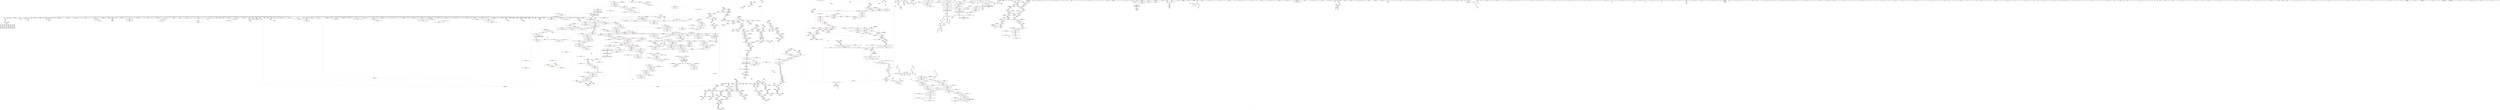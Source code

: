 digraph "SVFG" {
	label="SVFG";

	Node0x55e8076d1640 [shape=record,color=grey,label="{NodeID: 0\nNullPtr}"];
	Node0x55e8076d1640 -> Node0x55e807c1bdd0[style=solid];
	Node0x55e8076d1640 -> Node0x55e807c1bed0[style=solid];
	Node0x55e8076d1640 -> Node0x55e807c1bfa0[style=solid];
	Node0x55e8076d1640 -> Node0x55e807c1c070[style=solid];
	Node0x55e8076d1640 -> Node0x55e807c1c140[style=solid];
	Node0x55e8076d1640 -> Node0x55e807c1c210[style=solid];
	Node0x55e8076d1640 -> Node0x55e807c1c2e0[style=solid];
	Node0x55e8076d1640 -> Node0x55e807c1c3b0[style=solid];
	Node0x55e8076d1640 -> Node0x55e807c1c480[style=solid];
	Node0x55e8076d1640 -> Node0x55e807c1c550[style=solid];
	Node0x55e8076d1640 -> Node0x55e807c1c620[style=solid];
	Node0x55e8076d1640 -> Node0x55e807c1c6f0[style=solid];
	Node0x55e8076d1640 -> Node0x55e807c1c7c0[style=solid];
	Node0x55e8076d1640 -> Node0x55e807c1c890[style=solid];
	Node0x55e8076d1640 -> Node0x55e807c1c960[style=solid];
	Node0x55e8076d1640 -> Node0x55e807c1ca30[style=solid];
	Node0x55e8076d1640 -> Node0x55e807c1cb00[style=solid];
	Node0x55e8076d1640 -> Node0x55e807c1cbd0[style=solid];
	Node0x55e8076d1640 -> Node0x55e807c1cca0[style=solid];
	Node0x55e8076d1640 -> Node0x55e807c1cd70[style=solid];
	Node0x55e8076d1640 -> Node0x55e807c1ce40[style=solid];
	Node0x55e8076d1640 -> Node0x55e807c1cf10[style=solid];
	Node0x55e8076d1640 -> Node0x55e807c1cfe0[style=solid];
	Node0x55e8076d1640 -> Node0x55e807c1d0b0[style=solid];
	Node0x55e8076d1640 -> Node0x55e807c1d180[style=solid];
	Node0x55e8076d1640 -> Node0x55e807c1d250[style=solid];
	Node0x55e8076d1640 -> Node0x55e807c1d320[style=solid];
	Node0x55e8076d1640 -> Node0x55e807c1d3f0[style=solid];
	Node0x55e8076d1640 -> Node0x55e807c1d4c0[style=solid];
	Node0x55e8076d1640 -> Node0x55e807c1d590[style=solid];
	Node0x55e8076d1640 -> Node0x55e807c1d660[style=solid];
	Node0x55e8076d1640 -> Node0x55e807c1d730[style=solid];
	Node0x55e8076d1640 -> Node0x55e807c113b0[style=solid];
	Node0x55e8076d1640 -> Node0x55e807c11480[style=solid];
	Node0x55e8076d1640 -> Node0x55e807c11550[style=solid];
	Node0x55e8076d1640 -> Node0x55e807c11620[style=solid];
	Node0x55e8076d1640 -> Node0x55e807c116f0[style=solid];
	Node0x55e8076d1640 -> Node0x55e807c117c0[style=solid];
	Node0x55e8076d1640 -> Node0x55e807c11890[style=solid];
	Node0x55e8076d1640 -> Node0x55e807c11960[style=solid];
	Node0x55e8076d1640 -> Node0x55e807c11a30[style=solid];
	Node0x55e8076d1640 -> Node0x55e807c11b00[style=solid];
	Node0x55e8076d1640 -> Node0x55e807c11bd0[style=solid];
	Node0x55e8076d1640 -> Node0x55e807c11ca0[style=solid];
	Node0x55e8076d1640 -> Node0x55e807c11d70[style=solid];
	Node0x55e8076d1640 -> Node0x55e807c11e40[style=solid];
	Node0x55e8076d1640 -> Node0x55e807c11f10[style=solid];
	Node0x55e8076d1640 -> Node0x55e807c11fe0[style=solid];
	Node0x55e8076d1640 -> Node0x55e807c120b0[style=solid];
	Node0x55e8076d1640 -> Node0x55e807c12180[style=solid];
	Node0x55e8076d1640 -> Node0x55e807c12250[style=solid];
	Node0x55e8076d1640 -> Node0x55e807c12320[style=solid];
	Node0x55e8076d1640 -> Node0x55e807c123f0[style=solid];
	Node0x55e8076d1640 -> Node0x55e807c124c0[style=solid];
	Node0x55e8076d1640 -> Node0x55e807c12590[style=solid];
	Node0x55e8076d1640 -> Node0x55e807c24950[style=solid];
	Node0x55e8076d1640 -> Node0x55e807c48610[style=solid];
	Node0x55e8076d1640 -> Node0x55e807c486e0[style=solid];
	Node0x55e8076d1640 -> Node0x55e807c487b0[style=solid];
	Node0x55e8076d1640 -> Node0x55e807c4bef0[style=solid];
	Node0x55e8076d1640 -> Node0x55e807c4bfc0[style=solid];
	Node0x55e8076d1640 -> Node0x55e807c4c090[style=solid];
	Node0x55e8076d1640 -> Node0x55e807493a80[style=solid];
	Node0x55e8076d1640 -> Node0x55e80749d3c0[style=solid];
	Node0x55e8076d1640 -> Node0x55e807c77c90[style=solid];
	Node0x55e8076d1640 -> Node0x55e807c77f90[style=solid];
	Node0x55e8076d1640:s64 -> Node0x55e807d61a10[style=solid,color=red];
	Node0x55e8076d1640:s64 -> Node0x55e807d64690[style=solid,color=red];
	Node0x55e807c1ddb0 [shape=record,color=red,label="{NodeID: 775\n1285\<--1274\n\<--__first.addr\n_ZNSt12_Destroy_auxILb0EE9__destroyIPNSt7__cxx1112basic_stringIcSt11char_traitsIcESaIcEEEEEvT_S9_\n|{<s0>109}}"];
	Node0x55e807c1ddb0:s0 -> Node0x55e807d6e940[style=solid,color=red];
	Node0x55e807c14430 [shape=record,color=black,label="{NodeID: 443\n732\<--723\n\<--this1\n_ZNSt6vectorINSt7__cxx1112basic_stringIcSt11char_traitsIcESaIcEEESaIS5_EED2Ev\n|{<s0>72}}"];
	Node0x55e807c14430:s0 -> Node0x55e807d634a0[style=solid,color=red];
	Node0x55e807c08070 [shape=record,color=green,label="{NodeID: 111\n549\<--550\n_ZNSt12_Vector_baseIiSaIiEEC2EmRKS0_\<--_ZNSt12_Vector_baseIiSaIiEEC2EmRKS0__field_insensitive\n}"];
	Node0x55e807c237e0 [shape=record,color=red,label="{NodeID: 886\n2052\<--2046\n\<--__a.addr\n_ZSt9iter_swapIPiS0_EvT_T0_\n|{<s0>151}}"];
	Node0x55e807c237e0:s0 -> Node0x55e807d63280[style=solid,color=red];
	Node0x55e807c76790 [shape=record,color=grey,label="{NodeID: 1661\n2071 = cmp(2069, 2070, )\n}"];
	Node0x55e807c2a340 [shape=record,color=purple,label="{NodeID: 554\n937\<--929\n_M_finish\<--this1\n_ZNSt12_Vector_baseINSt7__cxx1112basic_stringIcSt11char_traitsIcESaIcEEESaIS5_EE12_Vector_implC2ERKS6_\n}"];
	Node0x55e807c2a340 -> Node0x55e807c486e0[style=solid];
	Node0x55e807d63700 [shape=record,color=black,label="{NodeID: 2436\n773 = PHI(157, )\n1st arg _ZStorSt12_Ios_IostateS_ }"];
	Node0x55e807d63700 -> Node0x55e807c47770[style=solid];
	Node0x55e807c0ca80 [shape=record,color=green,label="{NodeID: 222\n1316\<--1317\n__n.addr\<--__n.addr_field_insensitive\n_ZNSt12_Vector_baseINSt7__cxx1112basic_stringIcSt11char_traitsIcESaIcEEESaIS5_EE13_M_deallocateEPS5_m\n}"];
	Node0x55e807c0ca80 -> Node0x55e807c1e360[style=solid];
	Node0x55e807c0ca80 -> Node0x55e807c4ac40[style=solid];
	Node0x55e807c48bc0 [shape=record,color=blue,label="{NodeID: 997\n971\<--969\n_M_end_of_storage\<--add.ptr\n_ZNSt12_Vector_baseINSt7__cxx1112basic_stringIcSt11char_traitsIcESaIcEEESaIS5_EE17_M_create_storageEm\n|{<s0>78}}"];
	Node0x55e807c48bc0:s0 -> Node0x55e807d01480[style=dashed,color=blue];
	Node0x55e807c2fd70 [shape=record,color=red,label="{NodeID: 665\n370\<--328\n\<--fd\n_ZL8redirectiPPKc\n}"];
	Node0x55e807d6f1b0 [shape=record,color=black,label="{NodeID: 2547\n458 = PHI(62, )\n0th arg _ZNSt6vectorINSt7__cxx1112basic_stringIcSt11char_traitsIcESaIcEEESaIS5_EEC2EmRKS6_ }"];
	Node0x55e807d6f1b0 -> Node0x55e807c45fe0[style=solid];
	Node0x55e807c1ada0 [shape=record,color=green,label="{NodeID: 333\n2002\<--2003\n_ZSt9__reverseIPiEvT_S1_St26random_access_iterator_tag\<--_ZSt9__reverseIPiEvT_S1_St26random_access_iterator_tag_field_insensitive\n}"];
	Node0x55e807c4e5f0 [shape=record,color=blue,label="{NodeID: 1108\n1835\<--1830\n__n.addr\<--__n\n_ZNSt16allocator_traitsISaIiEE10deallocateERS0_Pim\n}"];
	Node0x55e807c4e5f0 -> Node0x55e807c219d0[style=dashed];
	Node0x55e8076d16d0 [shape=record,color=green,label="{NodeID: 1\n7\<--1\n__dso_handle\<--dummyObj\nGlob }"];
	Node0x55e807c1de80 [shape=record,color=red,label="{NodeID: 776\n1291\<--1274\n\<--__first.addr\n_ZNSt12_Destroy_auxILb0EE9__destroyIPNSt7__cxx1112basic_stringIcSt11char_traitsIcESaIcEEEEEvT_S9_\n}"];
	Node0x55e807c1de80 -> Node0x55e807c2af70[style=solid];
	Node0x55e807c14500 [shape=record,color=black,label="{NodeID: 444\n739\<--723\n\<--this1\n_ZNSt6vectorINSt7__cxx1112basic_stringIcSt11char_traitsIcESaIcEEESaIS5_EED2Ev\n|{<s0>74}}"];
	Node0x55e807c14500:s0 -> Node0x55e807d70ba0[style=solid,color=red];
	Node0x55e807c08170 [shape=record,color=green,label="{NodeID: 112\n553\<--554\n_ZNSt6vectorIiSaIiEE21_M_default_initializeEm\<--_ZNSt6vectorIiSaIiEE21_M_default_initializeEm_field_insensitive\n}"];
	Node0x55e807c238b0 [shape=record,color=red,label="{NodeID: 887\n2053\<--2048\n\<--__b.addr\n_ZSt9iter_swapIPiS0_EvT_T0_\n|{<s0>151}}"];
	Node0x55e807c238b0:s0 -> Node0x55e807d63390[style=solid,color=red];
	Node0x55e807c76910 [shape=record,color=grey,label="{NodeID: 1662\n256 = cmp(255, 101, )\n}"];
	Node0x55e807c2a410 [shape=record,color=purple,label="{NodeID: 555\n939\<--929\n_M_end_of_storage\<--this1\n_ZNSt12_Vector_baseINSt7__cxx1112basic_stringIcSt11char_traitsIcESaIcEEESaIS5_EE12_Vector_implC2ERKS6_\n}"];
	Node0x55e807c2a410 -> Node0x55e807c487b0[style=solid];
	Node0x55e807d63810 [shape=record,color=black,label="{NodeID: 2437\n1012 = PHI(951, )\n0th arg _ZNSt12_Vector_baseINSt7__cxx1112basic_stringIcSt11char_traitsIcESaIcEEESaIS5_EE11_M_allocateEm }"];
	Node0x55e807d63810 -> Node0x55e807c490a0[style=solid];
	Node0x55e807c0cb50 [shape=record,color=green,label="{NodeID: 223\n1330\<--1331\n_ZNSt16allocator_traitsISaINSt7__cxx1112basic_stringIcSt11char_traitsIcESaIcEEEEE10deallocateERS6_PS5_m\<--_ZNSt16allocator_traitsISaINSt7__cxx1112basic_stringIcSt11char_traitsIcESaIcEEEEE10deallocateERS6_PS5_m_field_insensitive\n}"];
	Node0x55e807c48c90 [shape=record,color=blue,label="{NodeID: 998\n976\<--975\nthis.addr\<--this\n_ZNSt12_Vector_baseINSt7__cxx1112basic_stringIcSt11char_traitsIcESaIcEEESaIS5_EE12_Vector_implD2Ev\n}"];
	Node0x55e807c48c90 -> Node0x55e807c33b30[style=dashed];
	Node0x55e807c2fe40 [shape=record,color=red,label="{NodeID: 666\n394\<--330\n\<--fd17\n_ZL8redirectiPPKc\n}"];
	Node0x55e807c2fe40 -> Node0x55e807c75d10[style=solid];
	Node0x55e807d6f2c0 [shape=record,color=black,label="{NodeID: 2548\n459 = PHI(120, )\n1st arg _ZNSt6vectorINSt7__cxx1112basic_stringIcSt11char_traitsIcESaIcEEESaIS5_EEC2EmRKS6_ }"];
	Node0x55e807d6f2c0 -> Node0x55e807c460b0[style=solid];
	Node0x55e807c1aea0 [shape=record,color=green,label="{NodeID: 334\n2020\<--2021\nretval\<--retval_field_insensitive\n_ZN9__gnu_cxx5__ops16__iter_less_iterEv\n}"];
	Node0x55e807c4e6c0 [shape=record,color=blue,label="{NodeID: 1109\n1852\<--1849\nthis.addr\<--this\n_ZN9__gnu_cxx13new_allocatorIiE10deallocateEPim\n}"];
	Node0x55e807c4e6c0 -> Node0x55e807c21aa0[style=dashed];
	Node0x55e807bc2f90 [shape=record,color=green,label="{NodeID: 2\n8\<--1\n_ZSt3cin\<--dummyObj\nGlob }"];
	Node0x55e807cdfb40 [shape=record,color=yellow,style=double,label="{NodeID: 1884\n51V_1 = ENCHI(MR_51V_0)\npts\{1657 \}\nFun[_ZNSt27__uninitialized_default_n_1ILb1EE18__uninit_default_nIPimEET_S3_T0_]|{<s0>136}}"];
	Node0x55e807cdfb40:s0 -> Node0x55e807ce1d10[style=dashed,color=red];
	Node0x55e807c1df50 [shape=record,color=red,label="{NodeID: 777\n1282\<--1276\n\<--__last.addr\n_ZNSt12_Destroy_auxILb0EE9__destroyIPNSt7__cxx1112basic_stringIcSt11char_traitsIcESaIcEEEEEvT_S9_\n}"];
	Node0x55e807c1df50 -> Node0x55e807c77690[style=solid];
	Node0x55e807c145d0 [shape=record,color=black,label="{NodeID: 445\n747\<--723\n\<--this1\n_ZNSt6vectorINSt7__cxx1112basic_stringIcSt11char_traitsIcESaIcEEESaIS5_EED2Ev\n|{<s0>75}}"];
	Node0x55e807c145d0:s0 -> Node0x55e807d70ba0[style=solid,color=red];
	Node0x55e807c08270 [shape=record,color=green,label="{NodeID: 113\n563\<--564\n_ZNSt12_Vector_baseIiSaIiEED2Ev\<--_ZNSt12_Vector_baseIiSaIiEED2Ev_field_insensitive\n}"];
	Node0x55e807c23980 [shape=record,color=red,label="{NodeID: 888\n2069\<--2063\n\<--__first.addr\n_ZSt9__reverseIPiEvT_S1_St26random_access_iterator_tag\n}"];
	Node0x55e807c23980 -> Node0x55e807c76790[style=solid];
	Node0x55e807c76a90 [shape=record,color=grey,label="{NodeID: 1663\n1650 = cmp(1646, 1647, )\n}"];
	Node0x55e807c2a4e0 [shape=record,color=purple,label="{NodeID: 556\n956\<--951\n_M_impl\<--this1\n_ZNSt12_Vector_baseINSt7__cxx1112basic_stringIcSt11char_traitsIcESaIcEEESaIS5_EE17_M_create_storageEm\n}"];
	Node0x55e807d63920 [shape=record,color=black,label="{NodeID: 2438\n1013 = PHI(952, )\n1st arg _ZNSt12_Vector_baseINSt7__cxx1112basic_stringIcSt11char_traitsIcESaIcEEESaIS5_EE11_M_allocateEm }"];
	Node0x55e807d63920 -> Node0x55e807c49170[style=solid];
	Node0x55e807c0cc50 [shape=record,color=green,label="{NodeID: 224\n1338\<--1339\n__a.addr\<--__a.addr_field_insensitive\n_ZNSt16allocator_traitsISaINSt7__cxx1112basic_stringIcSt11char_traitsIcESaIcEEEEE10deallocateERS6_PS5_m\n}"];
	Node0x55e807c0cc50 -> Node0x55e807c1e430[style=solid];
	Node0x55e807c0cc50 -> Node0x55e807c4ad10[style=solid];
	Node0x55e807c48d60 [shape=record,color=blue,label="{NodeID: 999\n986\<--984\nthis.addr\<--this\n_ZNSaINSt7__cxx1112basic_stringIcSt11char_traitsIcESaIcEEEEC2ERKS5_\n}"];
	Node0x55e807c48d60 -> Node0x55e807c33c00[style=dashed];
	Node0x55e807c2ff10 [shape=record,color=red,label="{NodeID: 667\n403\<--330\n\<--fd17\n_ZL8redirectiPPKc\n}"];
	Node0x55e807d6f3d0 [shape=record,color=black,label="{NodeID: 2549\n460 = PHI(64, )\n2nd arg _ZNSt6vectorINSt7__cxx1112basic_stringIcSt11char_traitsIcESaIcEEESaIS5_EEC2EmRKS6_ }"];
	Node0x55e807d6f3d0 -> Node0x55e807c46180[style=solid];
	Node0x55e807c1af70 [shape=record,color=green,label="{NodeID: 335\n2027\<--2028\nthis.addr\<--this.addr_field_insensitive\n_ZNK9__gnu_cxx5__ops15_Iter_less_iterclIPiS3_EEbT_T0_\n}"];
	Node0x55e807c1af70 -> Node0x55e807c233d0[style=solid];
	Node0x55e807c1af70 -> Node0x55e807c4fb10[style=solid];
	Node0x55e807c4e790 [shape=record,color=blue,label="{NodeID: 1110\n1854\<--1850\n__p.addr\<--__p\n_ZN9__gnu_cxx13new_allocatorIiE10deallocateEPim\n}"];
	Node0x55e807c4e790 -> Node0x55e807c21b70[style=dashed];
	Node0x55e807c040e0 [shape=record,color=green,label="{NodeID: 3\n11\<--1\n_ZSt4cout\<--dummyObj\nGlob }"];
	Node0x55e807c1e020 [shape=record,color=red,label="{NodeID: 778\n1301\<--1298\n\<--__pointer.addr\n_ZSt8_DestroyINSt7__cxx1112basic_stringIcSt11char_traitsIcESaIcEEEEvPT_\n}"];
	Node0x55e807c146a0 [shape=record,color=black,label="{NodeID: 446\n771\<--782\n_ZStorSt12_Ios_IostateS__ret\<--or\n_ZStorSt12_Ios_IostateS_\n|{<s0>51}}"];
	Node0x55e807c146a0:s0 -> Node0x55e807d6a730[style=solid,color=blue];
	Node0x55e807c0d000 [shape=record,color=green,label="{NodeID: 114\n573\<--574\nthis.addr\<--this.addr_field_insensitive\n_ZNSaIiED2Ev\n}"];
	Node0x55e807c0d000 -> Node0x55e807c31430[style=solid];
	Node0x55e807c0d000 -> Node0x55e807c469a0[style=solid];
	Node0x55e807c23a50 [shape=record,color=red,label="{NodeID: 889\n2078\<--2063\n\<--__first.addr\n_ZSt9__reverseIPiEvT_S1_St26random_access_iterator_tag\n}"];
	Node0x55e807c23a50 -> Node0x55e807c77210[style=solid];
	Node0x55e807c76c10 [shape=record,color=grey,label="{NodeID: 1664\n2041 = cmp(2038, 2040, )\n}"];
	Node0x55e807c76c10 -> Node0x55e807c27970[style=solid];
	Node0x55e807c2a5b0 [shape=record,color=purple,label="{NodeID: 557\n957\<--951\n_M_start\<--this1\n_ZNSt12_Vector_baseINSt7__cxx1112basic_stringIcSt11char_traitsIcESaIcEEESaIS5_EE17_M_create_storageEm\n}"];
	Node0x55e807c2a5b0 -> Node0x55e807c48a20[style=solid];
	Node0x55e807d63a30 [shape=record,color=black,label="{NodeID: 2439\n646 = PHI(280, )\n0th arg _ZSt16next_permutationIPiEbT_S1_ }"];
	Node0x55e807d63a30 -> Node0x55e807c47020[style=solid];
	Node0x55e807c0cd20 [shape=record,color=green,label="{NodeID: 225\n1340\<--1341\n__p.addr\<--__p.addr_field_insensitive\n_ZNSt16allocator_traitsISaINSt7__cxx1112basic_stringIcSt11char_traitsIcESaIcEEEEE10deallocateERS6_PS5_m\n}"];
	Node0x55e807c0cd20 -> Node0x55e807c1e500[style=solid];
	Node0x55e807c0cd20 -> Node0x55e807c4ade0[style=solid];
	Node0x55e807c48e30 [shape=record,color=blue,label="{NodeID: 1000\n988\<--985\n__a.addr\<--__a\n_ZNSaINSt7__cxx1112basic_stringIcSt11char_traitsIcESaIcEEEEC2ERKS5_\n}"];
	Node0x55e807c48e30 -> Node0x55e807c33cd0[style=dashed];
	Node0x55e807c2ffe0 [shape=record,color=red,label="{NodeID: 668\n413\<--330\n\<--fd17\n_ZL8redirectiPPKc\n}"];
	Node0x55e807d6f4e0 [shape=record,color=black,label="{NodeID: 2550\n1297 = PHI(1286, )\n0th arg _ZSt8_DestroyINSt7__cxx1112basic_stringIcSt11char_traitsIcESaIcEEEEvPT_ }"];
	Node0x55e807d6f4e0 -> Node0x55e807c4a9d0[style=solid];
	Node0x55e807c1b040 [shape=record,color=green,label="{NodeID: 336\n2029\<--2030\n__it1.addr\<--__it1.addr_field_insensitive\n_ZNK9__gnu_cxx5__ops15_Iter_less_iterclIPiS3_EEbT_T0_\n}"];
	Node0x55e807c1b040 -> Node0x55e807c234a0[style=solid];
	Node0x55e807c1b040 -> Node0x55e807c4fbe0[style=solid];
	Node0x55e807c4e860 [shape=record,color=blue,label="{NodeID: 1111\n1856\<--1851\n.addr\<--\n_ZN9__gnu_cxx13new_allocatorIiE10deallocateEPim\n}"];
	Node0x55e807c04170 [shape=record,color=green,label="{NodeID: 4\n12\<--1\n.str\<--dummyObj\nGlob }"];
	Node0x55e807c1e0f0 [shape=record,color=red,label="{NodeID: 779\n1321\<--1312\nthis1\<--this.addr\n_ZNSt12_Vector_baseINSt7__cxx1112basic_stringIcSt11char_traitsIcESaIcEEESaIS5_EE13_M_deallocateEPS5_m\n}"];
	Node0x55e807c1e0f0 -> Node0x55e807c2b040[style=solid];
	Node0x55e807c14770 [shape=record,color=black,label="{NodeID: 447\n864\<--863\n\<--this1\n_ZNSt6vectorINSt7__cxx1112basic_stringIcSt11char_traitsIcESaIcEEESaIS5_EE21_M_default_initializeEm\n}"];
	Node0x55e807c14770 -> Node0x55e807c298b0[style=solid];
	Node0x55e807c14770 -> Node0x55e807c29980[style=solid];
	Node0x55e807c0d0d0 [shape=record,color=green,label="{NodeID: 115\n579\<--580\n_ZN9__gnu_cxx13new_allocatorIiED2Ev\<--_ZN9__gnu_cxx13new_allocatorIiED2Ev_field_insensitive\n}"];
	Node0x55e807c23b20 [shape=record,color=red,label="{NodeID: 890\n2082\<--2063\n\<--__first.addr\n_ZSt9__reverseIPiEvT_S1_St26random_access_iterator_tag\n|{<s0>152}}"];
	Node0x55e807c23b20:s0 -> Node0x55e807d6e5b0[style=solid,color=red];
	Node0x55e807c76d90 [shape=record,color=grey,label="{NodeID: 1665\n1604 = cmp(1603, 1023, )\n}"];
	Node0x55e807c2a680 [shape=record,color=purple,label="{NodeID: 558\n959\<--951\n_M_impl2\<--this1\n_ZNSt12_Vector_baseINSt7__cxx1112basic_stringIcSt11char_traitsIcESaIcEEESaIS5_EE17_M_create_storageEm\n}"];
	Node0x55e807d63b40 [shape=record,color=black,label="{NodeID: 2440\n647 = PHI(284, )\n1st arg _ZSt16next_permutationIPiEbT_S1_ }"];
	Node0x55e807d63b40 -> Node0x55e807c470f0[style=solid];
	Node0x55e807c0cdf0 [shape=record,color=green,label="{NodeID: 226\n1342\<--1343\n__n.addr\<--__n.addr_field_insensitive\n_ZNSt16allocator_traitsISaINSt7__cxx1112basic_stringIcSt11char_traitsIcESaIcEEEEE10deallocateERS6_PS5_m\n}"];
	Node0x55e807c0cdf0 -> Node0x55e807c1e5d0[style=solid];
	Node0x55e807c0cdf0 -> Node0x55e807c4aeb0[style=solid];
	Node0x55e807c48f00 [shape=record,color=blue,label="{NodeID: 1001\n1003\<--1001\nthis.addr\<--this\n_ZN9__gnu_cxx13new_allocatorINSt7__cxx1112basic_stringIcSt11char_traitsIcESaIcEEEEC2ERKS7_\n}"];
	Node0x55e807c48f00 -> Node0x55e807c33da0[style=dashed];
	Node0x55e807c300b0 [shape=record,color=red,label="{NodeID: 669\n339\<--338\n\<--arrayidx\n_ZL8redirectiPPKc\n}"];
	Node0x55e807d6f5f0 [shape=record,color=black,label="{NodeID: 2551\n785 = PHI(522, )\n0th arg _ZN9__gnu_cxx13new_allocatorIiEC2Ev }"];
	Node0x55e807d6f5f0 -> Node0x55e807c47840[style=solid];
	Node0x55e807c1b110 [shape=record,color=green,label="{NodeID: 337\n2031\<--2032\n__it2.addr\<--__it2.addr_field_insensitive\n_ZNK9__gnu_cxx5__ops15_Iter_less_iterclIPiS3_EEbT_T0_\n}"];
	Node0x55e807c1b110 -> Node0x55e807c23570[style=solid];
	Node0x55e807c1b110 -> Node0x55e807c4fcb0[style=solid];
	Node0x55e807c4e930 [shape=record,color=blue,label="{NodeID: 1112\n1870\<--1867\n__first.addr\<--__first\n_ZSt8_DestroyIPiiEvT_S1_RSaIT0_E\n}"];
	Node0x55e807c4e930 -> Node0x55e807c21c40[style=dashed];
	Node0x55e807c04420 [shape=record,color=green,label="{NodeID: 5\n14\<--1\n.str.1\<--dummyObj\nGlob }"];
	Node0x55e807c1e1c0 [shape=record,color=red,label="{NodeID: 780\n1322\<--1314\n\<--__p.addr\n_ZNSt12_Vector_baseINSt7__cxx1112basic_stringIcSt11char_traitsIcESaIcEEESaIS5_EE13_M_deallocateEPS5_m\n}"];
	Node0x55e807c1e1c0 -> Node0x55e807c77c90[style=solid];
	Node0x55e807c14840 [shape=record,color=black,label="{NodeID: 448\n869\<--863\n\<--this1\n_ZNSt6vectorINSt7__cxx1112basic_stringIcSt11char_traitsIcESaIcEEESaIS5_EE21_M_default_initializeEm\n|{<s0>80}}"];
	Node0x55e807c14840:s0 -> Node0x55e807d634a0[style=solid,color=red];
	Node0x55e807c0d1d0 [shape=record,color=green,label="{NodeID: 116\n588\<--589\nthis.addr\<--this.addr_field_insensitive\n_ZNSt6vectorINSt7__cxx1112basic_stringIcSt11char_traitsIcESaIcEEESaIS5_EEixEm\n}"];
	Node0x55e807c0d1d0 -> Node0x55e807c31500[style=solid];
	Node0x55e807c0d1d0 -> Node0x55e807c46a70[style=solid];
	Node0x55e807c23bf0 [shape=record,color=red,label="{NodeID: 891\n2085\<--2063\n\<--__first.addr\n_ZSt9__reverseIPiEvT_S1_St26random_access_iterator_tag\n}"];
	Node0x55e807c23bf0 -> Node0x55e807c2ce50[style=solid];
	Node0x55e807c76f10 [shape=record,color=grey,label="{NodeID: 1666\n1069 = cmp(1065, 1066, )\n}"];
	Node0x55e807c2a750 [shape=record,color=purple,label="{NodeID: 559\n960\<--951\n_M_start3\<--this1\n_ZNSt12_Vector_baseINSt7__cxx1112basic_stringIcSt11char_traitsIcESaIcEEESaIS5_EE17_M_create_storageEm\n}"];
	Node0x55e807c2a750 -> Node0x55e807c33990[style=solid];
	Node0x55e807d63c50 [shape=record,color=black,label="{NodeID: 2441\n715 = PHI(62, 62, )\n0th arg _ZNSt6vectorINSt7__cxx1112basic_stringIcSt11char_traitsIcESaIcEEESaIS5_EED2Ev }"];
	Node0x55e807d63c50 -> Node0x55e807c47430[style=solid];
	Node0x55e807c0cec0 [shape=record,color=green,label="{NodeID: 227\n1352\<--1353\n_ZN9__gnu_cxx13new_allocatorINSt7__cxx1112basic_stringIcSt11char_traitsIcESaIcEEEE10deallocateEPS6_m\<--_ZN9__gnu_cxx13new_allocatorINSt7__cxx1112basic_stringIcSt11char_traitsIcESaIcEEEE10deallocateEPS6_m_field_insensitive\n}"];
	Node0x55e807c48fd0 [shape=record,color=blue,label="{NodeID: 1002\n1005\<--1002\n.addr\<--\n_ZN9__gnu_cxx13new_allocatorINSt7__cxx1112basic_stringIcSt11char_traitsIcESaIcEEEEC2ERKS7_\n}"];
	Node0x55e807c30180 [shape=record,color=red,label="{NodeID: 670\n350\<--349\n\<--arrayidx3\n_ZL8redirectiPPKc\n}"];
	Node0x55e807d6f730 [shape=record,color=black,label="{NodeID: 2552\n792 = PHI(577, )\n0th arg _ZN9__gnu_cxx13new_allocatorIiED2Ev }"];
	Node0x55e807d6f730 -> Node0x55e807c47910[style=solid];
	Node0x55e807c1b1e0 [shape=record,color=green,label="{NodeID: 338\n2046\<--2047\n__a.addr\<--__a.addr_field_insensitive\n_ZSt9iter_swapIPiS0_EvT_T0_\n}"];
	Node0x55e807c1b1e0 -> Node0x55e807c237e0[style=solid];
	Node0x55e807c1b1e0 -> Node0x55e807c4fd80[style=solid];
	Node0x55e807c4ea00 [shape=record,color=blue,label="{NodeID: 1113\n1872\<--1868\n__last.addr\<--__last\n_ZSt8_DestroyIPiiEvT_S1_RSaIT0_E\n}"];
	Node0x55e807c4ea00 -> Node0x55e807c21d10[style=dashed];
	Node0x55e807c044e0 [shape=record,color=green,label="{NodeID: 6\n16\<--1\n.str.2\<--dummyObj\nGlob }"];
	Node0x55e807c1e290 [shape=record,color=red,label="{NodeID: 781\n1327\<--1314\n\<--__p.addr\n_ZNSt12_Vector_baseINSt7__cxx1112basic_stringIcSt11char_traitsIcESaIcEEESaIS5_EE13_M_deallocateEPS5_m\n|{<s0>112}}"];
	Node0x55e807c1e290:s0 -> Node0x55e807d627d0[style=solid,color=red];
	Node0x55e807c14910 [shape=record,color=black,label="{NodeID: 449\n874\<--863\n\<--this1\n_ZNSt6vectorINSt7__cxx1112basic_stringIcSt11char_traitsIcESaIcEEESaIS5_EE21_M_default_initializeEm\n}"];
	Node0x55e807c14910 -> Node0x55e807c29a50[style=solid];
	Node0x55e807c14910 -> Node0x55e807c29b20[style=solid];
	Node0x55e807c0d2a0 [shape=record,color=green,label="{NodeID: 117\n590\<--591\n__n.addr\<--__n.addr_field_insensitive\n_ZNSt6vectorINSt7__cxx1112basic_stringIcSt11char_traitsIcESaIcEEESaIS5_EEixEm\n}"];
	Node0x55e807c0d2a0 -> Node0x55e807c315d0[style=solid];
	Node0x55e807c0d2a0 -> Node0x55e807c46b40[style=solid];
	Node0x55e807c23cc0 [shape=record,color=red,label="{NodeID: 892\n2070\<--2065\n\<--__last.addr\n_ZSt9__reverseIPiEvT_S1_St26random_access_iterator_tag\n}"];
	Node0x55e807c23cc0 -> Node0x55e807c76790[style=solid];
	Node0x55e807c77090 [shape=record,color=grey,label="{NodeID: 1667\n208 = cmp(206, 207, )\n}"];
	Node0x55e807c2a820 [shape=record,color=purple,label="{NodeID: 560\n962\<--951\n_M_impl4\<--this1\n_ZNSt12_Vector_baseINSt7__cxx1112basic_stringIcSt11char_traitsIcESaIcEEESaIS5_EE17_M_create_storageEm\n}"];
	Node0x55e807d63e60 [shape=record,color=black,label="{NodeID: 2442\n1036 = PHI(1026, )\n0th arg _ZNSt16allocator_traitsISaINSt7__cxx1112basic_stringIcSt11char_traitsIcESaIcEEEEE8allocateERS6_m }"];
	Node0x55e807d63e60 -> Node0x55e807c49240[style=solid];
	Node0x55e807c153d0 [shape=record,color=green,label="{NodeID: 228\n1359\<--1360\nthis.addr\<--this.addr_field_insensitive\n_ZN9__gnu_cxx13new_allocatorINSt7__cxx1112basic_stringIcSt11char_traitsIcESaIcEEEE10deallocateEPS6_m\n}"];
	Node0x55e807c153d0 -> Node0x55e807c1e6a0[style=solid];
	Node0x55e807c153d0 -> Node0x55e807c4af80[style=solid];
	Node0x55e807c490a0 [shape=record,color=blue,label="{NodeID: 1003\n1014\<--1012\nthis.addr\<--this\n_ZNSt12_Vector_baseINSt7__cxx1112basic_stringIcSt11char_traitsIcESaIcEEESaIS5_EE11_M_allocateEm\n}"];
	Node0x55e807c490a0 -> Node0x55e807c33e70[style=dashed];
	Node0x55e807c30250 [shape=record,color=red,label="{NodeID: 671\n366\<--365\n\<--arrayidx7\n_ZL8redirectiPPKc\n}"];
	Node0x55e807d6f870 [shape=record,color=black,label="{NodeID: 2553\n1795 = PHI(1745, )\n0th arg _ZSt12__niter_baseIPiET_S1_ }"];
	Node0x55e807d6f870 -> Node0x55e807c4e110[style=solid];
	Node0x55e807c1b2b0 [shape=record,color=green,label="{NodeID: 339\n2048\<--2049\n__b.addr\<--__b.addr_field_insensitive\n_ZSt9iter_swapIPiS0_EvT_T0_\n}"];
	Node0x55e807c1b2b0 -> Node0x55e807c238b0[style=solid];
	Node0x55e807c1b2b0 -> Node0x55e807c4fe50[style=solid];
	Node0x55e807c4ead0 [shape=record,color=blue,label="{NodeID: 1114\n1874\<--1869\n.addr\<--\n_ZSt8_DestroyIPiiEvT_S1_RSaIT0_E\n}"];
	Node0x55e807c045a0 [shape=record,color=green,label="{NodeID: 7\n19\<--1\n\<--dummyObj\nCan only get source location for instruction, argument, global var or function.}"];
	Node0x55e807c1e360 [shape=record,color=red,label="{NodeID: 782\n1328\<--1316\n\<--__n.addr\n_ZNSt12_Vector_baseINSt7__cxx1112basic_stringIcSt11char_traitsIcESaIcEEESaIS5_EE13_M_deallocateEPS5_m\n|{<s0>112}}"];
	Node0x55e807c1e360:s0 -> Node0x55e807d62910[style=solid,color=red];
	Node0x55e807c149e0 [shape=record,color=black,label="{NodeID: 450\n898\<--894\nsub.ptr.lhs.cast\<--\n_ZNSt12_Vector_baseINSt7__cxx1112basic_stringIcSt11char_traitsIcESaIcEEESaIS5_EED2Ev\n}"];
	Node0x55e807c149e0 -> Node0x55e807c3c9c0[style=solid];
	Node0x55e807c0d370 [shape=record,color=green,label="{NodeID: 118\n609\<--610\n__lhs.addr\<--__lhs.addr_field_insensitive\n_ZN9__gnu_cxxneIPKcNSt7__cxx1112basic_stringIcSt11char_traitsIcESaIcEEEEEbRKNS_17__normal_iteratorIT_T0_EESE_\n}"];
	Node0x55e807c0d370 -> Node0x55e807c31770[style=solid];
	Node0x55e807c0d370 -> Node0x55e807c46c10[style=solid];
	Node0x55e807c23d90 [shape=record,color=red,label="{NodeID: 893\n2074\<--2065\n\<--__last.addr\n_ZSt9__reverseIPiEvT_S1_St26random_access_iterator_tag\n}"];
	Node0x55e807c23d90 -> Node0x55e807c2cd80[style=solid];
	Node0x55e807c77210 [shape=record,color=grey,label="{NodeID: 1668\n2080 = cmp(2078, 2079, )\n}"];
	Node0x55e807c2a8f0 [shape=record,color=purple,label="{NodeID: 561\n963\<--951\n_M_finish\<--this1\n_ZNSt12_Vector_baseINSt7__cxx1112basic_stringIcSt11char_traitsIcESaIcEEESaIS5_EE17_M_create_storageEm\n}"];
	Node0x55e807c2a8f0 -> Node0x55e807c48af0[style=solid];
	Node0x55e807d63f70 [shape=record,color=black,label="{NodeID: 2443\n1037 = PHI(1027, )\n1st arg _ZNSt16allocator_traitsISaINSt7__cxx1112basic_stringIcSt11char_traitsIcESaIcEEEEE8allocateERS6_m }"];
	Node0x55e807d63f70 -> Node0x55e807c49310[style=solid];
	Node0x55e807c154a0 [shape=record,color=green,label="{NodeID: 229\n1361\<--1362\n__p.addr\<--__p.addr_field_insensitive\n_ZN9__gnu_cxx13new_allocatorINSt7__cxx1112basic_stringIcSt11char_traitsIcESaIcEEEE10deallocateEPS6_m\n}"];
	Node0x55e807c154a0 -> Node0x55e807c1e770[style=solid];
	Node0x55e807c154a0 -> Node0x55e807c4b050[style=solid];
	Node0x55e807c49170 [shape=record,color=blue,label="{NodeID: 1004\n1016\<--1013\n__n.addr\<--__n\n_ZNSt12_Vector_baseINSt7__cxx1112basic_stringIcSt11char_traitsIcESaIcEEESaIS5_EE11_M_allocateEm\n}"];
	Node0x55e807c49170 -> Node0x55e807c33f40[style=dashed];
	Node0x55e807c49170 -> Node0x55e807c34010[style=dashed];
	Node0x55e807c30320 [shape=record,color=red,label="{NodeID: 672\n378\<--377\n\<--arrayidx12\n_ZL8redirectiPPKc\n}"];
	Node0x55e807d6f9b0 [shape=record,color=black,label="{NodeID: 2554\n1095 = PHI(867, )\n0th arg _ZSt27__uninitialized_default_n_aIPNSt7__cxx1112basic_stringIcSt11char_traitsIcESaIcEEEmS5_ET_S7_T0_RSaIT1_E }"];
	Node0x55e807d6f9b0 -> Node0x55e807c49720[style=solid];
	Node0x55e807c1b380 [shape=record,color=green,label="{NodeID: 340\n2055\<--2056\n_ZSt4swapIiENSt9enable_ifIXsr6__and_ISt6__not_ISt15__is_tuple_likeIT_EESt21is_move_constructibleIS3_ESt18is_move_assignableIS3_EEE5valueEvE4typeERS3_SC_\<--_ZSt4swapIiENSt9enable_ifIXsr6__and_ISt6__not_ISt15__is_tuple_likeIT_EESt21is_move_constructibleIS3_ESt18is_move_assignableIS3_EEE5valueEvE4typeERS3_SC__field_insensitive\n}"];
	Node0x55e807c4eba0 [shape=record,color=blue,label="{NodeID: 1115\n1888\<--1886\n__first.addr\<--__first\n_ZSt8_DestroyIPiEvT_S1_\n}"];
	Node0x55e807c4eba0 -> Node0x55e807c21de0[style=dashed];
	Node0x55e807c04e10 [shape=record,color=green,label="{NodeID: 8\n101\<--1\n\<--dummyObj\nCan only get source location for instruction, argument, global var or function.}"];
	Node0x55e807ce00e0 [shape=record,color=yellow,style=double,label="{NodeID: 1890\n31V_1 = ENCHI(MR_31V_0)\npts\{77 \}\nFun[_ZNK9__gnu_cxx5__ops15_Iter_less_iterclIPiS3_EEbT_T0_]}"];
	Node0x55e807ce00e0 -> Node0x55e807c23640[style=dashed];
	Node0x55e807ce00e0 -> Node0x55e807c23710[style=dashed];
	Node0x55e807c1e430 [shape=record,color=red,label="{NodeID: 783\n1347\<--1338\n\<--__a.addr\n_ZNSt16allocator_traitsISaINSt7__cxx1112basic_stringIcSt11char_traitsIcESaIcEEEEE10deallocateERS6_PS5_m\n}"];
	Node0x55e807c1e430 -> Node0x55e807c26040[style=solid];
	Node0x55e807c14ab0 [shape=record,color=black,label="{NodeID: 451\n899\<--897\nsub.ptr.rhs.cast\<--\n_ZNSt12_Vector_baseINSt7__cxx1112basic_stringIcSt11char_traitsIcESaIcEEESaIS5_EED2Ev\n}"];
	Node0x55e807c14ab0 -> Node0x55e807c3c9c0[style=solid];
	Node0x55e807c0d440 [shape=record,color=green,label="{NodeID: 119\n611\<--612\n__rhs.addr\<--__rhs.addr_field_insensitive\n_ZN9__gnu_cxxneIPKcNSt7__cxx1112basic_stringIcSt11char_traitsIcESaIcEEEEEbRKNS_17__normal_iteratorIT_T0_EESE_\n}"];
	Node0x55e807c0d440 -> Node0x55e807c31840[style=solid];
	Node0x55e807c0d440 -> Node0x55e807c46ce0[style=solid];
	Node0x55e807c23e60 [shape=record,color=red,label="{NodeID: 894\n2079\<--2065\n\<--__last.addr\n_ZSt9__reverseIPiEvT_S1_St26random_access_iterator_tag\n}"];
	Node0x55e807c23e60 -> Node0x55e807c77210[style=solid];
	Node0x55e807c77390 [shape=record,color=grey,label="{NodeID: 1669\n1160 = cmp(1159, 1023, )\n}"];
	Node0x55e807c2a9c0 [shape=record,color=purple,label="{NodeID: 562\n965\<--951\n_M_impl5\<--this1\n_ZNSt12_Vector_baseINSt7__cxx1112basic_stringIcSt11char_traitsIcESaIcEEESaIS5_EE17_M_create_storageEm\n}"];
	Node0x55e807d64080 [shape=record,color=black,label="{NodeID: 2444\n1802 = PHI(1470, )\n0th arg _ZNSt12_Vector_baseIiSaIiEE13_M_deallocateEPim }"];
	Node0x55e807d64080 -> Node0x55e807c4e1e0[style=solid];
	Node0x55e807c15570 [shape=record,color=green,label="{NodeID: 230\n1363\<--1364\n.addr\<--.addr_field_insensitive\n_ZN9__gnu_cxx13new_allocatorINSt7__cxx1112basic_stringIcSt11char_traitsIcESaIcEEEE10deallocateEPS6_m\n}"];
	Node0x55e807c15570 -> Node0x55e807c4b120[style=solid];
	Node0x55e807c49240 [shape=record,color=blue,label="{NodeID: 1005\n1038\<--1036\n__a.addr\<--__a\n_ZNSt16allocator_traitsISaINSt7__cxx1112basic_stringIcSt11char_traitsIcESaIcEEEEE8allocateERS6_m\n}"];
	Node0x55e807c49240 -> Node0x55e807c340e0[style=dashed];
	Node0x55e807c303f0 [shape=record,color=red,label="{NodeID: 673\n389\<--388\n\<--arrayidx18\n_ZL8redirectiPPKc\n}"];
	Node0x55e807d6faf0 [shape=record,color=black,label="{NodeID: 2555\n1096 = PHI(868, )\n1st arg _ZSt27__uninitialized_default_n_aIPNSt7__cxx1112basic_stringIcSt11char_traitsIcESaIcEEEmS5_ET_S7_T0_RSaIT1_E }"];
	Node0x55e807d6faf0 -> Node0x55e807c497f0[style=solid];
	Node0x55e807c1b480 [shape=record,color=green,label="{NodeID: 341\n2061\<--2062\n\<--field_insensitive\n_ZSt9__reverseIPiEvT_S1_St26random_access_iterator_tag\n}"];
	Node0x55e807c4ec70 [shape=record,color=blue,label="{NodeID: 1116\n1890\<--1887\n__last.addr\<--__last\n_ZSt8_DestroyIPiEvT_S1_\n}"];
	Node0x55e807c4ec70 -> Node0x55e807c21eb0[style=dashed];
	Node0x55e807c04ed0 [shape=record,color=green,label="{NodeID: 9\n134\<--1\n\<--dummyObj\nCan only get source location for instruction, argument, global var or function.|{<s0>10}}"];
	Node0x55e807c04ed0:s0 -> Node0x55e807d6ce30[style=solid,color=red];
	Node0x55e807c1e500 [shape=record,color=red,label="{NodeID: 784\n1349\<--1340\n\<--__p.addr\n_ZNSt16allocator_traitsISaINSt7__cxx1112basic_stringIcSt11char_traitsIcESaIcEEEEE10deallocateERS6_PS5_m\n|{<s0>113}}"];
	Node0x55e807c1e500:s0 -> Node0x55e807d70f60[style=solid,color=red];
	Node0x55e807c14b80 [shape=record,color=black,label="{NodeID: 452\n930\<--929\n\<--this1\n_ZNSt12_Vector_baseINSt7__cxx1112basic_stringIcSt11char_traitsIcESaIcEEESaIS5_EE12_Vector_implC2ERKS6_\n|{<s0>86}}"];
	Node0x55e807c14b80:s0 -> Node0x55e807d6d330[style=solid,color=red];
	Node0x55e807c0d510 [shape=record,color=green,label="{NodeID: 120\n617\<--618\n_ZNK9__gnu_cxx17__normal_iteratorIPKcNSt7__cxx1112basic_stringIcSt11char_traitsIcESaIcEEEE4baseEv\<--_ZNK9__gnu_cxx17__normal_iteratorIPKcNSt7__cxx1112basic_stringIcSt11char_traitsIcESaIcEEEE4baseEv_field_insensitive\n}"];
	Node0x55e807ce7350 [shape=record,color=yellow,style=double,label="{NodeID: 2002\n174V_1 = ENCHI(MR_174V_0)\npts\{823 \}\nFun[_ZNSt12_Vector_baseINSt7__cxx1112basic_stringIcSt11char_traitsIcESaIcEEESaIS5_EEC2EmRKS6_]}"];
	Node0x55e807ce7350 -> Node0x55e807c47df0[style=dashed];
	Node0x55e807c23f30 [shape=record,color=red,label="{NodeID: 895\n2083\<--2065\n\<--__last.addr\n_ZSt9__reverseIPiEvT_S1_St26random_access_iterator_tag\n|{<s0>152}}"];
	Node0x55e807c23f30:s0 -> Node0x55e807d6e7c0[style=solid,color=red];
	Node0x55e807c77510 [shape=record,color=grey,label="{NodeID: 1670\n187 = cmp(185, 186, )\n}"];
	Node0x55e807c2aa90 [shape=record,color=purple,label="{NodeID: 563\n966\<--951\n_M_start6\<--this1\n_ZNSt12_Vector_baseINSt7__cxx1112basic_stringIcSt11char_traitsIcESaIcEEESaIS5_EE17_M_create_storageEm\n}"];
	Node0x55e807c2aa90 -> Node0x55e807c33a60[style=solid];
	Node0x55e807d64190 [shape=record,color=black,label="{NodeID: 2445\n1803 = PHI(1473, )\n1st arg _ZNSt12_Vector_baseIiSaIiEE13_M_deallocateEPim }"];
	Node0x55e807d64190 -> Node0x55e807c4e2b0[style=solid];
	Node0x55e807c15640 [shape=record,color=green,label="{NodeID: 231\n1372\<--1373\n_ZdlPv\<--_ZdlPv_field_insensitive\n}"];
	Node0x55e807c49310 [shape=record,color=blue,label="{NodeID: 1006\n1040\<--1037\n__n.addr\<--__n\n_ZNSt16allocator_traitsISaINSt7__cxx1112basic_stringIcSt11char_traitsIcESaIcEEEEE8allocateERS6_m\n}"];
	Node0x55e807c49310 -> Node0x55e807c341b0[style=dashed];
	Node0x55e807cd14d0 [shape=record,color=black,label="{NodeID: 1781\nMR_31V_2 = PHI(MR_31V_5, MR_31V_1, MR_31V_4, MR_31V_1, )\npts\{77 \}\n|{<s0>66}}"];
	Node0x55e807cd14d0:s0 -> Node0x55e807d00c40[style=dashed,color=blue];
	Node0x55e807c304c0 [shape=record,color=red,label="{NodeID: 674\n399\<--398\n\<--arrayidx22\n_ZL8redirectiPPKc\n}"];
	Node0x55e807d6fc30 [shape=record,color=black,label="{NodeID: 2556\n1097 = PHI(870, )\n2nd arg _ZSt27__uninitialized_default_n_aIPNSt7__cxx1112basic_stringIcSt11char_traitsIcESaIcEEEmS5_ET_S7_T0_RSaIT1_E }"];
	Node0x55e807d6fc30 -> Node0x55e807c498c0[style=solid];
	Node0x55e807c1b550 [shape=record,color=green,label="{NodeID: 342\n2063\<--2064\n__first.addr\<--__first.addr_field_insensitive\n_ZSt9__reverseIPiEvT_S1_St26random_access_iterator_tag\n}"];
	Node0x55e807c1b550 -> Node0x55e807c23980[style=solid];
	Node0x55e807c1b550 -> Node0x55e807c23a50[style=solid];
	Node0x55e807c1b550 -> Node0x55e807c23b20[style=solid];
	Node0x55e807c1b550 -> Node0x55e807c23bf0[style=solid];
	Node0x55e807c1b550 -> Node0x55e807c4ff20[style=solid];
	Node0x55e807c1b550 -> Node0x55e807c50190[style=solid];
	Node0x55e807c4ed40 [shape=record,color=blue,label="{NodeID: 1117\n1903\<--1901\n.addr\<--\n_ZNSt12_Destroy_auxILb1EE9__destroyIPiEEvT_S3_\n}"];
	Node0x55e807c04f90 [shape=record,color=green,label="{NodeID: 10\n157\<--1\n\<--dummyObj\nCan only get source location for instruction, argument, global var or function.|{<s0>51}}"];
	Node0x55e807c04f90:s0 -> Node0x55e807d63700[style=solid,color=red];
	Node0x55e807c1e5d0 [shape=record,color=red,label="{NodeID: 785\n1350\<--1342\n\<--__n.addr\n_ZNSt16allocator_traitsISaINSt7__cxx1112basic_stringIcSt11char_traitsIcESaIcEEEEE10deallocateERS6_PS5_m\n|{<s0>113}}"];
	Node0x55e807c1e5d0:s0 -> Node0x55e807d71070[style=solid,color=red];
	Node0x55e807c14c50 [shape=record,color=black,label="{NodeID: 453\n980\<--979\n\<--this1\n_ZNSt12_Vector_baseINSt7__cxx1112basic_stringIcSt11char_traitsIcESaIcEEESaIS5_EE12_Vector_implD2Ev\n|{<s0>88}}"];
	Node0x55e807c14c50:s0 -> Node0x55e807d62ed0[style=solid,color=red];
	Node0x55e807c0d610 [shape=record,color=green,label="{NodeID: 121\n627\<--628\nthis.addr\<--this.addr_field_insensitive\n_ZNK9__gnu_cxx17__normal_iteratorIPKcNSt7__cxx1112basic_stringIcSt11char_traitsIcESaIcEEEEdeEv\n}"];
	Node0x55e807c0d610 -> Node0x55e807c31ab0[style=solid];
	Node0x55e807c0d610 -> Node0x55e807c46db0[style=solid];
	Node0x55e807ce7430 [shape=record,color=yellow,style=double,label="{NodeID: 2003\n176V_1 = ENCHI(MR_176V_0)\npts\{825 \}\nFun[_ZNSt12_Vector_baseINSt7__cxx1112basic_stringIcSt11char_traitsIcESaIcEEESaIS5_EEC2EmRKS6_]}"];
	Node0x55e807ce7430 -> Node0x55e807c47ec0[style=dashed];
	Node0x55e807c24000 [shape=record,color=red,label="{NodeID: 896\n2088\<--2065\n\<--__last.addr\n_ZSt9__reverseIPiEvT_S1_St26random_access_iterator_tag\n}"];
	Node0x55e807c24000 -> Node0x55e807c2cf20[style=solid];
	Node0x55e807c77690 [shape=record,color=grey,label="{NodeID: 1671\n1283 = cmp(1281, 1282, )\n}"];
	Node0x55e807c2ab60 [shape=record,color=purple,label="{NodeID: 564\n970\<--951\n_M_impl7\<--this1\n_ZNSt12_Vector_baseINSt7__cxx1112basic_stringIcSt11char_traitsIcESaIcEEESaIS5_EE17_M_create_storageEm\n}"];
	Node0x55e807d642d0 [shape=record,color=black,label="{NodeID: 2446\n1804 = PHI(1483, )\n2nd arg _ZNSt12_Vector_baseIiSaIiEE13_M_deallocateEPim }"];
	Node0x55e807d642d0 -> Node0x55e807c4e380[style=solid];
	Node0x55e807c15740 [shape=record,color=green,label="{NodeID: 232\n1381\<--1382\n__first.addr\<--__first.addr_field_insensitive\n_ZSt8_DestroyIPNSt7__cxx1112basic_stringIcSt11char_traitsIcESaIcEEES5_EvT_S7_RSaIT0_E\n}"];
	Node0x55e807c15740 -> Node0x55e807c1e840[style=solid];
	Node0x55e807c15740 -> Node0x55e807c4b1f0[style=solid];
	Node0x55e807c493e0 [shape=record,color=blue,label="{NodeID: 1007\n1055\<--1052\nthis.addr\<--this\n_ZN9__gnu_cxx13new_allocatorINSt7__cxx1112basic_stringIcSt11char_traitsIcESaIcEEEE8allocateEmPKv\n}"];
	Node0x55e807c493e0 -> Node0x55e807c34280[style=dashed];
	Node0x55e807cd19d0 [shape=record,color=black,label="{NodeID: 1782\nMR_216V_3 = PHI(MR_216V_6, MR_216V_4, MR_216V_5, MR_216V_2, )\npts\{1922 \}\n}"];
	Node0x55e807cd19d0 -> Node0x55e807c22050[style=dashed];
	Node0x55e807c30590 [shape=record,color=red,label="{NodeID: 675\n409\<--408\n\<--arrayidx27\n_ZL8redirectiPPKc\n}"];
	Node0x55e807d6fd70 [shape=record,color=black,label="{NodeID: 2557\n1669 = PHI(1449, )\n0th arg _ZSt27__uninitialized_default_n_aIPimiET_S1_T0_RSaIT1_E }"];
	Node0x55e807d6fd70 -> Node0x55e807c4d000[style=solid];
	Node0x55e807c1b620 [shape=record,color=green,label="{NodeID: 343\n2065\<--2066\n__last.addr\<--__last.addr_field_insensitive\n_ZSt9__reverseIPiEvT_S1_St26random_access_iterator_tag\n}"];
	Node0x55e807c1b620 -> Node0x55e807c23cc0[style=solid];
	Node0x55e807c1b620 -> Node0x55e807c23d90[style=solid];
	Node0x55e807c1b620 -> Node0x55e807c23e60[style=solid];
	Node0x55e807c1b620 -> Node0x55e807c23f30[style=solid];
	Node0x55e807c1b620 -> Node0x55e807c24000[style=solid];
	Node0x55e807c1b620 -> Node0x55e807c4fff0[style=solid];
	Node0x55e807c1b620 -> Node0x55e807c500c0[style=solid];
	Node0x55e807c1b620 -> Node0x55e807c50260[style=solid];
	Node0x55e807c4ee10 [shape=record,color=blue,label="{NodeID: 1118\n1905\<--1902\n.addr1\<--\n_ZNSt12_Destroy_auxILb1EE9__destroyIPiEEvT_S3_\n}"];
	Node0x55e807c05090 [shape=record,color=green,label="{NodeID: 11\n203\<--1\n\<--dummyObj\nCan only get source location for instruction, argument, global var or function.}"];
	Node0x55e807c1e6a0 [shape=record,color=red,label="{NodeID: 786\n1368\<--1359\nthis1\<--this.addr\n_ZN9__gnu_cxx13new_allocatorINSt7__cxx1112basic_stringIcSt11char_traitsIcESaIcEEEE10deallocateEPS6_m\n}"];
	Node0x55e807c14d20 [shape=record,color=black,label="{NodeID: 454\n993\<--992\n\<--this1\n_ZNSaINSt7__cxx1112basic_stringIcSt11char_traitsIcESaIcEEEEC2ERKS5_\n|{<s0>89}}"];
	Node0x55e807c14d20:s0 -> Node0x55e807d6ef90[style=solid,color=red];
	Node0x55e807c0d6e0 [shape=record,color=green,label="{NodeID: 122\n636\<--637\nthis.addr\<--this.addr_field_insensitive\n_ZN9__gnu_cxx17__normal_iteratorIPKcNSt7__cxx1112basic_stringIcSt11char_traitsIcESaIcEEEEppEv\n}"];
	Node0x55e807c0d6e0 -> Node0x55e807c31c50[style=solid];
	Node0x55e807c0d6e0 -> Node0x55e807c46e80[style=solid];
	Node0x55e807ce7510 [shape=record,color=yellow,style=double,label="{NodeID: 2004\n178V_1 = ENCHI(MR_178V_0)\npts\{630000 630001 630002 \}\nFun[_ZNSt12_Vector_baseINSt7__cxx1112basic_stringIcSt11char_traitsIcESaIcEEESaIS5_EEC2EmRKS6_]|{<s0>77|<s1>77|<s2>77}}"];
	Node0x55e807ce7510:s0 -> Node0x55e807c48610[style=dashed,color=red];
	Node0x55e807ce7510:s1 -> Node0x55e807c486e0[style=dashed,color=red];
	Node0x55e807ce7510:s2 -> Node0x55e807c487b0[style=dashed,color=red];
	Node0x55e807c240d0 [shape=record,color=red,label="{NodeID: 897\n2112\<--2104\n\<--__a.addr\n_ZSt4swapIiENSt9enable_ifIXsr6__and_ISt6__not_ISt15__is_tuple_likeIT_EESt21is_move_constructibleIS3_ESt18is_move_assignableIS3_EEE5valueEvE4typeERS3_SC_\n|{<s0>153}}"];
	Node0x55e807c240d0:s0 -> Node0x55e807d6d5b0[style=solid,color=red];
	Node0x55e807c77810 [shape=record,color=grey,label="{NodeID: 1672\n251 = cmp(248, 250, )\n}"];
	Node0x55e807c2ac30 [shape=record,color=purple,label="{NodeID: 565\n971\<--951\n_M_end_of_storage\<--this1\n_ZNSt12_Vector_baseINSt7__cxx1112basic_stringIcSt11char_traitsIcESaIcEEESaIS5_EE17_M_create_storageEm\n}"];
	Node0x55e807c2ac30 -> Node0x55e807c48bc0[style=solid];
	Node0x55e807d64410 [shape=record,color=black,label="{NodeID: 2447\n1633 = PHI(1626, )\n0th arg _ZN9__gnu_cxx13new_allocatorIiE8allocateEmPKv }"];
	Node0x55e807d64410 -> Node0x55e807c4ccc0[style=solid];
	Node0x55e807c15810 [shape=record,color=green,label="{NodeID: 233\n1383\<--1384\n__last.addr\<--__last.addr_field_insensitive\n_ZSt8_DestroyIPNSt7__cxx1112basic_stringIcSt11char_traitsIcESaIcEEES5_EvT_S7_RSaIT0_E\n}"];
	Node0x55e807c15810 -> Node0x55e807c1e910[style=solid];
	Node0x55e807c15810 -> Node0x55e807c4b2c0[style=solid];
	Node0x55e807c494b0 [shape=record,color=blue,label="{NodeID: 1008\n1057\<--1053\n__n.addr\<--__n\n_ZN9__gnu_cxx13new_allocatorINSt7__cxx1112basic_stringIcSt11char_traitsIcESaIcEEEE8allocateEmPKv\n}"];
	Node0x55e807c494b0 -> Node0x55e807c34350[style=dashed];
	Node0x55e807c494b0 -> Node0x55e807c34420[style=dashed];
	Node0x55e807cd1ed0 [shape=record,color=black,label="{NodeID: 1783\nMR_222V_2 = PHI(MR_222V_8, MR_222V_4, MR_222V_8, MR_222V_1, )\npts\{1930 \}\n}"];
	Node0x55e807c30660 [shape=record,color=red,label="{NodeID: 676\n419\<--418\n\<--arrayidx32\n_ZL8redirectiPPKc\n}"];
	Node0x55e807d6feb0 [shape=record,color=black,label="{NodeID: 2558\n1670 = PHI(1450, )\n1st arg _ZSt27__uninitialized_default_n_aIPimiET_S1_T0_RSaIT1_E }"];
	Node0x55e807d6feb0 -> Node0x55e807c4d0d0[style=solid];
	Node0x55e807c1b6f0 [shape=record,color=green,label="{NodeID: 344\n2095\<--2096\nretval\<--retval_field_insensitive\n_ZSt19__iterator_categoryIPiENSt15iterator_traitsIT_E17iterator_categoryERKS2_\n}"];
	Node0x55e807c4eee0 [shape=record,color=blue,label="{NodeID: 1119\n1912\<--1911\nthis.addr\<--this\n_ZNK9__gnu_cxx17__normal_iteratorIPKcNSt7__cxx1112basic_stringIcSt11char_traitsIcESaIcEEEE4baseEv\n}"];
	Node0x55e807c4eee0 -> Node0x55e807c21f80[style=dashed];
	Node0x55e807c05190 [shape=record,color=green,label="{NodeID: 12\n244\<--1\n\<--dummyObj\nCan only get source location for instruction, argument, global var or function.}"];
	Node0x55e807c1e770 [shape=record,color=red,label="{NodeID: 787\n1369\<--1361\n\<--__p.addr\n_ZN9__gnu_cxx13new_allocatorINSt7__cxx1112basic_stringIcSt11char_traitsIcESaIcEEEE10deallocateEPS6_m\n}"];
	Node0x55e807c1e770 -> Node0x55e807c26110[style=solid];
	Node0x55e807c14df0 [shape=record,color=black,label="{NodeID: 455\n995\<--994\n\<--\n_ZNSaINSt7__cxx1112basic_stringIcSt11char_traitsIcESaIcEEEEC2ERKS5_\n|{<s0>89}}"];
	Node0x55e807c14df0:s0 -> Node0x55e807d6f0a0[style=solid,color=red];
	Node0x55e807c0d7b0 [shape=record,color=green,label="{NodeID: 123\n648\<--649\n__first.addr\<--__first.addr_field_insensitive\n_ZSt16next_permutationIPiEbT_S1_\n}"];
	Node0x55e807c0d7b0 -> Node0x55e807c31df0[style=solid];
	Node0x55e807c0d7b0 -> Node0x55e807c47020[style=solid];
	Node0x55e807c241a0 [shape=record,color=red,label="{NodeID: 898\n2121\<--2104\n\<--__a.addr\n_ZSt4swapIiENSt9enable_ifIXsr6__and_ISt6__not_ISt15__is_tuple_likeIT_EESt21is_move_constructibleIS3_ESt18is_move_assignableIS3_EEE5valueEvE4typeERS3_SC_\n}"];
	Node0x55e807c241a0 -> Node0x55e807c50670[style=solid];
	Node0x55e807c77990 [shape=record,color=grey,label="{NodeID: 1673\n623 = cmp(619, 622, )\n}"];
	Node0x55e807c77990 -> Node0x55e807c13b40[style=solid];
	Node0x55e807c2ad00 [shape=record,color=purple,label="{NodeID: 566\n1025\<--1020\n_M_impl\<--this1\n_ZNSt12_Vector_baseINSt7__cxx1112basic_stringIcSt11char_traitsIcESaIcEEESaIS5_EE11_M_allocateEm\n}"];
	Node0x55e807c2ad00 -> Node0x55e807c14ec0[style=solid];
	Node0x55e807d64550 [shape=record,color=black,label="{NodeID: 2448\n1634 = PHI(1627, )\n1st arg _ZN9__gnu_cxx13new_allocatorIiE8allocateEmPKv }"];
	Node0x55e807d64550 -> Node0x55e807c4cd90[style=solid];
	Node0x55e807c158e0 [shape=record,color=green,label="{NodeID: 234\n1385\<--1386\n.addr\<--.addr_field_insensitive\n_ZSt8_DestroyIPNSt7__cxx1112basic_stringIcSt11char_traitsIcESaIcEEES5_EvT_S7_RSaIT0_E\n}"];
	Node0x55e807c158e0 -> Node0x55e807c4b390[style=solid];
	Node0x55e807c49580 [shape=record,color=blue,label="{NodeID: 1009\n1059\<--1054\n.addr\<--\n_ZN9__gnu_cxx13new_allocatorINSt7__cxx1112basic_stringIcSt11char_traitsIcESaIcEEEE8allocateEmPKv\n}"];
	Node0x55e807cd23d0 [shape=record,color=black,label="{NodeID: 1784\nMR_224V_2 = PHI(MR_224V_4, MR_224V_1, MR_224V_4, MR_224V_1, )\npts\{1932 \}\n}"];
	Node0x55e807c30730 [shape=record,color=red,label="{NodeID: 677\n431\<--430\nvbase.offset\<--\n_ZL8redirectiPPKc\n}"];
	Node0x55e807d6fff0 [shape=record,color=black,label="{NodeID: 2559\n1671 = PHI(1452, )\n2nd arg _ZSt27__uninitialized_default_n_aIPimiET_S1_T0_RSaIT1_E }"];
	Node0x55e807d6fff0 -> Node0x55e807c4d1a0[style=solid];
	Node0x55e807c1b7c0 [shape=record,color=green,label="{NodeID: 345\n2097\<--2098\n.addr\<--.addr_field_insensitive\n_ZSt19__iterator_categoryIPiENSt15iterator_traitsIT_E17iterator_categoryERKS2_\n}"];
	Node0x55e807c1b7c0 -> Node0x55e807c50330[style=solid];
	Node0x55e807c4efb0 [shape=record,color=blue,label="{NodeID: 1120\n1925\<--1919\n__first.addr\<--__first\n_ZSt18__next_permutationIPiN9__gnu_cxx5__ops15_Iter_less_iterEEbT_S4_T0_\n}"];
	Node0x55e807c4efb0 -> Node0x55e807c22120[style=dashed];
	Node0x55e807c4efb0 -> Node0x55e807c221f0[style=dashed];
	Node0x55e807c4efb0 -> Node0x55e807c222c0[style=dashed];
	Node0x55e807c4efb0 -> Node0x55e807c22390[style=dashed];
	Node0x55e807c052c0 [shape=record,color=green,label="{NodeID: 13\n346\<--1\n\<--dummyObj\nCan only get source location for instruction, argument, global var or function.}"];
	Node0x55e807c1e840 [shape=record,color=red,label="{NodeID: 788\n1390\<--1381\n\<--__first.addr\n_ZSt8_DestroyIPNSt7__cxx1112basic_stringIcSt11char_traitsIcESaIcEEES5_EvT_S7_RSaIT0_E\n|{<s0>115}}"];
	Node0x55e807c1e840:s0 -> Node0x55e807d72a00[style=solid,color=red];
	Node0x55e807c14ec0 [shape=record,color=black,label="{NodeID: 456\n1026\<--1025\n\<--_M_impl\n_ZNSt12_Vector_baseINSt7__cxx1112basic_stringIcSt11char_traitsIcESaIcEEESaIS5_EE11_M_allocateEm\n|{<s0>90}}"];
	Node0x55e807c14ec0:s0 -> Node0x55e807d63e60[style=solid,color=red];
	Node0x55e807c0d880 [shape=record,color=green,label="{NodeID: 124\n650\<--651\n__last.addr\<--__last.addr_field_insensitive\n_ZSt16next_permutationIPiEbT_S1_\n}"];
	Node0x55e807c0d880 -> Node0x55e807c31ec0[style=solid];
	Node0x55e807c0d880 -> Node0x55e807c470f0[style=solid];
	Node0x55e807c24270 [shape=record,color=red,label="{NodeID: 899\n2118\<--2106\n\<--__b.addr\n_ZSt4swapIiENSt9enable_ifIXsr6__and_ISt6__not_ISt15__is_tuple_likeIT_EESt21is_move_constructibleIS3_ESt18is_move_assignableIS3_EEE5valueEvE4typeERS3_SC_\n|{<s0>154}}"];
	Node0x55e807c24270:s0 -> Node0x55e807d6d5b0[style=solid,color=red];
	Node0x55e807c77b10 [shape=record,color=grey,label="{NodeID: 1674\n1779 = cmp(1778, 1023, )\n}"];
	Node0x55e807c2add0 [shape=record,color=purple,label="{NodeID: 567\n1119\<--1118\n_M_impl\<--this1\n_ZNSt12_Vector_baseINSt7__cxx1112basic_stringIcSt11char_traitsIcESaIcEEESaIS5_EE19_M_get_Tp_allocatorEv\n}"];
	Node0x55e807c2add0 -> Node0x55e807c259c0[style=solid];
	Node0x55e807d64690 [shape=record,color=black,label="{NodeID: 2449\n1635 = PHI(3, )\n2nd arg _ZN9__gnu_cxx13new_allocatorIiE8allocateEmPKv }"];
	Node0x55e807d64690 -> Node0x55e807c4ce60[style=solid];
	Node0x55e807c159b0 [shape=record,color=green,label="{NodeID: 235\n1398\<--1399\nthis.addr\<--this.addr_field_insensitive\n_ZNSt12_Vector_baseIiSaIiEEC2EmRKS0_\n}"];
	Node0x55e807c159b0 -> Node0x55e807c1e9e0[style=solid];
	Node0x55e807c159b0 -> Node0x55e807c4b460[style=solid];
	Node0x55e807c49650 [shape=record,color=blue,label="{NodeID: 1010\n1085\<--1084\nthis.addr\<--this\n_ZNK9__gnu_cxx13new_allocatorINSt7__cxx1112basic_stringIcSt11char_traitsIcESaIcEEEE8max_sizeEv\n}"];
	Node0x55e807c49650 -> Node0x55e807c344f0[style=dashed];
	Node0x55e807cd28d0 [shape=record,color=black,label="{NodeID: 1785\nMR_226V_2 = PHI(MR_226V_1, MR_226V_1, MR_226V_5, MR_226V_1, )\npts\{1934 \}\n}"];
	Node0x55e807c30800 [shape=record,color=red,label="{NodeID: 678\n451\<--448\nthis1\<--this.addr\n_ZNSaINSt7__cxx1112basic_stringIcSt11char_traitsIcESaIcEEEEC2Ev\n}"];
	Node0x55e807c30800 -> Node0x55e807c13320[style=solid];
	Node0x55e807d70130 [shape=record,color=black,label="{NodeID: 2560\n1849 = PHI(1841, )\n0th arg _ZN9__gnu_cxx13new_allocatorIiE10deallocateEPim }"];
	Node0x55e807d70130 -> Node0x55e807c4e6c0[style=solid];
	Node0x55e807c1b890 [shape=record,color=green,label="{NodeID: 346\n2104\<--2105\n__a.addr\<--__a.addr_field_insensitive\n_ZSt4swapIiENSt9enable_ifIXsr6__and_ISt6__not_ISt15__is_tuple_likeIT_EESt21is_move_constructibleIS3_ESt18is_move_assignableIS3_EEE5valueEvE4typeERS3_SC_\n}"];
	Node0x55e807c1b890 -> Node0x55e807c240d0[style=solid];
	Node0x55e807c1b890 -> Node0x55e807c241a0[style=solid];
	Node0x55e807c1b890 -> Node0x55e807c50400[style=solid];
	Node0x55e807c4f080 [shape=record,color=blue,label="{NodeID: 1121\n1927\<--1920\n__last.addr\<--__last\n_ZSt18__next_permutationIPiN9__gnu_cxx5__ops15_Iter_less_iterEEbT_S4_T0_\n}"];
	Node0x55e807c4f080 -> Node0x55e807c22460[style=dashed];
	Node0x55e807c4f080 -> Node0x55e807c22530[style=dashed];
	Node0x55e807c4f080 -> Node0x55e807c22600[style=dashed];
	Node0x55e807c4f080 -> Node0x55e807c226d0[style=dashed];
	Node0x55e807c4f080 -> Node0x55e807c227a0[style=dashed];
	Node0x55e807c4f080 -> Node0x55e807c22870[style=dashed];
	Node0x55e807c053c0 [shape=record,color=green,label="{NodeID: 14\n385\<--1\n\<--dummyObj\nCan only get source location for instruction, argument, global var or function.}"];
	Node0x55e807c1e910 [shape=record,color=red,label="{NodeID: 789\n1391\<--1383\n\<--__last.addr\n_ZSt8_DestroyIPNSt7__cxx1112basic_stringIcSt11char_traitsIcESaIcEEES5_EvT_S7_RSaIT0_E\n|{<s0>115}}"];
	Node0x55e807c1e910:s0 -> Node0x55e807d72b80[style=solid,color=red];
	Node0x55e807c14f90 [shape=record,color=black,label="{NodeID: 457\n1011\<--1033\n_ZNSt12_Vector_baseINSt7__cxx1112basic_stringIcSt11char_traitsIcESaIcEEESaIS5_EE11_M_allocateEm_ret\<--cond\n_ZNSt12_Vector_baseINSt7__cxx1112basic_stringIcSt11char_traitsIcESaIcEEESaIS5_EE11_M_allocateEm\n|{<s0>87}}"];
	Node0x55e807c14f90:s0 -> Node0x55e807d6b970[style=solid,color=blue];
	Node0x55e807c0d950 [shape=record,color=green,label="{NodeID: 125\n652\<--653\nagg.tmp\<--agg.tmp_field_insensitive\n_ZSt16next_permutationIPiEbT_S1_\n}"];
	Node0x55e807c24340 [shape=record,color=red,label="{NodeID: 900\n2125\<--2106\n\<--__b.addr\n_ZSt4swapIiENSt9enable_ifIXsr6__and_ISt6__not_ISt15__is_tuple_likeIT_EESt21is_move_constructibleIS3_ESt18is_move_assignableIS3_EEE5valueEvE4typeERS3_SC_\n}"];
	Node0x55e807c24340 -> Node0x55e807c50740[style=solid];
	Node0x55e807c77c90 [shape=record,color=grey,label="{NodeID: 1675\n1323 = cmp(1322, 3, )\n}"];
	Node0x55e807c2aea0 [shape=record,color=purple,label="{NodeID: 568\n1175\<--1174\nincdec.ptr\<--\n_ZNSt27__uninitialized_default_n_1ILb0EE18__uninit_default_nIPNSt7__cxx1112basic_stringIcSt11char_traitsIcESaIcEEEmEET_S9_T0_\n}"];
	Node0x55e807c2aea0 -> Node0x55e807c4a010[style=solid];
	Node0x55e807d647d0 [shape=record,color=black,label="{NodeID: 2450\n1697 = PHI(1681, )\n0th arg _ZSt25__uninitialized_default_nIPimET_S1_T0_ }"];
	Node0x55e807d647d0 -> Node0x55e807c4d340[style=solid];
	Node0x55e807c15a80 [shape=record,color=green,label="{NodeID: 236\n1400\<--1401\n__n.addr\<--__n.addr_field_insensitive\n_ZNSt12_Vector_baseIiSaIiEEC2EmRKS0_\n}"];
	Node0x55e807c15a80 -> Node0x55e807c1eab0[style=solid];
	Node0x55e807c15a80 -> Node0x55e807c4b530[style=solid];
	Node0x55e807c49720 [shape=record,color=blue,label="{NodeID: 1011\n1098\<--1095\n__first.addr\<--__first\n_ZSt27__uninitialized_default_n_aIPNSt7__cxx1112basic_stringIcSt11char_traitsIcESaIcEEEmS5_ET_S7_T0_RSaIT1_E\n}"];
	Node0x55e807c49720 -> Node0x55e807c345c0[style=dashed];
	Node0x55e807cd2dd0 [shape=record,color=black,label="{NodeID: 1786\nMR_371V_3 = PHI(MR_371V_4, MR_371V_2, )\npts\{1275 \}\n}"];
	Node0x55e807cd2dd0 -> Node0x55e807c1dce0[style=dashed];
	Node0x55e807cd2dd0 -> Node0x55e807c1ddb0[style=dashed];
	Node0x55e807cd2dd0 -> Node0x55e807c1de80[style=dashed];
	Node0x55e807cd2dd0 -> Node0x55e807c4a900[style=dashed];
	Node0x55e807c308d0 [shape=record,color=red,label="{NodeID: 679\n474\<--461\nthis1\<--this.addr\n_ZNSt6vectorINSt7__cxx1112basic_stringIcSt11char_traitsIcESaIcEEESaIS5_EEC2EmRKS6_\n|{|<s2>55}}"];
	Node0x55e807c308d0 -> Node0x55e807c133f0[style=solid];
	Node0x55e807c308d0 -> Node0x55e807c134c0[style=solid];
	Node0x55e807c308d0:s2 -> Node0x55e807d74340[style=solid,color=red];
	Node0x55e807d70270 [shape=record,color=black,label="{NodeID: 2561\n1850 = PHI(1842, )\n1st arg _ZN9__gnu_cxx13new_allocatorIiE10deallocateEPim }"];
	Node0x55e807d70270 -> Node0x55e807c4e790[style=solid];
	Node0x55e807c1b960 [shape=record,color=green,label="{NodeID: 347\n2106\<--2107\n__b.addr\<--__b.addr_field_insensitive\n_ZSt4swapIiENSt9enable_ifIXsr6__and_ISt6__not_ISt15__is_tuple_likeIT_EESt21is_move_constructibleIS3_ESt18is_move_assignableIS3_EEE5valueEvE4typeERS3_SC_\n}"];
	Node0x55e807c1b960 -> Node0x55e807c24270[style=solid];
	Node0x55e807c1b960 -> Node0x55e807c24340[style=solid];
	Node0x55e807c1b960 -> Node0x55e807c504d0[style=solid];
	Node0x55e807c4f150 [shape=record,color=blue,label="{NodeID: 1122\n1921\<--425\nretval\<--\n_ZSt18__next_permutationIPiN9__gnu_cxx5__ops15_Iter_less_iterEEbT_S4_T0_\n}"];
	Node0x55e807c4f150 -> Node0x55e807cd19d0[style=dashed];
	Node0x55e807c054c0 [shape=record,color=green,label="{NodeID: 15\n391\<--1\n\<--dummyObj\nCan only get source location for instruction, argument, global var or function.}"];
	Node0x55e807ce0790 [shape=record,color=yellow,style=double,label="{NodeID: 1897\n407V_1 = ENCHI(MR_407V_0)\npts\{1405 \}\nFun[_ZNSt12_Vector_baseIiSaIiEEC2EmRKS0_]}"];
	Node0x55e807ce0790 -> Node0x55e807c4b6d0[style=dashed];
	Node0x55e807c1e9e0 [shape=record,color=red,label="{NodeID: 790\n1411\<--1398\nthis1\<--this.addr\n_ZNSt12_Vector_baseIiSaIiEEC2EmRKS0_\n|{|<s1>117}}"];
	Node0x55e807c1e9e0 -> Node0x55e807c2b110[style=solid];
	Node0x55e807c1e9e0:s1 -> Node0x55e807d6eac0[style=solid,color=red];
	Node0x55e807c15060 [shape=record,color=black,label="{NodeID: 458\n1045\<--1044\n\<--\n_ZNSt16allocator_traitsISaINSt7__cxx1112basic_stringIcSt11char_traitsIcESaIcEEEEE8allocateERS6_m\n|{<s0>91}}"];
	Node0x55e807c15060:s0 -> Node0x55e807d61790[style=solid,color=red];
	Node0x55e807c0da20 [shape=record,color=green,label="{NodeID: 126\n654\<--655\nundef.agg.tmp\<--undef.agg.tmp_field_insensitive\n_ZSt16next_permutationIPiEbT_S1_\n}"];
	Node0x55e807c24410 [shape=record,color=red,label="{NodeID: 901\n2116\<--2113\n\<--call\n_ZSt4swapIiENSt9enable_ifIXsr6__and_ISt6__not_ISt15__is_tuple_likeIT_EESt21is_move_constructibleIS3_ESt18is_move_assignableIS3_EEE5valueEvE4typeERS3_SC_\n}"];
	Node0x55e807c24410 -> Node0x55e807c505a0[style=solid];
	Node0x55e807c77e10 [shape=record,color=grey,label="{NodeID: 1676\n116 = cmp(114, 115, )\n}"];
	Node0x55e807c2af70 [shape=record,color=purple,label="{NodeID: 569\n1292\<--1291\nincdec.ptr\<--\n_ZNSt12_Destroy_auxILb0EE9__destroyIPNSt7__cxx1112basic_stringIcSt11char_traitsIcESaIcEEEEEvT_S9_\n}"];
	Node0x55e807c2af70 -> Node0x55e807c4a900[style=solid];
	Node0x55e807d64910 [shape=record,color=black,label="{NodeID: 2451\n1698 = PHI(1682, )\n1st arg _ZSt25__uninitialized_default_nIPimET_S1_T0_ }"];
	Node0x55e807d64910 -> Node0x55e807c4d410[style=solid];
	Node0x55e807c15b50 [shape=record,color=green,label="{NodeID: 237\n1402\<--1403\n__a.addr\<--__a.addr_field_insensitive\n_ZNSt12_Vector_baseIiSaIiEEC2EmRKS0_\n}"];
	Node0x55e807c15b50 -> Node0x55e807c1eb80[style=solid];
	Node0x55e807c15b50 -> Node0x55e807c4b600[style=solid];
	Node0x55e807c497f0 [shape=record,color=blue,label="{NodeID: 1012\n1100\<--1096\n__n.addr\<--__n\n_ZSt27__uninitialized_default_n_aIPNSt7__cxx1112basic_stringIcSt11char_traitsIcESaIcEEEmS5_ET_S7_T0_RSaIT1_E\n}"];
	Node0x55e807c497f0 -> Node0x55e807c34690[style=dashed];
	Node0x55e807c309a0 [shape=record,color=red,label="{NodeID: 680\n476\<--463\n\<--__n.addr\n_ZNSt6vectorINSt7__cxx1112basic_stringIcSt11char_traitsIcESaIcEEESaIS5_EEC2EmRKS6_\n|{<s0>54}}"];
	Node0x55e807c309a0:s0 -> Node0x55e807d621f0[style=solid,color=red];
	Node0x55e807d703b0 [shape=record,color=black,label="{NodeID: 2562\n1851 = PHI(1843, )\n2nd arg _ZN9__gnu_cxx13new_allocatorIiE10deallocateEPim }"];
	Node0x55e807d703b0 -> Node0x55e807c4e860[style=solid];
	Node0x55e807c1ba30 [shape=record,color=green,label="{NodeID: 348\n2108\<--2109\n__tmp\<--__tmp_field_insensitive\n_ZSt4swapIiENSt9enable_ifIXsr6__and_ISt6__not_ISt15__is_tuple_likeIT_EESt21is_move_constructibleIS3_ESt18is_move_assignableIS3_EEE5valueEvE4typeERS3_SC_\n|{|<s1>155}}"];
	Node0x55e807c1ba30 -> Node0x55e807c505a0[style=solid];
	Node0x55e807c1ba30:s1 -> Node0x55e807d6d5b0[style=solid,color=red];
	Node0x55e807c4f220 [shape=record,color=blue,label="{NodeID: 1123\n1929\<--1951\n__i\<--\n_ZSt18__next_permutationIPiN9__gnu_cxx5__ops15_Iter_less_iterEEbT_S4_T0_\n}"];
	Node0x55e807c4f220 -> Node0x55e807c22940[style=dashed];
	Node0x55e807c4f220 -> Node0x55e807c4f2f0[style=dashed];
	Node0x55e807c055c0 [shape=record,color=green,label="{NodeID: 16\n392\<--1\n\<--dummyObj\nCan only get source location for instruction, argument, global var or function.}"];
	Node0x55e807ce0870 [shape=record,color=yellow,style=double,label="{NodeID: 1898\n409V_1 = ENCHI(MR_409V_0)\npts\{1407 \}\nFun[_ZNSt12_Vector_baseIiSaIiEEC2EmRKS0_]}"];
	Node0x55e807ce0870 -> Node0x55e807c4b7a0[style=dashed];
	Node0x55e807c1eab0 [shape=record,color=red,label="{NodeID: 791\n1417\<--1400\n\<--__n.addr\n_ZNSt12_Vector_baseIiSaIiEEC2EmRKS0_\n|{<s0>117}}"];
	Node0x55e807c1eab0:s0 -> Node0x55e807d6ebd0[style=solid,color=red];
	Node0x55e807c15130 [shape=record,color=black,label="{NodeID: 459\n1035\<--1047\n_ZNSt16allocator_traitsISaINSt7__cxx1112basic_stringIcSt11char_traitsIcESaIcEEEEE8allocateERS6_m_ret\<--call\n_ZNSt16allocator_traitsISaINSt7__cxx1112basic_stringIcSt11char_traitsIcESaIcEEEEE8allocateERS6_m\n|{<s0>90}}"];
	Node0x55e807c15130:s0 -> Node0x55e807d6bab0[style=solid,color=blue];
	Node0x55e807c0daf0 [shape=record,color=green,label="{NodeID: 127\n661\<--662\n_ZN9__gnu_cxx5__ops16__iter_less_iterEv\<--_ZN9__gnu_cxx5__ops16__iter_less_iterEv_field_insensitive\n}"];
	Node0x55e807c244e0 [shape=record,color=red,label="{NodeID: 902\n2120\<--2119\n\<--call1\n_ZSt4swapIiENSt9enable_ifIXsr6__and_ISt6__not_ISt15__is_tuple_likeIT_EESt21is_move_constructibleIS3_ESt18is_move_assignableIS3_EEE5valueEvE4typeERS3_SC_\n}"];
	Node0x55e807c244e0 -> Node0x55e807c50670[style=solid];
	Node0x55e807c77f90 [shape=record,color=grey,label="{NodeID: 1677\n1816 = cmp(1815, 3, )\n}"];
	Node0x55e807c2b040 [shape=record,color=purple,label="{NodeID: 570\n1325\<--1321\n_M_impl\<--this1\n_ZNSt12_Vector_baseINSt7__cxx1112basic_stringIcSt11char_traitsIcESaIcEEESaIS5_EE13_M_deallocateEPS5_m\n}"];
	Node0x55e807c2b040 -> Node0x55e807c25f70[style=solid];
	Node0x55e807d64a50 [shape=record,color=black,label="{NodeID: 2452\n517 = PHI(72, )\n0th arg _ZNSaIiEC2Ev }"];
	Node0x55e807d64a50 -> Node0x55e807c464c0[style=solid];
	Node0x55e807c15c20 [shape=record,color=green,label="{NodeID: 238\n1404\<--1405\nexn.slot\<--exn.slot_field_insensitive\n_ZNSt12_Vector_baseIiSaIiEEC2EmRKS0_\n}"];
	Node0x55e807c15c20 -> Node0x55e807c1ec50[style=solid];
	Node0x55e807c15c20 -> Node0x55e807c4b6d0[style=solid];
	Node0x55e807c498c0 [shape=record,color=blue,label="{NodeID: 1013\n1102\<--1097\n.addr\<--\n_ZSt27__uninitialized_default_n_aIPNSt7__cxx1112basic_stringIcSt11char_traitsIcESaIcEEEmS5_ET_S7_T0_RSaIT1_E\n}"];
	Node0x55e807c30a70 [shape=record,color=red,label="{NodeID: 681\n481\<--463\n\<--__n.addr\n_ZNSt6vectorINSt7__cxx1112basic_stringIcSt11char_traitsIcESaIcEEESaIS5_EEC2EmRKS6_\n|{<s0>55}}"];
	Node0x55e807c30a70:s0 -> Node0x55e807d74450[style=solid,color=red];
	Node0x55e807d704f0 [shape=record,color=black,label="{NodeID: 2563\n1715 = PHI(1708, )\n0th arg _ZNSt27__uninitialized_default_n_1ILb1EE18__uninit_default_nIPimEET_S3_T0_ }"];
	Node0x55e807d704f0 -> Node0x55e807c4d5b0[style=solid];
	Node0x55e807c1bb00 [shape=record,color=green,label="{NodeID: 349\n2114\<--2115\n_ZSt4moveIRiEONSt16remove_referenceIT_E4typeEOS2_\<--_ZSt4moveIRiEONSt16remove_referenceIT_E4typeEOS2__field_insensitive\n}"];
	Node0x55e807c4f2f0 [shape=record,color=blue,label="{NodeID: 1124\n1929\<--1954\n__i\<--incdec.ptr\n_ZSt18__next_permutationIPiN9__gnu_cxx5__ops15_Iter_less_iterEEbT_S4_T0_\n}"];
	Node0x55e807c4f2f0 -> Node0x55e807c22a10[style=dashed];
	Node0x55e807c4f2f0 -> Node0x55e807c4f490[style=dashed];
	Node0x55e807c4f2f0 -> Node0x55e807cd1ed0[style=dashed];
	Node0x55e807c056c0 [shape=record,color=green,label="{NodeID: 17\n425\<--1\n\<--dummyObj\nCan only get source location for instruction, argument, global var or function.}"];
	Node0x55e807ce0950 [shape=record,color=yellow,style=double,label="{NodeID: 1899\n61V_1 = ENCHI(MR_61V_0)\npts\{710000 710001 710002 \}\nFun[_ZNSt12_Vector_baseIiSaIiEEC2EmRKS0_]|{<s0>116|<s1>116|<s2>116}}"];
	Node0x55e807ce0950:s0 -> Node0x55e807c4bef0[style=dashed,color=red];
	Node0x55e807ce0950:s1 -> Node0x55e807c4bfc0[style=dashed,color=red];
	Node0x55e807ce0950:s2 -> Node0x55e807c4c090[style=dashed,color=red];
	Node0x55e807c1eb80 [shape=record,color=red,label="{NodeID: 792\n1413\<--1402\n\<--__a.addr\n_ZNSt12_Vector_baseIiSaIiEEC2EmRKS0_\n|{<s0>116}}"];
	Node0x55e807c1eb80:s0 -> Node0x55e807d6dca0[style=solid,color=red];
	Node0x55e807c15200 [shape=record,color=black,label="{NodeID: 460\n1081\<--1077\n\<--call2\n_ZN9__gnu_cxx13new_allocatorINSt7__cxx1112basic_stringIcSt11char_traitsIcESaIcEEEE8allocateEmPKv\n}"];
	Node0x55e807c15200 -> Node0x55e807c152d0[style=solid];
	Node0x55e807c0dbf0 [shape=record,color=green,label="{NodeID: 128\n664\<--665\n_ZSt18__next_permutationIPiN9__gnu_cxx5__ops15_Iter_less_iterEEbT_S4_T0_\<--_ZSt18__next_permutationIPiN9__gnu_cxx5__ops15_Iter_less_iterEEbT_S4_T0__field_insensitive\n}"];
	Node0x55e807c245b0 [shape=record,color=red,label="{NodeID: 903\n2124\<--2123\n\<--call2\n_ZSt4swapIiENSt9enable_ifIXsr6__and_ISt6__not_ISt15__is_tuple_likeIT_EESt21is_move_constructibleIS3_ESt18is_move_assignableIS3_EEE5valueEvE4typeERS3_SC_\n}"];
	Node0x55e807c245b0 -> Node0x55e807c50740[style=solid];
	Node0x55e807c78110 [shape=record,color=grey,label="{NodeID: 1678\n144 = cmp(142, 143, )\n}"];
	Node0x55e807c2b110 [shape=record,color=purple,label="{NodeID: 571\n1412\<--1411\n_M_impl\<--this1\n_ZNSt12_Vector_baseIiSaIiEEC2EmRKS0_\n|{<s0>116|<s1>118}}"];
	Node0x55e807c2b110:s0 -> Node0x55e807d6db90[style=solid,color=red];
	Node0x55e807c2b110:s1 -> Node0x55e807d71700[style=solid,color=red];
	Node0x55e807d64b90 [shape=record,color=black,label="{NodeID: 2453\n1123 = PHI(1107, )\n0th arg _ZSt25__uninitialized_default_nIPNSt7__cxx1112basic_stringIcSt11char_traitsIcESaIcEEEmET_S7_T0_ }"];
	Node0x55e807d64b90 -> Node0x55e807c49a60[style=solid];
	Node0x55e807c15cf0 [shape=record,color=green,label="{NodeID: 239\n1406\<--1407\nehselector.slot\<--ehselector.slot_field_insensitive\n_ZNSt12_Vector_baseIiSaIiEEC2EmRKS0_\n}"];
	Node0x55e807c15cf0 -> Node0x55e807c1ed20[style=solid];
	Node0x55e807c15cf0 -> Node0x55e807c4b7a0[style=solid];
	Node0x55e807c49990 [shape=record,color=blue,label="{NodeID: 1014\n1115\<--1114\nthis.addr\<--this\n_ZNSt12_Vector_baseINSt7__cxx1112basic_stringIcSt11char_traitsIcESaIcEEESaIS5_EE19_M_get_Tp_allocatorEv\n}"];
	Node0x55e807c49990 -> Node0x55e807c34760[style=dashed];
	Node0x55e807c30b40 [shape=record,color=red,label="{NodeID: 682\n477\<--465\n\<--__a.addr\n_ZNSt6vectorINSt7__cxx1112basic_stringIcSt11char_traitsIcESaIcEEESaIS5_EEC2EmRKS6_\n|{<s0>54}}"];
	Node0x55e807c30b40:s0 -> Node0x55e807d62300[style=solid,color=red];
	Node0x55e807d70630 [shape=record,color=black,label="{NodeID: 2564\n1716 = PHI(1709, )\n1st arg _ZNSt27__uninitialized_default_n_1ILb1EE18__uninit_default_nIPimEET_S3_T0_ }"];
	Node0x55e807d70630 -> Node0x55e807c4d680[style=solid];
	Node0x55e807c1bc00 [shape=record,color=green,label="{NodeID: 350\n2130\<--2131\n__t.addr\<--__t.addr_field_insensitive\n_ZSt4moveIRiEONSt16remove_referenceIT_E4typeEOS2_\n}"];
	Node0x55e807c1bc00 -> Node0x55e807c24680[style=solid];
	Node0x55e807c1bc00 -> Node0x55e807c50810[style=solid];
	Node0x55e807c4f3c0 [shape=record,color=blue,label="{NodeID: 1125\n1921\<--425\nretval\<--\n_ZSt18__next_permutationIPiN9__gnu_cxx5__ops15_Iter_less_iterEEbT_S4_T0_\n}"];
	Node0x55e807c4f3c0 -> Node0x55e807cd19d0[style=dashed];
	Node0x55e807c057c0 [shape=record,color=green,label="{NodeID: 18\n435\<--1\n\<--dummyObj\nCan only get source location for instruction, argument, global var or function.|{<s0>51}}"];
	Node0x55e807c057c0:s0 -> Node0x55e807d635f0[style=solid,color=red];
	Node0x55e807c1ec50 [shape=record,color=red,label="{NodeID: 793\n1431\<--1404\nexn\<--exn.slot\n_ZNSt12_Vector_baseIiSaIiEEC2EmRKS0_\n}"];
	Node0x55e807c152d0 [shape=record,color=black,label="{NodeID: 461\n1051\<--1081\n_ZN9__gnu_cxx13new_allocatorINSt7__cxx1112basic_stringIcSt11char_traitsIcESaIcEEEE8allocateEmPKv_ret\<--\n_ZN9__gnu_cxx13new_allocatorINSt7__cxx1112basic_stringIcSt11char_traitsIcESaIcEEEE8allocateEmPKv\n|{<s0>91}}"];
	Node0x55e807c152d0:s0 -> Node0x55e807d6bbf0[style=solid,color=blue];
	Node0x55e807c0dcf0 [shape=record,color=green,label="{NodeID: 129\n675\<--676\nthis.addr\<--this.addr_field_insensitive\n_ZNSt6vectorIiSaIiEED2Ev\n}"];
	Node0x55e807c0dcf0 -> Node0x55e807c31f90[style=solid];
	Node0x55e807c0dcf0 -> Node0x55e807c471c0[style=solid];
	Node0x55e807c24680 [shape=record,color=red,label="{NodeID: 904\n2133\<--2130\n\<--__t.addr\n_ZSt4moveIRiEONSt16remove_referenceIT_E4typeEOS2_\n}"];
	Node0x55e807c24680 -> Node0x55e807c27a40[style=solid];
	Node0x55e807cafad0 [shape=record,color=black,label="{NodeID: 1679\nMR_31V_6 = PHI(MR_31V_7, MR_31V_4, )\npts\{77 \}\n|{|<s1>23}}"];
	Node0x55e807cafad0 -> Node0x55e807c2f210[style=dashed];
	Node0x55e807cafad0:s1 -> Node0x55e807ce88f0[style=dashed,color=red];
	Node0x55e807c2b1e0 [shape=record,color=purple,label="{NodeID: 572\n1447\<--1446\n_M_impl\<--\n_ZNSt6vectorIiSaIiEE21_M_default_initializeEm\n}"];
	Node0x55e807d64cd0 [shape=record,color=black,label="{NodeID: 2454\n1124 = PHI(1108, )\n1st arg _ZSt25__uninitialized_default_nIPNSt7__cxx1112basic_stringIcSt11char_traitsIcESaIcEEEmET_S7_T0_ }"];
	Node0x55e807d64cd0 -> Node0x55e807c49b30[style=solid];
	Node0x55e807c15dc0 [shape=record,color=green,label="{NodeID: 240\n1415\<--1416\n_ZNSt12_Vector_baseIiSaIiEE12_Vector_implC2ERKS0_\<--_ZNSt12_Vector_baseIiSaIiEE12_Vector_implC2ERKS0__field_insensitive\n}"];
	Node0x55e807c49a60 [shape=record,color=blue,label="{NodeID: 1015\n1125\<--1123\n__first.addr\<--__first\n_ZSt25__uninitialized_default_nIPNSt7__cxx1112basic_stringIcSt11char_traitsIcESaIcEEEmET_S7_T0_\n}"];
	Node0x55e807c49a60 -> Node0x55e807c34830[style=dashed];
	Node0x55e807c30c10 [shape=record,color=red,label="{NodeID: 683\n496\<--467\nexn\<--exn.slot\n_ZNSt6vectorINSt7__cxx1112basic_stringIcSt11char_traitsIcESaIcEEESaIS5_EEC2EmRKS6_\n}"];
	Node0x55e807d70770 [shape=record,color=black,label="{NodeID: 2565\n2024 = PHI(1923, 1923, )\n0th arg _ZNK9__gnu_cxx5__ops15_Iter_less_iterclIPiS3_EEbT_T0_ }"];
	Node0x55e807d70770 -> Node0x55e807c4fb10[style=solid];
	Node0x55e807c1bcd0 [shape=record,color=green,label="{NodeID: 351\n20\<--2135\n_GLOBAL__sub_I_bmerry_1_0.cpp\<--_GLOBAL__sub_I_bmerry_1_0.cpp_field_insensitive\n}"];
	Node0x55e807c1bcd0 -> Node0x55e807c24850[style=solid];
	Node0x55e807c4f490 [shape=record,color=blue,label="{NodeID: 1126\n1929\<--1962\n__i\<--\n_ZSt18__next_permutationIPiN9__gnu_cxx5__ops15_Iter_less_iterEEbT_S4_T0_\n}"];
	Node0x55e807c4f490 -> Node0x55e807c22ae0[style=dashed];
	Node0x55e807c4f490 -> Node0x55e807c4f560[style=dashed];
	Node0x55e807c058c0 [shape=record,color=green,label="{NodeID: 19\n902\<--1\n\<--dummyObj\nCan only get source location for instruction, argument, global var or function.}"];
	Node0x55e807c1ed20 [shape=record,color=red,label="{NodeID: 794\n1432\<--1406\nsel\<--ehselector.slot\n_ZNSt12_Vector_baseIiSaIiEEC2EmRKS0_\n}"];
	Node0x55e807c25820 [shape=record,color=black,label="{NodeID: 462\n1083\<--1090\n_ZNK9__gnu_cxx13new_allocatorINSt7__cxx1112basic_stringIcSt11char_traitsIcESaIcEEEE8max_sizeEv_ret\<--\n_ZNK9__gnu_cxx13new_allocatorINSt7__cxx1112basic_stringIcSt11char_traitsIcESaIcEEEE8max_sizeEv\n|{<s0>92}}"];
	Node0x55e807c25820:s0 -> Node0x55e807d6bd30[style=solid,color=blue];
	Node0x55e807c0ddc0 [shape=record,color=green,label="{NodeID: 130\n677\<--678\nexn.slot\<--exn.slot_field_insensitive\n_ZNSt6vectorIiSaIiEED2Ev\n}"];
	Node0x55e807c0ddc0 -> Node0x55e807c32060[style=solid];
	Node0x55e807c0ddc0 -> Node0x55e807c47290[style=solid];
	Node0x55e807c24750 [shape=record,color=blue,label="{NodeID: 905\n2139\<--19\nllvm.global_ctors_0\<--\nGlob }"];
	Node0x55e807c2b2b0 [shape=record,color=purple,label="{NodeID: 573\n1448\<--1446\n_M_start\<--\n_ZNSt6vectorIiSaIiEE21_M_default_initializeEm\n}"];
	Node0x55e807c2b2b0 -> Node0x55e807c1ef90[style=solid];
	Node0x55e807d64e10 [shape=record,color=black,label="{NodeID: 2455\n1309 = PHI(888, )\n0th arg _ZNSt12_Vector_baseINSt7__cxx1112basic_stringIcSt11char_traitsIcESaIcEEESaIS5_EE13_M_deallocateEPS5_m }"];
	Node0x55e807d64e10 -> Node0x55e807c4aaa0[style=solid];
	Node0x55e807c15ec0 [shape=record,color=green,label="{NodeID: 241\n1419\<--1420\n_ZNSt12_Vector_baseIiSaIiEE17_M_create_storageEm\<--_ZNSt12_Vector_baseIiSaIiEE17_M_create_storageEm_field_insensitive\n}"];
	Node0x55e807c49b30 [shape=record,color=blue,label="{NodeID: 1016\n1127\<--1124\n__n.addr\<--__n\n_ZSt25__uninitialized_default_nIPNSt7__cxx1112basic_stringIcSt11char_traitsIcESaIcEEEmET_S7_T0_\n}"];
	Node0x55e807c49b30 -> Node0x55e807c34900[style=dashed];
	Node0x55e807c30ce0 [shape=record,color=red,label="{NodeID: 684\n497\<--469\nsel\<--ehselector.slot\n_ZNSt6vectorINSt7__cxx1112basic_stringIcSt11char_traitsIcESaIcEEESaIS5_EEC2EmRKS6_\n}"];
	Node0x55e807d70980 [shape=record,color=black,label="{NodeID: 2566\n1919 = PHI(658, )\n0th arg _ZSt18__next_permutationIPiN9__gnu_cxx5__ops15_Iter_less_iterEEbT_S4_T0_ }"];
	Node0x55e807d70980 -> Node0x55e807c4efb0[style=solid];
	Node0x55e807c1bdd0 [shape=record,color=black,label="{NodeID: 352\n2\<--3\ndummyVal\<--dummyVal\n}"];
	Node0x55e807c4f560 [shape=record,color=blue,label="{NodeID: 1127\n1929\<--1965\n__i\<--incdec.ptr4\n_ZSt18__next_permutationIPiN9__gnu_cxx5__ops15_Iter_less_iterEEbT_S4_T0_\n}"];
	Node0x55e807c4f560 -> Node0x55e807c22bb0[style=dashed];
	Node0x55e807c4f560 -> Node0x55e807c22c80[style=dashed];
	Node0x55e807c4f560 -> Node0x55e807c4f700[style=dashed];
	Node0x55e807c059c0 [shape=record,color=green,label="{NodeID: 20\n1023\<--1\n\<--dummyObj\nCan only get source location for instruction, argument, global var or function.}"];
	Node0x55e807c1edf0 [shape=record,color=red,label="{NodeID: 795\n1445\<--1439\nthis1\<--this.addr\n_ZNSt6vectorIiSaIiEE21_M_default_initializeEm\n}"];
	Node0x55e807c1edf0 -> Node0x55e807c261e0[style=solid];
	Node0x55e807c1edf0 -> Node0x55e807c262b0[style=solid];
	Node0x55e807c1edf0 -> Node0x55e807c26380[style=solid];
	Node0x55e807c258f0 [shape=record,color=black,label="{NodeID: 463\n1094\<--1109\n_ZSt27__uninitialized_default_n_aIPNSt7__cxx1112basic_stringIcSt11char_traitsIcESaIcEEEmS5_ET_S7_T0_RSaIT1_E_ret\<--call\n_ZSt27__uninitialized_default_n_aIPNSt7__cxx1112basic_stringIcSt11char_traitsIcESaIcEEEmS5_ET_S7_T0_RSaIT1_E\n|{<s0>81}}"];
	Node0x55e807c258f0:s0 -> Node0x55e807d6b830[style=solid,color=blue];
	Node0x55e807c0de90 [shape=record,color=green,label="{NodeID: 131\n679\<--680\nehselector.slot\<--ehselector.slot_field_insensitive\n_ZNSt6vectorIiSaIiEED2Ev\n}"];
	Node0x55e807c0de90 -> Node0x55e807c47360[style=solid];
	Node0x55e807c24850 [shape=record,color=blue,label="{NodeID: 906\n2140\<--20\nllvm.global_ctors_1\<--_GLOBAL__sub_I_bmerry_1_0.cpp\nGlob }"];
	Node0x55e807c2b380 [shape=record,color=purple,label="{NodeID: 574\n1457\<--1456\n_M_impl3\<--\n_ZNSt6vectorIiSaIiEE21_M_default_initializeEm\n}"];
	Node0x55e807d64f50 [shape=record,color=black,label="{NodeID: 2456\n1310 = PHI(891, )\n1st arg _ZNSt12_Vector_baseINSt7__cxx1112basic_stringIcSt11char_traitsIcESaIcEEESaIS5_EE13_M_deallocateEPS5_m }"];
	Node0x55e807d64f50 -> Node0x55e807c4ab70[style=solid];
	Node0x55e807c15fc0 [shape=record,color=green,label="{NodeID: 242\n1428\<--1429\n_ZNSt12_Vector_baseIiSaIiEE12_Vector_implD2Ev\<--_ZNSt12_Vector_baseIiSaIiEE12_Vector_implD2Ev_field_insensitive\n}"];
	Node0x55e807c49c00 [shape=record,color=blue,label="{NodeID: 1017\n1129\<--1134\n__assignable\<--\n_ZSt25__uninitialized_default_nIPNSt7__cxx1112basic_stringIcSt11char_traitsIcESaIcEEEmET_S7_T0_\n}"];
	Node0x55e807c30db0 [shape=record,color=red,label="{NodeID: 685\n510\<--507\nthis1\<--this.addr\n_ZNSaINSt7__cxx1112basic_stringIcSt11char_traitsIcESaIcEEEED2Ev\n}"];
	Node0x55e807c30db0 -> Node0x55e807c13590[style=solid];
	Node0x55e807d70a90 [shape=record,color=black,label="{NodeID: 2567\n1920 = PHI(659, )\n1st arg _ZSt18__next_permutationIPiN9__gnu_cxx5__ops15_Iter_less_iterEEbT_S4_T0_ }"];
	Node0x55e807d70a90 -> Node0x55e807c4f080[style=solid];
	Node0x55e807c1bed0 [shape=record,color=black,label="{NodeID: 353\n49\<--3\nargv\<--dummyVal\nmain\n1st arg main }"];
	Node0x55e807c1bed0 -> Node0x55e807c24bf0[style=solid];
	Node0x55e807c4f630 [shape=record,color=blue,label="{NodeID: 1128\n1931\<--1968\n__ii\<--\n_ZSt18__next_permutationIPiN9__gnu_cxx5__ops15_Iter_less_iterEEbT_S4_T0_\n}"];
	Node0x55e807c4f630 -> Node0x55e807c23090[style=dashed];
	Node0x55e807c4f630 -> Node0x55e807c23160[style=dashed];
	Node0x55e807c4f630 -> Node0x55e807c4f630[style=dashed];
	Node0x55e807c4f630 -> Node0x55e807cd23d0[style=dashed];
	Node0x55e807c05ac0 [shape=record,color=green,label="{NodeID: 21\n1090\<--1\n\<--dummyObj\nCan only get source location for instruction, argument, global var or function.}"];
	Node0x55e807c1eec0 [shape=record,color=red,label="{NodeID: 796\n1450\<--1441\n\<--__n.addr\n_ZNSt6vectorIiSaIiEE21_M_default_initializeEm\n|{<s0>120}}"];
	Node0x55e807c1eec0:s0 -> Node0x55e807d6feb0[style=solid,color=red];
	Node0x55e807c259c0 [shape=record,color=black,label="{NodeID: 464\n1120\<--1119\n\<--_M_impl\n_ZNSt12_Vector_baseINSt7__cxx1112basic_stringIcSt11char_traitsIcESaIcEEESaIS5_EE19_M_get_Tp_allocatorEv\n}"];
	Node0x55e807c259c0 -> Node0x55e807c25a90[style=solid];
	Node0x55e807c0df60 [shape=record,color=green,label="{NodeID: 132\n693\<--694\n_ZNSt12_Vector_baseIiSaIiEE19_M_get_Tp_allocatorEv\<--_ZNSt12_Vector_baseIiSaIiEE19_M_get_Tp_allocatorEv_field_insensitive\n}"];
	Node0x55e807c24950 [shape=record,color=blue, style = dotted,label="{NodeID: 907\n2141\<--3\nllvm.global_ctors_2\<--dummyVal\nGlob }"];
	Node0x55e807c2b450 [shape=record,color=purple,label="{NodeID: 575\n1458\<--1456\n_M_finish\<--\n_ZNSt6vectorIiSaIiEE21_M_default_initializeEm\n}"];
	Node0x55e807c2b450 -> Node0x55e807c4ba10[style=solid];
	Node0x55e807d65090 [shape=record,color=black,label="{NodeID: 2457\n1311 = PHI(901, )\n2nd arg _ZNSt12_Vector_baseINSt7__cxx1112basic_stringIcSt11char_traitsIcESaIcEEESaIS5_EE13_M_deallocateEPS5_m }"];
	Node0x55e807d65090 -> Node0x55e807c4ac40[style=solid];
	Node0x55e807c160c0 [shape=record,color=green,label="{NodeID: 243\n1439\<--1440\nthis.addr\<--this.addr_field_insensitive\n_ZNSt6vectorIiSaIiEE21_M_default_initializeEm\n}"];
	Node0x55e807c160c0 -> Node0x55e807c1edf0[style=solid];
	Node0x55e807c160c0 -> Node0x55e807c4b870[style=solid];
	Node0x55e807c49cd0 [shape=record,color=blue,label="{NodeID: 1018\n1144\<--1142\n__first.addr\<--__first\n_ZNSt27__uninitialized_default_n_1ILb0EE18__uninit_default_nIPNSt7__cxx1112basic_stringIcSt11char_traitsIcESaIcEEEmEET_S9_T0_\n}"];
	Node0x55e807c49cd0 -> Node0x55e807c349d0[style=dashed];
	Node0x55e807c49cd0 -> Node0x55e807c34aa0[style=dashed];
	Node0x55e807c30e80 [shape=record,color=red,label="{NodeID: 686\n521\<--518\nthis1\<--this.addr\n_ZNSaIiEC2Ev\n}"];
	Node0x55e807c30e80 -> Node0x55e807c13660[style=solid];
	Node0x55e807d70ba0 [shape=record,color=black,label="{NodeID: 2568\n880 = PHI(491, 739, 747, )\n0th arg _ZNSt12_Vector_baseINSt7__cxx1112basic_stringIcSt11char_traitsIcESaIcEEESaIS5_EED2Ev }"];
	Node0x55e807d70ba0 -> Node0x55e807c48200[style=solid];
	Node0x55e807c1bfa0 [shape=record,color=black,label="{NodeID: 354\n160\<--3\n\<--dummyVal\nmain\n}"];
	Node0x55e807c4f700 [shape=record,color=blue,label="{NodeID: 1129\n1929\<--1971\n__i\<--incdec.ptr5\n_ZSt18__next_permutationIPiN9__gnu_cxx5__ops15_Iter_less_iterEEbT_S4_T0_\n}"];
	Node0x55e807c4f700 -> Node0x55e807c22bb0[style=dashed];
	Node0x55e807c4f700 -> Node0x55e807c22c80[style=dashed];
	Node0x55e807c4f700 -> Node0x55e807c22d50[style=dashed];
	Node0x55e807c4f700 -> Node0x55e807c22e20[style=dashed];
	Node0x55e807c4f700 -> Node0x55e807c22ef0[style=dashed];
	Node0x55e807c4f700 -> Node0x55e807c22fc0[style=dashed];
	Node0x55e807c4f700 -> Node0x55e807c4f700[style=dashed];
	Node0x55e807c4f700 -> Node0x55e807cd1ed0[style=dashed];
	Node0x55e807c05bc0 [shape=record,color=green,label="{NodeID: 22\n1134\<--1\n\<--dummyObj\nCan only get source location for instruction, argument, global var or function.}"];
	Node0x55e807c1ef90 [shape=record,color=red,label="{NodeID: 797\n1449\<--1448\n\<--_M_start\n_ZNSt6vectorIiSaIiEE21_M_default_initializeEm\n|{<s0>120}}"];
	Node0x55e807c1ef90:s0 -> Node0x55e807d6fd70[style=solid,color=red];
	Node0x55e807c25a90 [shape=record,color=black,label="{NodeID: 465\n1113\<--1120\n_ZNSt12_Vector_baseINSt7__cxx1112basic_stringIcSt11char_traitsIcESaIcEEESaIS5_EE19_M_get_Tp_allocatorEv_ret\<--\n_ZNSt12_Vector_baseINSt7__cxx1112basic_stringIcSt11char_traitsIcESaIcEEESaIS5_EE19_M_get_Tp_allocatorEv\n|{<s0>72|<s1>80}}"];
	Node0x55e807c25a90:s0 -> Node0x55e807d69ef0[style=solid,color=blue];
	Node0x55e807c25a90:s1 -> Node0x55e807d6b6f0[style=solid,color=blue];
	Node0x55e807c0e060 [shape=record,color=green,label="{NodeID: 133\n696\<--697\n_ZSt8_DestroyIPiiEvT_S1_RSaIT0_E\<--_ZSt8_DestroyIPiiEvT_S1_RSaIT0_E_field_insensitive\n}"];
	Node0x55e807c24a50 [shape=record,color=blue,label="{NodeID: 908\n50\<--101\nretval\<--\nmain\n}"];
	Node0x55e807c2b520 [shape=record,color=purple,label="{NodeID: 576\n1471\<--1470\n_M_impl\<--this1\n_ZNSt12_Vector_baseIiSaIiEED2Ev\n}"];
	Node0x55e807d651d0 [shape=record,color=black,label="{NodeID: 2458\n322 = PHI(104, )\n0th arg _ZL8redirectiPPKc }"];
	Node0x55e807d651d0 -> Node0x55e807c45bd0[style=solid];
	Node0x55e807c16190 [shape=record,color=green,label="{NodeID: 244\n1441\<--1442\n__n.addr\<--__n.addr_field_insensitive\n_ZNSt6vectorIiSaIiEE21_M_default_initializeEm\n}"];
	Node0x55e807c16190 -> Node0x55e807c1eec0[style=solid];
	Node0x55e807c16190 -> Node0x55e807c4b940[style=solid];
	Node0x55e807c49da0 [shape=record,color=blue,label="{NodeID: 1019\n1146\<--1143\n__n.addr\<--__n\n_ZNSt27__uninitialized_default_n_1ILb0EE18__uninit_default_nIPNSt7__cxx1112basic_stringIcSt11char_traitsIcESaIcEEEmEET_S9_T0_\n}"];
	Node0x55e807c49da0 -> Node0x55e807cc42d0[style=dashed];
	Node0x55e807c30f50 [shape=record,color=red,label="{NodeID: 687\n544\<--531\nthis1\<--this.addr\n_ZNSt6vectorIiSaIiEEC2EmRKS0_\n|{|<s2>60}}"];
	Node0x55e807c30f50 -> Node0x55e807c13730[style=solid];
	Node0x55e807c30f50 -> Node0x55e807c13800[style=solid];
	Node0x55e807c30f50:s2 -> Node0x55e807d6d0b0[style=solid,color=red];
	Node0x55e807d70e50 [shape=record,color=black,label="{NodeID: 2569\n1356 = PHI(1348, )\n0th arg _ZN9__gnu_cxx13new_allocatorINSt7__cxx1112basic_stringIcSt11char_traitsIcESaIcEEEE10deallocateEPS6_m }"];
	Node0x55e807d70e50 -> Node0x55e807c4af80[style=solid];
	Node0x55e807c1c070 [shape=record,color=black,label="{NodeID: 355\n161\<--3\n\<--dummyVal\nmain\n}"];
	Node0x55e807c1c070 -> Node0x55e807c24f30[style=solid];
	Node0x55e807c4f7d0 [shape=record,color=blue,label="{NodeID: 1130\n1933\<--1979\n__j\<--\n_ZSt18__next_permutationIPiN9__gnu_cxx5__ops15_Iter_less_iterEEbT_S4_T0_\n}"];
	Node0x55e807c4f7d0 -> Node0x55e807c23230[style=dashed];
	Node0x55e807c4f7d0 -> Node0x55e807c4f8a0[style=dashed];
	Node0x55e807c05cc0 [shape=record,color=green,label="{NodeID: 23\n1172\<--1\n\<--dummyObj\nCan only get source location for instruction, argument, global var or function.}"];
	Node0x55e807c1f060 [shape=record,color=red,label="{NodeID: 798\n1470\<--1463\nthis1\<--this.addr\n_ZNSt12_Vector_baseIiSaIiEED2Ev\n|{|<s8>121}}"];
	Node0x55e807c1f060 -> Node0x55e807c2b520[style=solid];
	Node0x55e807c1f060 -> Node0x55e807c2b5f0[style=solid];
	Node0x55e807c1f060 -> Node0x55e807c2b6c0[style=solid];
	Node0x55e807c1f060 -> Node0x55e807c2b790[style=solid];
	Node0x55e807c1f060 -> Node0x55e807c2b860[style=solid];
	Node0x55e807c1f060 -> Node0x55e807c2b930[style=solid];
	Node0x55e807c1f060 -> Node0x55e807c2ba00[style=solid];
	Node0x55e807c1f060 -> Node0x55e807c2bad0[style=solid];
	Node0x55e807c1f060:s8 -> Node0x55e807d64080[style=solid,color=red];
	Node0x55e807c25b60 [shape=record,color=black,label="{NodeID: 466\n1122\<--1137\n_ZSt25__uninitialized_default_nIPNSt7__cxx1112basic_stringIcSt11char_traitsIcESaIcEEEmET_S7_T0__ret\<--call\n_ZSt25__uninitialized_default_nIPNSt7__cxx1112basic_stringIcSt11char_traitsIcESaIcEEEmET_S7_T0_\n|{<s0>95}}"];
	Node0x55e807c25b60:s0 -> Node0x55e807d6be70[style=solid,color=blue];
	Node0x55e807c0e160 [shape=record,color=green,label="{NodeID: 134\n711\<--712\n__clang_call_terminate\<--__clang_call_terminate_field_insensitive\n}"];
	Node0x55e807c24b20 [shape=record,color=blue,label="{NodeID: 909\n52\<--48\nargc.addr\<--argc\nmain\n}"];
	Node0x55e807c24b20 -> Node0x55e807c2d4d0[style=dashed];
	Node0x55e807c2b5f0 [shape=record,color=purple,label="{NodeID: 577\n1472\<--1470\n_M_start\<--this1\n_ZNSt12_Vector_baseIiSaIiEED2Ev\n}"];
	Node0x55e807c2b5f0 -> Node0x55e807c1f200[style=solid];
	Node0x55e807d65310 [shape=record,color=black,label="{NodeID: 2459\n323 = PHI(105, )\n1st arg _ZL8redirectiPPKc }"];
	Node0x55e807d65310 -> Node0x55e807c45ca0[style=solid];
	Node0x55e807c16260 [shape=record,color=green,label="{NodeID: 245\n1454\<--1455\n_ZSt27__uninitialized_default_n_aIPimiET_S1_T0_RSaIT1_E\<--_ZSt27__uninitialized_default_n_aIPimiET_S1_T0_RSaIT1_E_field_insensitive\n}"];
	Node0x55e807c49e70 [shape=record,color=blue,label="{NodeID: 1020\n1148\<--1156\n__cur\<--\n_ZNSt27__uninitialized_default_n_1ILb0EE18__uninit_default_nIPNSt7__cxx1112basic_stringIcSt11char_traitsIcESaIcEEEmEET_S9_T0_\n}"];
	Node0x55e807c49e70 -> Node0x55e807cc47d0[style=dashed];
	Node0x55e807c31020 [shape=record,color=red,label="{NodeID: 688\n546\<--533\n\<--__n.addr\n_ZNSt6vectorIiSaIiEEC2EmRKS0_\n|{<s0>59}}"];
	Node0x55e807c31020:s0 -> Node0x55e807d71b70[style=solid,color=red];
	Node0x55e807d70f60 [shape=record,color=black,label="{NodeID: 2570\n1357 = PHI(1349, )\n1st arg _ZN9__gnu_cxx13new_allocatorINSt7__cxx1112basic_stringIcSt11char_traitsIcESaIcEEEE10deallocateEPS6_m }"];
	Node0x55e807d70f60 -> Node0x55e807c4b050[style=solid];
	Node0x55e807c1c140 [shape=record,color=black,label="{NodeID: 356\n163\<--3\n\<--dummyVal\nmain\n}"];
	Node0x55e807c1c140 -> Node0x55e807c25000[style=solid];
	Node0x55e807c4f8a0 [shape=record,color=blue,label="{NodeID: 1131\n1933\<--1984\n__j\<--incdec.ptr7\n_ZSt18__next_permutationIPiN9__gnu_cxx5__ops15_Iter_less_iterEEbT_S4_T0_\n}"];
	Node0x55e807c4f8a0 -> Node0x55e807c23230[style=dashed];
	Node0x55e807c4f8a0 -> Node0x55e807c23300[style=dashed];
	Node0x55e807c4f8a0 -> Node0x55e807c4f8a0[style=dashed];
	Node0x55e807c4f8a0 -> Node0x55e807cd28d0[style=dashed];
	Node0x55e807c05dc0 [shape=record,color=green,label="{NodeID: 24\n1484\<--1\n\<--dummyObj\nCan only get source location for instruction, argument, global var or function.}"];
	Node0x55e807c1f130 [shape=record,color=red,label="{NodeID: 799\n1499\<--1465\nexn\<--exn.slot\n_ZNSt12_Vector_baseIiSaIiEED2Ev\n|{<s0>124}}"];
	Node0x55e807c1f130:s0 -> Node0x55e807d62a50[style=solid,color=red];
	Node0x55e807c25c30 [shape=record,color=black,label="{NodeID: 467\n1141\<--1196\n_ZNSt27__uninitialized_default_n_1ILb0EE18__uninit_default_nIPNSt7__cxx1112basic_stringIcSt11char_traitsIcESaIcEEEmEET_S9_T0__ret\<--\n_ZNSt27__uninitialized_default_n_1ILb0EE18__uninit_default_nIPNSt7__cxx1112basic_stringIcSt11char_traitsIcESaIcEEEmEET_S9_T0_\n|{<s0>96}}"];
	Node0x55e807c25c30:s0 -> Node0x55e807d6bfb0[style=solid,color=blue];
	Node0x55e807c0e260 [shape=record,color=green,label="{NodeID: 135\n716\<--717\nthis.addr\<--this.addr_field_insensitive\n_ZNSt6vectorINSt7__cxx1112basic_stringIcSt11char_traitsIcESaIcEEESaIS5_EED2Ev\n}"];
	Node0x55e807c0e260 -> Node0x55e807c322d0[style=solid];
	Node0x55e807c0e260 -> Node0x55e807c47430[style=solid];
	Node0x55e807c24bf0 [shape=record,color=blue,label="{NodeID: 910\n54\<--49\nargv.addr\<--argv\nmain\n}"];
	Node0x55e807c24bf0 -> Node0x55e807c2d5a0[style=dashed];
	Node0x55e807c2b6c0 [shape=record,color=purple,label="{NodeID: 578\n1474\<--1470\n_M_impl2\<--this1\n_ZNSt12_Vector_baseIiSaIiEED2Ev\n}"];
	Node0x55e807d65450 [shape=record,color=black,label="{NodeID: 2460\n1828 = PHI(1819, )\n0th arg _ZNSt16allocator_traitsISaIiEE10deallocateERS0_Pim }"];
	Node0x55e807d65450 -> Node0x55e807c4e450[style=solid];
	Node0x55e807c16360 [shape=record,color=green,label="{NodeID: 246\n1463\<--1464\nthis.addr\<--this.addr_field_insensitive\n_ZNSt12_Vector_baseIiSaIiEED2Ev\n}"];
	Node0x55e807c16360 -> Node0x55e807c1f060[style=solid];
	Node0x55e807c16360 -> Node0x55e807c4bae0[style=solid];
	Node0x55e807c49f40 [shape=record,color=blue,label="{NodeID: 1021\n1146\<--1171\n__n.addr\<--dec\n_ZNSt27__uninitialized_default_n_1ILb0EE18__uninit_default_nIPNSt7__cxx1112basic_stringIcSt11char_traitsIcESaIcEEEmEET_S9_T0_\n}"];
	Node0x55e807c49f40 -> Node0x55e807cc42d0[style=dashed];
	Node0x55e807c310f0 [shape=record,color=red,label="{NodeID: 689\n551\<--533\n\<--__n.addr\n_ZNSt6vectorIiSaIiEEC2EmRKS0_\n|{<s0>60}}"];
	Node0x55e807c310f0:s0 -> Node0x55e807d6d1f0[style=solid,color=red];
	Node0x55e807d71070 [shape=record,color=black,label="{NodeID: 2571\n1358 = PHI(1350, )\n2nd arg _ZN9__gnu_cxx13new_allocatorINSt7__cxx1112basic_stringIcSt11char_traitsIcESaIcEEEE10deallocateEPS6_m }"];
	Node0x55e807d71070 -> Node0x55e807c4b120[style=solid];
	Node0x55e807c1c210 [shape=record,color=black,label="{NodeID: 357\n167\<--3\n\<--dummyVal\nmain\n}"];
	Node0x55e807c4f970 [shape=record,color=blue,label="{NodeID: 1132\n1921\<--1988\nretval\<--\n_ZSt18__next_permutationIPiN9__gnu_cxx5__ops15_Iter_less_iterEEbT_S4_T0_\n}"];
	Node0x55e807c4f970 -> Node0x55e807cd19d0[style=dashed];
	Node0x55e807c05ec0 [shape=record,color=green,label="{NodeID: 25\n1667\<--1\n\<--dummyObj\nCan only get source location for instruction, argument, global var or function.}"];
	Node0x55e807c1f200 [shape=record,color=red,label="{NodeID: 800\n1473\<--1472\n\<--_M_start\n_ZNSt12_Vector_baseIiSaIiEED2Ev\n|{<s0>121}}"];
	Node0x55e807c1f200:s0 -> Node0x55e807d64190[style=solid,color=red];
	Node0x55e807c25d00 [shape=record,color=black,label="{NodeID: 468\n1228\<--1227\n\<--\n_ZSt10_ConstructINSt7__cxx1112basic_stringIcSt11char_traitsIcESaIcEEEJEEvPT_DpOT0_\n}"];
	Node0x55e807c25d00 -> Node0x55e807c25dd0[style=solid];
	Node0x55e807c0e330 [shape=record,color=green,label="{NodeID: 136\n718\<--719\nexn.slot\<--exn.slot_field_insensitive\n_ZNSt6vectorINSt7__cxx1112basic_stringIcSt11char_traitsIcESaIcEEESaIS5_EED2Ev\n}"];
	Node0x55e807c0e330 -> Node0x55e807c323a0[style=solid];
	Node0x55e807c0e330 -> Node0x55e807c47500[style=solid];
	Node0x55e807c24cc0 [shape=record,color=blue,label="{NodeID: 911\n58\<--101\ncas\<--\nmain\n}"];
	Node0x55e807c24cc0 -> Node0x55e807cc6fd0[style=dashed];
	Node0x55e807c2b790 [shape=record,color=purple,label="{NodeID: 579\n1475\<--1470\n_M_end_of_storage\<--this1\n_ZNSt12_Vector_baseIiSaIiEED2Ev\n}"];
	Node0x55e807c2b790 -> Node0x55e807c1f2d0[style=solid];
	Node0x55e807d65590 [shape=record,color=black,label="{NodeID: 2461\n1829 = PHI(1820, )\n1st arg _ZNSt16allocator_traitsISaIiEE10deallocateERS0_Pim }"];
	Node0x55e807d65590 -> Node0x55e807c4e520[style=solid];
	Node0x55e807c16430 [shape=record,color=green,label="{NodeID: 247\n1465\<--1466\nexn.slot\<--exn.slot_field_insensitive\n_ZNSt12_Vector_baseIiSaIiEED2Ev\n}"];
	Node0x55e807c16430 -> Node0x55e807c1f130[style=solid];
	Node0x55e807c16430 -> Node0x55e807c4bbb0[style=solid];
	Node0x55e807c4a010 [shape=record,color=blue,label="{NodeID: 1022\n1148\<--1175\n__cur\<--incdec.ptr\n_ZNSt27__uninitialized_default_n_1ILb0EE18__uninit_default_nIPNSt7__cxx1112basic_stringIcSt11char_traitsIcESaIcEEEmEET_S9_T0_\n}"];
	Node0x55e807c4a010 -> Node0x55e807cc47d0[style=dashed];
	Node0x55e807c311c0 [shape=record,color=red,label="{NodeID: 690\n547\<--535\n\<--__a.addr\n_ZNSt6vectorIiSaIiEEC2EmRKS0_\n|{<s0>59}}"];
	Node0x55e807c311c0:s0 -> Node0x55e807d71c80[style=solid,color=red];
	Node0x55e807d71180 [shape=record,color=black,label="{NodeID: 2572\n1594 = PHI(1533, )\n0th arg _ZNSt12_Vector_baseIiSaIiEE11_M_allocateEm }"];
	Node0x55e807d71180 -> Node0x55e807c4c980[style=solid];
	Node0x55e807c1c2e0 [shape=record,color=black,label="{NodeID: 358\n168\<--3\n\<--dummyVal\nmain\n}"];
	Node0x55e807c1c2e0 -> Node0x55e807c250d0[style=solid];
	Node0x55e807c4fa40 [shape=record,color=blue,label="{NodeID: 1133\n1921\<--425\nretval\<--\n_ZSt18__next_permutationIPiN9__gnu_cxx5__ops15_Iter_less_iterEEbT_S4_T0_\n}"];
	Node0x55e807c4fa40 -> Node0x55e807cd19d0[style=dashed];
	Node0x55e807c05fc0 [shape=record,color=green,label="{NodeID: 26\n1988\<--1\n\<--dummyObj\nCan only get source location for instruction, argument, global var or function.}"];
	Node0x55e807ce1250 [shape=record,color=yellow,style=double,label="{NodeID: 1908\n114V_1 = ENCHI(MR_114V_0)\npts\{930000 950000 \}\nFun[_ZN9__gnu_cxxneIPKcNSt7__cxx1112basic_stringIcSt11char_traitsIcESaIcEEEEEbRKNS_17__normal_iteratorIT_T0_EESE_]}"];
	Node0x55e807ce1250 -> Node0x55e807c31910[style=dashed];
	Node0x55e807ce1250 -> Node0x55e807c319e0[style=dashed];
	Node0x55e807c1f2d0 [shape=record,color=red,label="{NodeID: 801\n1476\<--1475\n\<--_M_end_of_storage\n_ZNSt12_Vector_baseIiSaIiEED2Ev\n}"];
	Node0x55e807c1f2d0 -> Node0x55e807c26450[style=solid];
	Node0x55e807c25dd0 [shape=record,color=black,label="{NodeID: 469\n1229\<--1228\n\<--\n_ZSt10_ConstructINSt7__cxx1112basic_stringIcSt11char_traitsIcESaIcEEEJEEvPT_DpOT0_\n}"];
	Node0x55e807c0e400 [shape=record,color=green,label="{NodeID: 137\n720\<--721\nehselector.slot\<--ehselector.slot_field_insensitive\n_ZNSt6vectorINSt7__cxx1112basic_stringIcSt11char_traitsIcESaIcEEESaIS5_EED2Ev\n}"];
	Node0x55e807c0e400 -> Node0x55e807c475d0[style=solid];
	Node0x55e807c24d90 [shape=record,color=blue,label="{NodeID: 912\n74\<--101\ni\<--\nmain\n}"];
	Node0x55e807c24d90 -> Node0x55e807c2df60[style=dashed];
	Node0x55e807c24d90 -> Node0x55e807c2e030[style=dashed];
	Node0x55e807c24d90 -> Node0x55e807c2e100[style=dashed];
	Node0x55e807c24d90 -> Node0x55e807c24e60[style=dashed];
	Node0x55e807c24d90 -> Node0x55e807cc74d0[style=dashed];
	Node0x55e807c2b860 [shape=record,color=purple,label="{NodeID: 580\n1477\<--1470\n_M_impl3\<--this1\n_ZNSt12_Vector_baseIiSaIiEED2Ev\n}"];
	Node0x55e807d656d0 [shape=record,color=black,label="{NodeID: 2462\n1830 = PHI(1821, )\n2nd arg _ZNSt16allocator_traitsISaIiEE10deallocateERS0_Pim }"];
	Node0x55e807d656d0 -> Node0x55e807c4e5f0[style=solid];
	Node0x55e807c16500 [shape=record,color=green,label="{NodeID: 248\n1467\<--1468\nehselector.slot\<--ehselector.slot_field_insensitive\n_ZNSt12_Vector_baseIiSaIiEED2Ev\n}"];
	Node0x55e807c16500 -> Node0x55e807c4bc80[style=solid];
	Node0x55e807c4a0e0 [shape=record,color=blue,label="{NodeID: 1023\n1150\<--1179\nexn.slot\<--\n_ZNSt27__uninitialized_default_n_1ILb0EE18__uninit_default_nIPNSt7__cxx1112basic_stringIcSt11char_traitsIcESaIcEEEmEET_S9_T0_\n}"];
	Node0x55e807c4a0e0 -> Node0x55e807c35050[style=dashed];
	Node0x55e807c4a0e0 -> Node0x55e807c4a280[style=dashed];
	Node0x55e807c31290 [shape=record,color=red,label="{NodeID: 691\n566\<--537\nexn\<--exn.slot\n_ZNSt6vectorIiSaIiEEC2EmRKS0_\n}"];
	Node0x55e807d71290 [shape=record,color=black,label="{NodeID: 2573\n1595 = PHI(1534, )\n1st arg _ZNSt12_Vector_baseIiSaIiEE11_M_allocateEm }"];
	Node0x55e807d71290 -> Node0x55e807c4ca50[style=solid];
	Node0x55e807c1c3b0 [shape=record,color=black,label="{NodeID: 359\n170\<--3\n\<--dummyVal\nmain\n}"];
	Node0x55e807c1c3b0 -> Node0x55e807c251a0[style=solid];
	Node0x55e807c4fb10 [shape=record,color=blue,label="{NodeID: 1134\n2027\<--2024\nthis.addr\<--this\n_ZNK9__gnu_cxx5__ops15_Iter_less_iterclIPiS3_EEbT_T0_\n}"];
	Node0x55e807c4fb10 -> Node0x55e807c233d0[style=dashed];
	Node0x55e807c060c0 [shape=record,color=green,label="{NodeID: 27\n4\<--6\n_ZStL8__ioinit\<--_ZStL8__ioinit_field_insensitive\nGlob }"];
	Node0x55e807c060c0 -> Node0x55e807c27b10[style=solid];
	Node0x55e807c1f3a0 [shape=record,color=red,label="{NodeID: 802\n1479\<--1478\n\<--_M_start4\n_ZNSt12_Vector_baseIiSaIiEED2Ev\n}"];
	Node0x55e807c1f3a0 -> Node0x55e807c26520[style=solid];
	Node0x55e807c25ea0 [shape=record,color=black,label="{NodeID: 470\n1234\<--1239\n_ZSt11__addressofINSt7__cxx1112basic_stringIcSt11char_traitsIcESaIcEEEEPT_RS6__ret\<--\n_ZSt11__addressofINSt7__cxx1112basic_stringIcSt11char_traitsIcESaIcEEEEPT_RS6_\n|{<s0>97|<s1>109}}"];
	Node0x55e807c25ea0:s0 -> Node0x55e807d6c0f0[style=solid,color=blue];
	Node0x55e807c25ea0:s1 -> Node0x55e807d6c3d0[style=solid,color=blue];
	Node0x55e807c0e4d0 [shape=record,color=green,label="{NodeID: 138\n734\<--735\n_ZNSt12_Vector_baseINSt7__cxx1112basic_stringIcSt11char_traitsIcESaIcEEESaIS5_EE19_M_get_Tp_allocatorEv\<--_ZNSt12_Vector_baseINSt7__cxx1112basic_stringIcSt11char_traitsIcESaIcEEESaIS5_EE19_M_get_Tp_allocatorEv_field_insensitive\n}"];
	Node0x55e807c24e60 [shape=record,color=blue,label="{NodeID: 913\n74\<--156\ni\<--inc\nmain\n}"];
	Node0x55e807c24e60 -> Node0x55e807c2df60[style=dashed];
	Node0x55e807c24e60 -> Node0x55e807c2e030[style=dashed];
	Node0x55e807c24e60 -> Node0x55e807c2e100[style=dashed];
	Node0x55e807c24e60 -> Node0x55e807c24e60[style=dashed];
	Node0x55e807c24e60 -> Node0x55e807cc74d0[style=dashed];
	Node0x55e807c2b930 [shape=record,color=purple,label="{NodeID: 581\n1478\<--1470\n_M_start4\<--this1\n_ZNSt12_Vector_baseIiSaIiEED2Ev\n}"];
	Node0x55e807c2b930 -> Node0x55e807c1f3a0[style=solid];
	Node0x55e807d689c0 [shape=record,color=black,label="{NodeID: 2463\n151 = PHI()\n}"];
	Node0x55e807c165d0 [shape=record,color=green,label="{NodeID: 249\n1486\<--1487\n_ZNSt12_Vector_baseIiSaIiEE13_M_deallocateEPim\<--_ZNSt12_Vector_baseIiSaIiEE13_M_deallocateEPim_field_insensitive\n}"];
	Node0x55e807c4a1b0 [shape=record,color=blue,label="{NodeID: 1024\n1152\<--1181\nehselector.slot\<--\n_ZNSt27__uninitialized_default_n_1ILb0EE18__uninit_default_nIPNSt7__cxx1112basic_stringIcSt11char_traitsIcESaIcEEEmEET_S9_T0_\n}"];
	Node0x55e807c4a1b0 -> Node0x55e807c4a350[style=dashed];
	Node0x55e807c31360 [shape=record,color=red,label="{NodeID: 692\n567\<--539\nsel\<--ehselector.slot\n_ZNSt6vectorIiSaIiEEC2EmRKS0_\n}"];
	Node0x55e807d713a0 [shape=record,color=black,label="{NodeID: 2574\n2025 = PHI(1973, 1982, )\n1st arg _ZNK9__gnu_cxx5__ops15_Iter_less_iterclIPiS3_EEbT_T0_ }"];
	Node0x55e807d713a0 -> Node0x55e807c4fbe0[style=solid];
	Node0x55e807c1c480 [shape=record,color=black,label="{NodeID: 360\n174\<--3\n\<--dummyVal\nmain\n}"];
	Node0x55e807c4fbe0 [shape=record,color=blue,label="{NodeID: 1135\n2029\<--2025\n__it1.addr\<--__it1\n_ZNK9__gnu_cxx5__ops15_Iter_less_iterclIPiS3_EEbT_T0_\n}"];
	Node0x55e807c4fbe0 -> Node0x55e807c234a0[style=dashed];
	Node0x55e807c061c0 [shape=record,color=green,label="{NodeID: 28\n18\<--22\nllvm.global_ctors\<--llvm.global_ctors_field_insensitive\nGlob }"];
	Node0x55e807c061c0 -> Node0x55e807c27e50[style=solid];
	Node0x55e807c061c0 -> Node0x55e807c27f20[style=solid];
	Node0x55e807c061c0 -> Node0x55e807c28020[style=solid];
	Node0x55e807c1f470 [shape=record,color=red,label="{NodeID: 803\n1511\<--1505\nthis1\<--this.addr\n_ZNSt12_Vector_baseIiSaIiEE12_Vector_implC2ERKS0_\n}"];
	Node0x55e807c1f470 -> Node0x55e807c265f0[style=solid];
	Node0x55e807c1f470 -> Node0x55e807c2bba0[style=solid];
	Node0x55e807c1f470 -> Node0x55e807c2bc70[style=solid];
	Node0x55e807c1f470 -> Node0x55e807c2bd40[style=solid];
	Node0x55e807c25f70 [shape=record,color=black,label="{NodeID: 471\n1326\<--1325\n\<--_M_impl\n_ZNSt12_Vector_baseINSt7__cxx1112basic_stringIcSt11char_traitsIcESaIcEEESaIS5_EE13_M_deallocateEPS5_m\n|{<s0>112}}"];
	Node0x55e807c25f70:s0 -> Node0x55e807d62690[style=solid,color=red];
	Node0x55e807c0e5d0 [shape=record,color=green,label="{NodeID: 139\n737\<--738\n_ZSt8_DestroyIPNSt7__cxx1112basic_stringIcSt11char_traitsIcESaIcEEES5_EvT_S7_RSaIT0_E\<--_ZSt8_DestroyIPNSt7__cxx1112basic_stringIcSt11char_traitsIcESaIcEEES5_EvT_S7_RSaIT0_E_field_insensitive\n}"];
	Node0x55e807c24f30 [shape=record,color=blue,label="{NodeID: 914\n66\<--161\nexn.slot\<--\nmain\n}"];
	Node0x55e807c24f30 -> Node0x55e807c2ddc0[style=dashed];
	Node0x55e807c2ba00 [shape=record,color=purple,label="{NodeID: 582\n1488\<--1470\n_M_impl5\<--this1\n_ZNSt12_Vector_baseIiSaIiEED2Ev\n|{<s0>122}}"];
	Node0x55e807c2ba00:s0 -> Node0x55e807d71700[style=solid,color=red];
	Node0x55e807d68ac0 [shape=record,color=black,label="{NodeID: 2464\n215 = PHI(585, )\n}"];
	Node0x55e807d68ac0 -> Node0x55e807c452e0[style=solid];
	Node0x55e807c166d0 [shape=record,color=green,label="{NodeID: 250\n1505\<--1506\nthis.addr\<--this.addr_field_insensitive\n_ZNSt12_Vector_baseIiSaIiEE12_Vector_implC2ERKS0_\n}"];
	Node0x55e807c166d0 -> Node0x55e807c1f470[style=solid];
	Node0x55e807c166d0 -> Node0x55e807c4bd50[style=solid];
	Node0x55e807c4a280 [shape=record,color=blue,label="{NodeID: 1025\n1150\<--1199\nexn.slot\<--\n_ZNSt27__uninitialized_default_n_1ILb0EE18__uninit_default_nIPNSt7__cxx1112basic_stringIcSt11char_traitsIcESaIcEEEmEET_S9_T0_\n}"];
	Node0x55e807c4a280 -> Node0x55e807c1d800[style=dashed];
	Node0x55e807c31430 [shape=record,color=red,label="{NodeID: 693\n576\<--573\nthis1\<--this.addr\n_ZNSaIiED2Ev\n}"];
	Node0x55e807c31430 -> Node0x55e807c138d0[style=solid];
	Node0x55e807d71580 [shape=record,color=black,label="{NodeID: 2575\n2026 = PHI(1974, 1984, )\n2nd arg _ZNK9__gnu_cxx5__ops15_Iter_less_iterclIPiS3_EEbT_T0_ }"];
	Node0x55e807d71580 -> Node0x55e807c4fcb0[style=solid];
	Node0x55e807c1c550 [shape=record,color=black,label="{NodeID: 361\n175\<--3\n\<--dummyVal\nmain\n}"];
	Node0x55e807c1c550 -> Node0x55e807c25270[style=solid];
	Node0x55e807c4fcb0 [shape=record,color=blue,label="{NodeID: 1136\n2031\<--2026\n__it2.addr\<--__it2\n_ZNK9__gnu_cxx5__ops15_Iter_less_iterclIPiS3_EEbT_T0_\n}"];
	Node0x55e807c4fcb0 -> Node0x55e807c23570[style=dashed];
	Node0x55e807c062c0 [shape=record,color=green,label="{NodeID: 29\n23\<--24\n__cxx_global_var_init\<--__cxx_global_var_init_field_insensitive\n}"];
	Node0x55e807c1f540 [shape=record,color=red,label="{NodeID: 804\n1513\<--1507\n\<--__a.addr\n_ZNSt12_Vector_baseIiSaIiEE12_Vector_implC2ERKS0_\n|{<s0>125}}"];
	Node0x55e807c1f540:s0 -> Node0x55e807d732b0[style=solid,color=red];
	Node0x55e807c26040 [shape=record,color=black,label="{NodeID: 472\n1348\<--1347\n\<--\n_ZNSt16allocator_traitsISaINSt7__cxx1112basic_stringIcSt11char_traitsIcESaIcEEEEE10deallocateERS6_PS5_m\n|{<s0>113}}"];
	Node0x55e807c26040:s0 -> Node0x55e807d70e50[style=solid,color=red];
	Node0x55e807c0e6d0 [shape=record,color=green,label="{NodeID: 140\n774\<--775\n__a.addr\<--__a.addr_field_insensitive\n_ZStorSt12_Ios_IostateS_\n}"];
	Node0x55e807c0e6d0 -> Node0x55e807c32610[style=solid];
	Node0x55e807c0e6d0 -> Node0x55e807c476a0[style=solid];
	Node0x55e807c25000 [shape=record,color=blue,label="{NodeID: 915\n68\<--163\nehselector.slot\<--\nmain\n}"];
	Node0x55e807c25000 -> Node0x55e807c2de90[style=dashed];
	Node0x55e807cb4dd0 [shape=record,color=black,label="{NodeID: 1690\nMR_31V_2 = PHI(MR_31V_1, MR_31V_3, )\npts\{77 \}\n|{<s0>148|<s1>150}}"];
	Node0x55e807cb4dd0:s0 -> Node0x55e807cd14d0[style=dashed,color=blue];
	Node0x55e807cb4dd0:s1 -> Node0x55e807cd14d0[style=dashed,color=blue];
	Node0x55e807c2bad0 [shape=record,color=purple,label="{NodeID: 583\n1496\<--1470\n_M_impl6\<--this1\n_ZNSt12_Vector_baseIiSaIiEED2Ev\n|{<s0>123}}"];
	Node0x55e807c2bad0:s0 -> Node0x55e807d71700[style=solid,color=red];
	Node0x55e807d68cf0 [shape=record,color=black,label="{NodeID: 2465\n30 = PHI()\n}"];
	Node0x55e807c167a0 [shape=record,color=green,label="{NodeID: 251\n1507\<--1508\n__a.addr\<--__a.addr_field_insensitive\n_ZNSt12_Vector_baseIiSaIiEE12_Vector_implC2ERKS0_\n}"];
	Node0x55e807c167a0 -> Node0x55e807c1f540[style=solid];
	Node0x55e807c167a0 -> Node0x55e807c4be20[style=solid];
	Node0x55e807c4a350 [shape=record,color=blue,label="{NodeID: 1026\n1152\<--1201\nehselector.slot\<--\n_ZNSt27__uninitialized_default_n_1ILb0EE18__uninit_default_nIPNSt7__cxx1112basic_stringIcSt11char_traitsIcESaIcEEEmEET_S9_T0_\n}"];
	Node0x55e807c4a350 -> Node0x55e807c1d8d0[style=dashed];
	Node0x55e807c31500 [shape=record,color=red,label="{NodeID: 694\n594\<--588\nthis1\<--this.addr\n_ZNSt6vectorINSt7__cxx1112basic_stringIcSt11char_traitsIcESaIcEEESaIS5_EEixEm\n}"];
	Node0x55e807c31500 -> Node0x55e807c139a0[style=solid];
	Node0x55e807d71700 [shape=record,color=black,label="{NodeID: 2576\n1557 = PHI(1412, 1488, 1496, )\n0th arg _ZNSt12_Vector_baseIiSaIiEE12_Vector_implD2Ev }"];
	Node0x55e807d71700 -> Node0x55e807c4c570[style=solid];
	Node0x55e807c1c620 [shape=record,color=black,label="{NodeID: 362\n177\<--3\n\<--dummyVal\nmain\n}"];
	Node0x55e807c1c620 -> Node0x55e807c25340[style=solid];
	Node0x55e807c4fd80 [shape=record,color=blue,label="{NodeID: 1137\n2046\<--2044\n__a.addr\<--__a\n_ZSt9iter_swapIPiS0_EvT_T0_\n}"];
	Node0x55e807c4fd80 -> Node0x55e807c237e0[style=dashed];
	Node0x55e807c063c0 [shape=record,color=green,label="{NodeID: 30\n27\<--28\n_ZNSt8ios_base4InitC1Ev\<--_ZNSt8ios_base4InitC1Ev_field_insensitive\n}"];
	Node0x55e807c1f610 [shape=record,color=red,label="{NodeID: 805\n1533\<--1527\nthis1\<--this.addr\n_ZNSt12_Vector_baseIiSaIiEE17_M_create_storageEm\n|{|<s10>126}}"];
	Node0x55e807c1f610 -> Node0x55e807c2be10[style=solid];
	Node0x55e807c1f610 -> Node0x55e807c2bee0[style=solid];
	Node0x55e807c1f610 -> Node0x55e807c2bfb0[style=solid];
	Node0x55e807c1f610 -> Node0x55e807c2c080[style=solid];
	Node0x55e807c1f610 -> Node0x55e807c2c150[style=solid];
	Node0x55e807c1f610 -> Node0x55e807c2c220[style=solid];
	Node0x55e807c1f610 -> Node0x55e807c2c2f0[style=solid];
	Node0x55e807c1f610 -> Node0x55e807c2c3c0[style=solid];
	Node0x55e807c1f610 -> Node0x55e807c2c490[style=solid];
	Node0x55e807c1f610 -> Node0x55e807c2c560[style=solid];
	Node0x55e807c1f610:s10 -> Node0x55e807d71180[style=solid,color=red];
	Node0x55e807c26110 [shape=record,color=black,label="{NodeID: 473\n1370\<--1369\n\<--\n_ZN9__gnu_cxx13new_allocatorINSt7__cxx1112basic_stringIcSt11char_traitsIcESaIcEEEE10deallocateEPS6_m\n}"];
	Node0x55e807c0e7a0 [shape=record,color=green,label="{NodeID: 141\n776\<--777\n__b.addr\<--__b.addr_field_insensitive\n_ZStorSt12_Ios_IostateS_\n}"];
	Node0x55e807c0e7a0 -> Node0x55e807c326e0[style=solid];
	Node0x55e807c0e7a0 -> Node0x55e807c47770[style=solid];
	Node0x55e807c250d0 [shape=record,color=blue,label="{NodeID: 916\n66\<--168\nexn.slot\<--\nmain\n}"];
	Node0x55e807c250d0 -> Node0x55e807c2ddc0[style=dashed];
	Node0x55e807cb52d0 [shape=record,color=black,label="{NodeID: 1691\nMR_241V_3 = PHI(MR_241V_2, MR_241V_4, )\npts\{2064 \}\n}"];
	Node0x55e807c2bba0 [shape=record,color=purple,label="{NodeID: 584\n1517\<--1511\n_M_start\<--this1\n_ZNSt12_Vector_baseIiSaIiEE12_Vector_implC2ERKS0_\n}"];
	Node0x55e807c2bba0 -> Node0x55e807c4bef0[style=solid];
	Node0x55e807d68dc0 [shape=record,color=black,label="{NodeID: 2466\n109 = PHI()\n}"];
	Node0x55e807c16870 [shape=record,color=green,label="{NodeID: 252\n1515\<--1516\n_ZNSaIiEC2ERKS_\<--_ZNSaIiEC2ERKS__field_insensitive\n}"];
	Node0x55e807c4a420 [shape=record,color=blue,label="{NodeID: 1027\n1224\<--1223\n__p.addr\<--__p\n_ZSt10_ConstructINSt7__cxx1112basic_stringIcSt11char_traitsIcESaIcEEEJEEvPT_DpOT0_\n}"];
	Node0x55e807c4a420 -> Node0x55e807c1d9a0[style=dashed];
	Node0x55e807c315d0 [shape=record,color=red,label="{NodeID: 695\n599\<--590\n\<--__n.addr\n_ZNSt6vectorINSt7__cxx1112basic_stringIcSt11char_traitsIcESaIcEEESaIS5_EEixEm\n}"];
	Node0x55e807d71950 [shape=record,color=black,label="{NodeID: 2577\n806 = PHI(511, )\n0th arg _ZN9__gnu_cxx13new_allocatorINSt7__cxx1112basic_stringIcSt11char_traitsIcESaIcEEEED2Ev }"];
	Node0x55e807d71950 -> Node0x55e807c47ab0[style=solid];
	Node0x55e807c1c6f0 [shape=record,color=black,label="{NodeID: 363\n318\<--3\nlpad.val\<--dummyVal\nmain\n}"];
	Node0x55e807c4fe50 [shape=record,color=blue,label="{NodeID: 1138\n2048\<--2045\n__b.addr\<--__b\n_ZSt9iter_swapIPiS0_EvT_T0_\n}"];
	Node0x55e807c4fe50 -> Node0x55e807c238b0[style=dashed];
	Node0x55e807c064c0 [shape=record,color=green,label="{NodeID: 31\n33\<--34\n__cxa_atexit\<--__cxa_atexit_field_insensitive\n}"];
	Node0x55e807ce1770 [shape=record,color=yellow,style=double,label="{NodeID: 1913\n55V_1 = ENCHI(MR_55V_0)\npts\{930000 \}\nFun[_ZNK9__gnu_cxx17__normal_iteratorIPKcNSt7__cxx1112basic_stringIcSt11char_traitsIcESaIcEEEEdeEv]}"];
	Node0x55e807ce1770 -> Node0x55e807c31b80[style=dashed];
	Node0x55e807c1f6e0 [shape=record,color=red,label="{NodeID: 806\n1534\<--1529\n\<--__n.addr\n_ZNSt12_Vector_baseIiSaIiEE17_M_create_storageEm\n|{<s0>126}}"];
	Node0x55e807c1f6e0:s0 -> Node0x55e807d71290[style=solid,color=red];
	Node0x55e807c261e0 [shape=record,color=black,label="{NodeID: 474\n1446\<--1445\n\<--this1\n_ZNSt6vectorIiSaIiEE21_M_default_initializeEm\n}"];
	Node0x55e807c261e0 -> Node0x55e807c2b1e0[style=solid];
	Node0x55e807c261e0 -> Node0x55e807c2b2b0[style=solid];
	Node0x55e807c0e870 [shape=record,color=green,label="{NodeID: 142\n786\<--787\nthis.addr\<--this.addr_field_insensitive\n_ZN9__gnu_cxx13new_allocatorIiEC2Ev\n}"];
	Node0x55e807c0e870 -> Node0x55e807c327b0[style=solid];
	Node0x55e807c0e870 -> Node0x55e807c47840[style=solid];
	Node0x55e807c251a0 [shape=record,color=blue,label="{NodeID: 917\n68\<--170\nehselector.slot\<--\nmain\n}"];
	Node0x55e807c251a0 -> Node0x55e807c2de90[style=dashed];
	Node0x55e807cb57d0 [shape=record,color=black,label="{NodeID: 1692\nMR_243V_3 = PHI(MR_243V_2, MR_243V_5, )\npts\{2066 \}\n}"];
	Node0x55e807c2bc70 [shape=record,color=purple,label="{NodeID: 585\n1519\<--1511\n_M_finish\<--this1\n_ZNSt12_Vector_baseIiSaIiEE12_Vector_implC2ERKS0_\n}"];
	Node0x55e807c2bc70 -> Node0x55e807c4bfc0[style=solid];
	Node0x55e807d68e90 [shape=record,color=black,label="{NodeID: 2467\n118 = PHI()\n}"];
	Node0x55e807c16970 [shape=record,color=green,label="{NodeID: 253\n1527\<--1528\nthis.addr\<--this.addr_field_insensitive\n_ZNSt12_Vector_baseIiSaIiEE17_M_create_storageEm\n}"];
	Node0x55e807c16970 -> Node0x55e807c1f610[style=solid];
	Node0x55e807c16970 -> Node0x55e807c4c160[style=solid];
	Node0x55e807c4a4f0 [shape=record,color=blue,label="{NodeID: 1028\n1236\<--1235\n__r.addr\<--__r\n_ZSt11__addressofINSt7__cxx1112basic_stringIcSt11char_traitsIcESaIcEEEEPT_RS6_\n}"];
	Node0x55e807c4a4f0 -> Node0x55e807c1da70[style=dashed];
	Node0x55e807c316a0 [shape=record,color=red,label="{NodeID: 696\n598\<--597\n\<--_M_start\n_ZNSt6vectorINSt7__cxx1112basic_stringIcSt11char_traitsIcESaIcEEESaIS5_EEixEm\n}"];
	Node0x55e807c316a0 -> Node0x55e807c2d190[style=solid];
	Node0x55e807d71a60 [shape=record,color=black,label="{NodeID: 2578\n1395 = PHI(545, )\n0th arg _ZNSt12_Vector_baseIiSaIiEEC2EmRKS0_ }"];
	Node0x55e807d71a60 -> Node0x55e807c4b460[style=solid];
	Node0x55e807c1c7c0 [shape=record,color=black,label="{NodeID: 364\n319\<--3\nlpad.val62\<--dummyVal\nmain\n}"];
	Node0x55e807c4ff20 [shape=record,color=blue,label="{NodeID: 1139\n2063\<--2059\n__first.addr\<--__first\n_ZSt9__reverseIPiEvT_S1_St26random_access_iterator_tag\n}"];
	Node0x55e807c4ff20 -> Node0x55e807c23980[style=dashed];
	Node0x55e807c4ff20 -> Node0x55e807c23a50[style=dashed];
	Node0x55e807c4ff20 -> Node0x55e807c23b20[style=dashed];
	Node0x55e807c4ff20 -> Node0x55e807c23bf0[style=dashed];
	Node0x55e807c4ff20 -> Node0x55e807c50190[style=dashed];
	Node0x55e807c4ff20 -> Node0x55e807cb52d0[style=dashed];
	Node0x55e807c065c0 [shape=record,color=green,label="{NodeID: 32\n32\<--38\n_ZNSt8ios_base4InitD1Ev\<--_ZNSt8ios_base4InitD1Ev_field_insensitive\n}"];
	Node0x55e807c065c0 -> Node0x55e807c12860[style=solid];
	Node0x55e807c1f7b0 [shape=record,color=red,label="{NodeID: 807\n1550\<--1529\n\<--__n.addr\n_ZNSt12_Vector_baseIiSaIiEE17_M_create_storageEm\n}"];
	Node0x55e807c262b0 [shape=record,color=black,label="{NodeID: 475\n1451\<--1445\n\<--this1\n_ZNSt6vectorIiSaIiEE21_M_default_initializeEm\n|{<s0>119}}"];
	Node0x55e807c262b0:s0 -> Node0x55e807d727f0[style=solid,color=red];
	Node0x55e807c0e940 [shape=record,color=green,label="{NodeID: 143\n793\<--794\nthis.addr\<--this.addr_field_insensitive\n_ZN9__gnu_cxx13new_allocatorIiED2Ev\n}"];
	Node0x55e807c0e940 -> Node0x55e807c32880[style=solid];
	Node0x55e807c0e940 -> Node0x55e807c47910[style=solid];
	Node0x55e807ce88f0 [shape=record,color=yellow,style=double,label="{NodeID: 2025\n31V_1 = ENCHI(MR_31V_0)\npts\{77 \}\nFun[_ZSt16next_permutationIPiEbT_S1_]|{<s0>66}}"];
	Node0x55e807ce88f0:s0 -> Node0x55e807ce5fd0[style=dashed,color=red];
	Node0x55e807c25270 [shape=record,color=blue,label="{NodeID: 918\n66\<--175\nexn.slot\<--\nmain\n}"];
	Node0x55e807c25270 -> Node0x55e807c2ddc0[style=dashed];
	Node0x55e807cb5cd0 [shape=record,color=black,label="{NodeID: 1693\nMR_35V_6 = PHI(MR_35V_7, MR_35V_5, )\npts\{81 \}\n}"];
	Node0x55e807cb5cd0 -> Node0x55e807c2e510[style=dashed];
	Node0x55e807cb5cd0 -> Node0x55e807c2e5e0[style=dashed];
	Node0x55e807cb5cd0 -> Node0x55e807c45a30[style=dashed];
	Node0x55e807cb5cd0 -> Node0x55e807cb5cd0[style=dashed];
	Node0x55e807cb5cd0 -> Node0x55e807cc83d0[style=dashed];
	Node0x55e807c2bd40 [shape=record,color=purple,label="{NodeID: 586\n1521\<--1511\n_M_end_of_storage\<--this1\n_ZNSt12_Vector_baseIiSaIiEE12_Vector_implC2ERKS0_\n}"];
	Node0x55e807c2bd40 -> Node0x55e807c4c090[style=solid];
	Node0x55e807d68f60 [shape=record,color=black,label="{NodeID: 2468\n148 = PHI(585, )\n}"];
	Node0x55e807c16a40 [shape=record,color=green,label="{NodeID: 254\n1529\<--1530\n__n.addr\<--__n.addr_field_insensitive\n_ZNSt12_Vector_baseIiSaIiEE17_M_create_storageEm\n}"];
	Node0x55e807c16a40 -> Node0x55e807c1f6e0[style=solid];
	Node0x55e807c16a40 -> Node0x55e807c1f7b0[style=solid];
	Node0x55e807c16a40 -> Node0x55e807c4c230[style=solid];
	Node0x55e807c4a5c0 [shape=record,color=blue,label="{NodeID: 1029\n1246\<--1244\n__first.addr\<--__first\n_ZSt8_DestroyIPNSt7__cxx1112basic_stringIcSt11char_traitsIcESaIcEEEEvT_S7_\n}"];
	Node0x55e807c4a5c0 -> Node0x55e807c1db40[style=dashed];
	Node0x55e807c31770 [shape=record,color=red,label="{NodeID: 697\n615\<--609\n\<--__lhs.addr\n_ZN9__gnu_cxxneIPKcNSt7__cxx1112basic_stringIcSt11char_traitsIcESaIcEEEEEbRKNS_17__normal_iteratorIT_T0_EESE_\n|{<s0>63}}"];
	Node0x55e807c31770:s0 -> Node0x55e807d61ed0[style=solid,color=red];
	Node0x55e807d71b70 [shape=record,color=black,label="{NodeID: 2579\n1396 = PHI(546, )\n1st arg _ZNSt12_Vector_baseIiSaIiEEC2EmRKS0_ }"];
	Node0x55e807d71b70 -> Node0x55e807c4b530[style=solid];
	Node0x55e807c1c890 [shape=record,color=black,label="{NodeID: 365\n486\<--3\n\<--dummyVal\n_ZNSt6vectorINSt7__cxx1112basic_stringIcSt11char_traitsIcESaIcEEESaIS5_EEC2EmRKS6_\n}"];
	Node0x55e807c4fff0 [shape=record,color=blue,label="{NodeID: 1140\n2065\<--2060\n__last.addr\<--__last\n_ZSt9__reverseIPiEvT_S1_St26random_access_iterator_tag\n}"];
	Node0x55e807c4fff0 -> Node0x55e807c23cc0[style=dashed];
	Node0x55e807c4fff0 -> Node0x55e807c23d90[style=dashed];
	Node0x55e807c4fff0 -> Node0x55e807c500c0[style=dashed];
	Node0x55e807c4fff0 -> Node0x55e807cb57d0[style=dashed];
	Node0x55e807c066c0 [shape=record,color=green,label="{NodeID: 33\n45\<--46\nmain\<--main_field_insensitive\n}"];
	Node0x55e807c1f880 [shape=record,color=red,label="{NodeID: 808\n1543\<--1542\n\<--_M_start3\n_ZNSt12_Vector_baseIiSaIiEE17_M_create_storageEm\n}"];
	Node0x55e807c1f880 -> Node0x55e807c4c3d0[style=solid];
	Node0x55e807c26380 [shape=record,color=black,label="{NodeID: 476\n1456\<--1445\n\<--this1\n_ZNSt6vectorIiSaIiEE21_M_default_initializeEm\n}"];
	Node0x55e807c26380 -> Node0x55e807c2b380[style=solid];
	Node0x55e807c26380 -> Node0x55e807c2b450[style=solid];
	Node0x55e807c0ea10 [shape=record,color=green,label="{NodeID: 144\n800\<--801\nthis.addr\<--this.addr_field_insensitive\n_ZN9__gnu_cxx13new_allocatorINSt7__cxx1112basic_stringIcSt11char_traitsIcESaIcEEEEC2Ev\n}"];
	Node0x55e807c0ea10 -> Node0x55e807c32950[style=solid];
	Node0x55e807c0ea10 -> Node0x55e807c479e0[style=solid];
	Node0x55e807c25340 [shape=record,color=blue,label="{NodeID: 919\n68\<--177\nehselector.slot\<--\nmain\n}"];
	Node0x55e807c25340 -> Node0x55e807c2de90[style=dashed];
	Node0x55e807c2be10 [shape=record,color=purple,label="{NodeID: 587\n1538\<--1533\n_M_impl\<--this1\n_ZNSt12_Vector_baseIiSaIiEE17_M_create_storageEm\n}"];
	Node0x55e807d69130 [shape=record,color=black,label="{NodeID: 2469\n1452 = PHI(1687, )\n|{<s0>120}}"];
	Node0x55e807d69130:s0 -> Node0x55e807d6fff0[style=solid,color=red];
	Node0x55e807c16b10 [shape=record,color=green,label="{NodeID: 255\n1536\<--1537\n_ZNSt12_Vector_baseIiSaIiEE11_M_allocateEm\<--_ZNSt12_Vector_baseIiSaIiEE11_M_allocateEm_field_insensitive\n}"];
	Node0x55e807c4a690 [shape=record,color=blue,label="{NodeID: 1030\n1248\<--1245\n__last.addr\<--__last\n_ZSt8_DestroyIPNSt7__cxx1112basic_stringIcSt11char_traitsIcESaIcEEEEvT_S7_\n}"];
	Node0x55e807c4a690 -> Node0x55e807c1dc10[style=dashed];
	Node0x55e807c31840 [shape=record,color=red,label="{NodeID: 698\n620\<--611\n\<--__rhs.addr\n_ZN9__gnu_cxxneIPKcNSt7__cxx1112basic_stringIcSt11char_traitsIcESaIcEEEEEbRKNS_17__normal_iteratorIT_T0_EESE_\n|{<s0>64}}"];
	Node0x55e807c31840:s0 -> Node0x55e807d61ed0[style=solid,color=red];
	Node0x55e807d71c80 [shape=record,color=black,label="{NodeID: 2580\n1397 = PHI(547, )\n2nd arg _ZNSt12_Vector_baseIiSaIiEEC2EmRKS0_ }"];
	Node0x55e807d71c80 -> Node0x55e807c4b600[style=solid];
	Node0x55e807c1c960 [shape=record,color=black,label="{NodeID: 366\n487\<--3\n\<--dummyVal\n_ZNSt6vectorINSt7__cxx1112basic_stringIcSt11char_traitsIcESaIcEEESaIS5_EEC2EmRKS6_\n}"];
	Node0x55e807c1c960 -> Node0x55e807c46250[style=solid];
	Node0x55e807c500c0 [shape=record,color=blue,label="{NodeID: 1141\n2065\<--2075\n__last.addr\<--incdec.ptr\n_ZSt9__reverseIPiEvT_S1_St26random_access_iterator_tag\n}"];
	Node0x55e807c500c0 -> Node0x55e807c23e60[style=dashed];
	Node0x55e807c500c0 -> Node0x55e807c23f30[style=dashed];
	Node0x55e807c500c0 -> Node0x55e807c24000[style=dashed];
	Node0x55e807c500c0 -> Node0x55e807c50260[style=dashed];
	Node0x55e807c500c0 -> Node0x55e807cb57d0[style=dashed];
	Node0x55e807c067c0 [shape=record,color=green,label="{NodeID: 34\n50\<--51\nretval\<--retval_field_insensitive\nmain\n}"];
	Node0x55e807c067c0 -> Node0x55e807c24a50[style=solid];
	Node0x55e807c1f950 [shape=record,color=red,label="{NodeID: 809\n1549\<--1548\n\<--_M_start6\n_ZNSt12_Vector_baseIiSaIiEE17_M_create_storageEm\n}"];
	Node0x55e807c1f950 -> Node0x55e807c2d330[style=solid];
	Node0x55e807c26450 [shape=record,color=black,label="{NodeID: 477\n1480\<--1476\nsub.ptr.lhs.cast\<--\n_ZNSt12_Vector_baseIiSaIiEED2Ev\n}"];
	Node0x55e807c26450 -> Node0x55e807c3ce40[style=solid];
	Node0x55e807c0eae0 [shape=record,color=green,label="{NodeID: 145\n807\<--808\nthis.addr\<--this.addr_field_insensitive\n_ZN9__gnu_cxx13new_allocatorINSt7__cxx1112basic_stringIcSt11char_traitsIcESaIcEEEED2Ev\n}"];
	Node0x55e807c0eae0 -> Node0x55e807c32a20[style=solid];
	Node0x55e807c0eae0 -> Node0x55e807c47ab0[style=solid];
	Node0x55e807c25410 [shape=record,color=blue,label="{NodeID: 920\n78\<--101\ni13\<--\nmain\n}"];
	Node0x55e807c25410 -> Node0x55e807c2e1d0[style=dashed];
	Node0x55e807c25410 -> Node0x55e807c2e2a0[style=dashed];
	Node0x55e807c25410 -> Node0x55e807c2e370[style=dashed];
	Node0x55e807c25410 -> Node0x55e807c2e440[style=dashed];
	Node0x55e807c25410 -> Node0x55e807c255b0[style=dashed];
	Node0x55e807c25410 -> Node0x55e807cc7ed0[style=dashed];
	Node0x55e807c2bee0 [shape=record,color=purple,label="{NodeID: 588\n1539\<--1533\n_M_start\<--this1\n_ZNSt12_Vector_baseIiSaIiEE17_M_create_storageEm\n}"];
	Node0x55e807c2bee0 -> Node0x55e807c4c300[style=solid];
	Node0x55e807d69270 [shape=record,color=black,label="{NodeID: 2470\n1453 = PHI(1668, )\n}"];
	Node0x55e807d69270 -> Node0x55e807c4ba10[style=solid];
	Node0x55e807c16c10 [shape=record,color=green,label="{NodeID: 256\n1558\<--1559\nthis.addr\<--this.addr_field_insensitive\n_ZNSt12_Vector_baseIiSaIiEE12_Vector_implD2Ev\n}"];
	Node0x55e807c16c10 -> Node0x55e807c1fa20[style=solid];
	Node0x55e807c16c10 -> Node0x55e807c4c570[style=solid];
	Node0x55e807c4a760 [shape=record,color=blue,label="{NodeID: 1031\n1274\<--1272\n__first.addr\<--__first\n_ZNSt12_Destroy_auxILb0EE9__destroyIPNSt7__cxx1112basic_stringIcSt11char_traitsIcESaIcEEEEEvT_S9_\n}"];
	Node0x55e807c4a760 -> Node0x55e807cd2dd0[style=dashed];
	Node0x55e807cd92a0 [shape=record,color=yellow,style=double,label="{NodeID: 1806\n129V_1 = ENCHI(MR_129V_0)\npts\{678 \}\nFun[_ZNSt6vectorIiSaIiEED2Ev]}"];
	Node0x55e807cd92a0 -> Node0x55e807c47290[style=dashed];
	Node0x55e807c31910 [shape=record,color=red,label="{NodeID: 699\n619\<--616\n\<--call\n_ZN9__gnu_cxxneIPKcNSt7__cxx1112basic_stringIcSt11char_traitsIcESaIcEEEEEbRKNS_17__normal_iteratorIT_T0_EESE_\n}"];
	Node0x55e807c31910 -> Node0x55e807c77990[style=solid];
	Node0x55e807d71d90 [shape=record,color=black,label="{NodeID: 2581\n1084 = PHI(1064, )\n0th arg _ZNK9__gnu_cxx13new_allocatorINSt7__cxx1112basic_stringIcSt11char_traitsIcESaIcEEEE8max_sizeEv }"];
	Node0x55e807d71d90 -> Node0x55e807c49650[style=solid];
	Node0x55e807c1ca30 [shape=record,color=black,label="{NodeID: 367\n489\<--3\n\<--dummyVal\n_ZNSt6vectorINSt7__cxx1112basic_stringIcSt11char_traitsIcESaIcEEESaIS5_EEC2EmRKS6_\n}"];
	Node0x55e807c1ca30 -> Node0x55e807c46320[style=solid];
	Node0x55e807c50190 [shape=record,color=blue,label="{NodeID: 1142\n2063\<--2086\n__first.addr\<--incdec.ptr2\n_ZSt9__reverseIPiEvT_S1_St26random_access_iterator_tag\n}"];
	Node0x55e807c50190 -> Node0x55e807c23a50[style=dashed];
	Node0x55e807c50190 -> Node0x55e807c23b20[style=dashed];
	Node0x55e807c50190 -> Node0x55e807c23bf0[style=dashed];
	Node0x55e807c50190 -> Node0x55e807c50190[style=dashed];
	Node0x55e807c50190 -> Node0x55e807cb52d0[style=dashed];
	Node0x55e807c06890 [shape=record,color=green,label="{NodeID: 35\n52\<--53\nargc.addr\<--argc.addr_field_insensitive\nmain\n}"];
	Node0x55e807c06890 -> Node0x55e807c2d4d0[style=solid];
	Node0x55e807c06890 -> Node0x55e807c24b20[style=solid];
	Node0x55e807c1fa20 [shape=record,color=red,label="{NodeID: 810\n1561\<--1558\nthis1\<--this.addr\n_ZNSt12_Vector_baseIiSaIiEE12_Vector_implD2Ev\n}"];
	Node0x55e807c1fa20 -> Node0x55e807c266c0[style=solid];
	Node0x55e807c26520 [shape=record,color=black,label="{NodeID: 478\n1481\<--1479\nsub.ptr.rhs.cast\<--\n_ZNSt12_Vector_baseIiSaIiEED2Ev\n}"];
	Node0x55e807c26520 -> Node0x55e807c3ce40[style=solid];
	Node0x55e807c0ebb0 [shape=record,color=green,label="{NodeID: 146\n816\<--817\nthis.addr\<--this.addr_field_insensitive\n_ZNSt12_Vector_baseINSt7__cxx1112basic_stringIcSt11char_traitsIcESaIcEEESaIS5_EEC2EmRKS6_\n}"];
	Node0x55e807c0ebb0 -> Node0x55e807c32af0[style=solid];
	Node0x55e807c0ebb0 -> Node0x55e807c47b80[style=solid];
	Node0x55e807c254e0 [shape=record,color=blue,label="{NodeID: 921\n192\<--189\narrayidx\<--\nmain\n}"];
	Node0x55e807c254e0 -> Node0x55e807c254e0[style=dashed];
	Node0x55e807c254e0 -> Node0x55e807cafad0[style=dashed];
	Node0x55e807c2bfb0 [shape=record,color=purple,label="{NodeID: 589\n1541\<--1533\n_M_impl2\<--this1\n_ZNSt12_Vector_baseIiSaIiEE17_M_create_storageEm\n}"];
	Node0x55e807d693b0 [shape=record,color=black,label="{NodeID: 2471\n220 = PHI()\n}"];
	Node0x55e807d693b0 -> Node0x55e807c45480[style=solid];
	Node0x55e807c16ce0 [shape=record,color=green,label="{NodeID: 257\n1568\<--1569\nthis.addr\<--this.addr_field_insensitive\n_ZNSaIiEC2ERKS_\n}"];
	Node0x55e807c16ce0 -> Node0x55e807c1faf0[style=solid];
	Node0x55e807c16ce0 -> Node0x55e807c4c640[style=solid];
	Node0x55e807c4a830 [shape=record,color=blue,label="{NodeID: 1032\n1276\<--1273\n__last.addr\<--__last\n_ZNSt12_Destroy_auxILb0EE9__destroyIPNSt7__cxx1112basic_stringIcSt11char_traitsIcESaIcEEEEEvT_S9_\n}"];
	Node0x55e807c4a830 -> Node0x55e807c1df50[style=dashed];
	Node0x55e807cd9380 [shape=record,color=yellow,style=double,label="{NodeID: 1807\n131V_1 = ENCHI(MR_131V_0)\npts\{680 \}\nFun[_ZNSt6vectorIiSaIiEED2Ev]}"];
	Node0x55e807cd9380 -> Node0x55e807c47360[style=dashed];
	Node0x55e807c319e0 [shape=record,color=red,label="{NodeID: 700\n622\<--621\n\<--call1\n_ZN9__gnu_cxxneIPKcNSt7__cxx1112basic_stringIcSt11char_traitsIcESaIcEEEEEbRKNS_17__normal_iteratorIT_T0_EESE_\n}"];
	Node0x55e807c319e0 -> Node0x55e807c77990[style=solid];
	Node0x55e807d71ea0 [shape=record,color=black,label="{NodeID: 2582\n975 = PHI(830, 906, 914, )\n0th arg _ZNSt12_Vector_baseINSt7__cxx1112basic_stringIcSt11char_traitsIcESaIcEEESaIS5_EE12_Vector_implD2Ev }"];
	Node0x55e807d71ea0 -> Node0x55e807c48c90[style=solid];
	Node0x55e807c1cb00 [shape=record,color=black,label="{NodeID: 368\n498\<--3\nlpad.val\<--dummyVal\n_ZNSt6vectorINSt7__cxx1112basic_stringIcSt11char_traitsIcESaIcEEESaIS5_EEC2EmRKS6_\n}"];
	Node0x55e807c50260 [shape=record,color=blue,label="{NodeID: 1143\n2065\<--2089\n__last.addr\<--incdec.ptr3\n_ZSt9__reverseIPiEvT_S1_St26random_access_iterator_tag\n}"];
	Node0x55e807c50260 -> Node0x55e807c23e60[style=dashed];
	Node0x55e807c50260 -> Node0x55e807c23f30[style=dashed];
	Node0x55e807c50260 -> Node0x55e807c24000[style=dashed];
	Node0x55e807c50260 -> Node0x55e807c50260[style=dashed];
	Node0x55e807c50260 -> Node0x55e807cb57d0[style=dashed];
	Node0x55e807c06960 [shape=record,color=green,label="{NodeID: 36\n54\<--55\nargv.addr\<--argv.addr_field_insensitive\nmain\n}"];
	Node0x55e807c06960 -> Node0x55e807c2d5a0[style=solid];
	Node0x55e807c06960 -> Node0x55e807c24bf0[style=solid];
	Node0x55e807c1faf0 [shape=record,color=red,label="{NodeID: 811\n1574\<--1568\nthis1\<--this.addr\n_ZNSaIiEC2ERKS_\n}"];
	Node0x55e807c1faf0 -> Node0x55e807c26790[style=solid];
	Node0x55e807c265f0 [shape=record,color=black,label="{NodeID: 479\n1512\<--1511\n\<--this1\n_ZNSt12_Vector_baseIiSaIiEE12_Vector_implC2ERKS0_\n|{<s0>125}}"];
	Node0x55e807c265f0:s0 -> Node0x55e807d73170[style=solid,color=red];
	Node0x55e807c0ec80 [shape=record,color=green,label="{NodeID: 147\n818\<--819\n__n.addr\<--__n.addr_field_insensitive\n_ZNSt12_Vector_baseINSt7__cxx1112basic_stringIcSt11char_traitsIcESaIcEEESaIS5_EEC2EmRKS6_\n}"];
	Node0x55e807c0ec80 -> Node0x55e807c32bc0[style=solid];
	Node0x55e807c0ec80 -> Node0x55e807c47c50[style=solid];
	Node0x55e807ce8cd0 [shape=record,color=yellow,style=double,label="{NodeID: 2029\n144V_1 = ENCHI(MR_144V_0)\npts\{719 \}\nFun[_ZNSt6vectorINSt7__cxx1112basic_stringIcSt11char_traitsIcESaIcEEESaIS5_EED2Ev]}"];
	Node0x55e807ce8cd0 -> Node0x55e807c47500[style=dashed];
	Node0x55e807c255b0 [shape=record,color=blue,label="{NodeID: 922\n78\<--196\ni13\<--inc18\nmain\n}"];
	Node0x55e807c255b0 -> Node0x55e807c2e1d0[style=dashed];
	Node0x55e807c255b0 -> Node0x55e807c2e2a0[style=dashed];
	Node0x55e807c255b0 -> Node0x55e807c2e370[style=dashed];
	Node0x55e807c255b0 -> Node0x55e807c2e440[style=dashed];
	Node0x55e807c255b0 -> Node0x55e807c255b0[style=dashed];
	Node0x55e807c255b0 -> Node0x55e807cc7ed0[style=dashed];
	Node0x55e807c2c080 [shape=record,color=purple,label="{NodeID: 590\n1542\<--1533\n_M_start3\<--this1\n_ZNSt12_Vector_baseIiSaIiEE17_M_create_storageEm\n}"];
	Node0x55e807c2c080 -> Node0x55e807c1f880[style=solid];
	Node0x55e807d69480 [shape=record,color=black,label="{NodeID: 2472\n226 = PHI()\n}"];
	Node0x55e807d69480 -> Node0x55e807c45550[style=solid];
	Node0x55e807c16db0 [shape=record,color=green,label="{NodeID: 258\n1570\<--1571\n__a.addr\<--__a.addr_field_insensitive\n_ZNSaIiEC2ERKS_\n}"];
	Node0x55e807c16db0 -> Node0x55e807c1fbc0[style=solid];
	Node0x55e807c16db0 -> Node0x55e807c4c710[style=solid];
	Node0x55e807c4a900 [shape=record,color=blue,label="{NodeID: 1033\n1274\<--1292\n__first.addr\<--incdec.ptr\n_ZNSt12_Destroy_auxILb0EE9__destroyIPNSt7__cxx1112basic_stringIcSt11char_traitsIcESaIcEEEEEvT_S9_\n}"];
	Node0x55e807c4a900 -> Node0x55e807cd2dd0[style=dashed];
	Node0x55e807cd9460 [shape=record,color=yellow,style=double,label="{NodeID: 1808\n95V_1 = ENCHI(MR_95V_0)\npts\{710000 \}\nFun[_ZNSt6vectorIiSaIiEED2Ev]|{|<s1>69|<s2>70}}"];
	Node0x55e807cd9460 -> Node0x55e807c32130[style=dashed];
	Node0x55e807cd9460:s1 -> Node0x55e807cb1e60[style=dashed,color=red];
	Node0x55e807cd9460:s2 -> Node0x55e807cb1e60[style=dashed,color=red];
	Node0x55e807c31ab0 [shape=record,color=red,label="{NodeID: 701\n630\<--627\nthis1\<--this.addr\n_ZNK9__gnu_cxx17__normal_iteratorIPKcNSt7__cxx1112basic_stringIcSt11char_traitsIcESaIcEEEEdeEv\n}"];
	Node0x55e807c31ab0 -> Node0x55e807c28ef0[style=solid];
	Node0x55e807d72150 [shape=record,color=black,label="{NodeID: 2583\n1223 = PHI(1163, )\n0th arg _ZSt10_ConstructINSt7__cxx1112basic_stringIcSt11char_traitsIcESaIcEEEJEEvPT_DpOT0_ }"];
	Node0x55e807d72150 -> Node0x55e807c4a420[style=solid];
	Node0x55e807c1cbd0 [shape=record,color=black,label="{NodeID: 369\n499\<--3\nlpad.val2\<--dummyVal\n_ZNSt6vectorINSt7__cxx1112basic_stringIcSt11char_traitsIcESaIcEEESaIS5_EEC2EmRKS6_\n}"];
	Node0x55e807c50330 [shape=record,color=blue,label="{NodeID: 1144\n2097\<--2094\n.addr\<--\n_ZSt19__iterator_categoryIPiENSt15iterator_traitsIT_E17iterator_categoryERKS2_\n}"];
	Node0x55e807c06a30 [shape=record,color=green,label="{NodeID: 37\n56\<--57\ncases\<--cases_field_insensitive\nmain\n}"];
	Node0x55e807c06a30 -> Node0x55e807c2d670[style=solid];
	Node0x55e807ce1d10 [shape=record,color=yellow,style=double,label="{NodeID: 1919\n51V_1 = ENCHI(MR_51V_0)\npts\{1657 \}\nFun[_ZSt6fill_nIPimiET_S1_T0_RKT1_]|{<s0>138}}"];
	Node0x55e807ce1d10:s0 -> Node0x55e807cc60d0[style=dashed,color=red];
	Node0x55e807c1fbc0 [shape=record,color=red,label="{NodeID: 812\n1576\<--1570\n\<--__a.addr\n_ZNSaIiEC2ERKS_\n}"];
	Node0x55e807c1fbc0 -> Node0x55e807c26860[style=solid];
	Node0x55e807c266c0 [shape=record,color=black,label="{NodeID: 480\n1562\<--1561\n\<--this1\n_ZNSt12_Vector_baseIiSaIiEE12_Vector_implD2Ev\n|{<s0>127}}"];
	Node0x55e807c266c0:s0 -> Node0x55e807d6ece0[style=solid,color=red];
	Node0x55e807c0ed50 [shape=record,color=green,label="{NodeID: 148\n820\<--821\n__a.addr\<--__a.addr_field_insensitive\n_ZNSt12_Vector_baseINSt7__cxx1112basic_stringIcSt11char_traitsIcESaIcEEESaIS5_EEC2EmRKS6_\n}"];
	Node0x55e807c0ed50 -> Node0x55e807c32c90[style=solid];
	Node0x55e807c0ed50 -> Node0x55e807c47d20[style=solid];
	Node0x55e807ce8db0 [shape=record,color=yellow,style=double,label="{NodeID: 2030\n146V_1 = ENCHI(MR_146V_0)\npts\{721 \}\nFun[_ZNSt6vectorINSt7__cxx1112basic_stringIcSt11char_traitsIcESaIcEEESaIS5_EED2Ev]}"];
	Node0x55e807ce8db0 -> Node0x55e807c475d0[style=dashed];
	Node0x55e807c25680 [shape=record,color=blue,label="{NodeID: 923\n80\<--101\nans\<--\nmain\n}"];
	Node0x55e807c25680 -> Node0x55e807c2e510[style=dashed];
	Node0x55e807c25680 -> Node0x55e807c45a30[style=dashed];
	Node0x55e807c25680 -> Node0x55e807cb5cd0[style=dashed];
	Node0x55e807c2c150 [shape=record,color=purple,label="{NodeID: 591\n1544\<--1533\n_M_impl4\<--this1\n_ZNSt12_Vector_baseIiSaIiEE17_M_create_storageEm\n}"];
	Node0x55e807d69550 [shape=record,color=black,label="{NodeID: 2473\n232 = PHI(606, )\n}"];
	Node0x55e807c16e80 [shape=record,color=green,label="{NodeID: 259\n1579\<--1580\n_ZN9__gnu_cxx13new_allocatorIiEC2ERKS1_\<--_ZN9__gnu_cxx13new_allocatorIiEC2ERKS1__field_insensitive\n}"];
	Node0x55e807c4a9d0 [shape=record,color=blue,label="{NodeID: 1034\n1298\<--1297\n__pointer.addr\<--__pointer\n_ZSt8_DestroyINSt7__cxx1112basic_stringIcSt11char_traitsIcESaIcEEEEvPT_\n}"];
	Node0x55e807c4a9d0 -> Node0x55e807c1e020[style=dashed];
	Node0x55e807cd9540 [shape=record,color=yellow,style=double,label="{NodeID: 1809\n97V_1 = ENCHI(MR_97V_0)\npts\{710001 \}\nFun[_ZNSt6vectorIiSaIiEED2Ev]}"];
	Node0x55e807cd9540 -> Node0x55e807c32200[style=dashed];
	Node0x55e807c31b80 [shape=record,color=red,label="{NodeID: 702\n632\<--631\n\<--_M_current\n_ZNK9__gnu_cxx17__normal_iteratorIPKcNSt7__cxx1112basic_stringIcSt11char_traitsIcESaIcEEEEdeEv\n}"];
	Node0x55e807c31b80 -> Node0x55e807c13c10[style=solid];
	Node0x55e807d72260 [shape=record,color=black,label="{NodeID: 2584\n2094 = PHI(1925, 1925, )\n0th arg _ZSt19__iterator_categoryIPiENSt15iterator_traitsIT_E17iterator_categoryERKS2_ }"];
	Node0x55e807d72260 -> Node0x55e807c50330[style=solid];
	Node0x55e807c1cca0 [shape=record,color=black,label="{NodeID: 370\n556\<--3\n\<--dummyVal\n_ZNSt6vectorIiSaIiEEC2EmRKS0_\n}"];
	Node0x55e807c50400 [shape=record,color=blue,label="{NodeID: 1145\n2104\<--2102\n__a.addr\<--__a\n_ZSt4swapIiENSt9enable_ifIXsr6__and_ISt6__not_ISt15__is_tuple_likeIT_EESt21is_move_constructibleIS3_ESt18is_move_assignableIS3_EEE5valueEvE4typeERS3_SC_\n}"];
	Node0x55e807c50400 -> Node0x55e807c240d0[style=dashed];
	Node0x55e807c50400 -> Node0x55e807c241a0[style=dashed];
	Node0x55e807c06b00 [shape=record,color=green,label="{NodeID: 38\n58\<--59\ncas\<--cas_field_insensitive\nmain\n}"];
	Node0x55e807c06b00 -> Node0x55e807c2d740[style=solid];
	Node0x55e807c06b00 -> Node0x55e807c2d810[style=solid];
	Node0x55e807c06b00 -> Node0x55e807c2d8e0[style=solid];
	Node0x55e807c06b00 -> Node0x55e807c24cc0[style=solid];
	Node0x55e807c06b00 -> Node0x55e807c45b00[style=solid];
	Node0x55e807ce1e20 [shape=record,color=yellow,style=double,label="{NodeID: 1920\n269V_1 = ENCHI(MR_269V_0)\npts\{1722 \}\nFun[_ZSt6fill_nIPimiET_S1_T0_RKT1_]|{<s0>138}}"];
	Node0x55e807ce1e20:s0 -> Node0x55e807cb29a0[style=dashed,color=red];
	Node0x55e807c1fc90 [shape=record,color=red,label="{NodeID: 813\n1591\<--1585\nthis1\<--this.addr\n_ZN9__gnu_cxx13new_allocatorIiEC2ERKS1_\n}"];
	Node0x55e807c26790 [shape=record,color=black,label="{NodeID: 481\n1575\<--1574\n\<--this1\n_ZNSaIiEC2ERKS_\n|{<s0>128}}"];
	Node0x55e807c26790:s0 -> Node0x55e807d61c20[style=solid,color=red];
	Node0x55e807c0ee20 [shape=record,color=green,label="{NodeID: 149\n822\<--823\nexn.slot\<--exn.slot_field_insensitive\n_ZNSt12_Vector_baseINSt7__cxx1112basic_stringIcSt11char_traitsIcESaIcEEESaIS5_EEC2EmRKS6_\n}"];
	Node0x55e807c0ee20 -> Node0x55e807c32d60[style=solid];
	Node0x55e807c0ee20 -> Node0x55e807c47df0[style=solid];
	Node0x55e807ce8e90 [shape=record,color=yellow,style=double,label="{NodeID: 2031\n53V_1 = ENCHI(MR_53V_0)\npts\{630000 \}\nFun[_ZNSt6vectorINSt7__cxx1112basic_stringIcSt11char_traitsIcESaIcEEESaIS5_EED2Ev]|{|<s1>74|<s2>75}}"];
	Node0x55e807ce8e90 -> Node0x55e807c32470[style=dashed];
	Node0x55e807ce8e90:s1 -> Node0x55e807ce68f0[style=dashed,color=red];
	Node0x55e807ce8e90:s2 -> Node0x55e807ce68f0[style=dashed,color=red];
	Node0x55e807c25750 [shape=record,color=blue,label="{NodeID: 924\n82\<--101\nseen\<--\nmain\n}"];
	Node0x55e807c25750 -> Node0x55e807c25750[style=dashed];
	Node0x55e807c25750 -> Node0x55e807cbd9d0[style=dashed];
	Node0x55e807c25750 -> Node0x55e807cc88d0[style=dashed];
	Node0x55e807c2c220 [shape=record,color=purple,label="{NodeID: 592\n1545\<--1533\n_M_finish\<--this1\n_ZNSt12_Vector_baseIiSaIiEE17_M_create_storageEm\n}"];
	Node0x55e807c2c220 -> Node0x55e807c4c3d0[style=solid];
	Node0x55e807d69660 [shape=record,color=black,label="{NodeID: 2474\n236 = PHI(625, )\n}"];
	Node0x55e807d69660 -> Node0x55e807c2f2e0[style=solid];
	Node0x55e807c16f80 [shape=record,color=green,label="{NodeID: 260\n1585\<--1586\nthis.addr\<--this.addr_field_insensitive\n_ZN9__gnu_cxx13new_allocatorIiEC2ERKS1_\n}"];
	Node0x55e807c16f80 -> Node0x55e807c1fc90[style=solid];
	Node0x55e807c16f80 -> Node0x55e807c4c7e0[style=solid];
	Node0x55e807c4aaa0 [shape=record,color=blue,label="{NodeID: 1035\n1312\<--1309\nthis.addr\<--this\n_ZNSt12_Vector_baseINSt7__cxx1112basic_stringIcSt11char_traitsIcESaIcEEESaIS5_EE13_M_deallocateEPS5_m\n}"];
	Node0x55e807c4aaa0 -> Node0x55e807c1e0f0[style=dashed];
	Node0x55e807cd9620 [shape=record,color=yellow,style=double,label="{NodeID: 1810\n99V_1 = ENCHI(MR_99V_0)\npts\{710002 \}\nFun[_ZNSt6vectorIiSaIiEED2Ev]|{<s0>69|<s1>70}}"];
	Node0x55e807cd9620:s0 -> Node0x55e807cb1f40[style=dashed,color=red];
	Node0x55e807cd9620:s1 -> Node0x55e807cb1f40[style=dashed,color=red];
	Node0x55e807c31c50 [shape=record,color=red,label="{NodeID: 703\n639\<--636\nthis1\<--this.addr\n_ZN9__gnu_cxx17__normal_iteratorIPKcNSt7__cxx1112basic_stringIcSt11char_traitsIcESaIcEEEEppEv\n}"];
	Node0x55e807c31c50 -> Node0x55e807c13ce0[style=solid];
	Node0x55e807c31c50 -> Node0x55e807c28fc0[style=solid];
	Node0x55e807d723b0 [shape=record,color=black,label="{NodeID: 2585\n1901 = PHI(1894, )\n0th arg _ZNSt12_Destroy_auxILb1EE9__destroyIPiEEvT_S3_ }"];
	Node0x55e807d723b0 -> Node0x55e807c4ed40[style=solid];
	Node0x55e807c1cd70 [shape=record,color=black,label="{NodeID: 371\n557\<--3\n\<--dummyVal\n_ZNSt6vectorIiSaIiEEC2EmRKS0_\n}"];
	Node0x55e807c1cd70 -> Node0x55e807c46800[style=solid];
	Node0x55e807c504d0 [shape=record,color=blue,label="{NodeID: 1146\n2106\<--2103\n__b.addr\<--__b\n_ZSt4swapIiENSt9enable_ifIXsr6__and_ISt6__not_ISt15__is_tuple_likeIT_EESt21is_move_constructibleIS3_ESt18is_move_assignableIS3_EEE5valueEvE4typeERS3_SC_\n}"];
	Node0x55e807c504d0 -> Node0x55e807c24270[style=dashed];
	Node0x55e807c504d0 -> Node0x55e807c24340[style=dashed];
	Node0x55e807c06bd0 [shape=record,color=green,label="{NodeID: 39\n60\<--61\nN\<--N_field_insensitive\nmain\n}"];
	Node0x55e807c06bd0 -> Node0x55e807c2d9b0[style=solid];
	Node0x55e807c06bd0 -> Node0x55e807c2da80[style=solid];
	Node0x55e807c06bd0 -> Node0x55e807c2db50[style=solid];
	Node0x55e807c06bd0 -> Node0x55e807c2dc20[style=solid];
	Node0x55e807c06bd0 -> Node0x55e807c2dcf0[style=solid];
	Node0x55e807c1fd60 [shape=record,color=red,label="{NodeID: 814\n1602\<--1596\nthis1\<--this.addr\n_ZNSt12_Vector_baseIiSaIiEE11_M_allocateEm\n}"];
	Node0x55e807c1fd60 -> Node0x55e807c2c630[style=solid];
	Node0x55e807c26860 [shape=record,color=black,label="{NodeID: 482\n1577\<--1576\n\<--\n_ZNSaIiEC2ERKS_\n|{<s0>128}}"];
	Node0x55e807c26860:s0 -> Node0x55e807d61d90[style=solid,color=red];
	Node0x55e807c0eef0 [shape=record,color=green,label="{NodeID: 150\n824\<--825\nehselector.slot\<--ehselector.slot_field_insensitive\n_ZNSt12_Vector_baseINSt7__cxx1112basic_stringIcSt11char_traitsIcESaIcEEESaIS5_EEC2EmRKS6_\n}"];
	Node0x55e807c0eef0 -> Node0x55e807c32e30[style=solid];
	Node0x55e807c0eef0 -> Node0x55e807c47ec0[style=solid];
	Node0x55e807ce8f70 [shape=record,color=yellow,style=double,label="{NodeID: 2032\n76V_1 = ENCHI(MR_76V_0)\npts\{630001 \}\nFun[_ZNSt6vectorINSt7__cxx1112basic_stringIcSt11char_traitsIcESaIcEEESaIS5_EED2Ev]}"];
	Node0x55e807ce8f70 -> Node0x55e807c32540[style=dashed];
	Node0x55e807c45140 [shape=record,color=blue,label="{NodeID: 925\n84\<--203\nlast\<--\nmain\n}"];
	Node0x55e807c45140 -> Node0x55e807c45140[style=dashed];
	Node0x55e807c45140 -> Node0x55e807cbded0[style=dashed];
	Node0x55e807c45140 -> Node0x55e807cc8dd0[style=dashed];
	Node0x55e807c2c2f0 [shape=record,color=purple,label="{NodeID: 593\n1547\<--1533\n_M_impl5\<--this1\n_ZNSt12_Vector_baseIiSaIiEE17_M_create_storageEm\n}"];
	Node0x55e807d69830 [shape=record,color=black,label="{NodeID: 2475\n266 = PHI(634, )\n}"];
	Node0x55e807c17050 [shape=record,color=green,label="{NodeID: 261\n1587\<--1588\n.addr\<--.addr_field_insensitive\n_ZN9__gnu_cxx13new_allocatorIiEC2ERKS1_\n}"];
	Node0x55e807c17050 -> Node0x55e807c4c8b0[style=solid];
	Node0x55e807c4ab70 [shape=record,color=blue,label="{NodeID: 1036\n1314\<--1310\n__p.addr\<--__p\n_ZNSt12_Vector_baseINSt7__cxx1112basic_stringIcSt11char_traitsIcESaIcEEESaIS5_EE13_M_deallocateEPS5_m\n}"];
	Node0x55e807c4ab70 -> Node0x55e807c1e1c0[style=dashed];
	Node0x55e807c4ab70 -> Node0x55e807c1e290[style=dashed];
	Node0x55e807cd9700 [shape=record,color=yellow,style=double,label="{NodeID: 1811\n99V_1 = ENCHI(MR_99V_0)\npts\{710002 \}\nFun[_ZNSt6vectorIiSaIiEEC2EmRKS0_]|{<s0>59}}"];
	Node0x55e807cd9700:s0 -> Node0x55e807ce0950[style=dashed,color=red];
	Node0x55e807c31d20 [shape=record,color=red,label="{NodeID: 704\n641\<--640\n\<--_M_current\n_ZN9__gnu_cxx17__normal_iteratorIPKcNSt7__cxx1112basic_stringIcSt11char_traitsIcESaIcEEEEppEv\n}"];
	Node0x55e807c31d20 -> Node0x55e807c29090[style=solid];
	Node0x55e807d724c0 [shape=record,color=black,label="{NodeID: 2586\n1902 = PHI(1895, )\n1st arg _ZNSt12_Destroy_auxILb1EE9__destroyIPiEEvT_S3_ }"];
	Node0x55e807d724c0 -> Node0x55e807c4ee10[style=solid];
	Node0x55e807c1ce40 [shape=record,color=black,label="{NodeID: 372\n559\<--3\n\<--dummyVal\n_ZNSt6vectorIiSaIiEEC2EmRKS0_\n}"];
	Node0x55e807c1ce40 -> Node0x55e807c468d0[style=solid];
	Node0x55e807c505a0 [shape=record,color=blue,label="{NodeID: 1147\n2108\<--2116\n__tmp\<--\n_ZSt4swapIiENSt9enable_ifIXsr6__and_ISt6__not_ISt15__is_tuple_likeIT_EESt21is_move_constructibleIS3_ESt18is_move_assignableIS3_EEE5valueEvE4typeERS3_SC_\n}"];
	Node0x55e807c505a0 -> Node0x55e807c244e0[style=dashed];
	Node0x55e807c505a0 -> Node0x55e807c245b0[style=dashed];
	Node0x55e807c06ca0 [shape=record,color=green,label="{NodeID: 40\n62\<--63\ncars\<--cars_field_insensitive\nmain\n|{<s0>7|<s1>12|<s2>17|<s3>30|<s4>31}}"];
	Node0x55e807c06ca0:s0 -> Node0x55e807d6f1b0[style=solid,color=red];
	Node0x55e807c06ca0:s1 -> Node0x55e807d73a30[style=solid,color=red];
	Node0x55e807c06ca0:s2 -> Node0x55e807d73a30[style=solid,color=red];
	Node0x55e807c06ca0:s3 -> Node0x55e807d63c50[style=solid,color=red];
	Node0x55e807c06ca0:s4 -> Node0x55e807d63c50[style=solid,color=red];
	Node0x55e807c1fe30 [shape=record,color=red,label="{NodeID: 815\n1603\<--1598\n\<--__n.addr\n_ZNSt12_Vector_baseIiSaIiEE11_M_allocateEm\n}"];
	Node0x55e807c1fe30 -> Node0x55e807c76d90[style=solid];
	Node0x55e807c26930 [shape=record,color=black,label="{NodeID: 483\n1607\<--1606\n\<--_M_impl\n_ZNSt12_Vector_baseIiSaIiEE11_M_allocateEm\n|{<s0>129}}"];
	Node0x55e807c26930:s0 -> Node0x55e807d63060[style=solid,color=red];
	Node0x55e807c0efc0 [shape=record,color=green,label="{NodeID: 151\n833\<--834\n_ZNSt12_Vector_baseINSt7__cxx1112basic_stringIcSt11char_traitsIcESaIcEEESaIS5_EE12_Vector_implC2ERKS6_\<--_ZNSt12_Vector_baseINSt7__cxx1112basic_stringIcSt11char_traitsIcESaIcEEESaIS5_EE12_Vector_implC2ERKS6__field_insensitive\n}"];
	Node0x55e807ce9050 [shape=record,color=yellow,style=double,label="{NodeID: 2033\n78V_1 = ENCHI(MR_78V_0)\npts\{630002 \}\nFun[_ZNSt6vectorINSt7__cxx1112basic_stringIcSt11char_traitsIcESaIcEEESaIS5_EED2Ev]|{<s0>74|<s1>75}}"];
	Node0x55e807ce9050:s0 -> Node0x55e807ce69d0[style=dashed,color=red];
	Node0x55e807ce9050:s1 -> Node0x55e807ce69d0[style=dashed,color=red];
	Node0x55e807c45210 [shape=record,color=blue,label="{NodeID: 926\n86\<--101\ni20\<--\nmain\n}"];
	Node0x55e807c45210 -> Node0x55e807c2e920[style=dashed];
	Node0x55e807c45210 -> Node0x55e807c2e9f0[style=dashed];
	Node0x55e807c45210 -> Node0x55e807c2eac0[style=dashed];
	Node0x55e807c45210 -> Node0x55e807c45210[style=dashed];
	Node0x55e807c45210 -> Node0x55e807c45960[style=dashed];
	Node0x55e807c45210 -> Node0x55e807cc92d0[style=dashed];
	Node0x55e807c2c3c0 [shape=record,color=purple,label="{NodeID: 594\n1548\<--1533\n_M_start6\<--this1\n_ZNSt12_Vector_baseIiSaIiEE17_M_create_storageEm\n}"];
	Node0x55e807c2c3c0 -> Node0x55e807c1f950[style=solid];
	Node0x55e807d69940 [shape=record,color=black,label="{NodeID: 2476\n285 = PHI(645, )\n}"];
	Node0x55e807c17120 [shape=record,color=green,label="{NodeID: 262\n1596\<--1597\nthis.addr\<--this.addr_field_insensitive\n_ZNSt12_Vector_baseIiSaIiEE11_M_allocateEm\n}"];
	Node0x55e807c17120 -> Node0x55e807c1fd60[style=solid];
	Node0x55e807c17120 -> Node0x55e807c4c980[style=solid];
	Node0x55e807c4ac40 [shape=record,color=blue,label="{NodeID: 1037\n1316\<--1311\n__n.addr\<--__n\n_ZNSt12_Vector_baseINSt7__cxx1112basic_stringIcSt11char_traitsIcESaIcEEESaIS5_EE13_M_deallocateEPS5_m\n}"];
	Node0x55e807c4ac40 -> Node0x55e807c1e360[style=dashed];
	Node0x55e807c31df0 [shape=record,color=red,label="{NodeID: 705\n658\<--648\n\<--__first.addr\n_ZSt16next_permutationIPiEbT_S1_\n|{<s0>66}}"];
	Node0x55e807c31df0:s0 -> Node0x55e807d70980[style=solid,color=red];
	Node0x55e807d725d0 [shape=record,color=black,label="{NodeID: 2587\n607 = PHI(92, )\n0th arg _ZN9__gnu_cxxneIPKcNSt7__cxx1112basic_stringIcSt11char_traitsIcESaIcEEEEEbRKNS_17__normal_iteratorIT_T0_EESE_ }"];
	Node0x55e807d725d0 -> Node0x55e807c46c10[style=solid];
	Node0x55e807c1cf10 [shape=record,color=black,label="{NodeID: 373\n568\<--3\nlpad.val\<--dummyVal\n_ZNSt6vectorIiSaIiEEC2EmRKS0_\n}"];
	Node0x55e807c50670 [shape=record,color=blue,label="{NodeID: 1148\n2121\<--2120\n\<--\n_ZSt4swapIiENSt9enable_ifIXsr6__and_ISt6__not_ISt15__is_tuple_likeIT_EESt21is_move_constructibleIS3_ESt18is_move_assignableIS3_EEE5valueEvE4typeERS3_SC_\n}"];
	Node0x55e807c50670 -> Node0x55e807c245b0[style=dashed];
	Node0x55e807c50670 -> Node0x55e807c50740[style=dashed];
	Node0x55e807c06d70 [shape=record,color=green,label="{NodeID: 41\n64\<--65\nref.tmp\<--ref.tmp_field_insensitive\nmain\n|{<s0>6|<s1>7|<s2>8|<s3>14}}"];
	Node0x55e807c06d70:s0 -> Node0x55e807d54960[style=solid,color=red];
	Node0x55e807c06d70:s1 -> Node0x55e807d6f3d0[style=solid,color=red];
	Node0x55e807c06d70:s2 -> Node0x55e807d62ed0[style=solid,color=red];
	Node0x55e807c06d70:s3 -> Node0x55e807d62ed0[style=solid,color=red];
	Node0x55e807c1ff00 [shape=record,color=red,label="{NodeID: 816\n1608\<--1598\n\<--__n.addr\n_ZNSt12_Vector_baseIiSaIiEE11_M_allocateEm\n|{<s0>129}}"];
	Node0x55e807c1ff00:s0 -> Node0x55e807d63170[style=solid,color=red];
	Node0x55e807c26a00 [shape=record,color=black,label="{NodeID: 484\n1593\<--1614\n_ZNSt12_Vector_baseIiSaIiEE11_M_allocateEm_ret\<--cond\n_ZNSt12_Vector_baseIiSaIiEE11_M_allocateEm\n|{<s0>126}}"];
	Node0x55e807c26a00:s0 -> Node0x55e807d6c570[style=solid,color=blue];
	Node0x55e807c0f0c0 [shape=record,color=green,label="{NodeID: 152\n837\<--838\n_ZNSt12_Vector_baseINSt7__cxx1112basic_stringIcSt11char_traitsIcESaIcEEESaIS5_EE17_M_create_storageEm\<--_ZNSt12_Vector_baseINSt7__cxx1112basic_stringIcSt11char_traitsIcESaIcEEESaIS5_EE17_M_create_storageEm_field_insensitive\n}"];
	Node0x55e807c452e0 [shape=record,color=blue,label="{NodeID: 927\n88\<--215\nw\<--call27\nmain\n}"];
	Node0x55e807c452e0 -> Node0x55e807c2eb90[style=dashed];
	Node0x55e807c452e0 -> Node0x55e807cb9dd0[style=dashed];
	Node0x55e807c452e0 -> Node0x55e807cc97d0[style=dashed];
	Node0x55e807c2c490 [shape=record,color=purple,label="{NodeID: 595\n1552\<--1533\n_M_impl7\<--this1\n_ZNSt12_Vector_baseIiSaIiEE17_M_create_storageEm\n}"];
	Node0x55e807d69a50 [shape=record,color=black,label="{NodeID: 2477\n290 = PHI()\n}"];
	Node0x55e807c171f0 [shape=record,color=green,label="{NodeID: 263\n1598\<--1599\n__n.addr\<--__n.addr_field_insensitive\n_ZNSt12_Vector_baseIiSaIiEE11_M_allocateEm\n}"];
	Node0x55e807c171f0 -> Node0x55e807c1fe30[style=solid];
	Node0x55e807c171f0 -> Node0x55e807c1ff00[style=solid];
	Node0x55e807c171f0 -> Node0x55e807c4ca50[style=solid];
	Node0x55e807c4ad10 [shape=record,color=blue,label="{NodeID: 1038\n1338\<--1335\n__a.addr\<--__a\n_ZNSt16allocator_traitsISaINSt7__cxx1112basic_stringIcSt11char_traitsIcESaIcEEEEE10deallocateERS6_PS5_m\n}"];
	Node0x55e807c4ad10 -> Node0x55e807c1e430[style=dashed];
	Node0x55e807c31ec0 [shape=record,color=red,label="{NodeID: 706\n659\<--650\n\<--__last.addr\n_ZSt16next_permutationIPiEbT_S1_\n|{<s0>66}}"];
	Node0x55e807c31ec0:s0 -> Node0x55e807d70a90[style=solid,color=red];
	Node0x55e807d726e0 [shape=record,color=black,label="{NodeID: 2588\n608 = PHI(94, )\n1st arg _ZN9__gnu_cxxneIPKcNSt7__cxx1112basic_stringIcSt11char_traitsIcESaIcEEEEEbRKNS_17__normal_iteratorIT_T0_EESE_ }"];
	Node0x55e807d726e0 -> Node0x55e807c46ce0[style=solid];
	Node0x55e807c1cfe0 [shape=record,color=black,label="{NodeID: 374\n569\<--3\nlpad.val2\<--dummyVal\n_ZNSt6vectorIiSaIiEEC2EmRKS0_\n}"];
	Node0x55e807c50740 [shape=record,color=blue,label="{NodeID: 1149\n2125\<--2124\n\<--\n_ZSt4swapIiENSt9enable_ifIXsr6__and_ISt6__not_ISt15__is_tuple_likeIT_EESt21is_move_constructibleIS3_ESt18is_move_assignableIS3_EEE5valueEvE4typeERS3_SC_\n|{<s0>151}}"];
	Node0x55e807c50740:s0 -> Node0x55e807d01a00[style=dashed,color=blue];
	Node0x55e807c06e40 [shape=record,color=green,label="{NodeID: 42\n66\<--67\nexn.slot\<--exn.slot_field_insensitive\nmain\n}"];
	Node0x55e807c06e40 -> Node0x55e807c2ddc0[style=solid];
	Node0x55e807c06e40 -> Node0x55e807c24f30[style=solid];
	Node0x55e807c06e40 -> Node0x55e807c250d0[style=solid];
	Node0x55e807c06e40 -> Node0x55e807c25270[style=solid];
	Node0x55e807c1ffd0 [shape=record,color=red,label="{NodeID: 817\n1625\<--1619\n\<--__a.addr\n_ZNSt16allocator_traitsISaIiEE8allocateERS0_m\n}"];
	Node0x55e807c1ffd0 -> Node0x55e807c26ad0[style=solid];
	Node0x55e807c26ad0 [shape=record,color=black,label="{NodeID: 485\n1626\<--1625\n\<--\n_ZNSt16allocator_traitsISaIiEE8allocateERS0_m\n|{<s0>130}}"];
	Node0x55e807c26ad0:s0 -> Node0x55e807d64410[style=solid,color=red];
	Node0x55e807c0f1c0 [shape=record,color=green,label="{NodeID: 153\n846\<--847\n_ZNSt12_Vector_baseINSt7__cxx1112basic_stringIcSt11char_traitsIcESaIcEEESaIS5_EE12_Vector_implD2Ev\<--_ZNSt12_Vector_baseINSt7__cxx1112basic_stringIcSt11char_traitsIcESaIcEEESaIS5_EE12_Vector_implD2Ev_field_insensitive\n}"];
	Node0x55e807c453b0 [shape=record,color=blue,label="{NodeID: 928\n90\<--217\n__range4\<--\nmain\n}"];
	Node0x55e807c453b0 -> Node0x55e807c2ec60[style=dashed];
	Node0x55e807c453b0 -> Node0x55e807c2ed30[style=dashed];
	Node0x55e807c453b0 -> Node0x55e807cba2d0[style=dashed];
	Node0x55e807c453b0 -> Node0x55e807cc9cd0[style=dashed];
	Node0x55e807c2c560 [shape=record,color=purple,label="{NodeID: 596\n1553\<--1533\n_M_end_of_storage\<--this1\n_ZNSt12_Vector_baseIiSaIiEE17_M_create_storageEm\n}"];
	Node0x55e807c2c560 -> Node0x55e807c4c4a0[style=solid];
	Node0x55e807d69b20 [shape=record,color=black,label="{NodeID: 2478\n295 = PHI()\n}"];
	Node0x55e807c172c0 [shape=record,color=green,label="{NodeID: 264\n1610\<--1611\n_ZNSt16allocator_traitsISaIiEE8allocateERS0_m\<--_ZNSt16allocator_traitsISaIiEE8allocateERS0_m_field_insensitive\n}"];
	Node0x55e807c4ade0 [shape=record,color=blue,label="{NodeID: 1039\n1340\<--1336\n__p.addr\<--__p\n_ZNSt16allocator_traitsISaINSt7__cxx1112basic_stringIcSt11char_traitsIcESaIcEEEEE10deallocateERS6_PS5_m\n}"];
	Node0x55e807c4ade0 -> Node0x55e807c1e500[style=dashed];
	Node0x55e807c31f90 [shape=record,color=red,label="{NodeID: 707\n682\<--675\nthis1\<--this.addr\n_ZNSt6vectorIiSaIiEED2Ev\n}"];
	Node0x55e807c31f90 -> Node0x55e807c13e80[style=solid];
	Node0x55e807c31f90 -> Node0x55e807c13f50[style=solid];
	Node0x55e807c31f90 -> Node0x55e807c14020[style=solid];
	Node0x55e807c31f90 -> Node0x55e807c140f0[style=solid];
	Node0x55e807c31f90 -> Node0x55e807c141c0[style=solid];
	Node0x55e807d727f0 [shape=record,color=black,label="{NodeID: 2589\n1688 = PHI(691, 1451, )\n0th arg _ZNSt12_Vector_baseIiSaIiEE19_M_get_Tp_allocatorEv }"];
	Node0x55e807d727f0 -> Node0x55e807c4d270[style=solid];
	Node0x55e807c1d0b0 [shape=record,color=black,label="{NodeID: 375\n701\<--3\n\<--dummyVal\n_ZNSt6vectorIiSaIiEED2Ev\n}"];
	Node0x55e807c50810 [shape=record,color=blue,label="{NodeID: 1150\n2130\<--2129\n__t.addr\<--__t\n_ZSt4moveIRiEONSt16remove_referenceIT_E4typeEOS2_\n}"];
	Node0x55e807c50810 -> Node0x55e807c24680[style=dashed];
	Node0x55e807c06f10 [shape=record,color=green,label="{NodeID: 43\n68\<--69\nehselector.slot\<--ehselector.slot_field_insensitive\nmain\n}"];
	Node0x55e807c06f10 -> Node0x55e807c2de90[style=solid];
	Node0x55e807c06f10 -> Node0x55e807c25000[style=solid];
	Node0x55e807c06f10 -> Node0x55e807c251a0[style=solid];
	Node0x55e807c06f10 -> Node0x55e807c25340[style=solid];
	Node0x55e807c200a0 [shape=record,color=red,label="{NodeID: 818\n1627\<--1621\n\<--__n.addr\n_ZNSt16allocator_traitsISaIiEE8allocateERS0_m\n|{<s0>130}}"];
	Node0x55e807c200a0:s0 -> Node0x55e807d64550[style=solid,color=red];
	Node0x55e807c26ba0 [shape=record,color=black,label="{NodeID: 486\n1616\<--1628\n_ZNSt16allocator_traitsISaIiEE8allocateERS0_m_ret\<--call\n_ZNSt16allocator_traitsISaIiEE8allocateERS0_m\n|{<s0>129}}"];
	Node0x55e807c26ba0:s0 -> Node0x55e807d6c6b0[style=solid,color=blue];
	Node0x55e807c0f2c0 [shape=record,color=green,label="{NodeID: 154\n857\<--858\nthis.addr\<--this.addr_field_insensitive\n_ZNSt6vectorINSt7__cxx1112basic_stringIcSt11char_traitsIcESaIcEEESaIS5_EE21_M_default_initializeEm\n}"];
	Node0x55e807c0f2c0 -> Node0x55e807c32f00[style=solid];
	Node0x55e807c0f2c0 -> Node0x55e807c47f90[style=solid];
	Node0x55e807c45480 [shape=record,color=blue,label="{NodeID: 929\n223\<--220\ncoerce.dive\<--call28\nmain\n}"];
	Node0x55e807c45480 -> Node0x55e807cbedd0[style=dashed];
	Node0x55e807c2c630 [shape=record,color=purple,label="{NodeID: 597\n1606\<--1602\n_M_impl\<--this1\n_ZNSt12_Vector_baseIiSaIiEE11_M_allocateEm\n}"];
	Node0x55e807c2c630 -> Node0x55e807c26930[style=solid];
	Node0x55e807d69c20 [shape=record,color=black,label="{NodeID: 2479\n299 = PHI()\n}"];
	Node0x55e807c173c0 [shape=record,color=green,label="{NodeID: 265\n1619\<--1620\n__a.addr\<--__a.addr_field_insensitive\n_ZNSt16allocator_traitsISaIiEE8allocateERS0_m\n}"];
	Node0x55e807c173c0 -> Node0x55e807c1ffd0[style=solid];
	Node0x55e807c173c0 -> Node0x55e807c4cb20[style=solid];
	Node0x55e807c4aeb0 [shape=record,color=blue,label="{NodeID: 1040\n1342\<--1337\n__n.addr\<--__n\n_ZNSt16allocator_traitsISaINSt7__cxx1112basic_stringIcSt11char_traitsIcESaIcEEEEE10deallocateERS6_PS5_m\n}"];
	Node0x55e807c4aeb0 -> Node0x55e807c1e5d0[style=dashed];
	Node0x55e807cd9ab0 [shape=record,color=yellow,style=double,label="{NodeID: 1815\n90V_1 = ENCHI(MR_90V_0)\npts\{538 \}\nFun[_ZNSt6vectorIiSaIiEEC2EmRKS0_]}"];
	Node0x55e807cd9ab0 -> Node0x55e807c46800[style=dashed];
	Node0x55e807c32060 [shape=record,color=red,label="{NodeID: 708\n709\<--677\nexn\<--exn.slot\n_ZNSt6vectorIiSaIiEED2Ev\n|{<s0>71}}"];
	Node0x55e807c32060:s0 -> Node0x55e807d62a50[style=solid,color=red];
	Node0x55e807d72a00 [shape=record,color=black,label="{NodeID: 2590\n1244 = PHI(1188, 1390, )\n0th arg _ZSt8_DestroyIPNSt7__cxx1112basic_stringIcSt11char_traitsIcESaIcEEEEvT_S7_ }"];
	Node0x55e807d72a00 -> Node0x55e807c4a5c0[style=solid];
	Node0x55e807c1d180 [shape=record,color=black,label="{NodeID: 376\n702\<--3\n\<--dummyVal\n_ZNSt6vectorIiSaIiEED2Ev\n}"];
	Node0x55e807c1d180 -> Node0x55e807c47290[style=solid];
	Node0x55e807c06fe0 [shape=record,color=green,label="{NodeID: 44\n70\<--71\nloop\<--loop_field_insensitive\nmain\n|{<s0>10|<s1>16|<s2>29}}"];
	Node0x55e807c06fe0:s0 -> Node0x55e807d61430[style=solid,color=red];
	Node0x55e807c06fe0:s1 -> Node0x55e807d540a0[style=solid,color=red];
	Node0x55e807c06fe0:s2 -> Node0x55e807d540a0[style=solid,color=red];
	Node0x55e807c20170 [shape=record,color=red,label="{NodeID: 819\n1645\<--1636\nthis1\<--this.addr\n_ZN9__gnu_cxx13new_allocatorIiE8allocateEmPKv\n|{<s0>131}}"];
	Node0x55e807c20170:s0 -> Node0x55e807d6e0e0[style=solid,color=red];
	Node0x55e807c26c70 [shape=record,color=black,label="{NodeID: 487\n1658\<--1656\n\<--call2\n_ZN9__gnu_cxx13new_allocatorIiE8allocateEmPKv\n}"];
	Node0x55e807c26c70 -> Node0x55e807c26d40[style=solid];
	Node0x55e807c0f390 [shape=record,color=green,label="{NodeID: 155\n859\<--860\n__n.addr\<--__n.addr_field_insensitive\n_ZNSt6vectorINSt7__cxx1112basic_stringIcSt11char_traitsIcESaIcEEESaIS5_EE21_M_default_initializeEm\n}"];
	Node0x55e807c0f390 -> Node0x55e807c32fd0[style=solid];
	Node0x55e807c0f390 -> Node0x55e807c48060[style=solid];
	Node0x55e807c45550 [shape=record,color=blue,label="{NodeID: 930\n229\<--226\ncoerce.dive30\<--call29\nmain\n|{|<s2>20}}"];
	Node0x55e807c45550 -> Node0x55e807cbb6d0[style=dashed];
	Node0x55e807c45550 -> Node0x55e807ccbad0[style=dashed];
	Node0x55e807c45550:s2 -> Node0x55e807ce1250[style=dashed,color=red];
	Node0x55e807c2c700 [shape=record,color=purple,label="{NodeID: 598\n1693\<--1692\n_M_impl\<--this1\n_ZNSt12_Vector_baseIiSaIiEE19_M_get_Tp_allocatorEv\n}"];
	Node0x55e807c2c700 -> Node0x55e807c26fb0[style=solid];
	Node0x55e807d69d20 [shape=record,color=black,label="{NodeID: 2480\n301 = PHI()\n}"];
	Node0x55e807c17490 [shape=record,color=green,label="{NodeID: 266\n1621\<--1622\n__n.addr\<--__n.addr_field_insensitive\n_ZNSt16allocator_traitsISaIiEE8allocateERS0_m\n}"];
	Node0x55e807c17490 -> Node0x55e807c200a0[style=solid];
	Node0x55e807c17490 -> Node0x55e807c4cbf0[style=solid];
	Node0x55e807c4af80 [shape=record,color=blue,label="{NodeID: 1041\n1359\<--1356\nthis.addr\<--this\n_ZN9__gnu_cxx13new_allocatorINSt7__cxx1112basic_stringIcSt11char_traitsIcESaIcEEEE10deallocateEPS6_m\n}"];
	Node0x55e807c4af80 -> Node0x55e807c1e6a0[style=dashed];
	Node0x55e807cd9b90 [shape=record,color=yellow,style=double,label="{NodeID: 1816\n92V_1 = ENCHI(MR_92V_0)\npts\{540 \}\nFun[_ZNSt6vectorIiSaIiEEC2EmRKS0_]}"];
	Node0x55e807cd9b90 -> Node0x55e807c468d0[style=dashed];
	Node0x55e807c32130 [shape=record,color=red,label="{NodeID: 709\n686\<--685\n\<--_M_start\n_ZNSt6vectorIiSaIiEED2Ev\n|{<s0>68}}"];
	Node0x55e807c32130:s0 -> Node0x55e807d6ddb0[style=solid,color=red];
	Node0x55e807d72b80 [shape=record,color=black,label="{NodeID: 2591\n1245 = PHI(1189, 1391, )\n1st arg _ZSt8_DestroyIPNSt7__cxx1112basic_stringIcSt11char_traitsIcESaIcEEEEvT_S7_ }"];
	Node0x55e807d72b80 -> Node0x55e807c4a690[style=solid];
	Node0x55e807c1d250 [shape=record,color=black,label="{NodeID: 377\n704\<--3\n\<--dummyVal\n_ZNSt6vectorIiSaIiEED2Ev\n}"];
	Node0x55e807c1d250 -> Node0x55e807c47360[style=solid];
	Node0x55e807c070b0 [shape=record,color=green,label="{NodeID: 45\n72\<--73\nref.tmp2\<--ref.tmp2_field_insensitive\nmain\n|{<s0>9|<s1>10|<s2>11|<s3>15}}"];
	Node0x55e807c070b0:s0 -> Node0x55e807d64a50[style=solid,color=red];
	Node0x55e807c070b0:s1 -> Node0x55e807d6cf70[style=solid,color=red];
	Node0x55e807c070b0:s2 -> Node0x55e807d6ece0[style=solid,color=red];
	Node0x55e807c070b0:s3 -> Node0x55e807d6ece0[style=solid,color=red];
	Node0x55e807c20240 [shape=record,color=red,label="{NodeID: 820\n1646\<--1638\n\<--__n.addr\n_ZN9__gnu_cxx13new_allocatorIiE8allocateEmPKv\n}"];
	Node0x55e807c20240 -> Node0x55e807c76a90[style=solid];
	Node0x55e807c26d40 [shape=record,color=black,label="{NodeID: 488\n1632\<--1658\n_ZN9__gnu_cxx13new_allocatorIiE8allocateEmPKv_ret\<--\n_ZN9__gnu_cxx13new_allocatorIiE8allocateEmPKv\n|{<s0>130}}"];
	Node0x55e807c26d40:s0 -> Node0x55e807d6ae30[style=solid,color=blue];
	Node0x55e807c0f460 [shape=record,color=green,label="{NodeID: 156\n872\<--873\n_ZSt27__uninitialized_default_n_aIPNSt7__cxx1112basic_stringIcSt11char_traitsIcESaIcEEEmS5_ET_S7_T0_RSaIT1_E\<--_ZSt27__uninitialized_default_n_aIPNSt7__cxx1112basic_stringIcSt11char_traitsIcESaIcEEEmS5_ET_S7_T0_RSaIT1_E_field_insensitive\n}"];
	Node0x55e807c45620 [shape=record,color=blue,label="{NodeID: 931\n96\<--239\nj\<--\nmain\n}"];
	Node0x55e807c45620 -> Node0x55e807c2ee00[style=dashed];
	Node0x55e807c45620 -> Node0x55e807c2eed0[style=dashed];
	Node0x55e807c45620 -> Node0x55e807c2efa0[style=dashed];
	Node0x55e807c45620 -> Node0x55e807c45620[style=dashed];
	Node0x55e807c45620 -> Node0x55e807cba7d0[style=dashed];
	Node0x55e807c45620 -> Node0x55e807cca1d0[style=dashed];
	Node0x55e807cb9dd0 [shape=record,color=black,label="{NodeID: 1706\nMR_43V_5 = PHI(MR_43V_6, MR_43V_4, )\npts\{89 \}\n}"];
	Node0x55e807cb9dd0 -> Node0x55e807c452e0[style=dashed];
	Node0x55e807cb9dd0 -> Node0x55e807cb9dd0[style=dashed];
	Node0x55e807cb9dd0 -> Node0x55e807cc97d0[style=dashed];
	Node0x55e807c2c7d0 [shape=record,color=purple,label="{NodeID: 599\n1789\<--1788\nincdec.ptr\<--\n_ZSt10__fill_n_aIPimiEN9__gnu_cxx11__enable_ifIXsr11__is_scalarIT1_EE7__valueET_E6__typeES4_T0_RKS3_\n}"];
	Node0x55e807c2c7d0 -> Node0x55e807c4e040[style=solid];
	Node0x55e807d69e20 [shape=record,color=black,label="{NodeID: 2481\n303 = PHI()\n}"];
	Node0x55e807c17560 [shape=record,color=green,label="{NodeID: 267\n1629\<--1630\n_ZN9__gnu_cxx13new_allocatorIiE8allocateEmPKv\<--_ZN9__gnu_cxx13new_allocatorIiE8allocateEmPKv_field_insensitive\n}"];
	Node0x55e807c4b050 [shape=record,color=blue,label="{NodeID: 1042\n1361\<--1357\n__p.addr\<--__p\n_ZN9__gnu_cxx13new_allocatorINSt7__cxx1112basic_stringIcSt11char_traitsIcESaIcEEEE10deallocateEPS6_m\n}"];
	Node0x55e807c4b050 -> Node0x55e807c1e770[style=dashed];
	Node0x55e807cd9c70 [shape=record,color=yellow,style=double,label="{NodeID: 1817\n51V_1 = ENCHI(MR_51V_0)\npts\{1657 \}\nFun[_ZNSt6vectorIiSaIiEEC2EmRKS0_]|{<s0>60}}"];
	Node0x55e807cd9c70:s0 -> Node0x55e807cb1400[style=dashed,color=red];
	Node0x55e807c32200 [shape=record,color=red,label="{NodeID: 710\n690\<--689\n\<--_M_finish\n_ZNSt6vectorIiSaIiEED2Ev\n|{<s0>68}}"];
	Node0x55e807c32200:s0 -> Node0x55e807d6dec0[style=solid,color=red];
	Node0x55e807d72d00 [shape=record,color=black,label="{NodeID: 2592\n626 = PHI(92, )\n0th arg _ZNK9__gnu_cxx17__normal_iteratorIPKcNSt7__cxx1112basic_stringIcSt11char_traitsIcESaIcEEEEdeEv }"];
	Node0x55e807d72d00 -> Node0x55e807c46db0[style=solid];
	Node0x55e807c1d320 [shape=record,color=black,label="{NodeID: 378\n742\<--3\n\<--dummyVal\n_ZNSt6vectorINSt7__cxx1112basic_stringIcSt11char_traitsIcESaIcEEESaIS5_EED2Ev\n}"];
	Node0x55e807c07180 [shape=record,color=green,label="{NodeID: 46\n74\<--75\ni\<--i_field_insensitive\nmain\n}"];
	Node0x55e807c07180 -> Node0x55e807c2df60[style=solid];
	Node0x55e807c07180 -> Node0x55e807c2e030[style=solid];
	Node0x55e807c07180 -> Node0x55e807c2e100[style=solid];
	Node0x55e807c07180 -> Node0x55e807c24d90[style=solid];
	Node0x55e807c07180 -> Node0x55e807c24e60[style=solid];
	Node0x55e807ce25b0 [shape=record,color=yellow,style=double,label="{NodeID: 1928\n53V_1 = ENCHI(MR_53V_0)\npts\{630000 \}\nFun[_ZNSt6vectorINSt7__cxx1112basic_stringIcSt11char_traitsIcESaIcEEESaIS5_EEixEm]}"];
	Node0x55e807ce25b0 -> Node0x55e807c316a0[style=dashed];
	Node0x55e807c20310 [shape=record,color=red,label="{NodeID: 821\n1654\<--1638\n\<--__n.addr\n_ZN9__gnu_cxx13new_allocatorIiE8allocateEmPKv\n}"];
	Node0x55e807c20310 -> Node0x55e807c3c0c0[style=solid];
	Node0x55e807c26e10 [shape=record,color=black,label="{NodeID: 489\n1660\<--1667\n_ZNK9__gnu_cxx13new_allocatorIiE8max_sizeEv_ret\<--\n_ZNK9__gnu_cxx13new_allocatorIiE8max_sizeEv\n|{<s0>131}}"];
	Node0x55e807c26e10:s0 -> Node0x55e807d6af70[style=solid,color=blue];
	Node0x55e807c0f560 [shape=record,color=green,label="{NodeID: 157\n881\<--882\nthis.addr\<--this.addr_field_insensitive\n_ZNSt12_Vector_baseINSt7__cxx1112basic_stringIcSt11char_traitsIcESaIcEEESaIS5_EED2Ev\n}"];
	Node0x55e807c0f560 -> Node0x55e807c33170[style=solid];
	Node0x55e807c0f560 -> Node0x55e807c48200[style=solid];
	Node0x55e807c456f0 [shape=record,color=blue,label="{NodeID: 932\n98\<--245\nm\<--shl\nmain\n}"];
	Node0x55e807c456f0 -> Node0x55e807c2f070[style=dashed];
	Node0x55e807c456f0 -> Node0x55e807c2f140[style=dashed];
	Node0x55e807c456f0 -> Node0x55e807c456f0[style=dashed];
	Node0x55e807c456f0 -> Node0x55e807cbacd0[style=dashed];
	Node0x55e807c456f0 -> Node0x55e807cca6d0[style=dashed];
	Node0x55e807cba2d0 [shape=record,color=black,label="{NodeID: 1707\nMR_45V_5 = PHI(MR_45V_6, MR_45V_4, )\npts\{91 \}\n}"];
	Node0x55e807cba2d0 -> Node0x55e807c453b0[style=dashed];
	Node0x55e807cba2d0 -> Node0x55e807cba2d0[style=dashed];
	Node0x55e807cba2d0 -> Node0x55e807cc9cd0[style=dashed];
	Node0x55e807c2c8a0 [shape=record,color=purple,label="{NodeID: 600\n1818\<--1814\n_M_impl\<--this1\n_ZNSt12_Vector_baseIiSaIiEE13_M_deallocateEPim\n}"];
	Node0x55e807c2c8a0 -> Node0x55e807c27560[style=solid];
	Node0x55e807d69ef0 [shape=record,color=black,label="{NodeID: 2482\n733 = PHI(1113, )\n|{<s0>73}}"];
	Node0x55e807d69ef0:s0 -> Node0x55e807d73030[style=solid,color=red];
	Node0x55e807c17660 [shape=record,color=green,label="{NodeID: 268\n1636\<--1637\nthis.addr\<--this.addr_field_insensitive\n_ZN9__gnu_cxx13new_allocatorIiE8allocateEmPKv\n}"];
	Node0x55e807c17660 -> Node0x55e807c20170[style=solid];
	Node0x55e807c17660 -> Node0x55e807c4ccc0[style=solid];
	Node0x55e807c4b120 [shape=record,color=blue,label="{NodeID: 1043\n1363\<--1358\n.addr\<--\n_ZN9__gnu_cxx13new_allocatorINSt7__cxx1112basic_stringIcSt11char_traitsIcESaIcEEEE10deallocateEPS6_m\n}"];
	Node0x55e807cd9d50 [shape=record,color=yellow,style=double,label="{NodeID: 1818\n95V_1 = ENCHI(MR_95V_0)\npts\{710000 \}\nFun[_ZNSt6vectorIiSaIiEEC2EmRKS0_]|{<s0>59}}"];
	Node0x55e807cd9d50:s0 -> Node0x55e807ce0950[style=dashed,color=red];
	Node0x55e807c322d0 [shape=record,color=red,label="{NodeID: 711\n723\<--716\nthis1\<--this.addr\n_ZNSt6vectorINSt7__cxx1112basic_stringIcSt11char_traitsIcESaIcEEESaIS5_EED2Ev\n}"];
	Node0x55e807c322d0 -> Node0x55e807c14290[style=solid];
	Node0x55e807c322d0 -> Node0x55e807c14360[style=solid];
	Node0x55e807c322d0 -> Node0x55e807c14430[style=solid];
	Node0x55e807c322d0 -> Node0x55e807c14500[style=solid];
	Node0x55e807c322d0 -> Node0x55e807c145d0[style=solid];
	Node0x55e807d72e10 [shape=record,color=black,label="{NodeID: 2593\n1378 = PHI(727, )\n0th arg _ZSt8_DestroyIPNSt7__cxx1112basic_stringIcSt11char_traitsIcESaIcEEES5_EvT_S7_RSaIT0_E }"];
	Node0x55e807d72e10 -> Node0x55e807c4b1f0[style=solid];
	Node0x55e807c1d3f0 [shape=record,color=black,label="{NodeID: 379\n743\<--3\n\<--dummyVal\n_ZNSt6vectorINSt7__cxx1112basic_stringIcSt11char_traitsIcESaIcEEESaIS5_EED2Ev\n}"];
	Node0x55e807c1d3f0 -> Node0x55e807c47500[style=solid];
	Node0x55e807c07250 [shape=record,color=green,label="{NodeID: 47\n76\<--77\nperm\<--perm_field_insensitive\nmain\n}"];
	Node0x55e807c07250 -> Node0x55e807c28120[style=solid];
	Node0x55e807c07250 -> Node0x55e807c281f0[style=solid];
	Node0x55e807c07250 -> Node0x55e807c282c0[style=solid];
	Node0x55e807c07250 -> Node0x55e807c28390[style=solid];
	Node0x55e807c07250 -> Node0x55e807c2d0c0[style=solid];
	Node0x55e807c203e0 [shape=record,color=red,label="{NodeID: 822\n1665\<--1662\nthis1\<--this.addr\n_ZNK9__gnu_cxx13new_allocatorIiE8max_sizeEv\n}"];
	Node0x55e807c26ee0 [shape=record,color=black,label="{NodeID: 490\n1668\<--1683\n_ZSt27__uninitialized_default_n_aIPimiET_S1_T0_RSaIT1_E_ret\<--call\n_ZSt27__uninitialized_default_n_aIPimiET_S1_T0_RSaIT1_E\n|{<s0>120}}"];
	Node0x55e807c26ee0:s0 -> Node0x55e807d69270[style=solid,color=blue];
	Node0x55e807c0f630 [shape=record,color=green,label="{NodeID: 158\n883\<--884\nexn.slot\<--exn.slot_field_insensitive\n_ZNSt12_Vector_baseINSt7__cxx1112basic_stringIcSt11char_traitsIcESaIcEEESaIS5_EED2Ev\n}"];
	Node0x55e807c0f630 -> Node0x55e807c33240[style=solid];
	Node0x55e807c0f630 -> Node0x55e807c482d0[style=solid];
	Node0x55e807c457c0 [shape=record,color=blue,label="{NodeID: 933\n84\<--259\nlast\<--\nmain\n}"];
	Node0x55e807c457c0 -> Node0x55e807cbded0[style=dashed];
	Node0x55e807cba7d0 [shape=record,color=black,label="{NodeID: 1708\nMR_47V_5 = PHI(MR_47V_6, MR_47V_4, )\npts\{97 \}\n}"];
	Node0x55e807cba7d0 -> Node0x55e807c45620[style=dashed];
	Node0x55e807cba7d0 -> Node0x55e807cba7d0[style=dashed];
	Node0x55e807cba7d0 -> Node0x55e807cca1d0[style=dashed];
	Node0x55e807c2c970 [shape=record,color=purple,label="{NodeID: 601\n1916\<--1915\n_M_current\<--this1\n_ZNK9__gnu_cxx17__normal_iteratorIPKcNSt7__cxx1112basic_stringIcSt11char_traitsIcESaIcEEEE4baseEv\n}"];
	Node0x55e807c2c970 -> Node0x55e807c277d0[style=solid];
	Node0x55e807d6a0f0 [shape=record,color=black,label="{NodeID: 2483\n340 = PHI()\n}"];
	Node0x55e807d6a0f0 -> Node0x55e807c45d70[style=solid];
	Node0x55e807c17730 [shape=record,color=green,label="{NodeID: 269\n1638\<--1639\n__n.addr\<--__n.addr_field_insensitive\n_ZN9__gnu_cxx13new_allocatorIiE8allocateEmPKv\n}"];
	Node0x55e807c17730 -> Node0x55e807c20240[style=solid];
	Node0x55e807c17730 -> Node0x55e807c20310[style=solid];
	Node0x55e807c17730 -> Node0x55e807c4cd90[style=solid];
	Node0x55e807c4b1f0 [shape=record,color=blue,label="{NodeID: 1044\n1381\<--1378\n__first.addr\<--__first\n_ZSt8_DestroyIPNSt7__cxx1112basic_stringIcSt11char_traitsIcESaIcEEES5_EvT_S7_RSaIT0_E\n}"];
	Node0x55e807c4b1f0 -> Node0x55e807c1e840[style=dashed];
	Node0x55e807cd9e30 [shape=record,color=yellow,style=double,label="{NodeID: 1819\n97V_1 = ENCHI(MR_97V_0)\npts\{710001 \}\nFun[_ZNSt6vectorIiSaIiEEC2EmRKS0_]|{<s0>59}}"];
	Node0x55e807cd9e30:s0 -> Node0x55e807ce0950[style=dashed,color=red];
	Node0x55e807c323a0 [shape=record,color=red,label="{NodeID: 712\n750\<--718\nexn\<--exn.slot\n_ZNSt6vectorINSt7__cxx1112basic_stringIcSt11char_traitsIcESaIcEEESaIS5_EED2Ev\n|{<s0>76}}"];
	Node0x55e807c323a0:s0 -> Node0x55e807d62a50[style=solid,color=red];
	Node0x55e807d72f20 [shape=record,color=black,label="{NodeID: 2594\n1379 = PHI(731, )\n1st arg _ZSt8_DestroyIPNSt7__cxx1112basic_stringIcSt11char_traitsIcESaIcEEES5_EvT_S7_RSaIT0_E }"];
	Node0x55e807d72f20 -> Node0x55e807c4b2c0[style=solid];
	Node0x55e807c1d4c0 [shape=record,color=black,label="{NodeID: 380\n745\<--3\n\<--dummyVal\n_ZNSt6vectorINSt7__cxx1112basic_stringIcSt11char_traitsIcESaIcEEESaIS5_EED2Ev\n}"];
	Node0x55e807c1d4c0 -> Node0x55e807c475d0[style=solid];
	Node0x55e807c08340 [shape=record,color=green,label="{NodeID: 48\n78\<--79\ni13\<--i13_field_insensitive\nmain\n}"];
	Node0x55e807c08340 -> Node0x55e807c2e1d0[style=solid];
	Node0x55e807c08340 -> Node0x55e807c2e2a0[style=solid];
	Node0x55e807c08340 -> Node0x55e807c2e370[style=solid];
	Node0x55e807c08340 -> Node0x55e807c2e440[style=solid];
	Node0x55e807c08340 -> Node0x55e807c25410[style=solid];
	Node0x55e807c08340 -> Node0x55e807c255b0[style=solid];
	Node0x55e807c204b0 [shape=record,color=red,label="{NodeID: 823\n1681\<--1672\n\<--__first.addr\n_ZSt27__uninitialized_default_n_aIPimiET_S1_T0_RSaIT1_E\n|{<s0>134}}"];
	Node0x55e807c204b0:s0 -> Node0x55e807d647d0[style=solid,color=red];
	Node0x55e807c26fb0 [shape=record,color=black,label="{NodeID: 491\n1694\<--1693\n\<--_M_impl\n_ZNSt12_Vector_baseIiSaIiEE19_M_get_Tp_allocatorEv\n}"];
	Node0x55e807c26fb0 -> Node0x55e807c27080[style=solid];
	Node0x55e807c0f700 [shape=record,color=green,label="{NodeID: 159\n885\<--886\nehselector.slot\<--ehselector.slot_field_insensitive\n_ZNSt12_Vector_baseINSt7__cxx1112basic_stringIcSt11char_traitsIcESaIcEEESaIS5_EED2Ev\n}"];
	Node0x55e807c0f700 -> Node0x55e807c483a0[style=solid];
	Node0x55e807c45890 [shape=record,color=blue,label="{NodeID: 934\n82\<--263\nseen\<--or\nmain\n}"];
	Node0x55e807c45890 -> Node0x55e807cbd9d0[style=dashed];
	Node0x55e807cbacd0 [shape=record,color=black,label="{NodeID: 1709\nMR_49V_5 = PHI(MR_49V_6, MR_49V_4, )\npts\{99 \}\n}"];
	Node0x55e807cbacd0 -> Node0x55e807c456f0[style=dashed];
	Node0x55e807cbacd0 -> Node0x55e807cbacd0[style=dashed];
	Node0x55e807cbacd0 -> Node0x55e807cca6d0[style=dashed];
	Node0x55e807c2ca40 [shape=record,color=purple,label="{NodeID: 602\n1954\<--1953\nincdec.ptr\<--\n_ZSt18__next_permutationIPiN9__gnu_cxx5__ops15_Iter_less_iterEEbT_S4_T0_\n}"];
	Node0x55e807c2ca40 -> Node0x55e807c4f2f0[style=solid];
	Node0x55e807d6a1c0 [shape=record,color=black,label="{NodeID: 2484\n359 = PHI()\n}"];
	Node0x55e807d6a1c0 -> Node0x55e807c76010[style=solid];
	Node0x55e807c17800 [shape=record,color=green,label="{NodeID: 270\n1640\<--1641\n.addr\<--.addr_field_insensitive\n_ZN9__gnu_cxx13new_allocatorIiE8allocateEmPKv\n}"];
	Node0x55e807c17800 -> Node0x55e807c4ce60[style=solid];
	Node0x55e807c4b2c0 [shape=record,color=blue,label="{NodeID: 1045\n1383\<--1379\n__last.addr\<--__last\n_ZSt8_DestroyIPNSt7__cxx1112basic_stringIcSt11char_traitsIcESaIcEEES5_EvT_S7_RSaIT0_E\n}"];
	Node0x55e807c4b2c0 -> Node0x55e807c1e910[style=dashed];
	Node0x55e807c32470 [shape=record,color=red,label="{NodeID: 713\n727\<--726\n\<--_M_start\n_ZNSt6vectorINSt7__cxx1112basic_stringIcSt11char_traitsIcESaIcEEESaIS5_EED2Ev\n|{<s0>73}}"];
	Node0x55e807c32470:s0 -> Node0x55e807d72e10[style=solid,color=red];
	Node0x55e807d73030 [shape=record,color=black,label="{NodeID: 2595\n1380 = PHI(733, )\n2nd arg _ZSt8_DestroyIPNSt7__cxx1112basic_stringIcSt11char_traitsIcESaIcEEES5_EvT_S7_RSaIT0_E }"];
	Node0x55e807d73030 -> Node0x55e807c4b390[style=solid];
	Node0x55e807c1d590 [shape=record,color=black,label="{NodeID: 381\n840\<--3\n\<--dummyVal\n_ZNSt12_Vector_baseINSt7__cxx1112basic_stringIcSt11char_traitsIcESaIcEEESaIS5_EEC2EmRKS6_\n}"];
	Node0x55e807c08410 [shape=record,color=green,label="{NodeID: 49\n80\<--81\nans\<--ans_field_insensitive\nmain\n}"];
	Node0x55e807c08410 -> Node0x55e807c2e510[style=solid];
	Node0x55e807c08410 -> Node0x55e807c2e5e0[style=solid];
	Node0x55e807c08410 -> Node0x55e807c25680[style=solid];
	Node0x55e807c08410 -> Node0x55e807c45a30[style=solid];
	Node0x55e807c20580 [shape=record,color=red,label="{NodeID: 824\n1682\<--1674\n\<--__n.addr\n_ZSt27__uninitialized_default_n_aIPimiET_S1_T0_RSaIT1_E\n|{<s0>134}}"];
	Node0x55e807c20580:s0 -> Node0x55e807d64910[style=solid,color=red];
	Node0x55e807c27080 [shape=record,color=black,label="{NodeID: 492\n1687\<--1694\n_ZNSt12_Vector_baseIiSaIiEE19_M_get_Tp_allocatorEv_ret\<--\n_ZNSt12_Vector_baseIiSaIiEE19_M_get_Tp_allocatorEv\n|{<s0>67|<s1>119}}"];
	Node0x55e807c27080:s0 -> Node0x55e807d6acf0[style=solid,color=blue];
	Node0x55e807c27080:s1 -> Node0x55e807d69130[style=solid,color=blue];
	Node0x55e807c0f7d0 [shape=record,color=green,label="{NodeID: 160\n904\<--905\n_ZNSt12_Vector_baseINSt7__cxx1112basic_stringIcSt11char_traitsIcESaIcEEESaIS5_EE13_M_deallocateEPS5_m\<--_ZNSt12_Vector_baseINSt7__cxx1112basic_stringIcSt11char_traitsIcESaIcEEESaIS5_EE13_M_deallocateEPS5_m_field_insensitive\n}"];
	Node0x55e807ce98c0 [shape=record,color=yellow,style=double,label="{NodeID: 2042\n51V_1 = ENCHI(MR_51V_0)\npts\{1657 \}\nFun[_ZSt25__uninitialized_default_nIPimET_S1_T0_]|{<s0>135}}"];
	Node0x55e807ce98c0:s0 -> Node0x55e807cdfb40[style=dashed,color=red];
	Node0x55e807c45960 [shape=record,color=blue,label="{NodeID: 935\n86\<--272\ni20\<--inc43\nmain\n}"];
	Node0x55e807c45960 -> Node0x55e807c2e920[style=dashed];
	Node0x55e807c45960 -> Node0x55e807c2e9f0[style=dashed];
	Node0x55e807c45960 -> Node0x55e807c2eac0[style=dashed];
	Node0x55e807c45960 -> Node0x55e807c45210[style=dashed];
	Node0x55e807c45960 -> Node0x55e807c45960[style=dashed];
	Node0x55e807c45960 -> Node0x55e807cc92d0[style=dashed];
	Node0x55e807cbb1d0 [shape=record,color=black,label="{NodeID: 1710\nMR_55V_5 = PHI(MR_55V_7, MR_55V_4, )\npts\{930000 \}\n}"];
	Node0x55e807cbb1d0 -> Node0x55e807c45480[style=dashed];
	Node0x55e807cbb1d0 -> Node0x55e807cbb1d0[style=dashed];
	Node0x55e807cbb1d0 -> Node0x55e807ccb5d0[style=dashed];
	Node0x55e807c2cb10 [shape=record,color=purple,label="{NodeID: 603\n1965\<--1964\nincdec.ptr4\<--\n_ZSt18__next_permutationIPiN9__gnu_cxx5__ops15_Iter_less_iterEEbT_S4_T0_\n}"];
	Node0x55e807c2cb10 -> Node0x55e807c4f560[style=solid];
	Node0x55e807d6a290 [shape=record,color=black,label="{NodeID: 2485\n371 = PHI()\n}"];
	Node0x55e807d6a290 -> Node0x55e807c75a10[style=solid];
	Node0x55e807c178d0 [shape=record,color=green,label="{NodeID: 271\n1648\<--1649\n_ZNK9__gnu_cxx13new_allocatorIiE8max_sizeEv\<--_ZNK9__gnu_cxx13new_allocatorIiE8max_sizeEv_field_insensitive\n}"];
	Node0x55e807c4b390 [shape=record,color=blue,label="{NodeID: 1046\n1385\<--1380\n.addr\<--\n_ZSt8_DestroyIPNSt7__cxx1112basic_stringIcSt11char_traitsIcESaIcEEES5_EvT_S7_RSaIT0_E\n}"];
	Node0x55e807cb1400 [shape=record,color=yellow,style=double,label="{NodeID: 1821\n51V_1 = ENCHI(MR_51V_0)\npts\{1657 \}\nFun[_ZNSt6vectorIiSaIiEE21_M_default_initializeEm]|{<s0>120}}"];
	Node0x55e807cb1400:s0 -> Node0x55e807cdf4c0[style=dashed,color=red];
	Node0x55e807c32540 [shape=record,color=red,label="{NodeID: 714\n731\<--730\n\<--_M_finish\n_ZNSt6vectorINSt7__cxx1112basic_stringIcSt11char_traitsIcESaIcEEESaIS5_EED2Ev\n|{<s0>73}}"];
	Node0x55e807c32540:s0 -> Node0x55e807d72f20[style=solid,color=red];
	Node0x55e807d73170 [shape=record,color=black,label="{NodeID: 2596\n1566 = PHI(1512, )\n0th arg _ZNSaIiEC2ERKS_ }"];
	Node0x55e807d73170 -> Node0x55e807c4c640[style=solid];
	Node0x55e807c1d660 [shape=record,color=black,label="{NodeID: 382\n841\<--3\n\<--dummyVal\n_ZNSt12_Vector_baseINSt7__cxx1112basic_stringIcSt11char_traitsIcESaIcEEESaIS5_EEC2EmRKS6_\n}"];
	Node0x55e807c1d660 -> Node0x55e807c47df0[style=solid];
	Node0x55e807c084e0 [shape=record,color=green,label="{NodeID: 50\n82\<--83\nseen\<--seen_field_insensitive\nmain\n}"];
	Node0x55e807c084e0 -> Node0x55e807c2e6b0[style=solid];
	Node0x55e807c084e0 -> Node0x55e807c2e780[style=solid];
	Node0x55e807c084e0 -> Node0x55e807c25750[style=solid];
	Node0x55e807c084e0 -> Node0x55e807c45890[style=solid];
	Node0x55e807c20650 [shape=record,color=red,label="{NodeID: 825\n1692\<--1689\nthis1\<--this.addr\n_ZNSt12_Vector_baseIiSaIiEE19_M_get_Tp_allocatorEv\n}"];
	Node0x55e807c20650 -> Node0x55e807c2c700[style=solid];
	Node0x55e807c27150 [shape=record,color=black,label="{NodeID: 493\n1696\<--1710\n_ZSt25__uninitialized_default_nIPimET_S1_T0__ret\<--call\n_ZSt25__uninitialized_default_nIPimET_S1_T0_\n|{<s0>134}}"];
	Node0x55e807c27150:s0 -> Node0x55e807d6b0b0[style=solid,color=blue];
	Node0x55e807c0f8d0 [shape=record,color=green,label="{NodeID: 161\n923\<--924\nthis.addr\<--this.addr_field_insensitive\n_ZNSt12_Vector_baseINSt7__cxx1112basic_stringIcSt11char_traitsIcESaIcEEESaIS5_EE12_Vector_implC2ERKS6_\n}"];
	Node0x55e807c0f8d0 -> Node0x55e807c33580[style=solid];
	Node0x55e807c0f8d0 -> Node0x55e807c48470[style=solid];
	Node0x55e807c45a30 [shape=record,color=blue,label="{NodeID: 936\n80\<--276\nans\<--inc45\nmain\n}"];
	Node0x55e807c45a30 -> Node0x55e807cb5cd0[style=dashed];
	Node0x55e807cbb6d0 [shape=record,color=black,label="{NodeID: 1711\nMR_57V_5 = PHI(MR_57V_6, MR_57V_4, )\npts\{950000 \}\n}"];
	Node0x55e807cbb6d0 -> Node0x55e807c45550[style=dashed];
	Node0x55e807cbb6d0 -> Node0x55e807cbb6d0[style=dashed];
	Node0x55e807cbb6d0 -> Node0x55e807ccbad0[style=dashed];
	Node0x55e807c2cbe0 [shape=record,color=purple,label="{NodeID: 604\n1971\<--1970\nincdec.ptr5\<--\n_ZSt18__next_permutationIPiN9__gnu_cxx5__ops15_Iter_less_iterEEbT_S4_T0_\n}"];
	Node0x55e807c2cbe0 -> Node0x55e807c4f700[style=solid];
	Node0x55e807d6a360 [shape=record,color=black,label="{NodeID: 2486\n390 = PHI()\n}"];
	Node0x55e807d6a360 -> Node0x55e807c45e40[style=solid];
	Node0x55e807c179d0 [shape=record,color=green,label="{NodeID: 272\n1656\<--1657\ncall2\<--call2_field_insensitive\n_ZN9__gnu_cxx13new_allocatorIiE8allocateEmPKv\n}"];
	Node0x55e807c179d0 -> Node0x55e807c26c70[style=solid];
	Node0x55e807c4b460 [shape=record,color=blue,label="{NodeID: 1047\n1398\<--1395\nthis.addr\<--this\n_ZNSt12_Vector_baseIiSaIiEEC2EmRKS0_\n}"];
	Node0x55e807c4b460 -> Node0x55e807c1e9e0[style=dashed];
	Node0x55e807cb14e0 [shape=record,color=yellow,style=double,label="{NodeID: 1822\n95V_1 = ENCHI(MR_95V_0)\npts\{710000 \}\nFun[_ZNSt6vectorIiSaIiEE21_M_default_initializeEm]}"];
	Node0x55e807cb14e0 -> Node0x55e807c1ef90[style=dashed];
	Node0x55e807c32610 [shape=record,color=red,label="{NodeID: 715\n780\<--774\n\<--__a.addr\n_ZStorSt12_Ios_IostateS_\n}"];
	Node0x55e807c32610 -> Node0x55e807c3bac0[style=solid];
	Node0x55e807d732b0 [shape=record,color=black,label="{NodeID: 2597\n1567 = PHI(1513, )\n1st arg _ZNSaIiEC2ERKS_ }"];
	Node0x55e807d732b0 -> Node0x55e807c4c710[style=solid];
	Node0x55e807c1d730 [shape=record,color=black,label="{NodeID: 383\n843\<--3\n\<--dummyVal\n_ZNSt12_Vector_baseINSt7__cxx1112basic_stringIcSt11char_traitsIcESaIcEEESaIS5_EEC2EmRKS6_\n}"];
	Node0x55e807c1d730 -> Node0x55e807c47ec0[style=solid];
	Node0x55e807c085b0 [shape=record,color=green,label="{NodeID: 51\n84\<--85\nlast\<--last_field_insensitive\nmain\n}"];
	Node0x55e807c085b0 -> Node0x55e807c2e850[style=solid];
	Node0x55e807c085b0 -> Node0x55e807c45140[style=solid];
	Node0x55e807c085b0 -> Node0x55e807c457c0[style=solid];
	Node0x55e807c20720 [shape=record,color=red,label="{NodeID: 826\n1708\<--1699\n\<--__first.addr\n_ZSt25__uninitialized_default_nIPimET_S1_T0_\n|{<s0>135}}"];
	Node0x55e807c20720:s0 -> Node0x55e807d704f0[style=solid,color=red];
	Node0x55e807c27220 [shape=record,color=black,label="{NodeID: 494\n1714\<--1728\n_ZNSt27__uninitialized_default_n_1ILb1EE18__uninit_default_nIPimEET_S3_T0__ret\<--call\n_ZNSt27__uninitialized_default_n_1ILb1EE18__uninit_default_nIPimEET_S3_T0_\n|{<s0>135}}"];
	Node0x55e807c27220:s0 -> Node0x55e807d6b1f0[style=solid,color=blue];
	Node0x55e807c0f9a0 [shape=record,color=green,label="{NodeID: 162\n925\<--926\n__a.addr\<--__a.addr_field_insensitive\n_ZNSt12_Vector_baseINSt7__cxx1112basic_stringIcSt11char_traitsIcESaIcEEESaIS5_EE12_Vector_implC2ERKS6_\n}"];
	Node0x55e807c0f9a0 -> Node0x55e807c33650[style=solid];
	Node0x55e807c0f9a0 -> Node0x55e807c48540[style=solid];
	Node0x55e807c45b00 [shape=record,color=blue,label="{NodeID: 937\n58\<--310\ncas\<--inc60\nmain\n}"];
	Node0x55e807c45b00 -> Node0x55e807cc6fd0[style=dashed];
	Node0x55e807c2ccb0 [shape=record,color=purple,label="{NodeID: 605\n1984\<--1983\nincdec.ptr7\<--\n_ZSt18__next_permutationIPiN9__gnu_cxx5__ops15_Iter_less_iterEEbT_S4_T0_\n|{|<s1>145}}"];
	Node0x55e807c2ccb0 -> Node0x55e807c4f8a0[style=solid];
	Node0x55e807c2ccb0:s1 -> Node0x55e807d71580[style=solid,color=red];
	Node0x55e807d6a460 [shape=record,color=black,label="{NodeID: 2487\n404 = PHI()\n}"];
	Node0x55e807d6a460 -> Node0x55e807c75590[style=solid];
	Node0x55e807c17aa0 [shape=record,color=green,label="{NodeID: 273\n1662\<--1663\nthis.addr\<--this.addr_field_insensitive\n_ZNK9__gnu_cxx13new_allocatorIiE8max_sizeEv\n}"];
	Node0x55e807c17aa0 -> Node0x55e807c203e0[style=solid];
	Node0x55e807c17aa0 -> Node0x55e807c4cf30[style=solid];
	Node0x55e807c4b530 [shape=record,color=blue,label="{NodeID: 1048\n1400\<--1396\n__n.addr\<--__n\n_ZNSt12_Vector_baseIiSaIiEEC2EmRKS0_\n}"];
	Node0x55e807c4b530 -> Node0x55e807c1eab0[style=dashed];
	Node0x55e807c326e0 [shape=record,color=red,label="{NodeID: 716\n781\<--776\n\<--__b.addr\n_ZStorSt12_Ios_IostateS_\n}"];
	Node0x55e807c326e0 -> Node0x55e807c3bac0[style=solid];
	Node0x55e807d733f0 [shape=record,color=black,label="{NodeID: 2598\n1733 = PHI(1725, )\n0th arg _ZSt6fill_nIPimiET_S1_T0_RKT1_ }"];
	Node0x55e807d733f0 -> Node0x55e807c4d820[style=solid];
	Node0x55e807c113b0 [shape=record,color=black,label="{NodeID: 384\n851\<--3\nlpad.val\<--dummyVal\n_ZNSt12_Vector_baseINSt7__cxx1112basic_stringIcSt11char_traitsIcESaIcEEESaIS5_EEC2EmRKS6_\n}"];
	Node0x55e807c08680 [shape=record,color=green,label="{NodeID: 52\n86\<--87\ni20\<--i20_field_insensitive\nmain\n}"];
	Node0x55e807c08680 -> Node0x55e807c2e920[style=solid];
	Node0x55e807c08680 -> Node0x55e807c2e9f0[style=solid];
	Node0x55e807c08680 -> Node0x55e807c2eac0[style=solid];
	Node0x55e807c08680 -> Node0x55e807c45210[style=solid];
	Node0x55e807c08680 -> Node0x55e807c45960[style=solid];
	Node0x55e807c207f0 [shape=record,color=red,label="{NodeID: 827\n1709\<--1701\n\<--__n.addr\n_ZSt25__uninitialized_default_nIPimET_S1_T0_\n|{<s0>135}}"];
	Node0x55e807c207f0:s0 -> Node0x55e807d70630[style=solid,color=red];
	Node0x55e807c272f0 [shape=record,color=black,label="{NodeID: 495\n1732\<--1751\n_ZSt6fill_nIPimiET_S1_T0_RKT1__ret\<--call1\n_ZSt6fill_nIPimiET_S1_T0_RKT1_\n|{<s0>136}}"];
	Node0x55e807c272f0:s0 -> Node0x55e807d6b330[style=solid,color=blue];
	Node0x55e807c0fa70 [shape=record,color=green,label="{NodeID: 163\n933\<--934\n_ZNSaINSt7__cxx1112basic_stringIcSt11char_traitsIcESaIcEEEEC2ERKS5_\<--_ZNSaINSt7__cxx1112basic_stringIcSt11char_traitsIcESaIcEEEEC2ERKS5__field_insensitive\n}"];
	Node0x55e807c45bd0 [shape=record,color=blue,label="{NodeID: 938\n324\<--322\nargc.addr\<--argc\n_ZL8redirectiPPKc\n}"];
	Node0x55e807c45bd0 -> Node0x55e807c2f3b0[style=dashed];
	Node0x55e807c45bd0 -> Node0x55e807c2f480[style=dashed];
	Node0x55e807c2cd80 [shape=record,color=purple,label="{NodeID: 606\n2075\<--2074\nincdec.ptr\<--\n_ZSt9__reverseIPiEvT_S1_St26random_access_iterator_tag\n}"];
	Node0x55e807c2cd80 -> Node0x55e807c500c0[style=solid];
	Node0x55e807d6a560 [shape=record,color=black,label="{NodeID: 2488\n414 = PHI()\n}"];
	Node0x55e807d6a560 -> Node0x55e807c75710[style=solid];
	Node0x55e807c17b70 [shape=record,color=green,label="{NodeID: 274\n1672\<--1673\n__first.addr\<--__first.addr_field_insensitive\n_ZSt27__uninitialized_default_n_aIPimiET_S1_T0_RSaIT1_E\n}"];
	Node0x55e807c17b70 -> Node0x55e807c204b0[style=solid];
	Node0x55e807c17b70 -> Node0x55e807c4d000[style=solid];
	Node0x55e807c4b600 [shape=record,color=blue,label="{NodeID: 1049\n1402\<--1397\n__a.addr\<--__a\n_ZNSt12_Vector_baseIiSaIiEEC2EmRKS0_\n}"];
	Node0x55e807c4b600 -> Node0x55e807c1eb80[style=dashed];
	Node0x55e807c327b0 [shape=record,color=red,label="{NodeID: 717\n789\<--786\nthis1\<--this.addr\n_ZN9__gnu_cxx13new_allocatorIiEC2Ev\n}"];
	Node0x55e807d73530 [shape=record,color=black,label="{NodeID: 2599\n1734 = PHI(1726, )\n1st arg _ZSt6fill_nIPimiET_S1_T0_RKT1_ }"];
	Node0x55e807d73530 -> Node0x55e807c4d8f0[style=solid];
	Node0x55e807c11480 [shape=record,color=black,label="{NodeID: 385\n852\<--3\nlpad.val2\<--dummyVal\n_ZNSt12_Vector_baseINSt7__cxx1112basic_stringIcSt11char_traitsIcESaIcEEESaIS5_EEC2EmRKS6_\n}"];
	Node0x55e807c08750 [shape=record,color=green,label="{NodeID: 53\n88\<--89\nw\<--w_field_insensitive\nmain\n}"];
	Node0x55e807c08750 -> Node0x55e807c2eb90[style=solid];
	Node0x55e807c08750 -> Node0x55e807c452e0[style=solid];
	Node0x55e807c208c0 [shape=record,color=red,label="{NodeID: 828\n1725\<--1717\n\<--__first.addr\n_ZNSt27__uninitialized_default_n_1ILb1EE18__uninit_default_nIPimEET_S3_T0_\n|{<s0>136}}"];
	Node0x55e807c208c0:s0 -> Node0x55e807d733f0[style=solid,color=red];
	Node0x55e807c273c0 [shape=record,color=black,label="{NodeID: 496\n1755\<--1792\n_ZSt10__fill_n_aIPimiEN9__gnu_cxx11__enable_ifIXsr11__is_scalarIT1_EE7__valueET_E6__typeES4_T0_RKS3__ret\<--\n_ZSt10__fill_n_aIPimiEN9__gnu_cxx11__enable_ifIXsr11__is_scalarIT1_EE7__valueET_E6__typeES4_T0_RKS3_\n|{<s0>138}}"];
	Node0x55e807c273c0:s0 -> Node0x55e807d6b5b0[style=solid,color=blue];
	Node0x55e807c0fb70 [shape=record,color=green,label="{NodeID: 164\n945\<--946\nthis.addr\<--this.addr_field_insensitive\n_ZNSt12_Vector_baseINSt7__cxx1112basic_stringIcSt11char_traitsIcESaIcEEESaIS5_EE17_M_create_storageEm\n}"];
	Node0x55e807c0fb70 -> Node0x55e807c33720[style=solid];
	Node0x55e807c0fb70 -> Node0x55e807c48880[style=solid];
	Node0x55e807c45ca0 [shape=record,color=blue,label="{NodeID: 939\n326\<--323\nargv.addr\<--argv\n_ZL8redirectiPPKc\n}"];
	Node0x55e807c45ca0 -> Node0x55e807c2f550[style=dashed];
	Node0x55e807c45ca0 -> Node0x55e807c2f620[style=dashed];
	Node0x55e807c45ca0 -> Node0x55e807c2f6f0[style=dashed];
	Node0x55e807c45ca0 -> Node0x55e807c2f7c0[style=dashed];
	Node0x55e807c45ca0 -> Node0x55e807c2f890[style=dashed];
	Node0x55e807c45ca0 -> Node0x55e807c2f960[style=dashed];
	Node0x55e807c45ca0 -> Node0x55e807c2fa30[style=dashed];
	Node0x55e807c45ca0 -> Node0x55e807c2fb00[style=dashed];
	Node0x55e807cbc5d0 [shape=record,color=black,label="{NodeID: 1714\nMR_31V_3 = PHI(MR_31V_4, MR_31V_1, )\npts\{77 \}\n|{|<s1>152}}"];
	Node0x55e807cbc5d0 -> Node0x55e807cb4dd0[style=dashed];
	Node0x55e807cbc5d0:s1 -> Node0x55e807cb2ee0[style=dashed,color=red];
	Node0x55e807c2ce50 [shape=record,color=purple,label="{NodeID: 607\n2086\<--2085\nincdec.ptr2\<--\n_ZSt9__reverseIPiEvT_S1_St26random_access_iterator_tag\n}"];
	Node0x55e807c2ce50 -> Node0x55e807c50190[style=solid];
	Node0x55e807d6a660 [shape=record,color=black,label="{NodeID: 2489\n424 = PHI()\n}"];
	Node0x55e807c17c40 [shape=record,color=green,label="{NodeID: 275\n1674\<--1675\n__n.addr\<--__n.addr_field_insensitive\n_ZSt27__uninitialized_default_n_aIPimiET_S1_T0_RSaIT1_E\n}"];
	Node0x55e807c17c40 -> Node0x55e807c20580[style=solid];
	Node0x55e807c17c40 -> Node0x55e807c4d0d0[style=solid];
	Node0x55e807c4b6d0 [shape=record,color=blue,label="{NodeID: 1050\n1404\<--1423\nexn.slot\<--\n_ZNSt12_Vector_baseIiSaIiEEC2EmRKS0_\n}"];
	Node0x55e807c4b6d0 -> Node0x55e807c1ec50[style=dashed];
	Node0x55e807c32880 [shape=record,color=red,label="{NodeID: 718\n796\<--793\nthis1\<--this.addr\n_ZN9__gnu_cxx13new_allocatorIiED2Ev\n}"];
	Node0x55e807d73670 [shape=record,color=black,label="{NodeID: 2600\n1735 = PHI(1721, )\n2nd arg _ZSt6fill_nIPimiET_S1_T0_RKT1_ }"];
	Node0x55e807d73670 -> Node0x55e807c4d9c0[style=solid];
	Node0x55e807c11550 [shape=record,color=black,label="{NodeID: 386\n909\<--3\n\<--dummyVal\n_ZNSt12_Vector_baseINSt7__cxx1112basic_stringIcSt11char_traitsIcESaIcEEESaIS5_EED2Ev\n}"];
	Node0x55e807c08820 [shape=record,color=green,label="{NodeID: 54\n90\<--91\n__range4\<--__range4_field_insensitive\nmain\n}"];
	Node0x55e807c08820 -> Node0x55e807c2ec60[style=solid];
	Node0x55e807c08820 -> Node0x55e807c2ed30[style=solid];
	Node0x55e807c08820 -> Node0x55e807c453b0[style=solid];
	Node0x55e807ce2d40 [shape=record,color=yellow,style=double,label="{NodeID: 1936\n53V_1 = ENCHI(MR_53V_0)\npts\{630000 \}\nFun[_ZNSt6vectorINSt7__cxx1112basic_stringIcSt11char_traitsIcESaIcEEESaIS5_EE21_M_default_initializeEm]}"];
	Node0x55e807ce2d40 -> Node0x55e807c330a0[style=dashed];
	Node0x55e807c20990 [shape=record,color=red,label="{NodeID: 829\n1726\<--1719\n\<--__n.addr\n_ZNSt27__uninitialized_default_n_1ILb1EE18__uninit_default_nIPimEET_S3_T0_\n|{<s0>136}}"];
	Node0x55e807c20990:s0 -> Node0x55e807d73530[style=solid,color=red];
	Node0x55e807c27490 [shape=record,color=black,label="{NodeID: 497\n1794\<--1799\n_ZSt12__niter_baseIPiET_S1__ret\<--\n_ZSt12__niter_baseIPiET_S1_\n|{<s0>137}}"];
	Node0x55e807c27490:s0 -> Node0x55e807d6b470[style=solid,color=blue];
	Node0x55e807cff860 [shape=record,color=yellow,style=double,label="{NodeID: 2379\n61V_3 = CSCHI(MR_61V_2)\npts\{710000 710001 710002 \}\nCS[]|{|<s1>16|<s2>16|<s3>16|<s4>29|<s5>29|<s6>29}}"];
	Node0x55e807cff860 -> Node0x55e807ccc4d0[style=dashed];
	Node0x55e807cff860:s1 -> Node0x55e807cd9460[style=dashed,color=red];
	Node0x55e807cff860:s2 -> Node0x55e807cd9540[style=dashed,color=red];
	Node0x55e807cff860:s3 -> Node0x55e807cd9620[style=dashed,color=red];
	Node0x55e807cff860:s4 -> Node0x55e807cd9460[style=dashed,color=red];
	Node0x55e807cff860:s5 -> Node0x55e807cd9540[style=dashed,color=red];
	Node0x55e807cff860:s6 -> Node0x55e807cd9620[style=dashed,color=red];
	Node0x55e807c0fc40 [shape=record,color=green,label="{NodeID: 165\n947\<--948\n__n.addr\<--__n.addr_field_insensitive\n_ZNSt12_Vector_baseINSt7__cxx1112basic_stringIcSt11char_traitsIcESaIcEEESaIS5_EE17_M_create_storageEm\n}"];
	Node0x55e807c0fc40 -> Node0x55e807c337f0[style=solid];
	Node0x55e807c0fc40 -> Node0x55e807c338c0[style=solid];
	Node0x55e807c0fc40 -> Node0x55e807c48950[style=solid];
	Node0x55e807c45d70 [shape=record,color=blue,label="{NodeID: 940\n328\<--340\nfd\<--call\n_ZL8redirectiPPKc\n}"];
	Node0x55e807c45d70 -> Node0x55e807c2fbd0[style=dashed];
	Node0x55e807c45d70 -> Node0x55e807c2fca0[style=dashed];
	Node0x55e807c45d70 -> Node0x55e807c2fd70[style=dashed];
	Node0x55e807c45d70 -> Node0x55e807cbcad0[style=dashed];
	Node0x55e807cbcad0 [shape=record,color=black,label="{NodeID: 1715\nMR_8V_4 = PHI(MR_8V_2, MR_8V_1, )\npts\{329 \}\n}"];
	Node0x55e807c2cf20 [shape=record,color=purple,label="{NodeID: 608\n2089\<--2088\nincdec.ptr3\<--\n_ZSt9__reverseIPiEvT_S1_St26random_access_iterator_tag\n}"];
	Node0x55e807c2cf20 -> Node0x55e807c50260[style=solid];
	Node0x55e807d6a730 [shape=record,color=black,label="{NodeID: 2490\n434 = PHI(771, )\n}"];
	Node0x55e807c17d10 [shape=record,color=green,label="{NodeID: 276\n1676\<--1677\n.addr\<--.addr_field_insensitive\n_ZSt27__uninitialized_default_n_aIPimiET_S1_T0_RSaIT1_E\n}"];
	Node0x55e807c17d10 -> Node0x55e807c4d1a0[style=solid];
	Node0x55e807c4b7a0 [shape=record,color=blue,label="{NodeID: 1051\n1406\<--1425\nehselector.slot\<--\n_ZNSt12_Vector_baseIiSaIiEEC2EmRKS0_\n}"];
	Node0x55e807c4b7a0 -> Node0x55e807c1ed20[style=dashed];
	Node0x55e807c32950 [shape=record,color=red,label="{NodeID: 719\n803\<--800\nthis1\<--this.addr\n_ZN9__gnu_cxx13new_allocatorINSt7__cxx1112basic_stringIcSt11char_traitsIcESaIcEEEEC2Ev\n}"];
	Node0x55e807d737b0 [shape=record,color=black,label="{NodeID: 2601\n1272 = PHI(1252, )\n0th arg _ZNSt12_Destroy_auxILb0EE9__destroyIPNSt7__cxx1112basic_stringIcSt11char_traitsIcESaIcEEEEEvT_S9_ }"];
	Node0x55e807d737b0 -> Node0x55e807c4a760[style=solid];
	Node0x55e807c11620 [shape=record,color=black,label="{NodeID: 387\n910\<--3\n\<--dummyVal\n_ZNSt12_Vector_baseINSt7__cxx1112basic_stringIcSt11char_traitsIcESaIcEEESaIS5_EED2Ev\n}"];
	Node0x55e807c11620 -> Node0x55e807c482d0[style=solid];
	Node0x55e807c088f0 [shape=record,color=green,label="{NodeID: 55\n92\<--93\n__begin4\<--__begin4_field_insensitive\nmain\n|{|<s1>20|<s2>21|<s3>22}}"];
	Node0x55e807c088f0 -> Node0x55e807c28460[style=solid];
	Node0x55e807c088f0:s1 -> Node0x55e807d725d0[style=solid,color=red];
	Node0x55e807c088f0:s2 -> Node0x55e807d72d00[style=solid,color=red];
	Node0x55e807c088f0:s3 -> Node0x55e807d74560[style=solid,color=red];
	Node0x55e807c20a60 [shape=record,color=red,label="{NodeID: 830\n1745\<--1736\n\<--__first.addr\n_ZSt6fill_nIPimiET_S1_T0_RKT1_\n|{<s0>137}}"];
	Node0x55e807c20a60:s0 -> Node0x55e807d6f870[style=solid,color=red];
	Node0x55e807c27560 [shape=record,color=black,label="{NodeID: 498\n1819\<--1818\n\<--_M_impl\n_ZNSt12_Vector_baseIiSaIiEE13_M_deallocateEPim\n|{<s0>139}}"];
	Node0x55e807c27560:s0 -> Node0x55e807d65450[style=solid,color=red];
	Node0x55e807cff940 [shape=record,color=yellow,style=double,label="{NodeID: 2380\n53V_3 = CSCHI(MR_53V_2)\npts\{630000 \}\nCS[]|{|<s1>12|<s2>17|<s3>30|<s4>31}}"];
	Node0x55e807cff940 -> Node0x55e807ccb0d0[style=dashed];
	Node0x55e807cff940:s1 -> Node0x55e807ce25b0[style=dashed,color=red];
	Node0x55e807cff940:s2 -> Node0x55e807ce25b0[style=dashed,color=red];
	Node0x55e807cff940:s3 -> Node0x55e807ce8e90[style=dashed,color=red];
	Node0x55e807cff940:s4 -> Node0x55e807ce8e90[style=dashed,color=red];
	Node0x55e807c0fd10 [shape=record,color=green,label="{NodeID: 166\n954\<--955\n_ZNSt12_Vector_baseINSt7__cxx1112basic_stringIcSt11char_traitsIcESaIcEEESaIS5_EE11_M_allocateEm\<--_ZNSt12_Vector_baseINSt7__cxx1112basic_stringIcSt11char_traitsIcESaIcEEESaIS5_EE11_M_allocateEm_field_insensitive\n}"];
	Node0x55e807c45e40 [shape=record,color=blue,label="{NodeID: 941\n330\<--390\nfd17\<--call19\n_ZL8redirectiPPKc\n}"];
	Node0x55e807c45e40 -> Node0x55e807c2fe40[style=dashed];
	Node0x55e807c45e40 -> Node0x55e807c2ff10[style=dashed];
	Node0x55e807c45e40 -> Node0x55e807c2ffe0[style=dashed];
	Node0x55e807c45e40 -> Node0x55e807cbcfd0[style=dashed];
	Node0x55e807cbcfd0 [shape=record,color=black,label="{NodeID: 1716\nMR_10V_4 = PHI(MR_10V_3, MR_10V_1, )\npts\{331 \}\n}"];
	Node0x55e807c2cff0 [shape=record,color=purple,label="{NodeID: 609\n432\<--9\nadd.ptr\<--\n_ZL8redirectiPPKc\n}"];
	Node0x55e807c2cff0 -> Node0x55e807c13250[style=solid];
	Node0x55e807d6a930 [shape=record,color=black,label="{NodeID: 2491\n616 = PHI(1910, )\n}"];
	Node0x55e807d6a930 -> Node0x55e807c31910[style=solid];
	Node0x55e807c17de0 [shape=record,color=green,label="{NodeID: 277\n1684\<--1685\n_ZSt25__uninitialized_default_nIPimET_S1_T0_\<--_ZSt25__uninitialized_default_nIPimET_S1_T0__field_insensitive\n}"];
	Node0x55e807c4b870 [shape=record,color=blue,label="{NodeID: 1052\n1439\<--1437\nthis.addr\<--this\n_ZNSt6vectorIiSaIiEE21_M_default_initializeEm\n}"];
	Node0x55e807c4b870 -> Node0x55e807c1edf0[style=dashed];
	Node0x55e807c32a20 [shape=record,color=red,label="{NodeID: 720\n810\<--807\nthis1\<--this.addr\n_ZN9__gnu_cxx13new_allocatorINSt7__cxx1112basic_stringIcSt11char_traitsIcESaIcEEEED2Ev\n}"];
	Node0x55e807d738f0 [shape=record,color=black,label="{NodeID: 2602\n1273 = PHI(1253, )\n1st arg _ZNSt12_Destroy_auxILb0EE9__destroyIPNSt7__cxx1112basic_stringIcSt11char_traitsIcESaIcEEEEEvT_S9_ }"];
	Node0x55e807d738f0 -> Node0x55e807c4a830[style=solid];
	Node0x55e807c116f0 [shape=record,color=black,label="{NodeID: 388\n912\<--3\n\<--dummyVal\n_ZNSt12_Vector_baseINSt7__cxx1112basic_stringIcSt11char_traitsIcESaIcEEESaIS5_EED2Ev\n}"];
	Node0x55e807c116f0 -> Node0x55e807c483a0[style=solid];
	Node0x55e807c089c0 [shape=record,color=green,label="{NodeID: 56\n94\<--95\n__end4\<--__end4_field_insensitive\nmain\n|{|<s1>20}}"];
	Node0x55e807c089c0 -> Node0x55e807c28530[style=solid];
	Node0x55e807c089c0:s1 -> Node0x55e807d726e0[style=solid,color=red];
	Node0x55e807c20b30 [shape=record,color=red,label="{NodeID: 831\n1749\<--1738\n\<--__n.addr\n_ZSt6fill_nIPimiET_S1_T0_RKT1_\n|{<s0>138}}"];
	Node0x55e807c20b30:s0 -> Node0x55e807d6e330[style=solid,color=red];
	Node0x55e807c27630 [shape=record,color=black,label="{NodeID: 499\n1841\<--1840\n\<--\n_ZNSt16allocator_traitsISaIiEE10deallocateERS0_Pim\n|{<s0>140}}"];
	Node0x55e807c27630:s0 -> Node0x55e807d70130[style=solid,color=red];
	Node0x55e807cffaa0 [shape=record,color=yellow,style=double,label="{NodeID: 2381\n59V_3 = CSCHI(MR_59V_2)\npts\{630001 630002 \}\nCS[]|{|<s1>30|<s2>30|<s3>31|<s4>31}}"];
	Node0x55e807cffaa0 -> Node0x55e807ccbfd0[style=dashed];
	Node0x55e807cffaa0:s1 -> Node0x55e807ce8f70[style=dashed,color=red];
	Node0x55e807cffaa0:s2 -> Node0x55e807ce9050[style=dashed,color=red];
	Node0x55e807cffaa0:s3 -> Node0x55e807ce8f70[style=dashed,color=red];
	Node0x55e807cffaa0:s4 -> Node0x55e807ce9050[style=dashed,color=red];
	Node0x55e807c0fe10 [shape=record,color=green,label="{NodeID: 167\n976\<--977\nthis.addr\<--this.addr_field_insensitive\n_ZNSt12_Vector_baseINSt7__cxx1112basic_stringIcSt11char_traitsIcESaIcEEESaIS5_EE12_Vector_implD2Ev\n}"];
	Node0x55e807c0fe10 -> Node0x55e807c33b30[style=solid];
	Node0x55e807c0fe10 -> Node0x55e807c48c90[style=solid];
	Node0x55e807c45f10 [shape=record,color=blue,label="{NodeID: 942\n448\<--447\nthis.addr\<--this\n_ZNSaINSt7__cxx1112basic_stringIcSt11char_traitsIcESaIcEEEEC2Ev\n}"];
	Node0x55e807c45f10 -> Node0x55e807c30800[style=dashed];
	Node0x55e807c2d0c0 [shape=record,color=purple,label="{NodeID: 610\n284\<--76\nadd.ptr\<--perm\nmain\n|{<s0>23}}"];
	Node0x55e807c2d0c0:s0 -> Node0x55e807d63b40[style=solid,color=red];
	Node0x55e807d6aa70 [shape=record,color=black,label="{NodeID: 2492\n621 = PHI(1910, )\n}"];
	Node0x55e807d6aa70 -> Node0x55e807c319e0[style=solid];
	Node0x55e807c17ee0 [shape=record,color=green,label="{NodeID: 278\n1689\<--1690\nthis.addr\<--this.addr_field_insensitive\n_ZNSt12_Vector_baseIiSaIiEE19_M_get_Tp_allocatorEv\n}"];
	Node0x55e807c17ee0 -> Node0x55e807c20650[style=solid];
	Node0x55e807c17ee0 -> Node0x55e807c4d270[style=solid];
	Node0x55e807c4b940 [shape=record,color=blue,label="{NodeID: 1053\n1441\<--1438\n__n.addr\<--__n\n_ZNSt6vectorIiSaIiEE21_M_default_initializeEm\n}"];
	Node0x55e807c4b940 -> Node0x55e807c1eec0[style=dashed];
	Node0x55e807c32af0 [shape=record,color=red,label="{NodeID: 721\n829\<--816\nthis1\<--this.addr\n_ZNSt12_Vector_baseINSt7__cxx1112basic_stringIcSt11char_traitsIcESaIcEEESaIS5_EEC2EmRKS6_\n|{|<s1>78}}"];
	Node0x55e807c32af0 -> Node0x55e807c297e0[style=solid];
	Node0x55e807c32af0:s1 -> Node0x55e807d62410[style=solid,color=red];
	Node0x55e807d73a30 [shape=record,color=black,label="{NodeID: 2603\n586 = PHI(62, 62, )\n0th arg _ZNSt6vectorINSt7__cxx1112basic_stringIcSt11char_traitsIcESaIcEEESaIS5_EEixEm }"];
	Node0x55e807d73a30 -> Node0x55e807c46a70[style=solid];
	Node0x55e807c117c0 [shape=record,color=black,label="{NodeID: 389\n1178\<--3\n\<--dummyVal\n_ZNSt27__uninitialized_default_n_1ILb0EE18__uninit_default_nIPNSt7__cxx1112basic_stringIcSt11char_traitsIcESaIcEEEmEET_S9_T0_\n}"];
	Node0x55e807c08a90 [shape=record,color=green,label="{NodeID: 57\n96\<--97\nj\<--j_field_insensitive\nmain\n}"];
	Node0x55e807c08a90 -> Node0x55e807c2ee00[style=solid];
	Node0x55e807c08a90 -> Node0x55e807c2eed0[style=solid];
	Node0x55e807c08a90 -> Node0x55e807c2efa0[style=solid];
	Node0x55e807c08a90 -> Node0x55e807c45620[style=solid];
	Node0x55e807c20c00 [shape=record,color=red,label="{NodeID: 832\n1750\<--1740\n\<--__value.addr\n_ZSt6fill_nIPimiET_S1_T0_RKT1_\n|{<s0>138}}"];
	Node0x55e807c20c00:s0 -> Node0x55e807d6e470[style=solid,color=red];
	Node0x55e807c27700 [shape=record,color=black,label="{NodeID: 500\n1863\<--1862\n\<--\n_ZN9__gnu_cxx13new_allocatorIiE10deallocateEPim\n}"];
	Node0x55e807cffb80 [shape=record,color=yellow,style=double,label="{NodeID: 2382\n61V_2 = CSCHI(MR_61V_1)\npts\{710000 710001 710002 \}\nCS[]|{<s0>117|<s1>117|<s2>117}}"];
	Node0x55e807cffb80:s0 -> Node0x55e807c4c300[style=dashed,color=red];
	Node0x55e807cffb80:s1 -> Node0x55e807c4c3d0[style=dashed,color=red];
	Node0x55e807cffb80:s2 -> Node0x55e807c4c4a0[style=dashed,color=red];
	Node0x55e807c0fee0 [shape=record,color=green,label="{NodeID: 168\n986\<--987\nthis.addr\<--this.addr_field_insensitive\n_ZNSaINSt7__cxx1112basic_stringIcSt11char_traitsIcESaIcEEEEC2ERKS5_\n}"];
	Node0x55e807c0fee0 -> Node0x55e807c33c00[style=solid];
	Node0x55e807c0fee0 -> Node0x55e807c48d60[style=solid];
	Node0x55e807c45fe0 [shape=record,color=blue,label="{NodeID: 943\n461\<--458\nthis.addr\<--this\n_ZNSt6vectorINSt7__cxx1112basic_stringIcSt11char_traitsIcESaIcEEESaIS5_EEC2EmRKS6_\n}"];
	Node0x55e807c45fe0 -> Node0x55e807c308d0[style=dashed];
	Node0x55e807cbd9d0 [shape=record,color=black,label="{NodeID: 1718\nMR_37V_7 = PHI(MR_37V_8, MR_37V_6, )\npts\{83 \}\n}"];
	Node0x55e807cbd9d0 -> Node0x55e807c2e6b0[style=dashed];
	Node0x55e807cbd9d0 -> Node0x55e807c2e780[style=dashed];
	Node0x55e807cbd9d0 -> Node0x55e807c25750[style=dashed];
	Node0x55e807cbd9d0 -> Node0x55e807c45890[style=dashed];
	Node0x55e807cbd9d0 -> Node0x55e807cbd9d0[style=dashed];
	Node0x55e807cbd9d0 -> Node0x55e807cc88d0[style=dashed];
	Node0x55e807c2d190 [shape=record,color=purple,label="{NodeID: 611\n600\<--598\nadd.ptr\<--\n_ZNSt6vectorINSt7__cxx1112basic_stringIcSt11char_traitsIcESaIcEEESaIS5_EEixEm\n}"];
	Node0x55e807c2d190 -> Node0x55e807c13a70[style=solid];
	Node0x55e807d6abb0 [shape=record,color=black,label="{NodeID: 2493\n663 = PHI(1918, )\n}"];
	Node0x55e807d6abb0 -> Node0x55e807c13db0[style=solid];
	Node0x55e807c17fb0 [shape=record,color=green,label="{NodeID: 279\n1699\<--1700\n__first.addr\<--__first.addr_field_insensitive\n_ZSt25__uninitialized_default_nIPimET_S1_T0_\n}"];
	Node0x55e807c17fb0 -> Node0x55e807c20720[style=solid];
	Node0x55e807c17fb0 -> Node0x55e807c4d340[style=solid];
	Node0x55e807c4ba10 [shape=record,color=blue,label="{NodeID: 1054\n1458\<--1453\n_M_finish\<--call2\n_ZNSt6vectorIiSaIiEE21_M_default_initializeEm\n|{<s0>60}}"];
	Node0x55e807c4ba10:s0 -> Node0x55e807d00b60[style=dashed,color=blue];
	Node0x55e807c32bc0 [shape=record,color=red,label="{NodeID: 722\n835\<--818\n\<--__n.addr\n_ZNSt12_Vector_baseINSt7__cxx1112basic_stringIcSt11char_traitsIcESaIcEEESaIS5_EEC2EmRKS6_\n|{<s0>78}}"];
	Node0x55e807c32bc0:s0 -> Node0x55e807d62550[style=solid,color=red];
	Node0x55e807d73c40 [shape=record,color=black,label="{NodeID: 2604\n587 = PHI(147, 214, )\n1st arg _ZNSt6vectorINSt7__cxx1112basic_stringIcSt11char_traitsIcESaIcEEESaIS5_EEixEm }"];
	Node0x55e807d73c40 -> Node0x55e807c46b40[style=solid];
	Node0x55e807c11890 [shape=record,color=black,label="{NodeID: 390\n1179\<--3\n\<--dummyVal\n_ZNSt27__uninitialized_default_n_1ILb0EE18__uninit_default_nIPNSt7__cxx1112basic_stringIcSt11char_traitsIcESaIcEEEmEET_S9_T0_\n}"];
	Node0x55e807c11890 -> Node0x55e807c4a0e0[style=solid];
	Node0x55e807c08b60 [shape=record,color=green,label="{NodeID: 58\n98\<--99\nm\<--m_field_insensitive\nmain\n}"];
	Node0x55e807c08b60 -> Node0x55e807c2f070[style=solid];
	Node0x55e807c08b60 -> Node0x55e807c2f140[style=solid];
	Node0x55e807c08b60 -> Node0x55e807c456f0[style=solid];
	Node0x55e807c20cd0 [shape=record,color=red,label="{NodeID: 833\n1782\<--1759\n\<--__first.addr\n_ZSt10__fill_n_aIPimiEN9__gnu_cxx11__enable_ifIXsr11__is_scalarIT1_EE7__valueET_E6__typeES4_T0_RKS3_\n}"];
	Node0x55e807c20cd0 -> Node0x55e807c4dea0[style=solid];
	Node0x55e807c277d0 [shape=record,color=black,label="{NodeID: 501\n1910\<--1916\n_ZNK9__gnu_cxx17__normal_iteratorIPKcNSt7__cxx1112basic_stringIcSt11char_traitsIcESaIcEEEE4baseEv_ret\<--_M_current\n_ZNK9__gnu_cxx17__normal_iteratorIPKcNSt7__cxx1112basic_stringIcSt11char_traitsIcESaIcEEEE4baseEv\n|{<s0>63|<s1>64}}"];
	Node0x55e807c277d0:s0 -> Node0x55e807d6a930[style=solid,color=blue];
	Node0x55e807c277d0:s1 -> Node0x55e807d6aa70[style=solid,color=blue];
	Node0x55e807cffce0 [shape=record,color=yellow,style=double,label="{NodeID: 2383\n61V_3 = CSCHI(MR_61V_2)\npts\{710000 710001 710002 \}\nCS[]|{<s0>59|<s1>59|<s2>59}}"];
	Node0x55e807cffce0:s0 -> Node0x55e807d006e0[style=dashed,color=blue];
	Node0x55e807cffce0:s1 -> Node0x55e807d00840[style=dashed,color=blue];
	Node0x55e807cffce0:s2 -> Node0x55e807d00920[style=dashed,color=blue];
	Node0x55e807c0ffb0 [shape=record,color=green,label="{NodeID: 169\n988\<--989\n__a.addr\<--__a.addr_field_insensitive\n_ZNSaINSt7__cxx1112basic_stringIcSt11char_traitsIcESaIcEEEEC2ERKS5_\n}"];
	Node0x55e807c0ffb0 -> Node0x55e807c33cd0[style=solid];
	Node0x55e807c0ffb0 -> Node0x55e807c48e30[style=solid];
	Node0x55e807c460b0 [shape=record,color=blue,label="{NodeID: 944\n463\<--459\n__n.addr\<--__n\n_ZNSt6vectorINSt7__cxx1112basic_stringIcSt11char_traitsIcESaIcEEESaIS5_EEC2EmRKS6_\n}"];
	Node0x55e807c460b0 -> Node0x55e807c309a0[style=dashed];
	Node0x55e807c460b0 -> Node0x55e807c30a70[style=dashed];
	Node0x55e807cbded0 [shape=record,color=black,label="{NodeID: 1719\nMR_39V_7 = PHI(MR_39V_8, MR_39V_6, )\npts\{85 \}\n}"];
	Node0x55e807cbded0 -> Node0x55e807c2e850[style=dashed];
	Node0x55e807cbded0 -> Node0x55e807c45140[style=dashed];
	Node0x55e807cbded0 -> Node0x55e807c457c0[style=dashed];
	Node0x55e807cbded0 -> Node0x55e807cbded0[style=dashed];
	Node0x55e807cbded0 -> Node0x55e807cc8dd0[style=dashed];
	Node0x55e807c2d260 [shape=record,color=purple,label="{NodeID: 612\n969\<--967\nadd.ptr\<--\n_ZNSt12_Vector_baseINSt7__cxx1112basic_stringIcSt11char_traitsIcESaIcEEESaIS5_EE17_M_create_storageEm\n}"];
	Node0x55e807c2d260 -> Node0x55e807c48bc0[style=solid];
	Node0x55e807d6acf0 [shape=record,color=black,label="{NodeID: 2494\n692 = PHI(1687, )\n|{<s0>68}}"];
	Node0x55e807d6acf0:s0 -> Node0x55e807d6dfd0[style=solid,color=red];
	Node0x55e807c18080 [shape=record,color=green,label="{NodeID: 280\n1701\<--1702\n__n.addr\<--__n.addr_field_insensitive\n_ZSt25__uninitialized_default_nIPimET_S1_T0_\n}"];
	Node0x55e807c18080 -> Node0x55e807c207f0[style=solid];
	Node0x55e807c18080 -> Node0x55e807c4d410[style=solid];
	Node0x55e807c4bae0 [shape=record,color=blue,label="{NodeID: 1055\n1463\<--1462\nthis.addr\<--this\n_ZNSt12_Vector_baseIiSaIiEED2Ev\n}"];
	Node0x55e807c4bae0 -> Node0x55e807c1f060[style=dashed];
	Node0x55e807cb1ca0 [shape=record,color=yellow,style=double,label="{NodeID: 1830\n414V_1 = ENCHI(MR_414V_0)\npts\{1466 \}\nFun[_ZNSt12_Vector_baseIiSaIiEED2Ev]}"];
	Node0x55e807cb1ca0 -> Node0x55e807c4bbb0[style=dashed];
	Node0x55e807c32c90 [shape=record,color=red,label="{NodeID: 723\n831\<--820\n\<--__a.addr\n_ZNSt12_Vector_baseINSt7__cxx1112basic_stringIcSt11char_traitsIcESaIcEEESaIS5_EEC2EmRKS6_\n|{<s0>77}}"];
	Node0x55e807c32c90:s0 -> Node0x55e807d61650[style=solid,color=red];
	Node0x55e807d73dc0 [shape=record,color=black,label="{NodeID: 2605\n1886 = PHI(1879, )\n0th arg _ZSt8_DestroyIPiEvT_S1_ }"];
	Node0x55e807d73dc0 -> Node0x55e807c4eba0[style=solid];
	Node0x55e807c11960 [shape=record,color=black,label="{NodeID: 391\n1181\<--3\n\<--dummyVal\n_ZNSt27__uninitialized_default_n_1ILb0EE18__uninit_default_nIPNSt7__cxx1112basic_stringIcSt11char_traitsIcESaIcEEEmEET_S9_T0_\n}"];
	Node0x55e807c11960 -> Node0x55e807c4a1b0[style=solid];
	Node0x55e807c08c30 [shape=record,color=green,label="{NodeID: 59\n107\<--108\n_ZL8redirectiPPKc\<--_ZL8redirectiPPKc_field_insensitive\n}"];
	Node0x55e807c20da0 [shape=record,color=red,label="{NodeID: 834\n1788\<--1759\n\<--__first.addr\n_ZSt10__fill_n_aIPimiEN9__gnu_cxx11__enable_ifIXsr11__is_scalarIT1_EE7__valueET_E6__typeES4_T0_RKS3_\n}"];
	Node0x55e807c20da0 -> Node0x55e807c2c7d0[style=solid];
	Node0x55e807c278a0 [shape=record,color=black,label="{NodeID: 502\n1918\<--2017\n_ZSt18__next_permutationIPiN9__gnu_cxx5__ops15_Iter_less_iterEEbT_S4_T0__ret\<--\n_ZSt18__next_permutationIPiN9__gnu_cxx5__ops15_Iter_less_iterEEbT_S4_T0_\n|{<s0>66}}"];
	Node0x55e807c278a0:s0 -> Node0x55e807d6abb0[style=solid,color=blue];
	Node0x55e807cffe40 [shape=record,color=yellow,style=double,label="{NodeID: 2384\n51V_2 = CSCHI(MR_51V_1)\npts\{1657 \}\nCS[]|{<s0>60}}"];
	Node0x55e807cffe40:s0 -> Node0x55e807d00a00[style=dashed,color=blue];
	Node0x55e807c10080 [shape=record,color=green,label="{NodeID: 170\n997\<--998\n_ZN9__gnu_cxx13new_allocatorINSt7__cxx1112basic_stringIcSt11char_traitsIcESaIcEEEEC2ERKS7_\<--_ZN9__gnu_cxx13new_allocatorINSt7__cxx1112basic_stringIcSt11char_traitsIcESaIcEEEEC2ERKS7__field_insensitive\n}"];
	Node0x55e807c46180 [shape=record,color=blue,label="{NodeID: 945\n465\<--460\n__a.addr\<--__a\n_ZNSt6vectorINSt7__cxx1112basic_stringIcSt11char_traitsIcESaIcEEESaIS5_EEC2EmRKS6_\n}"];
	Node0x55e807c46180 -> Node0x55e807c30b40[style=dashed];
	Node0x55e807c2d330 [shape=record,color=purple,label="{NodeID: 613\n1551\<--1549\nadd.ptr\<--\n_ZNSt12_Vector_baseIiSaIiEE17_M_create_storageEm\n}"];
	Node0x55e807c2d330 -> Node0x55e807c4c4a0[style=solid];
	Node0x55e807d6ae30 [shape=record,color=black,label="{NodeID: 2495\n1628 = PHI(1632, )\n}"];
	Node0x55e807d6ae30 -> Node0x55e807c26ba0[style=solid];
	Node0x55e807c18150 [shape=record,color=green,label="{NodeID: 281\n1703\<--1704\n__assignable\<--__assignable_field_insensitive\n_ZSt25__uninitialized_default_nIPimET_S1_T0_\n}"];
	Node0x55e807c18150 -> Node0x55e807c4d4e0[style=solid];
	Node0x55e807c4bbb0 [shape=record,color=blue,label="{NodeID: 1056\n1465\<--1492\nexn.slot\<--\n_ZNSt12_Vector_baseIiSaIiEED2Ev\n}"];
	Node0x55e807c4bbb0 -> Node0x55e807c1f130[style=dashed];
	Node0x55e807cb1d80 [shape=record,color=yellow,style=double,label="{NodeID: 1831\n416V_1 = ENCHI(MR_416V_0)\npts\{1468 \}\nFun[_ZNSt12_Vector_baseIiSaIiEED2Ev]}"];
	Node0x55e807cb1d80 -> Node0x55e807c4bc80[style=dashed];
	Node0x55e807c32d60 [shape=record,color=red,label="{NodeID: 724\n849\<--822\nexn\<--exn.slot\n_ZNSt12_Vector_baseINSt7__cxx1112basic_stringIcSt11char_traitsIcESaIcEEESaIS5_EEC2EmRKS6_\n}"];
	Node0x55e807d73ed0 [shape=record,color=black,label="{NodeID: 2606\n1887 = PHI(1880, )\n1st arg _ZSt8_DestroyIPiEvT_S1_ }"];
	Node0x55e807d73ed0 -> Node0x55e807c4ec70[style=solid];
	Node0x55e807c11a30 [shape=record,color=black,label="{NodeID: 392\n1198\<--3\n\<--dummyVal\n_ZNSt27__uninitialized_default_n_1ILb0EE18__uninit_default_nIPNSt7__cxx1112basic_stringIcSt11char_traitsIcESaIcEEEmEET_S9_T0_\n}"];
	Node0x55e807c08d30 [shape=record,color=green,label="{NodeID: 60\n110\<--111\n_ZNSirsERi\<--_ZNSirsERi_field_insensitive\n}"];
	Node0x55e807c20e70 [shape=record,color=red,label="{NodeID: 835\n1792\<--1759\n\<--__first.addr\n_ZSt10__fill_n_aIPimiEN9__gnu_cxx11__enable_ifIXsr11__is_scalarIT1_EE7__valueET_E6__typeES4_T0_RKS3_\n}"];
	Node0x55e807c20e70 -> Node0x55e807c273c0[style=solid];
	Node0x55e807c27970 [shape=record,color=black,label="{NodeID: 503\n2023\<--2041\n_ZNK9__gnu_cxx5__ops15_Iter_less_iterclIPiS3_EEbT_T0__ret\<--cmp\n_ZNK9__gnu_cxx5__ops15_Iter_less_iterclIPiS3_EEbT_T0_\n|{<s0>144|<s1>145}}"];
	Node0x55e807c27970:s0 -> Node0x55e807d6c7f0[style=solid,color=blue];
	Node0x55e807c27970:s1 -> Node0x55e807d6c900[style=solid,color=blue];
	Node0x55e807c10180 [shape=record,color=green,label="{NodeID: 171\n1003\<--1004\nthis.addr\<--this.addr_field_insensitive\n_ZN9__gnu_cxx13new_allocatorINSt7__cxx1112basic_stringIcSt11char_traitsIcESaIcEEEEC2ERKS7_\n}"];
	Node0x55e807c10180 -> Node0x55e807c33da0[style=solid];
	Node0x55e807c10180 -> Node0x55e807c48f00[style=solid];
	Node0x55e807cea350 [shape=record,color=yellow,style=double,label="{NodeID: 2053\n2V_1 = ENCHI(MR_2V_0)\npts\{1 \}\nFun[_ZL8redirectiPPKc]}"];
	Node0x55e807cea350 -> Node0x55e807c2d400[style=dashed];
	Node0x55e807c46250 [shape=record,color=blue,label="{NodeID: 946\n467\<--487\nexn.slot\<--\n_ZNSt6vectorINSt7__cxx1112basic_stringIcSt11char_traitsIcESaIcEEESaIS5_EEC2EmRKS6_\n}"];
	Node0x55e807c46250 -> Node0x55e807c30c10[style=dashed];
	Node0x55e807c2d400 [shape=record,color=red,label="{NodeID: 614\n428\<--10\nvtable\<--\n_ZL8redirectiPPKc\n}"];
	Node0x55e807c2d400 -> Node0x55e807c28c80[style=solid];
	Node0x55e807d6af70 [shape=record,color=black,label="{NodeID: 2496\n1647 = PHI(1660, )\n}"];
	Node0x55e807d6af70 -> Node0x55e807c76a90[style=solid];
	Node0x55e807c18220 [shape=record,color=green,label="{NodeID: 282\n1711\<--1712\n_ZNSt27__uninitialized_default_n_1ILb1EE18__uninit_default_nIPimEET_S3_T0_\<--_ZNSt27__uninitialized_default_n_1ILb1EE18__uninit_default_nIPimEET_S3_T0__field_insensitive\n}"];
	Node0x55e807c4bc80 [shape=record,color=blue,label="{NodeID: 1057\n1467\<--1494\nehselector.slot\<--\n_ZNSt12_Vector_baseIiSaIiEED2Ev\n}"];
	Node0x55e807cb1e60 [shape=record,color=yellow,style=double,label="{NodeID: 1832\n95V_1 = ENCHI(MR_95V_0)\npts\{710000 \}\nFun[_ZNSt12_Vector_baseIiSaIiEED2Ev]}"];
	Node0x55e807cb1e60 -> Node0x55e807c1f200[style=dashed];
	Node0x55e807cb1e60 -> Node0x55e807c1f3a0[style=dashed];
	Node0x55e807c32e30 [shape=record,color=red,label="{NodeID: 725\n850\<--824\nsel\<--ehselector.slot\n_ZNSt12_Vector_baseINSt7__cxx1112basic_stringIcSt11char_traitsIcESaIcEEESaIS5_EEC2EmRKS6_\n}"];
	Node0x55e807d73fe0 [shape=record,color=black,label="{NodeID: 2607\n2059 = PHI(1996, 2010, )\n0th arg _ZSt9__reverseIPiEvT_S1_St26random_access_iterator_tag }"];
	Node0x55e807d73fe0 -> Node0x55e807c4ff20[style=solid];
	Node0x55e807c11b00 [shape=record,color=black,label="{NodeID: 393\n1199\<--3\n\<--dummyVal\n_ZNSt27__uninitialized_default_n_1ILb0EE18__uninit_default_nIPNSt7__cxx1112basic_stringIcSt11char_traitsIcESaIcEEEmEET_S9_T0_\n}"];
	Node0x55e807c11b00 -> Node0x55e807c4a280[style=solid];
	Node0x55e807c08e30 [shape=record,color=green,label="{NodeID: 61\n122\<--123\n_ZNSaINSt7__cxx1112basic_stringIcSt11char_traitsIcESaIcEEEEC2Ev\<--_ZNSaINSt7__cxx1112basic_stringIcSt11char_traitsIcESaIcEEEEC2Ev_field_insensitive\n}"];
	Node0x55e807cd8b80 [shape=record,color=yellow,style=double,label="{NodeID: 1943\n365V_1 = ENCHI(MR_365V_0)\npts\{1151 \}\nFun[_ZNSt27__uninitialized_default_n_1ILb0EE18__uninit_default_nIPNSt7__cxx1112basic_stringIcSt11char_traitsIcESaIcEEEmEET_S9_T0_]}"];
	Node0x55e807cd8b80 -> Node0x55e807c4a0e0[style=dashed];
	Node0x55e807c20f40 [shape=record,color=red,label="{NodeID: 836\n1775\<--1761\n\<--__n.addr\n_ZSt10__fill_n_aIPimiEN9__gnu_cxx11__enable_ifIXsr11__is_scalarIT1_EE7__valueET_E6__typeES4_T0_RKS3_\n}"];
	Node0x55e807c20f40 -> Node0x55e807c4ddd0[style=solid];
	Node0x55e807c27a40 [shape=record,color=black,label="{NodeID: 504\n2128\<--2133\n_ZSt4moveIRiEONSt16remove_referenceIT_E4typeEOS2__ret\<--\n_ZSt4moveIRiEONSt16remove_referenceIT_E4typeEOS2_\n|{<s0>153|<s1>154|<s2>155}}"];
	Node0x55e807c27a40:s0 -> Node0x55e807d6ca70[style=solid,color=blue];
	Node0x55e807c27a40:s1 -> Node0x55e807d6cbb0[style=solid,color=blue];
	Node0x55e807c27a40:s2 -> Node0x55e807d6ccf0[style=solid,color=blue];
	Node0x55e807c10250 [shape=record,color=green,label="{NodeID: 172\n1005\<--1006\n.addr\<--.addr_field_insensitive\n_ZN9__gnu_cxx13new_allocatorINSt7__cxx1112basic_stringIcSt11char_traitsIcESaIcEEEEC2ERKS7_\n}"];
	Node0x55e807c10250 -> Node0x55e807c48fd0[style=solid];
	Node0x55e807c46320 [shape=record,color=blue,label="{NodeID: 947\n469\<--489\nehselector.slot\<--\n_ZNSt6vectorINSt7__cxx1112basic_stringIcSt11char_traitsIcESaIcEEESaIS5_EEC2EmRKS6_\n}"];
	Node0x55e807c46320 -> Node0x55e807c30ce0[style=dashed];
	Node0x55e807cbedd0 [shape=record,color=black,label="{NodeID: 1722\nMR_55V_7 = PHI(MR_55V_8, MR_55V_6, )\npts\{930000 \}\n|{|<s2>20|<s3>21|<s4>22|<s5>22}}"];
	Node0x55e807cbedd0 -> Node0x55e807cbb1d0[style=dashed];
	Node0x55e807cbedd0 -> Node0x55e807ccb5d0[style=dashed];
	Node0x55e807cbedd0:s2 -> Node0x55e807ce1250[style=dashed,color=red];
	Node0x55e807cbedd0:s3 -> Node0x55e807ce1770[style=dashed,color=red];
	Node0x55e807cbedd0:s4 -> Node0x55e807c31d20[style=dashed,color=red];
	Node0x55e807cbedd0:s5 -> Node0x55e807c46f50[style=dashed,color=red];
	Node0x55e807c2d4d0 [shape=record,color=red,label="{NodeID: 615\n104\<--52\n\<--argc.addr\nmain\n|{<s0>3}}"];
	Node0x55e807c2d4d0:s0 -> Node0x55e807d651d0[style=solid,color=red];
	Node0x55e807d6b0b0 [shape=record,color=black,label="{NodeID: 2497\n1683 = PHI(1696, )\n}"];
	Node0x55e807d6b0b0 -> Node0x55e807c26ee0[style=solid];
	Node0x55e807c18320 [shape=record,color=green,label="{NodeID: 283\n1717\<--1718\n__first.addr\<--__first.addr_field_insensitive\n_ZNSt27__uninitialized_default_n_1ILb1EE18__uninit_default_nIPimEET_S3_T0_\n}"];
	Node0x55e807c18320 -> Node0x55e807c208c0[style=solid];
	Node0x55e807c18320 -> Node0x55e807c4d5b0[style=solid];
	Node0x55e807c4bd50 [shape=record,color=blue,label="{NodeID: 1058\n1505\<--1503\nthis.addr\<--this\n_ZNSt12_Vector_baseIiSaIiEE12_Vector_implC2ERKS0_\n}"];
	Node0x55e807c4bd50 -> Node0x55e807c1f470[style=dashed];
	Node0x55e807cb1f40 [shape=record,color=yellow,style=double,label="{NodeID: 1833\n99V_1 = ENCHI(MR_99V_0)\npts\{710002 \}\nFun[_ZNSt12_Vector_baseIiSaIiEED2Ev]}"];
	Node0x55e807cb1f40 -> Node0x55e807c1f2d0[style=dashed];
	Node0x55e807c32f00 [shape=record,color=red,label="{NodeID: 726\n863\<--857\nthis1\<--this.addr\n_ZNSt6vectorINSt7__cxx1112basic_stringIcSt11char_traitsIcESaIcEEESaIS5_EE21_M_default_initializeEm\n}"];
	Node0x55e807c32f00 -> Node0x55e807c14770[style=solid];
	Node0x55e807c32f00 -> Node0x55e807c14840[style=solid];
	Node0x55e807c32f00 -> Node0x55e807c14910[style=solid];
	Node0x55e807d741c0 [shape=record,color=black,label="{NodeID: 2608\n2060 = PHI(1997, 2011, )\n1st arg _ZSt9__reverseIPiEvT_S1_St26random_access_iterator_tag }"];
	Node0x55e807d741c0 -> Node0x55e807c4fff0[style=solid];
	Node0x55e807c11bd0 [shape=record,color=black,label="{NodeID: 394\n1201\<--3\n\<--dummyVal\n_ZNSt27__uninitialized_default_n_1ILb0EE18__uninit_default_nIPNSt7__cxx1112basic_stringIcSt11char_traitsIcESaIcEEEmEET_S9_T0_\n}"];
	Node0x55e807c11bd0 -> Node0x55e807c4a350[style=solid];
	Node0x55e807c08f30 [shape=record,color=green,label="{NodeID: 62\n125\<--126\n_ZNSt6vectorINSt7__cxx1112basic_stringIcSt11char_traitsIcESaIcEEESaIS5_EEC2EmRKS6_\<--_ZNSt6vectorINSt7__cxx1112basic_stringIcSt11char_traitsIcESaIcEEESaIS5_EEC2EmRKS6__field_insensitive\n}"];
	Node0x55e807cd8c60 [shape=record,color=yellow,style=double,label="{NodeID: 1944\n367V_1 = ENCHI(MR_367V_0)\npts\{1153 \}\nFun[_ZNSt27__uninitialized_default_n_1ILb0EE18__uninit_default_nIPNSt7__cxx1112basic_stringIcSt11char_traitsIcESaIcEEEmEET_S9_T0_]}"];
	Node0x55e807cd8c60 -> Node0x55e807c4a1b0[style=dashed];
	Node0x55e807c21010 [shape=record,color=red,label="{NodeID: 837\n1772\<--1763\n\<--__value.addr\n_ZSt10__fill_n_aIPimiEN9__gnu_cxx11__enable_ifIXsr11__is_scalarIT1_EE7__valueET_E6__typeES4_T0_RKS3_\n}"];
	Node0x55e807c21010 -> Node0x55e807c21350[style=solid];
	Node0x55e807c27b10 [shape=record,color=purple,label="{NodeID: 505\n29\<--4\n\<--_ZStL8__ioinit\n__cxx_global_var_init\n}"];
	Node0x55e807d00260 [shape=record,color=yellow,style=double,label="{NodeID: 2387\n76V_2 = CSCHI(MR_76V_1)\npts\{630001 \}\nCS[]|{<s0>55}}"];
	Node0x55e807d00260:s0 -> Node0x55e807c48130[style=dashed,color=red];
	Node0x55e807c10320 [shape=record,color=green,label="{NodeID: 173\n1014\<--1015\nthis.addr\<--this.addr_field_insensitive\n_ZNSt12_Vector_baseINSt7__cxx1112basic_stringIcSt11char_traitsIcESaIcEEESaIS5_EE11_M_allocateEm\n}"];
	Node0x55e807c10320 -> Node0x55e807c33e70[style=solid];
	Node0x55e807c10320 -> Node0x55e807c490a0[style=solid];
	Node0x55e807c463f0 [shape=record,color=blue,label="{NodeID: 948\n507\<--506\nthis.addr\<--this\n_ZNSaINSt7__cxx1112basic_stringIcSt11char_traitsIcESaIcEEEED2Ev\n}"];
	Node0x55e807c463f0 -> Node0x55e807c30db0[style=dashed];
	Node0x55e807c2d5a0 [shape=record,color=red,label="{NodeID: 616\n105\<--54\n\<--argv.addr\nmain\n|{<s0>3}}"];
	Node0x55e807c2d5a0:s0 -> Node0x55e807d65310[style=solid,color=red];
	Node0x55e807d6b1f0 [shape=record,color=black,label="{NodeID: 2498\n1710 = PHI(1714, )\n}"];
	Node0x55e807d6b1f0 -> Node0x55e807c27150[style=solid];
	Node0x55e807c183f0 [shape=record,color=green,label="{NodeID: 284\n1719\<--1720\n__n.addr\<--__n.addr_field_insensitive\n_ZNSt27__uninitialized_default_n_1ILb1EE18__uninit_default_nIPimEET_S3_T0_\n}"];
	Node0x55e807c183f0 -> Node0x55e807c20990[style=solid];
	Node0x55e807c183f0 -> Node0x55e807c4d680[style=solid];
	Node0x55e807c4be20 [shape=record,color=blue,label="{NodeID: 1059\n1507\<--1504\n__a.addr\<--__a\n_ZNSt12_Vector_baseIiSaIiEE12_Vector_implC2ERKS0_\n}"];
	Node0x55e807c4be20 -> Node0x55e807c1f540[style=dashed];
	Node0x55e807c32fd0 [shape=record,color=red,label="{NodeID: 727\n868\<--859\n\<--__n.addr\n_ZNSt6vectorINSt7__cxx1112basic_stringIcSt11char_traitsIcESaIcEEESaIS5_EE21_M_default_initializeEm\n|{<s0>81}}"];
	Node0x55e807c32fd0:s0 -> Node0x55e807d6faf0[style=solid,color=red];
	Node0x55e807d74340 [shape=record,color=black,label="{NodeID: 2609\n855 = PHI(474, )\n0th arg _ZNSt6vectorINSt7__cxx1112basic_stringIcSt11char_traitsIcESaIcEEESaIS5_EE21_M_default_initializeEm }"];
	Node0x55e807d74340 -> Node0x55e807c47f90[style=solid];
	Node0x55e807c11ca0 [shape=record,color=black,label="{NodeID: 395\n1213\<--3\nlpad.val\<--dummyVal\n_ZNSt27__uninitialized_default_n_1ILb0EE18__uninit_default_nIPNSt7__cxx1112basic_stringIcSt11char_traitsIcESaIcEEEmEET_S9_T0_\n}"];
	Node0x55e807c09030 [shape=record,color=green,label="{NodeID: 63\n128\<--129\n_ZNSaINSt7__cxx1112basic_stringIcSt11char_traitsIcESaIcEEEED2Ev\<--_ZNSaINSt7__cxx1112basic_stringIcSt11char_traitsIcESaIcEEEED2Ev_field_insensitive\n}"];
	Node0x55e807c210e0 [shape=record,color=red,label="{NodeID: 838\n1781\<--1765\n\<--__tmp\n_ZSt10__fill_n_aIPimiEN9__gnu_cxx11__enable_ifIXsr11__is_scalarIT1_EE7__valueET_E6__typeES4_T0_RKS3_\n}"];
	Node0x55e807c210e0 -> Node0x55e807c4dea0[style=solid];
	Node0x55e807c27be0 [shape=record,color=purple,label="{NodeID: 506\n289\<--12\n\<--.str\nmain\n}"];
	Node0x55e807d003c0 [shape=record,color=yellow,style=double,label="{NodeID: 2388\n53V_2 = CSCHI(MR_53V_1)\npts\{630000 \}\nCS[]|{<s0>7|<s1>55|<s2>56}}"];
	Node0x55e807d003c0:s0 -> Node0x55e807cff940[style=dashed,color=blue];
	Node0x55e807d003c0:s1 -> Node0x55e807ce2d40[style=dashed,color=red];
	Node0x55e807d003c0:s2 -> Node0x55e807ce68f0[style=dashed,color=red];
	Node0x55e807c103f0 [shape=record,color=green,label="{NodeID: 174\n1016\<--1017\n__n.addr\<--__n.addr_field_insensitive\n_ZNSt12_Vector_baseINSt7__cxx1112basic_stringIcSt11char_traitsIcESaIcEEESaIS5_EE11_M_allocateEm\n}"];
	Node0x55e807c103f0 -> Node0x55e807c33f40[style=solid];
	Node0x55e807c103f0 -> Node0x55e807c34010[style=solid];
	Node0x55e807c103f0 -> Node0x55e807c49170[style=solid];
	Node0x55e807c464c0 [shape=record,color=blue,label="{NodeID: 949\n518\<--517\nthis.addr\<--this\n_ZNSaIiEC2Ev\n}"];
	Node0x55e807c464c0 -> Node0x55e807c30e80[style=dashed];
	Node0x55e807c2d670 [shape=record,color=red,label="{NodeID: 617\n115\<--56\n\<--cases\nmain\n}"];
	Node0x55e807c2d670 -> Node0x55e807c77e10[style=solid];
	Node0x55e807d6b330 [shape=record,color=black,label="{NodeID: 2499\n1728 = PHI(1732, )\n}"];
	Node0x55e807d6b330 -> Node0x55e807c27220[style=solid];
	Node0x55e807c184c0 [shape=record,color=green,label="{NodeID: 285\n1721\<--1722\nref.tmp\<--ref.tmp_field_insensitive\n_ZNSt27__uninitialized_default_n_1ILb1EE18__uninit_default_nIPimEET_S3_T0_\n|{|<s1>136}}"];
	Node0x55e807c184c0 -> Node0x55e807c4d750[style=solid];
	Node0x55e807c184c0:s1 -> Node0x55e807d73670[style=solid,color=red];
	Node0x55e807c4bef0 [shape=record,color=blue, style = dotted,label="{NodeID: 1060\n1517\<--3\n_M_start\<--dummyVal\n_ZNSt12_Vector_baseIiSaIiEE12_Vector_implC2ERKS0_\n|{<s0>116}}"];
	Node0x55e807c4bef0:s0 -> Node0x55e807cffb80[style=dashed,color=blue];
	Node0x55e807c330a0 [shape=record,color=red,label="{NodeID: 728\n867\<--866\n\<--_M_start\n_ZNSt6vectorINSt7__cxx1112basic_stringIcSt11char_traitsIcESaIcEEESaIS5_EE21_M_default_initializeEm\n|{<s0>81}}"];
	Node0x55e807c330a0:s0 -> Node0x55e807d6f9b0[style=solid,color=red];
	Node0x55e807d74450 [shape=record,color=black,label="{NodeID: 2610\n856 = PHI(481, )\n1st arg _ZNSt6vectorINSt7__cxx1112basic_stringIcSt11char_traitsIcESaIcEEESaIS5_EE21_M_default_initializeEm }"];
	Node0x55e807d74450 -> Node0x55e807c48060[style=solid];
	Node0x55e807c11d70 [shape=record,color=black,label="{NodeID: 396\n1214\<--3\nlpad.val5\<--dummyVal\n_ZNSt27__uninitialized_default_n_1ILb0EE18__uninit_default_nIPNSt7__cxx1112basic_stringIcSt11char_traitsIcESaIcEEEmEET_S9_T0_\n}"];
	Node0x55e807c09130 [shape=record,color=green,label="{NodeID: 64\n131\<--132\n_ZNSaIiEC2Ev\<--_ZNSaIiEC2Ev_field_insensitive\n}"];
	Node0x55e807c211b0 [shape=record,color=red,label="{NodeID: 839\n1778\<--1767\n\<--__niter\n_ZSt10__fill_n_aIPimiEN9__gnu_cxx11__enable_ifIXsr11__is_scalarIT1_EE7__valueET_E6__typeES4_T0_RKS3_\n}"];
	Node0x55e807c211b0 -> Node0x55e807c77b10[style=solid];
	Node0x55e807c27cb0 [shape=record,color=purple,label="{NodeID: 507\n298\<--14\n\<--.str.1\nmain\n}"];
	Node0x55e807d004a0 [shape=record,color=yellow,style=double,label="{NodeID: 2389\n78V_2 = CSCHI(MR_78V_1)\npts\{630002 \}\nCS[]|{<s0>7|<s1>56}}"];
	Node0x55e807d004a0:s0 -> Node0x55e807cffaa0[style=dashed,color=blue];
	Node0x55e807d004a0:s1 -> Node0x55e807ce69d0[style=dashed,color=red];
	Node0x55e807c104c0 [shape=record,color=green,label="{NodeID: 175\n1029\<--1030\n_ZNSt16allocator_traitsISaINSt7__cxx1112basic_stringIcSt11char_traitsIcESaIcEEEEE8allocateERS6_m\<--_ZNSt16allocator_traitsISaINSt7__cxx1112basic_stringIcSt11char_traitsIcESaIcEEEEE8allocateERS6_m_field_insensitive\n}"];
	Node0x55e807c46590 [shape=record,color=blue,label="{NodeID: 950\n531\<--528\nthis.addr\<--this\n_ZNSt6vectorIiSaIiEEC2EmRKS0_\n}"];
	Node0x55e807c46590 -> Node0x55e807c30f50[style=dashed];
	Node0x55e807c2d740 [shape=record,color=red,label="{NodeID: 618\n114\<--58\n\<--cas\nmain\n}"];
	Node0x55e807c2d740 -> Node0x55e807c77e10[style=solid];
	Node0x55e807d6b470 [shape=record,color=black,label="{NodeID: 2500\n1746 = PHI(1794, )\n|{<s0>138}}"];
	Node0x55e807d6b470:s0 -> Node0x55e807d6e1f0[style=solid,color=red];
	Node0x55e807c18590 [shape=record,color=green,label="{NodeID: 286\n1729\<--1730\n_ZSt6fill_nIPimiET_S1_T0_RKT1_\<--_ZSt6fill_nIPimiET_S1_T0_RKT1__field_insensitive\n}"];
	Node0x55e807c4bfc0 [shape=record,color=blue, style = dotted,label="{NodeID: 1061\n1519\<--3\n_M_finish\<--dummyVal\n_ZNSt12_Vector_baseIiSaIiEE12_Vector_implC2ERKS0_\n|{<s0>116}}"];
	Node0x55e807c4bfc0:s0 -> Node0x55e807cffb80[style=dashed,color=blue];
	Node0x55e807c33170 [shape=record,color=red,label="{NodeID: 729\n888\<--881\nthis1\<--this.addr\n_ZNSt12_Vector_baseINSt7__cxx1112basic_stringIcSt11char_traitsIcESaIcEEESaIS5_EED2Ev\n|{|<s8>82}}"];
	Node0x55e807c33170 -> Node0x55e807c29bf0[style=solid];
	Node0x55e807c33170 -> Node0x55e807c29cc0[style=solid];
	Node0x55e807c33170 -> Node0x55e807c29d90[style=solid];
	Node0x55e807c33170 -> Node0x55e807c29e60[style=solid];
	Node0x55e807c33170 -> Node0x55e807c29f30[style=solid];
	Node0x55e807c33170 -> Node0x55e807c2a000[style=solid];
	Node0x55e807c33170 -> Node0x55e807c2a0d0[style=solid];
	Node0x55e807c33170 -> Node0x55e807c2a1a0[style=solid];
	Node0x55e807c33170:s8 -> Node0x55e807d64e10[style=solid,color=red];
	Node0x55e807d74560 [shape=record,color=black,label="{NodeID: 2611\n635 = PHI(92, )\n0th arg _ZN9__gnu_cxx17__normal_iteratorIPKcNSt7__cxx1112basic_stringIcSt11char_traitsIcESaIcEEEEppEv }"];
	Node0x55e807d74560 -> Node0x55e807c46e80[style=solid];
	Node0x55e807c11e40 [shape=record,color=black,label="{NodeID: 397\n1216\<--3\n\<--dummyVal\n_ZNSt27__uninitialized_default_n_1ILb0EE18__uninit_default_nIPNSt7__cxx1112basic_stringIcSt11char_traitsIcESaIcEEEmEET_S9_T0_\n}"];
	Node0x55e807c09230 [shape=record,color=green,label="{NodeID: 65\n135\<--136\n_ZNSt6vectorIiSaIiEEC2EmRKS0_\<--_ZNSt6vectorIiSaIiEEC2EmRKS0__field_insensitive\n}"];
	Node0x55e807c21280 [shape=record,color=red,label="{NodeID: 840\n1785\<--1767\n\<--__niter\n_ZSt10__fill_n_aIPimiEN9__gnu_cxx11__enable_ifIXsr11__is_scalarIT1_EE7__valueET_E6__typeES4_T0_RKS3_\n}"];
	Node0x55e807c21280 -> Node0x55e807c75290[style=solid];
	Node0x55e807c27d80 [shape=record,color=purple,label="{NodeID: 508\n302\<--16\n\<--.str.2\nmain\n}"];
	Node0x55e807d00580 [shape=record,color=yellow,style=double,label="{NodeID: 2390\n76V_3 = CSCHI(MR_76V_2)\npts\{630001 \}\nCS[]|{<s0>7}}"];
	Node0x55e807d00580:s0 -> Node0x55e807cffaa0[style=dashed,color=blue];
	Node0x55e807c105c0 [shape=record,color=green,label="{NodeID: 176\n1038\<--1039\n__a.addr\<--__a.addr_field_insensitive\n_ZNSt16allocator_traitsISaINSt7__cxx1112basic_stringIcSt11char_traitsIcESaIcEEEEE8allocateERS6_m\n}"];
	Node0x55e807c105c0 -> Node0x55e807c340e0[style=solid];
	Node0x55e807c105c0 -> Node0x55e807c49240[style=solid];
	Node0x55e807c46660 [shape=record,color=blue,label="{NodeID: 951\n533\<--529\n__n.addr\<--__n\n_ZNSt6vectorIiSaIiEEC2EmRKS0_\n}"];
	Node0x55e807c46660 -> Node0x55e807c31020[style=dashed];
	Node0x55e807c46660 -> Node0x55e807c310f0[style=dashed];
	Node0x55e807c2d810 [shape=record,color=red,label="{NodeID: 619\n293\<--58\n\<--cas\nmain\n}"];
	Node0x55e807c2d810 -> Node0x55e807c3bdc0[style=solid];
	Node0x55e807d6b5b0 [shape=record,color=black,label="{NodeID: 2501\n1751 = PHI(1755, )\n}"];
	Node0x55e807d6b5b0 -> Node0x55e807c272f0[style=solid];
	Node0x55e807c18690 [shape=record,color=green,label="{NodeID: 287\n1736\<--1737\n__first.addr\<--__first.addr_field_insensitive\n_ZSt6fill_nIPimiET_S1_T0_RKT1_\n}"];
	Node0x55e807c18690 -> Node0x55e807c20a60[style=solid];
	Node0x55e807c18690 -> Node0x55e807c4d820[style=solid];
	Node0x55e807c4c090 [shape=record,color=blue, style = dotted,label="{NodeID: 1062\n1521\<--3\n_M_end_of_storage\<--dummyVal\n_ZNSt12_Vector_baseIiSaIiEE12_Vector_implC2ERKS0_\n|{<s0>116}}"];
	Node0x55e807c4c090:s0 -> Node0x55e807cffb80[style=dashed,color=blue];
	Node0x55e807c33240 [shape=record,color=red,label="{NodeID: 730\n917\<--883\nexn\<--exn.slot\n_ZNSt12_Vector_baseINSt7__cxx1112basic_stringIcSt11char_traitsIcESaIcEEESaIS5_EED2Ev\n|{<s0>85}}"];
	Node0x55e807c33240:s0 -> Node0x55e807d62a50[style=solid,color=red];
	Node0x55e807d74670 [shape=record,color=black,label="{NodeID: 2612\n1142 = PHI(1135, )\n0th arg _ZNSt27__uninitialized_default_n_1ILb0EE18__uninit_default_nIPNSt7__cxx1112basic_stringIcSt11char_traitsIcESaIcEEEmEET_S9_T0_ }"];
	Node0x55e807d74670 -> Node0x55e807c49cd0[style=solid];
	Node0x55e807c11f10 [shape=record,color=black,label="{NodeID: 398\n1217\<--3\n\<--dummyVal\n_ZNSt27__uninitialized_default_n_1ILb0EE18__uninit_default_nIPNSt7__cxx1112basic_stringIcSt11char_traitsIcESaIcEEEmEET_S9_T0_\n|{<s0>104}}"];
	Node0x55e807c11f10:s0 -> Node0x55e807d62a50[style=solid,color=red];
	Node0x55e807c09330 [shape=record,color=green,label="{NodeID: 66\n138\<--139\n_ZNSaIiED2Ev\<--_ZNSaIiED2Ev_field_insensitive\n}"];
	Node0x55e807c21350 [shape=record,color=red,label="{NodeID: 841\n1773\<--1772\n\<--\n_ZSt10__fill_n_aIPimiEN9__gnu_cxx11__enable_ifIXsr11__is_scalarIT1_EE7__valueET_E6__typeES4_T0_RKS3_\n}"];
	Node0x55e807c21350 -> Node0x55e807c4dd00[style=solid];
	Node0x55e807c27e50 [shape=record,color=purple,label="{NodeID: 509\n2139\<--18\nllvm.global_ctors_0\<--llvm.global_ctors\nGlob }"];
	Node0x55e807c27e50 -> Node0x55e807c24750[style=solid];
	Node0x55e807d006e0 [shape=record,color=yellow,style=double,label="{NodeID: 2391\n95V_2 = CSCHI(MR_95V_1)\npts\{710000 \}\nCS[]|{<s0>10|<s1>60|<s2>61}}"];
	Node0x55e807d006e0:s0 -> Node0x55e807cff860[style=dashed,color=blue];
	Node0x55e807d006e0:s1 -> Node0x55e807cb14e0[style=dashed,color=red];
	Node0x55e807d006e0:s2 -> Node0x55e807cb1e60[style=dashed,color=red];
	Node0x55e807c10690 [shape=record,color=green,label="{NodeID: 177\n1040\<--1041\n__n.addr\<--__n.addr_field_insensitive\n_ZNSt16allocator_traitsISaINSt7__cxx1112basic_stringIcSt11char_traitsIcESaIcEEEEE8allocateERS6_m\n}"];
	Node0x55e807c10690 -> Node0x55e807c341b0[style=solid];
	Node0x55e807c10690 -> Node0x55e807c49310[style=solid];
	Node0x55e807c46730 [shape=record,color=blue,label="{NodeID: 952\n535\<--530\n__a.addr\<--__a\n_ZNSt6vectorIiSaIiEEC2EmRKS0_\n}"];
	Node0x55e807c46730 -> Node0x55e807c311c0[style=dashed];
	Node0x55e807c2d8e0 [shape=record,color=red,label="{NodeID: 620\n309\<--58\n\<--cas\nmain\n}"];
	Node0x55e807c2d8e0 -> Node0x55e807c3b940[style=solid];
	Node0x55e807d6b6f0 [shape=record,color=black,label="{NodeID: 2502\n870 = PHI(1113, )\n|{<s0>81}}"];
	Node0x55e807d6b6f0:s0 -> Node0x55e807d6fc30[style=solid,color=red];
	Node0x55e807c18760 [shape=record,color=green,label="{NodeID: 288\n1738\<--1739\n__n.addr\<--__n.addr_field_insensitive\n_ZSt6fill_nIPimiET_S1_T0_RKT1_\n}"];
	Node0x55e807c18760 -> Node0x55e807c20b30[style=solid];
	Node0x55e807c18760 -> Node0x55e807c4d8f0[style=solid];
	Node0x55e807c4c160 [shape=record,color=blue,label="{NodeID: 1063\n1527\<--1525\nthis.addr\<--this\n_ZNSt12_Vector_baseIiSaIiEE17_M_create_storageEm\n}"];
	Node0x55e807c4c160 -> Node0x55e807c1f610[style=dashed];
	Node0x55e807c33310 [shape=record,color=red,label="{NodeID: 731\n891\<--890\n\<--_M_start\n_ZNSt12_Vector_baseINSt7__cxx1112basic_stringIcSt11char_traitsIcESaIcEEESaIS5_EED2Ev\n|{<s0>82}}"];
	Node0x55e807c33310:s0 -> Node0x55e807d64f50[style=solid,color=red];
	Node0x55e807d747b0 [shape=record,color=black,label="{NodeID: 2613\n1143 = PHI(1136, )\n1st arg _ZNSt27__uninitialized_default_n_1ILb0EE18__uninit_default_nIPNSt7__cxx1112basic_stringIcSt11char_traitsIcESaIcEEEmEET_S9_T0_ }"];
	Node0x55e807d747b0 -> Node0x55e807c49da0[style=solid];
	Node0x55e807c11fe0 [shape=record,color=black,label="{NodeID: 399\n1422\<--3\n\<--dummyVal\n_ZNSt12_Vector_baseIiSaIiEEC2EmRKS0_\n}"];
	Node0x55e807c09430 [shape=record,color=green,label="{NodeID: 67\n149\<--150\n_ZNSt6vectorINSt7__cxx1112basic_stringIcSt11char_traitsIcESaIcEEESaIS5_EEixEm\<--_ZNSt6vectorINSt7__cxx1112basic_stringIcSt11char_traitsIcESaIcEEESaIS5_EEixEm_field_insensitive\n}"];
	Node0x55e807c21420 [shape=record,color=red,label="{NodeID: 842\n1799\<--1796\n\<--__it.addr\n_ZSt12__niter_baseIPiET_S1_\n}"];
	Node0x55e807c21420 -> Node0x55e807c27490[style=solid];
	Node0x55e807c27f20 [shape=record,color=purple,label="{NodeID: 510\n2140\<--18\nllvm.global_ctors_1\<--llvm.global_ctors\nGlob }"];
	Node0x55e807c27f20 -> Node0x55e807c24850[style=solid];
	Node0x55e807d00840 [shape=record,color=yellow,style=double,label="{NodeID: 2392\n97V_2 = CSCHI(MR_97V_1)\npts\{710001 \}\nCS[]|{<s0>60}}"];
	Node0x55e807d00840:s0 -> Node0x55e807c4ba10[style=dashed,color=red];
	Node0x55e807c10760 [shape=record,color=green,label="{NodeID: 178\n1048\<--1049\n_ZN9__gnu_cxx13new_allocatorINSt7__cxx1112basic_stringIcSt11char_traitsIcESaIcEEEE8allocateEmPKv\<--_ZN9__gnu_cxx13new_allocatorINSt7__cxx1112basic_stringIcSt11char_traitsIcESaIcEEEE8allocateEmPKv_field_insensitive\n}"];
	Node0x55e807c46800 [shape=record,color=blue,label="{NodeID: 953\n537\<--557\nexn.slot\<--\n_ZNSt6vectorIiSaIiEEC2EmRKS0_\n}"];
	Node0x55e807c46800 -> Node0x55e807c31290[style=dashed];
	Node0x55e807c2d9b0 [shape=record,color=red,label="{NodeID: 621\n119\<--60\n\<--N\nmain\n}"];
	Node0x55e807c2d9b0 -> Node0x55e807c12a30[style=solid];
	Node0x55e807d6b830 [shape=record,color=black,label="{NodeID: 2503\n871 = PHI(1094, )\n}"];
	Node0x55e807d6b830 -> Node0x55e807c48130[style=solid];
	Node0x55e807c18830 [shape=record,color=green,label="{NodeID: 289\n1740\<--1741\n__value.addr\<--__value.addr_field_insensitive\n_ZSt6fill_nIPimiET_S1_T0_RKT1_\n}"];
	Node0x55e807c18830 -> Node0x55e807c20c00[style=solid];
	Node0x55e807c18830 -> Node0x55e807c4d9c0[style=solid];
	Node0x55e807c4c230 [shape=record,color=blue,label="{NodeID: 1064\n1529\<--1526\n__n.addr\<--__n\n_ZNSt12_Vector_baseIiSaIiEE17_M_create_storageEm\n}"];
	Node0x55e807c4c230 -> Node0x55e807c1f6e0[style=dashed];
	Node0x55e807c4c230 -> Node0x55e807c1f7b0[style=dashed];
	Node0x55e807c333e0 [shape=record,color=red,label="{NodeID: 732\n894\<--893\n\<--_M_end_of_storage\n_ZNSt12_Vector_baseINSt7__cxx1112basic_stringIcSt11char_traitsIcESaIcEEESaIS5_EED2Ev\n}"];
	Node0x55e807c333e0 -> Node0x55e807c149e0[style=solid];
	Node0x55e807c120b0 [shape=record,color=black,label="{NodeID: 400\n1423\<--3\n\<--dummyVal\n_ZNSt12_Vector_baseIiSaIiEEC2EmRKS0_\n}"];
	Node0x55e807c120b0 -> Node0x55e807c4b6d0[style=solid];
	Node0x55e807c09530 [shape=record,color=green,label="{NodeID: 68\n152\<--153\n_ZStrsIcSt11char_traitsIcESaIcEERSt13basic_istreamIT_T0_ES7_RNSt7__cxx1112basic_stringIS4_S5_T1_EE\<--_ZStrsIcSt11char_traitsIcESaIcEERSt13basic_istreamIT_T0_ES7_RNSt7__cxx1112basic_stringIS4_S5_T1_EE_field_insensitive\n}"];
	Node0x55e807c214f0 [shape=record,color=red,label="{NodeID: 843\n1814\<--1805\nthis1\<--this.addr\n_ZNSt12_Vector_baseIiSaIiEE13_M_deallocateEPim\n}"];
	Node0x55e807c214f0 -> Node0x55e807c2c8a0[style=solid];
	Node0x55e807c28020 [shape=record,color=purple,label="{NodeID: 511\n2141\<--18\nllvm.global_ctors_2\<--llvm.global_ctors\nGlob }"];
	Node0x55e807c28020 -> Node0x55e807c24950[style=solid];
	Node0x55e807d00920 [shape=record,color=yellow,style=double,label="{NodeID: 2393\n99V_2 = CSCHI(MR_99V_1)\npts\{710002 \}\nCS[]|{<s0>10|<s1>61}}"];
	Node0x55e807d00920:s0 -> Node0x55e807cff860[style=dashed,color=blue];
	Node0x55e807d00920:s1 -> Node0x55e807cb1f40[style=dashed,color=red];
	Node0x55e807c10860 [shape=record,color=green,label="{NodeID: 179\n1055\<--1056\nthis.addr\<--this.addr_field_insensitive\n_ZN9__gnu_cxx13new_allocatorINSt7__cxx1112basic_stringIcSt11char_traitsIcESaIcEEEE8allocateEmPKv\n}"];
	Node0x55e807c10860 -> Node0x55e807c34280[style=solid];
	Node0x55e807c10860 -> Node0x55e807c493e0[style=solid];
	Node0x55e807c468d0 [shape=record,color=blue,label="{NodeID: 954\n539\<--559\nehselector.slot\<--\n_ZNSt6vectorIiSaIiEEC2EmRKS0_\n}"];
	Node0x55e807c468d0 -> Node0x55e807c31360[style=dashed];
	Node0x55e807c2da80 [shape=record,color=red,label="{NodeID: 622\n143\<--60\n\<--N\nmain\n}"];
	Node0x55e807c2da80 -> Node0x55e807c78110[style=solid];
	Node0x55e807d6b970 [shape=record,color=black,label="{NodeID: 2504\n953 = PHI(1011, )\n}"];
	Node0x55e807d6b970 -> Node0x55e807c48a20[style=solid];
	Node0x55e807c18900 [shape=record,color=green,label="{NodeID: 290\n1747\<--1748\n_ZSt12__niter_baseIPiET_S1_\<--_ZSt12__niter_baseIPiET_S1__field_insensitive\n}"];
	Node0x55e807c4c300 [shape=record,color=blue,label="{NodeID: 1065\n1539\<--1535\n_M_start\<--call\n_ZNSt12_Vector_baseIiSaIiEE17_M_create_storageEm\n|{|<s2>117}}"];
	Node0x55e807c4c300 -> Node0x55e807c1f880[style=dashed];
	Node0x55e807c4c300 -> Node0x55e807c1f950[style=dashed];
	Node0x55e807c4c300:s2 -> Node0x55e807cffce0[style=dashed,color=blue];
	Node0x55e807c334b0 [shape=record,color=red,label="{NodeID: 733\n897\<--896\n\<--_M_start4\n_ZNSt12_Vector_baseINSt7__cxx1112basic_stringIcSt11char_traitsIcESaIcEEESaIS5_EED2Ev\n}"];
	Node0x55e807c334b0 -> Node0x55e807c14ab0[style=solid];
	Node0x55e807c12180 [shape=record,color=black,label="{NodeID: 401\n1425\<--3\n\<--dummyVal\n_ZNSt12_Vector_baseIiSaIiEEC2EmRKS0_\n}"];
	Node0x55e807c12180 -> Node0x55e807c4b7a0[style=solid];
	Node0x55e807c09630 [shape=record,color=green,label="{NodeID: 69\n180\<--181\n_ZNSt6vectorIiSaIiEED2Ev\<--_ZNSt6vectorIiSaIiEED2Ev_field_insensitive\n}"];
	Node0x55e807c215c0 [shape=record,color=red,label="{NodeID: 844\n1815\<--1807\n\<--__p.addr\n_ZNSt12_Vector_baseIiSaIiEE13_M_deallocateEPim\n}"];
	Node0x55e807c215c0 -> Node0x55e807c77f90[style=solid];
	Node0x55e807c28120 [shape=record,color=purple,label="{NodeID: 512\n192\<--76\narrayidx\<--perm\nmain\n}"];
	Node0x55e807c28120 -> Node0x55e807c254e0[style=solid];
	Node0x55e807d00a00 [shape=record,color=yellow,style=double,label="{NodeID: 2394\n51V_2 = CSCHI(MR_51V_1)\npts\{1657 \}\nCS[]|{<s0>10}}"];
	Node0x55e807d00a00:s0 -> Node0x55e807ccabd0[style=dashed,color=blue];
	Node0x55e807c10930 [shape=record,color=green,label="{NodeID: 180\n1057\<--1058\n__n.addr\<--__n.addr_field_insensitive\n_ZN9__gnu_cxx13new_allocatorINSt7__cxx1112basic_stringIcSt11char_traitsIcESaIcEEEE8allocateEmPKv\n}"];
	Node0x55e807c10930 -> Node0x55e807c34350[style=solid];
	Node0x55e807c10930 -> Node0x55e807c34420[style=solid];
	Node0x55e807c10930 -> Node0x55e807c494b0[style=solid];
	Node0x55e807c469a0 [shape=record,color=blue,label="{NodeID: 955\n573\<--572\nthis.addr\<--this\n_ZNSaIiED2Ev\n}"];
	Node0x55e807c469a0 -> Node0x55e807c31430[style=dashed];
	Node0x55e807c2db50 [shape=record,color=red,label="{NodeID: 623\n186\<--60\n\<--N\nmain\n}"];
	Node0x55e807c2db50 -> Node0x55e807c77510[style=solid];
	Node0x55e807d6bab0 [shape=record,color=black,label="{NodeID: 2505\n1028 = PHI(1035, )\n}"];
	Node0x55e807d6bab0 -> Node0x55e807493a80[style=solid];
	Node0x55e807c18a00 [shape=record,color=green,label="{NodeID: 291\n1752\<--1753\n_ZSt10__fill_n_aIPimiEN9__gnu_cxx11__enable_ifIXsr11__is_scalarIT1_EE7__valueET_E6__typeES4_T0_RKS3_\<--_ZSt10__fill_n_aIPimiEN9__gnu_cxx11__enable_ifIXsr11__is_scalarIT1_EE7__valueET_E6__typeES4_T0_RKS3__field_insensitive\n}"];
	Node0x55e807c4c3d0 [shape=record,color=blue,label="{NodeID: 1066\n1545\<--1543\n_M_finish\<--\n_ZNSt12_Vector_baseIiSaIiEE17_M_create_storageEm\n|{<s0>117}}"];
	Node0x55e807c4c3d0:s0 -> Node0x55e807cffce0[style=dashed,color=blue];
	Node0x55e807c33580 [shape=record,color=red,label="{NodeID: 734\n929\<--923\nthis1\<--this.addr\n_ZNSt12_Vector_baseINSt7__cxx1112basic_stringIcSt11char_traitsIcESaIcEEESaIS5_EE12_Vector_implC2ERKS6_\n}"];
	Node0x55e807c33580 -> Node0x55e807c14b80[style=solid];
	Node0x55e807c33580 -> Node0x55e807c2a270[style=solid];
	Node0x55e807c33580 -> Node0x55e807c2a340[style=solid];
	Node0x55e807c33580 -> Node0x55e807c2a410[style=solid];
	Node0x55e807c12250 [shape=record,color=black,label="{NodeID: 402\n1433\<--3\nlpad.val\<--dummyVal\n_ZNSt12_Vector_baseIiSaIiEEC2EmRKS0_\n}"];
	Node0x55e807c09730 [shape=record,color=green,label="{NodeID: 70\n221\<--222\n_ZNKSt7__cxx1112basic_stringIcSt11char_traitsIcESaIcEE5beginEv\<--_ZNKSt7__cxx1112basic_stringIcSt11char_traitsIcESaIcEE5beginEv_field_insensitive\n}"];
	Node0x55e807c21690 [shape=record,color=red,label="{NodeID: 845\n1820\<--1807\n\<--__p.addr\n_ZNSt12_Vector_baseIiSaIiEE13_M_deallocateEPim\n|{<s0>139}}"];
	Node0x55e807c21690:s0 -> Node0x55e807d65590[style=solid,color=red];
	Node0x55e807c281f0 [shape=record,color=purple,label="{NodeID: 513\n212\<--76\narrayidx25\<--perm\nmain\n}"];
	Node0x55e807c281f0 -> Node0x55e807c2f210[style=solid];
	Node0x55e807d00b60 [shape=record,color=yellow,style=double,label="{NodeID: 2395\n97V_3 = CSCHI(MR_97V_2)\npts\{710001 \}\nCS[]|{<s0>10}}"];
	Node0x55e807d00b60:s0 -> Node0x55e807cff860[style=dashed,color=blue];
	Node0x55e807c10a00 [shape=record,color=green,label="{NodeID: 181\n1059\<--1060\n.addr\<--.addr_field_insensitive\n_ZN9__gnu_cxx13new_allocatorINSt7__cxx1112basic_stringIcSt11char_traitsIcESaIcEEEE8allocateEmPKv\n}"];
	Node0x55e807c10a00 -> Node0x55e807c49580[style=solid];
	Node0x55e807c46a70 [shape=record,color=blue,label="{NodeID: 956\n588\<--586\nthis.addr\<--this\n_ZNSt6vectorINSt7__cxx1112basic_stringIcSt11char_traitsIcESaIcEEESaIS5_EEixEm\n}"];
	Node0x55e807c46a70 -> Node0x55e807c31500[style=dashed];
	Node0x55e807c2dc20 [shape=record,color=red,label="{NodeID: 624\n207\<--60\n\<--N\nmain\n}"];
	Node0x55e807c2dc20 -> Node0x55e807c77090[style=solid];
	Node0x55e807d6bbf0 [shape=record,color=black,label="{NodeID: 2506\n1047 = PHI(1051, )\n}"];
	Node0x55e807d6bbf0 -> Node0x55e807c15130[style=solid];
	Node0x55e807c18b00 [shape=record,color=green,label="{NodeID: 292\n1759\<--1760\n__first.addr\<--__first.addr_field_insensitive\n_ZSt10__fill_n_aIPimiEN9__gnu_cxx11__enable_ifIXsr11__is_scalarIT1_EE7__valueET_E6__typeES4_T0_RKS3_\n}"];
	Node0x55e807c18b00 -> Node0x55e807c20cd0[style=solid];
	Node0x55e807c18b00 -> Node0x55e807c20da0[style=solid];
	Node0x55e807c18b00 -> Node0x55e807c20e70[style=solid];
	Node0x55e807c18b00 -> Node0x55e807c4da90[style=solid];
	Node0x55e807c18b00 -> Node0x55e807c4e040[style=solid];
	Node0x55e807c4c4a0 [shape=record,color=blue,label="{NodeID: 1067\n1553\<--1551\n_M_end_of_storage\<--add.ptr\n_ZNSt12_Vector_baseIiSaIiEE17_M_create_storageEm\n|{<s0>117}}"];
	Node0x55e807c4c4a0:s0 -> Node0x55e807cffce0[style=dashed,color=blue];
	Node0x55e807c33650 [shape=record,color=red,label="{NodeID: 735\n931\<--925\n\<--__a.addr\n_ZNSt12_Vector_baseINSt7__cxx1112basic_stringIcSt11char_traitsIcESaIcEEESaIS5_EE12_Vector_implC2ERKS6_\n|{<s0>86}}"];
	Node0x55e807c33650:s0 -> Node0x55e807d6d470[style=solid,color=red];
	Node0x55e807c12320 [shape=record,color=black,label="{NodeID: 403\n1434\<--3\nlpad.val2\<--dummyVal\n_ZNSt12_Vector_baseIiSaIiEEC2EmRKS0_\n}"];
	Node0x55e807c09830 [shape=record,color=green,label="{NodeID: 71\n227\<--228\n_ZNKSt7__cxx1112basic_stringIcSt11char_traitsIcESaIcEE3endEv\<--_ZNKSt7__cxx1112basic_stringIcSt11char_traitsIcESaIcEE3endEv_field_insensitive\n}"];
	Node0x55e807ce46f0 [shape=record,color=yellow,style=double,label="{NodeID: 1953\n2V_1 = ENCHI(MR_2V_0)\npts\{1 \}\nFun[main]|{<s0>3}}"];
	Node0x55e807ce46f0:s0 -> Node0x55e807cea350[style=dashed,color=red];
	Node0x55e807c21760 [shape=record,color=red,label="{NodeID: 846\n1821\<--1809\n\<--__n.addr\n_ZNSt12_Vector_baseIiSaIiEE13_M_deallocateEPim\n|{<s0>139}}"];
	Node0x55e807c21760:s0 -> Node0x55e807d656d0[style=solid,color=red];
	Node0x55e807c282c0 [shape=record,color=purple,label="{NodeID: 514\n280\<--76\narraydecay\<--perm\nmain\n|{<s0>23}}"];
	Node0x55e807c282c0:s0 -> Node0x55e807d63a30[style=solid,color=red];
	Node0x55e807d00c40 [shape=record,color=yellow,style=double,label="{NodeID: 2396\n31V_2 = CSCHI(MR_31V_1)\npts\{77 \}\nCS[]|{<s0>23|<s1>23}}"];
	Node0x55e807d00c40:s0 -> Node0x55e807cafad0[style=dashed,color=blue];
	Node0x55e807d00c40:s1 -> Node0x55e807cc79d0[style=dashed,color=blue];
	Node0x55e807c10ad0 [shape=record,color=green,label="{NodeID: 182\n1067\<--1068\n_ZNK9__gnu_cxx13new_allocatorINSt7__cxx1112basic_stringIcSt11char_traitsIcESaIcEEEE8max_sizeEv\<--_ZNK9__gnu_cxx13new_allocatorINSt7__cxx1112basic_stringIcSt11char_traitsIcESaIcEEEE8max_sizeEv_field_insensitive\n}"];
	Node0x55e807c46b40 [shape=record,color=blue,label="{NodeID: 957\n590\<--587\n__n.addr\<--__n\n_ZNSt6vectorINSt7__cxx1112basic_stringIcSt11char_traitsIcESaIcEEESaIS5_EEixEm\n}"];
	Node0x55e807c46b40 -> Node0x55e807c315d0[style=dashed];
	Node0x55e807c2dcf0 [shape=record,color=red,label="{NodeID: 625\n282\<--60\n\<--N\nmain\n}"];
	Node0x55e807c2dcf0 -> Node0x55e807c130b0[style=solid];
	Node0x55e807d6bd30 [shape=record,color=black,label="{NodeID: 2507\n1066 = PHI(1083, )\n}"];
	Node0x55e807d6bd30 -> Node0x55e807c76f10[style=solid];
	Node0x55e807c18bd0 [shape=record,color=green,label="{NodeID: 293\n1761\<--1762\n__n.addr\<--__n.addr_field_insensitive\n_ZSt10__fill_n_aIPimiEN9__gnu_cxx11__enable_ifIXsr11__is_scalarIT1_EE7__valueET_E6__typeES4_T0_RKS3_\n}"];
	Node0x55e807c18bd0 -> Node0x55e807c20f40[style=solid];
	Node0x55e807c18bd0 -> Node0x55e807c4db60[style=solid];
	Node0x55e807c4c570 [shape=record,color=blue,label="{NodeID: 1068\n1558\<--1557\nthis.addr\<--this\n_ZNSt12_Vector_baseIiSaIiEE12_Vector_implD2Ev\n}"];
	Node0x55e807c4c570 -> Node0x55e807c1fa20[style=dashed];
	Node0x55e807c33720 [shape=record,color=red,label="{NodeID: 736\n951\<--945\nthis1\<--this.addr\n_ZNSt12_Vector_baseINSt7__cxx1112basic_stringIcSt11char_traitsIcESaIcEEESaIS5_EE17_M_create_storageEm\n|{|<s10>87}}"];
	Node0x55e807c33720 -> Node0x55e807c2a4e0[style=solid];
	Node0x55e807c33720 -> Node0x55e807c2a5b0[style=solid];
	Node0x55e807c33720 -> Node0x55e807c2a680[style=solid];
	Node0x55e807c33720 -> Node0x55e807c2a750[style=solid];
	Node0x55e807c33720 -> Node0x55e807c2a820[style=solid];
	Node0x55e807c33720 -> Node0x55e807c2a8f0[style=solid];
	Node0x55e807c33720 -> Node0x55e807c2a9c0[style=solid];
	Node0x55e807c33720 -> Node0x55e807c2aa90[style=solid];
	Node0x55e807c33720 -> Node0x55e807c2ab60[style=solid];
	Node0x55e807c33720 -> Node0x55e807c2ac30[style=solid];
	Node0x55e807c33720:s10 -> Node0x55e807d63810[style=solid,color=red];
	Node0x55e807c123f0 [shape=record,color=black,label="{NodeID: 404\n1491\<--3\n\<--dummyVal\n_ZNSt12_Vector_baseIiSaIiEED2Ev\n}"];
	Node0x55e807c09930 [shape=record,color=green,label="{NodeID: 72\n233\<--234\n_ZN9__gnu_cxxneIPKcNSt7__cxx1112basic_stringIcSt11char_traitsIcESaIcEEEEEbRKNS_17__normal_iteratorIT_T0_EESE_\<--_ZN9__gnu_cxxneIPKcNSt7__cxx1112basic_stringIcSt11char_traitsIcESaIcEEEEEbRKNS_17__normal_iteratorIT_T0_EESE__field_insensitive\n}"];
	Node0x55e807c21830 [shape=record,color=red,label="{NodeID: 847\n1840\<--1831\n\<--__a.addr\n_ZNSt16allocator_traitsISaIiEE10deallocateERS0_Pim\n}"];
	Node0x55e807c21830 -> Node0x55e807c27630[style=solid];
	Node0x55e807c28390 [shape=record,color=purple,label="{NodeID: 515\n281\<--76\narraydecay46\<--perm\nmain\n}"];
	Node0x55e807d00da0 [shape=record,color=yellow,style=double,label="{NodeID: 2397\n51V_2 = CSCHI(MR_51V_1)\npts\{1657 \}\nCS[]|{<s0>120}}"];
	Node0x55e807d00da0:s0 -> Node0x55e807cffe40[style=dashed,color=blue];
	Node0x55e807c10bd0 [shape=record,color=green,label="{NodeID: 183\n1072\<--1073\n_ZSt17__throw_bad_allocv\<--_ZSt17__throw_bad_allocv_field_insensitive\n}"];
	Node0x55e807c46c10 [shape=record,color=blue,label="{NodeID: 958\n609\<--607\n__lhs.addr\<--__lhs\n_ZN9__gnu_cxxneIPKcNSt7__cxx1112basic_stringIcSt11char_traitsIcESaIcEEEEEbRKNS_17__normal_iteratorIT_T0_EESE_\n}"];
	Node0x55e807c46c10 -> Node0x55e807c31770[style=dashed];
	Node0x55e807c2ddc0 [shape=record,color=red,label="{NodeID: 626\n316\<--66\nexn\<--exn.slot\nmain\n}"];
	Node0x55e807d6be70 [shape=record,color=black,label="{NodeID: 2508\n1109 = PHI(1122, )\n}"];
	Node0x55e807d6be70 -> Node0x55e807c258f0[style=solid];
	Node0x55e807c18ca0 [shape=record,color=green,label="{NodeID: 294\n1763\<--1764\n__value.addr\<--__value.addr_field_insensitive\n_ZSt10__fill_n_aIPimiEN9__gnu_cxx11__enable_ifIXsr11__is_scalarIT1_EE7__valueET_E6__typeES4_T0_RKS3_\n}"];
	Node0x55e807c18ca0 -> Node0x55e807c21010[style=solid];
	Node0x55e807c18ca0 -> Node0x55e807c4dc30[style=solid];
	Node0x55e807c4c640 [shape=record,color=blue,label="{NodeID: 1069\n1568\<--1566\nthis.addr\<--this\n_ZNSaIiEC2ERKS_\n}"];
	Node0x55e807c4c640 -> Node0x55e807c1faf0[style=dashed];
	Node0x55e807cb29a0 [shape=record,color=yellow,style=double,label="{NodeID: 1844\n269V_1 = ENCHI(MR_269V_0)\npts\{1722 \}\nFun[_ZSt10__fill_n_aIPimiEN9__gnu_cxx11__enable_ifIXsr11__is_scalarIT1_EE7__valueET_E6__typeES4_T0_RKS3_]}"];
	Node0x55e807cb29a0 -> Node0x55e807c21350[style=dashed];
	Node0x55e807c337f0 [shape=record,color=red,label="{NodeID: 737\n952\<--947\n\<--__n.addr\n_ZNSt12_Vector_baseINSt7__cxx1112basic_stringIcSt11char_traitsIcESaIcEEESaIS5_EE17_M_create_storageEm\n|{<s0>87}}"];
	Node0x55e807c337f0:s0 -> Node0x55e807d63920[style=solid,color=red];
	Node0x55e807c124c0 [shape=record,color=black,label="{NodeID: 405\n1492\<--3\n\<--dummyVal\n_ZNSt12_Vector_baseIiSaIiEED2Ev\n}"];
	Node0x55e807c124c0 -> Node0x55e807c4bbb0[style=solid];
	Node0x55e807c09a30 [shape=record,color=green,label="{NodeID: 73\n237\<--238\n_ZNK9__gnu_cxx17__normal_iteratorIPKcNSt7__cxx1112basic_stringIcSt11char_traitsIcESaIcEEEEdeEv\<--_ZNK9__gnu_cxx17__normal_iteratorIPKcNSt7__cxx1112basic_stringIcSt11char_traitsIcESaIcEEEEdeEv_field_insensitive\n}"];
	Node0x55e807c21900 [shape=record,color=red,label="{NodeID: 848\n1842\<--1833\n\<--__p.addr\n_ZNSt16allocator_traitsISaIiEE10deallocateERS0_Pim\n|{<s0>140}}"];
	Node0x55e807c21900:s0 -> Node0x55e807d70270[style=solid,color=red];
	Node0x55e807c28460 [shape=record,color=purple,label="{NodeID: 516\n223\<--92\ncoerce.dive\<--__begin4\nmain\n}"];
	Node0x55e807c28460 -> Node0x55e807c45480[style=solid];
	Node0x55e807d00f00 [shape=record,color=yellow,style=double,label="{NodeID: 2398\n51V_2 = CSCHI(MR_51V_1)\npts\{1657 \}\nCS[]|{<s0>134}}"];
	Node0x55e807d00f00:s0 -> Node0x55e807d00da0[style=dashed,color=blue];
	Node0x55e807c10cd0 [shape=record,color=green,label="{NodeID: 184\n1077\<--1078\ncall2\<--call2_field_insensitive\n_ZN9__gnu_cxx13new_allocatorINSt7__cxx1112basic_stringIcSt11char_traitsIcESaIcEEEE8allocateEmPKv\n}"];
	Node0x55e807c10cd0 -> Node0x55e807c15200[style=solid];
	Node0x55e807c46ce0 [shape=record,color=blue,label="{NodeID: 959\n611\<--608\n__rhs.addr\<--__rhs\n_ZN9__gnu_cxxneIPKcNSt7__cxx1112basic_stringIcSt11char_traitsIcESaIcEEEEEbRKNS_17__normal_iteratorIT_T0_EESE_\n}"];
	Node0x55e807c46ce0 -> Node0x55e807c31840[style=dashed];
	Node0x55e807c2de90 [shape=record,color=red,label="{NodeID: 627\n317\<--68\nsel\<--ehselector.slot\nmain\n}"];
	Node0x55e807d6bfb0 [shape=record,color=black,label="{NodeID: 2509\n1137 = PHI(1141, )\n}"];
	Node0x55e807d6bfb0 -> Node0x55e807c25b60[style=solid];
	Node0x55e807c18d70 [shape=record,color=green,label="{NodeID: 295\n1765\<--1766\n__tmp\<--__tmp_field_insensitive\n_ZSt10__fill_n_aIPimiEN9__gnu_cxx11__enable_ifIXsr11__is_scalarIT1_EE7__valueET_E6__typeES4_T0_RKS3_\n}"];
	Node0x55e807c18d70 -> Node0x55e807c210e0[style=solid];
	Node0x55e807c18d70 -> Node0x55e807c4dd00[style=solid];
	Node0x55e807c4c710 [shape=record,color=blue,label="{NodeID: 1070\n1570\<--1567\n__a.addr\<--__a\n_ZNSaIiEC2ERKS_\n}"];
	Node0x55e807c4c710 -> Node0x55e807c1fbc0[style=dashed];
	Node0x55e807c338c0 [shape=record,color=red,label="{NodeID: 738\n968\<--947\n\<--__n.addr\n_ZNSt12_Vector_baseINSt7__cxx1112basic_stringIcSt11char_traitsIcESaIcEEESaIS5_EE17_M_create_storageEm\n}"];
	Node0x55e807c12590 [shape=record,color=black,label="{NodeID: 406\n1494\<--3\n\<--dummyVal\n_ZNSt12_Vector_baseIiSaIiEED2Ev\n}"];
	Node0x55e807c12590 -> Node0x55e807c4bc80[style=solid];
	Node0x55e807c09b30 [shape=record,color=green,label="{NodeID: 74\n267\<--268\n_ZN9__gnu_cxx17__normal_iteratorIPKcNSt7__cxx1112basic_stringIcSt11char_traitsIcESaIcEEEEppEv\<--_ZN9__gnu_cxx17__normal_iteratorIPKcNSt7__cxx1112basic_stringIcSt11char_traitsIcESaIcEEEEppEv_field_insensitive\n}"];
	Node0x55e807c219d0 [shape=record,color=red,label="{NodeID: 849\n1843\<--1835\n\<--__n.addr\n_ZNSt16allocator_traitsISaIiEE10deallocateERS0_Pim\n|{<s0>140}}"];
	Node0x55e807c219d0:s0 -> Node0x55e807d703b0[style=solid,color=red];
	Node0x55e807c28530 [shape=record,color=purple,label="{NodeID: 517\n229\<--94\ncoerce.dive30\<--__end4\nmain\n}"];
	Node0x55e807c28530 -> Node0x55e807c45550[style=solid];
	Node0x55e807d01060 [shape=record,color=yellow,style=double,label="{NodeID: 2399\n51V_2 = CSCHI(MR_51V_1)\npts\{1657 \}\nCS[]|{<s0>135}}"];
	Node0x55e807d01060:s0 -> Node0x55e807d00f00[style=dashed,color=blue];
	Node0x55e807c10da0 [shape=record,color=green,label="{NodeID: 185\n1079\<--1080\n_Znwm\<--_Znwm_field_insensitive\n}"];
	Node0x55e807c46db0 [shape=record,color=blue,label="{NodeID: 960\n627\<--626\nthis.addr\<--this\n_ZNK9__gnu_cxx17__normal_iteratorIPKcNSt7__cxx1112basic_stringIcSt11char_traitsIcESaIcEEEEdeEv\n}"];
	Node0x55e807c46db0 -> Node0x55e807c31ab0[style=dashed];
	Node0x55e807c2df60 [shape=record,color=red,label="{NodeID: 628\n142\<--74\n\<--i\nmain\n}"];
	Node0x55e807c2df60 -> Node0x55e807c78110[style=solid];
	Node0x55e807d6c0f0 [shape=record,color=black,label="{NodeID: 2510\n1163 = PHI(1234, )\n|{<s0>98}}"];
	Node0x55e807d6c0f0:s0 -> Node0x55e807d72150[style=solid,color=red];
	Node0x55e807c18e40 [shape=record,color=green,label="{NodeID: 296\n1767\<--1768\n__niter\<--__niter_field_insensitive\n_ZSt10__fill_n_aIPimiEN9__gnu_cxx11__enable_ifIXsr11__is_scalarIT1_EE7__valueET_E6__typeES4_T0_RKS3_\n}"];
	Node0x55e807c18e40 -> Node0x55e807c211b0[style=solid];
	Node0x55e807c18e40 -> Node0x55e807c21280[style=solid];
	Node0x55e807c18e40 -> Node0x55e807c4ddd0[style=solid];
	Node0x55e807c18e40 -> Node0x55e807c4df70[style=solid];
	Node0x55e807c4c7e0 [shape=record,color=blue,label="{NodeID: 1071\n1585\<--1583\nthis.addr\<--this\n_ZN9__gnu_cxx13new_allocatorIiEC2ERKS1_\n}"];
	Node0x55e807c4c7e0 -> Node0x55e807c1fc90[style=dashed];
	Node0x55e807c33990 [shape=record,color=red,label="{NodeID: 739\n961\<--960\n\<--_M_start3\n_ZNSt12_Vector_baseINSt7__cxx1112basic_stringIcSt11char_traitsIcESaIcEEESaIS5_EE17_M_create_storageEm\n}"];
	Node0x55e807c33990 -> Node0x55e807c48af0[style=solid];
	Node0x55e807c12660 [shape=record,color=black,label="{NodeID: 407\n9\<--8\n\<--_ZSt3cin\nCan only get source location for instruction, argument, global var or function.}"];
	Node0x55e807c12660 -> Node0x55e807c2cff0[style=solid];
	Node0x55e807c09c30 [shape=record,color=green,label="{NodeID: 75\n286\<--287\n_ZSt16next_permutationIPiEbT_S1_\<--_ZSt16next_permutationIPiEbT_S1__field_insensitive\n}"];
	Node0x55e807ce4aa0 [shape=record,color=yellow,style=double,label="{NodeID: 1957\n19V_1 = ENCHI(MR_19V_0)\npts\{57 \}\nFun[main]}"];
	Node0x55e807ce4aa0 -> Node0x55e807c2d670[style=dashed];
	Node0x55e807c21aa0 [shape=record,color=red,label="{NodeID: 850\n1861\<--1852\nthis1\<--this.addr\n_ZN9__gnu_cxx13new_allocatorIiE10deallocateEPim\n}"];
	Node0x55e807c28600 [shape=record,color=purple,label="{NodeID: 518\n338\<--337\narrayidx\<--\n_ZL8redirectiPPKc\n}"];
	Node0x55e807c28600 -> Node0x55e807c300b0[style=solid];
	Node0x55e807d011c0 [shape=record,color=yellow,style=double,label="{NodeID: 2400\n51V_2 = CSCHI(MR_51V_1)\npts\{1657 \}\nCS[]|{<s0>136}}"];
	Node0x55e807d011c0:s0 -> Node0x55e807d01060[style=dashed,color=blue];
	Node0x55e807c10ea0 [shape=record,color=green,label="{NodeID: 186\n1085\<--1086\nthis.addr\<--this.addr_field_insensitive\n_ZNK9__gnu_cxx13new_allocatorINSt7__cxx1112basic_stringIcSt11char_traitsIcESaIcEEEE8max_sizeEv\n}"];
	Node0x55e807c10ea0 -> Node0x55e807c344f0[style=solid];
	Node0x55e807c10ea0 -> Node0x55e807c49650[style=solid];
	Node0x55e807c46e80 [shape=record,color=blue,label="{NodeID: 961\n636\<--635\nthis.addr\<--this\n_ZN9__gnu_cxx17__normal_iteratorIPKcNSt7__cxx1112basic_stringIcSt11char_traitsIcESaIcEEEEppEv\n}"];
	Node0x55e807c46e80 -> Node0x55e807c31c50[style=dashed];
	Node0x55e807c2e030 [shape=record,color=red,label="{NodeID: 629\n146\<--74\n\<--i\nmain\n}"];
	Node0x55e807c2e030 -> Node0x55e807c12b00[style=solid];
	Node0x55e807d6c230 [shape=record,color=black,label="{NodeID: 2511\n1185 = PHI()\n}"];
	Node0x55e807c18f10 [shape=record,color=green,label="{NodeID: 297\n1796\<--1797\n__it.addr\<--__it.addr_field_insensitive\n_ZSt12__niter_baseIPiET_S1_\n}"];
	Node0x55e807c18f10 -> Node0x55e807c21420[style=solid];
	Node0x55e807c18f10 -> Node0x55e807c4e110[style=solid];
	Node0x55e807c4c8b0 [shape=record,color=blue,label="{NodeID: 1072\n1587\<--1584\n.addr\<--\n_ZN9__gnu_cxx13new_allocatorIiEC2ERKS1_\n}"];
	Node0x55e807c33a60 [shape=record,color=red,label="{NodeID: 740\n967\<--966\n\<--_M_start6\n_ZNSt12_Vector_baseINSt7__cxx1112basic_stringIcSt11char_traitsIcESaIcEEESaIS5_EE17_M_create_storageEm\n}"];
	Node0x55e807c33a60 -> Node0x55e807c2d260[style=solid];
	Node0x55e807c12760 [shape=record,color=black,label="{NodeID: 408\n10\<--8\n\<--_ZSt3cin\nCan only get source location for instruction, argument, global var or function.}"];
	Node0x55e807c12760 -> Node0x55e807c2d400[style=solid];
	Node0x55e807c09d30 [shape=record,color=green,label="{NodeID: 76\n291\<--292\n_ZStlsISt11char_traitsIcEERSt13basic_ostreamIcT_ES5_PKc\<--_ZStlsISt11char_traitsIcEERSt13basic_ostreamIcT_ES5_PKc_field_insensitive\n}"];
	Node0x55e807c21b70 [shape=record,color=red,label="{NodeID: 851\n1862\<--1854\n\<--__p.addr\n_ZN9__gnu_cxx13new_allocatorIiE10deallocateEPim\n}"];
	Node0x55e807c21b70 -> Node0x55e807c27700[style=solid];
	Node0x55e807c286d0 [shape=record,color=purple,label="{NodeID: 519\n349\<--348\narrayidx3\<--\n_ZL8redirectiPPKc\n}"];
	Node0x55e807c286d0 -> Node0x55e807c30180[style=solid];
	Node0x55e807d01320 [shape=record,color=yellow,style=double,label="{NodeID: 2401\n178V_2 = CSCHI(MR_178V_1)\npts\{630000 630001 630002 \}\nCS[]|{<s0>78|<s1>78|<s2>78}}"];
	Node0x55e807d01320:s0 -> Node0x55e807c48a20[style=dashed,color=red];
	Node0x55e807d01320:s1 -> Node0x55e807c48af0[style=dashed,color=red];
	Node0x55e807d01320:s2 -> Node0x55e807c48bc0[style=dashed,color=red];
	Node0x55e807c10f70 [shape=record,color=green,label="{NodeID: 187\n1098\<--1099\n__first.addr\<--__first.addr_field_insensitive\n_ZSt27__uninitialized_default_n_aIPNSt7__cxx1112basic_stringIcSt11char_traitsIcESaIcEEEmS5_ET_S7_T0_RSaIT1_E\n}"];
	Node0x55e807c10f70 -> Node0x55e807c345c0[style=solid];
	Node0x55e807c10f70 -> Node0x55e807c49720[style=solid];
	Node0x55e807c46f50 [shape=record,color=blue,label="{NodeID: 962\n640\<--642\n_M_current\<--incdec.ptr\n_ZN9__gnu_cxx17__normal_iteratorIPKcNSt7__cxx1112basic_stringIcSt11char_traitsIcESaIcEEEEppEv\n|{<s0>22}}"];
	Node0x55e807c46f50:s0 -> Node0x55e807cbedd0[style=dashed,color=blue];
	Node0x55e807c2e100 [shape=record,color=red,label="{NodeID: 630\n155\<--74\n\<--i\nmain\n}"];
	Node0x55e807c2e100 -> Node0x55e807c75410[style=solid];
	Node0x55e807d6c300 [shape=record,color=black,label="{NodeID: 2512\n1262 = PHI()\n}"];
	Node0x55e807c18fe0 [shape=record,color=green,label="{NodeID: 298\n1805\<--1806\nthis.addr\<--this.addr_field_insensitive\n_ZNSt12_Vector_baseIiSaIiEE13_M_deallocateEPim\n}"];
	Node0x55e807c18fe0 -> Node0x55e807c214f0[style=solid];
	Node0x55e807c18fe0 -> Node0x55e807c4e1e0[style=solid];
	Node0x55e807c4c980 [shape=record,color=blue,label="{NodeID: 1073\n1596\<--1594\nthis.addr\<--this\n_ZNSt12_Vector_baseIiSaIiEE11_M_allocateEm\n}"];
	Node0x55e807c4c980 -> Node0x55e807c1fd60[style=dashed];
	Node0x55e807c33b30 [shape=record,color=red,label="{NodeID: 741\n979\<--976\nthis1\<--this.addr\n_ZNSt12_Vector_baseINSt7__cxx1112basic_stringIcSt11char_traitsIcESaIcEEESaIS5_EE12_Vector_implD2Ev\n}"];
	Node0x55e807c33b30 -> Node0x55e807c14c50[style=solid];
	Node0x55e807c12860 [shape=record,color=black,label="{NodeID: 409\n31\<--32\n\<--_ZNSt8ios_base4InitD1Ev\nCan only get source location for instruction, argument, global var or function.}"];
	Node0x55e807c09e30 [shape=record,color=green,label="{NodeID: 77\n296\<--297\n_ZNSolsEi\<--_ZNSolsEi_field_insensitive\n}"];
	Node0x55e807ce4c60 [shape=record,color=yellow,style=double,label="{NodeID: 1959\n23V_1 = ENCHI(MR_23V_0)\npts\{61 \}\nFun[main]}"];
	Node0x55e807ce4c60 -> Node0x55e807c2d9b0[style=dashed];
	Node0x55e807ce4c60 -> Node0x55e807c2da80[style=dashed];
	Node0x55e807ce4c60 -> Node0x55e807c2db50[style=dashed];
	Node0x55e807ce4c60 -> Node0x55e807c2dc20[style=dashed];
	Node0x55e807ce4c60 -> Node0x55e807c2dcf0[style=dashed];
	Node0x55e807c21c40 [shape=record,color=red,label="{NodeID: 852\n1879\<--1870\n\<--__first.addr\n_ZSt8_DestroyIPiiEvT_S1_RSaIT0_E\n|{<s0>142}}"];
	Node0x55e807c21c40:s0 -> Node0x55e807d73dc0[style=solid,color=red];
	Node0x55e807493a80 [shape=record,color=black,label="{NodeID: 1627\n1033 = PHI(1028, 3, )\n}"];
	Node0x55e807493a80 -> Node0x55e807c14f90[style=solid];
	Node0x55e807c287a0 [shape=record,color=purple,label="{NodeID: 520\n365\<--364\narrayidx7\<--\n_ZL8redirectiPPKc\n}"];
	Node0x55e807c287a0 -> Node0x55e807c30250[style=solid];
	Node0x55e807d01480 [shape=record,color=yellow,style=double,label="{NodeID: 2402\n178V_3 = CSCHI(MR_178V_2)\npts\{630000 630001 630002 \}\nCS[]|{<s0>54|<s1>54|<s2>54}}"];
	Node0x55e807d01480:s0 -> Node0x55e807d00260[style=dashed,color=blue];
	Node0x55e807d01480:s1 -> Node0x55e807d003c0[style=dashed,color=blue];
	Node0x55e807d01480:s2 -> Node0x55e807d004a0[style=dashed,color=blue];
	Node0x55e807c11040 [shape=record,color=green,label="{NodeID: 188\n1100\<--1101\n__n.addr\<--__n.addr_field_insensitive\n_ZSt27__uninitialized_default_n_aIPNSt7__cxx1112basic_stringIcSt11char_traitsIcESaIcEEEmS5_ET_S7_T0_RSaIT1_E\n}"];
	Node0x55e807c11040 -> Node0x55e807c34690[style=solid];
	Node0x55e807c11040 -> Node0x55e807c497f0[style=solid];
	Node0x55e807c47020 [shape=record,color=blue,label="{NodeID: 963\n648\<--646\n__first.addr\<--__first\n_ZSt16next_permutationIPiEbT_S1_\n}"];
	Node0x55e807c47020 -> Node0x55e807c31df0[style=dashed];
	Node0x55e807c2e1d0 [shape=record,color=red,label="{NodeID: 631\n185\<--78\n\<--i13\nmain\n}"];
	Node0x55e807c2e1d0 -> Node0x55e807c77510[style=solid];
	Node0x55e807d6c3d0 [shape=record,color=black,label="{NodeID: 2513\n1286 = PHI(1234, )\n|{<s0>110}}"];
	Node0x55e807d6c3d0:s0 -> Node0x55e807d6f4e0[style=solid,color=red];
	Node0x55e807c190b0 [shape=record,color=green,label="{NodeID: 299\n1807\<--1808\n__p.addr\<--__p.addr_field_insensitive\n_ZNSt12_Vector_baseIiSaIiEE13_M_deallocateEPim\n}"];
	Node0x55e807c190b0 -> Node0x55e807c215c0[style=solid];
	Node0x55e807c190b0 -> Node0x55e807c21690[style=solid];
	Node0x55e807c190b0 -> Node0x55e807c4e2b0[style=solid];
	Node0x55e807c4ca50 [shape=record,color=blue,label="{NodeID: 1074\n1598\<--1595\n__n.addr\<--__n\n_ZNSt12_Vector_baseIiSaIiEE11_M_allocateEm\n}"];
	Node0x55e807c4ca50 -> Node0x55e807c1fe30[style=dashed];
	Node0x55e807c4ca50 -> Node0x55e807c1ff00[style=dashed];
	Node0x55e807c33c00 [shape=record,color=red,label="{NodeID: 742\n992\<--986\nthis1\<--this.addr\n_ZNSaINSt7__cxx1112basic_stringIcSt11char_traitsIcESaIcEEEEC2ERKS5_\n}"];
	Node0x55e807c33c00 -> Node0x55e807c14d20[style=solid];
	Node0x55e807c12960 [shape=record,color=black,label="{NodeID: 410\n47\<--101\nmain_ret\<--\nmain\n}"];
	Node0x55e807c09f30 [shape=record,color=green,label="{NodeID: 78\n306\<--307\n_ZNSt6vectorINSt7__cxx1112basic_stringIcSt11char_traitsIcESaIcEEESaIS5_EED2Ev\<--_ZNSt6vectorINSt7__cxx1112basic_stringIcSt11char_traitsIcESaIcEEESaIS5_EED2Ev_field_insensitive\n}"];
	Node0x55e807ce4d40 [shape=record,color=yellow,style=double,label="{NodeID: 1960\n25V_1 = ENCHI(MR_25V_0)\npts\{67 \}\nFun[main]}"];
	Node0x55e807ce4d40 -> Node0x55e807c24f30[style=dashed];
	Node0x55e807ce4d40 -> Node0x55e807c250d0[style=dashed];
	Node0x55e807ce4d40 -> Node0x55e807c25270[style=dashed];
	Node0x55e807c21d10 [shape=record,color=red,label="{NodeID: 853\n1880\<--1872\n\<--__last.addr\n_ZSt8_DestroyIPiiEvT_S1_RSaIT0_E\n|{<s0>142}}"];
	Node0x55e807c21d10:s0 -> Node0x55e807d73ed0[style=solid,color=red];
	Node0x55e80749d3c0 [shape=record,color=black,label="{NodeID: 1628\n1614 = PHI(1609, 3, )\n}"];
	Node0x55e80749d3c0 -> Node0x55e807c26a00[style=solid];
	Node0x55e807c28870 [shape=record,color=purple,label="{NodeID: 521\n377\<--376\narrayidx12\<--\n_ZL8redirectiPPKc\n}"];
	Node0x55e807c28870 -> Node0x55e807c30320[style=solid];
	Node0x55e807d015e0 [shape=record,color=yellow,style=double,label="{NodeID: 2403\n31V_3 = CSCHI(MR_31V_1)\npts\{77 \}\nCS[]|{<s0>148|<s1>148}}"];
	Node0x55e807d015e0:s0 -> Node0x55e807cb4dd0[style=dashed,color=red];
	Node0x55e807d015e0:s1 -> Node0x55e807cbc5d0[style=dashed,color=red];
	Node0x55e807c11110 [shape=record,color=green,label="{NodeID: 189\n1102\<--1103\n.addr\<--.addr_field_insensitive\n_ZSt27__uninitialized_default_n_aIPNSt7__cxx1112basic_stringIcSt11char_traitsIcESaIcEEEmS5_ET_S7_T0_RSaIT1_E\n}"];
	Node0x55e807c11110 -> Node0x55e807c498c0[style=solid];
	Node0x55e807c470f0 [shape=record,color=blue,label="{NodeID: 964\n650\<--647\n__last.addr\<--__last\n_ZSt16next_permutationIPiEbT_S1_\n}"];
	Node0x55e807c470f0 -> Node0x55e807c31ec0[style=dashed];
	Node0x55e807cc42d0 [shape=record,color=black,label="{NodeID: 1739\nMR_361V_3 = PHI(MR_361V_4, MR_361V_2, )\npts\{1147 \}\n}"];
	Node0x55e807cc42d0 -> Node0x55e807c34b70[style=dashed];
	Node0x55e807cc42d0 -> Node0x55e807c34c40[style=dashed];
	Node0x55e807cc42d0 -> Node0x55e807c49f40[style=dashed];
	Node0x55e807c2e2a0 [shape=record,color=red,label="{NodeID: 632\n189\<--78\n\<--i13\nmain\n}"];
	Node0x55e807c2e2a0 -> Node0x55e807c254e0[style=solid];
	Node0x55e807d6c570 [shape=record,color=black,label="{NodeID: 2514\n1535 = PHI(1593, )\n}"];
	Node0x55e807d6c570 -> Node0x55e807c4c300[style=solid];
	Node0x55e807c19180 [shape=record,color=green,label="{NodeID: 300\n1809\<--1810\n__n.addr\<--__n.addr_field_insensitive\n_ZNSt12_Vector_baseIiSaIiEE13_M_deallocateEPim\n}"];
	Node0x55e807c19180 -> Node0x55e807c21760[style=solid];
	Node0x55e807c19180 -> Node0x55e807c4e380[style=solid];
	Node0x55e807c4cb20 [shape=record,color=blue,label="{NodeID: 1075\n1619\<--1617\n__a.addr\<--__a\n_ZNSt16allocator_traitsISaIiEE8allocateERS0_m\n}"];
	Node0x55e807c4cb20 -> Node0x55e807c1ffd0[style=dashed];
	Node0x55e807cb2ee0 [shape=record,color=yellow,style=double,label="{NodeID: 1850\n31V_1 = ENCHI(MR_31V_0)\npts\{77 \}\nFun[_ZSt9iter_swapIPiS0_EvT_T0_]|{<s0>151|<s1>151|<s2>151}}"];
	Node0x55e807cb2ee0:s0 -> Node0x55e807c24410[style=dashed,color=red];
	Node0x55e807cb2ee0:s1 -> Node0x55e807c244e0[style=dashed,color=red];
	Node0x55e807cb2ee0:s2 -> Node0x55e807c50670[style=dashed,color=red];
	Node0x55e807c33cd0 [shape=record,color=red,label="{NodeID: 743\n994\<--988\n\<--__a.addr\n_ZNSaINSt7__cxx1112basic_stringIcSt11char_traitsIcESaIcEEEEC2ERKS5_\n}"];
	Node0x55e807c33cd0 -> Node0x55e807c14df0[style=solid];
	Node0x55e807c12a30 [shape=record,color=black,label="{NodeID: 411\n120\<--119\nconv\<--\nmain\n|{<s0>7}}"];
	Node0x55e807c12a30:s0 -> Node0x55e807d6f2c0[style=solid,color=red];
	Node0x55e807c0a030 [shape=record,color=green,label="{NodeID: 79\n324\<--325\nargc.addr\<--argc.addr_field_insensitive\n_ZL8redirectiPPKc\n}"];
	Node0x55e807c0a030 -> Node0x55e807c2f3b0[style=solid];
	Node0x55e807c0a030 -> Node0x55e807c2f480[style=solid];
	Node0x55e807c0a030 -> Node0x55e807c45bd0[style=solid];
	Node0x55e807ce4e20 [shape=record,color=yellow,style=double,label="{NodeID: 1961\n27V_1 = ENCHI(MR_27V_0)\npts\{69 \}\nFun[main]}"];
	Node0x55e807ce4e20 -> Node0x55e807c25000[style=dashed];
	Node0x55e807ce4e20 -> Node0x55e807c251a0[style=dashed];
	Node0x55e807ce4e20 -> Node0x55e807c25340[style=dashed];
	Node0x55e807c21de0 [shape=record,color=red,label="{NodeID: 854\n1894\<--1888\n\<--__first.addr\n_ZSt8_DestroyIPiEvT_S1_\n|{<s0>143}}"];
	Node0x55e807c21de0:s0 -> Node0x55e807d723b0[style=solid,color=red];
	Node0x55e807c3b7c0 [shape=record,color=grey,label="{NodeID: 1629\n1987 = Binary(1986, 1988, )\n}"];
	Node0x55e807c28940 [shape=record,color=purple,label="{NodeID: 522\n388\<--387\narrayidx18\<--\n_ZL8redirectiPPKc\n}"];
	Node0x55e807c28940 -> Node0x55e807c303f0[style=solid];
	Node0x55e807c111e0 [shape=record,color=green,label="{NodeID: 190\n1110\<--1111\n_ZSt25__uninitialized_default_nIPNSt7__cxx1112basic_stringIcSt11char_traitsIcESaIcEEEmET_S7_T0_\<--_ZSt25__uninitialized_default_nIPNSt7__cxx1112basic_stringIcSt11char_traitsIcESaIcEEEmET_S7_T0__field_insensitive\n}"];
	Node0x55e807c471c0 [shape=record,color=blue,label="{NodeID: 965\n675\<--674\nthis.addr\<--this\n_ZNSt6vectorIiSaIiEED2Ev\n}"];
	Node0x55e807c471c0 -> Node0x55e807c31f90[style=dashed];
	Node0x55e807cc47d0 [shape=record,color=black,label="{NodeID: 1740\nMR_363V_3 = PHI(MR_363V_4, MR_363V_2, )\npts\{1149 \}\n}"];
	Node0x55e807cc47d0 -> Node0x55e807c34d10[style=dashed];
	Node0x55e807cc47d0 -> Node0x55e807c34de0[style=dashed];
	Node0x55e807cc47d0 -> Node0x55e807c34eb0[style=dashed];
	Node0x55e807cc47d0 -> Node0x55e807c34f80[style=dashed];
	Node0x55e807cc47d0 -> Node0x55e807c4a010[style=dashed];
	Node0x55e807c2e370 [shape=record,color=red,label="{NodeID: 633\n190\<--78\n\<--i13\nmain\n}"];
	Node0x55e807c2e370 -> Node0x55e807c12bd0[style=solid];
	Node0x55e807d6c6b0 [shape=record,color=black,label="{NodeID: 2515\n1609 = PHI(1616, )\n}"];
	Node0x55e807d6c6b0 -> Node0x55e80749d3c0[style=solid];
	Node0x55e807c19250 [shape=record,color=green,label="{NodeID: 301\n1823\<--1824\n_ZNSt16allocator_traitsISaIiEE10deallocateERS0_Pim\<--_ZNSt16allocator_traitsISaIiEE10deallocateERS0_Pim_field_insensitive\n}"];
	Node0x55e807c4cbf0 [shape=record,color=blue,label="{NodeID: 1076\n1621\<--1618\n__n.addr\<--__n\n_ZNSt16allocator_traitsISaIiEE8allocateERS0_m\n}"];
	Node0x55e807c4cbf0 -> Node0x55e807c200a0[style=dashed];
	Node0x55e807c33da0 [shape=record,color=red,label="{NodeID: 744\n1009\<--1003\nthis1\<--this.addr\n_ZN9__gnu_cxx13new_allocatorINSt7__cxx1112basic_stringIcSt11char_traitsIcESaIcEEEEC2ERKS7_\n}"];
	Node0x55e807c12b00 [shape=record,color=black,label="{NodeID: 412\n147\<--146\nconv8\<--\nmain\n|{<s0>12}}"];
	Node0x55e807c12b00:s0 -> Node0x55e807d73c40[style=solid,color=red];
	Node0x55e807c0a100 [shape=record,color=green,label="{NodeID: 80\n326\<--327\nargv.addr\<--argv.addr_field_insensitive\n_ZL8redirectiPPKc\n}"];
	Node0x55e807c0a100 -> Node0x55e807c2f550[style=solid];
	Node0x55e807c0a100 -> Node0x55e807c2f620[style=solid];
	Node0x55e807c0a100 -> Node0x55e807c2f6f0[style=solid];
	Node0x55e807c0a100 -> Node0x55e807c2f7c0[style=solid];
	Node0x55e807c0a100 -> Node0x55e807c2f890[style=solid];
	Node0x55e807c0a100 -> Node0x55e807c2f960[style=solid];
	Node0x55e807c0a100 -> Node0x55e807c2fa30[style=solid];
	Node0x55e807c0a100 -> Node0x55e807c2fb00[style=solid];
	Node0x55e807c0a100 -> Node0x55e807c45ca0[style=solid];
	Node0x55e807c21eb0 [shape=record,color=red,label="{NodeID: 855\n1895\<--1890\n\<--__last.addr\n_ZSt8_DestroyIPiEvT_S1_\n|{<s0>143}}"];
	Node0x55e807c21eb0:s0 -> Node0x55e807d724c0[style=solid,color=red];
	Node0x55e807c3b940 [shape=record,color=grey,label="{NodeID: 1630\n310 = Binary(309, 157, )\n}"];
	Node0x55e807c3b940 -> Node0x55e807c45b00[style=solid];
	Node0x55e807c28a10 [shape=record,color=purple,label="{NodeID: 523\n398\<--397\narrayidx22\<--\n_ZL8redirectiPPKc\n}"];
	Node0x55e807c28a10 -> Node0x55e807c304c0[style=solid];
	Node0x55e807c112e0 [shape=record,color=green,label="{NodeID: 191\n1115\<--1116\nthis.addr\<--this.addr_field_insensitive\n_ZNSt12_Vector_baseINSt7__cxx1112basic_stringIcSt11char_traitsIcESaIcEEESaIS5_EE19_M_get_Tp_allocatorEv\n}"];
	Node0x55e807c112e0 -> Node0x55e807c34760[style=solid];
	Node0x55e807c112e0 -> Node0x55e807c49990[style=solid];
	Node0x55e807c47290 [shape=record,color=blue,label="{NodeID: 966\n677\<--702\nexn.slot\<--\n_ZNSt6vectorIiSaIiEED2Ev\n}"];
	Node0x55e807c47290 -> Node0x55e807c32060[style=dashed];
	Node0x55e807c2e440 [shape=record,color=red,label="{NodeID: 634\n195\<--78\n\<--i13\nmain\n}"];
	Node0x55e807c2e440 -> Node0x55e807c3c3c0[style=solid];
	Node0x55e807d6c7f0 [shape=record,color=black,label="{NodeID: 2516\n1975 = PHI(2023, )\n}"];
	Node0x55e807c19350 [shape=record,color=green,label="{NodeID: 302\n1831\<--1832\n__a.addr\<--__a.addr_field_insensitive\n_ZNSt16allocator_traitsISaIiEE10deallocateERS0_Pim\n}"];
	Node0x55e807c19350 -> Node0x55e807c21830[style=solid];
	Node0x55e807c19350 -> Node0x55e807c4e450[style=solid];
	Node0x55e807c4ccc0 [shape=record,color=blue,label="{NodeID: 1077\n1636\<--1633\nthis.addr\<--this\n_ZN9__gnu_cxx13new_allocatorIiE8allocateEmPKv\n}"];
	Node0x55e807c4ccc0 -> Node0x55e807c20170[style=dashed];
	Node0x55e807c33e70 [shape=record,color=red,label="{NodeID: 745\n1020\<--1014\nthis1\<--this.addr\n_ZNSt12_Vector_baseINSt7__cxx1112basic_stringIcSt11char_traitsIcESaIcEEESaIS5_EE11_M_allocateEm\n}"];
	Node0x55e807c33e70 -> Node0x55e807c2ad00[style=solid];
	Node0x55e807c12bd0 [shape=record,color=black,label="{NodeID: 413\n191\<--190\nidxprom\<--\nmain\n}"];
	Node0x55e807c0a1d0 [shape=record,color=green,label="{NodeID: 81\n328\<--329\nfd\<--fd_field_insensitive\n_ZL8redirectiPPKc\n}"];
	Node0x55e807c0a1d0 -> Node0x55e807c2fbd0[style=solid];
	Node0x55e807c0a1d0 -> Node0x55e807c2fca0[style=solid];
	Node0x55e807c0a1d0 -> Node0x55e807c2fd70[style=solid];
	Node0x55e807c0a1d0 -> Node0x55e807c45d70[style=solid];
	Node0x55e807c21f80 [shape=record,color=red,label="{NodeID: 856\n1915\<--1912\nthis1\<--this.addr\n_ZNK9__gnu_cxx17__normal_iteratorIPKcNSt7__cxx1112basic_stringIcSt11char_traitsIcESaIcEEEE4baseEv\n}"];
	Node0x55e807c21f80 -> Node0x55e807c2c970[style=solid];
	Node0x55e807c3bac0 [shape=record,color=grey,label="{NodeID: 1631\n782 = Binary(780, 781, )\n}"];
	Node0x55e807c3bac0 -> Node0x55e807c146a0[style=solid];
	Node0x55e807c28ae0 [shape=record,color=purple,label="{NodeID: 524\n408\<--407\narrayidx27\<--\n_ZL8redirectiPPKc\n}"];
	Node0x55e807c28ae0 -> Node0x55e807c30590[style=solid];
	Node0x55e807d01a00 [shape=record,color=yellow,style=double,label="{NodeID: 2406\n31V_2 = CSCHI(MR_31V_1)\npts\{77 \}\nCS[]|{<s0>146|<s1>152}}"];
	Node0x55e807d01a00:s0 -> Node0x55e807d015e0[style=dashed,color=blue];
	Node0x55e807d01a00:s1 -> Node0x55e807cbc5d0[style=dashed,color=blue];
	Node0x55e807c0afb0 [shape=record,color=green,label="{NodeID: 192\n1125\<--1126\n__first.addr\<--__first.addr_field_insensitive\n_ZSt25__uninitialized_default_nIPNSt7__cxx1112basic_stringIcSt11char_traitsIcESaIcEEEmET_S7_T0_\n}"];
	Node0x55e807c0afb0 -> Node0x55e807c34830[style=solid];
	Node0x55e807c0afb0 -> Node0x55e807c49a60[style=solid];
	Node0x55e807c47360 [shape=record,color=blue,label="{NodeID: 967\n679\<--704\nehselector.slot\<--\n_ZNSt6vectorIiSaIiEED2Ev\n}"];
	Node0x55e807c2e510 [shape=record,color=red,label="{NodeID: 635\n275\<--80\n\<--ans\nmain\n}"];
	Node0x55e807c2e510 -> Node0x55e807c3bf40[style=solid];
	Node0x55e807d6c900 [shape=record,color=black,label="{NodeID: 2517\n1986 = PHI(2023, )\n}"];
	Node0x55e807d6c900 -> Node0x55e807c3b7c0[style=solid];
	Node0x55e807c19420 [shape=record,color=green,label="{NodeID: 303\n1833\<--1834\n__p.addr\<--__p.addr_field_insensitive\n_ZNSt16allocator_traitsISaIiEE10deallocateERS0_Pim\n}"];
	Node0x55e807c19420 -> Node0x55e807c21900[style=solid];
	Node0x55e807c19420 -> Node0x55e807c4e520[style=solid];
	Node0x55e807c4cd90 [shape=record,color=blue,label="{NodeID: 1078\n1638\<--1634\n__n.addr\<--__n\n_ZN9__gnu_cxx13new_allocatorIiE8allocateEmPKv\n}"];
	Node0x55e807c4cd90 -> Node0x55e807c20240[style=dashed];
	Node0x55e807c4cd90 -> Node0x55e807c20310[style=dashed];
	Node0x55e807c33f40 [shape=record,color=red,label="{NodeID: 746\n1021\<--1016\n\<--__n.addr\n_ZNSt12_Vector_baseINSt7__cxx1112basic_stringIcSt11char_traitsIcESaIcEEESaIS5_EE11_M_allocateEm\n}"];
	Node0x55e807c33f40 -> Node0x55e807c76310[style=solid];
	Node0x55e807c12ca0 [shape=record,color=black,label="{NodeID: 414\n211\<--210\nidxprom24\<--\nmain\n}"];
	Node0x55e807c0a2a0 [shape=record,color=green,label="{NodeID: 82\n330\<--331\nfd17\<--fd17_field_insensitive\n_ZL8redirectiPPKc\n}"];
	Node0x55e807c0a2a0 -> Node0x55e807c2fe40[style=solid];
	Node0x55e807c0a2a0 -> Node0x55e807c2ff10[style=solid];
	Node0x55e807c0a2a0 -> Node0x55e807c2ffe0[style=solid];
	Node0x55e807c0a2a0 -> Node0x55e807c45e40[style=solid];
	Node0x55e807c22050 [shape=record,color=red,label="{NodeID: 857\n2017\<--1921\n\<--retval\n_ZSt18__next_permutationIPiN9__gnu_cxx5__ops15_Iter_less_iterEEbT_S4_T0_\n}"];
	Node0x55e807c22050 -> Node0x55e807c278a0[style=solid];
	Node0x55e807c3bc40 [shape=record,color=grey,label="{NodeID: 1632\n255 = Binary(253, 254, )\n}"];
	Node0x55e807c3bc40 -> Node0x55e807c76910[style=solid];
	Node0x55e807c28bb0 [shape=record,color=purple,label="{NodeID: 525\n418\<--417\narrayidx32\<--\n_ZL8redirectiPPKc\n}"];
	Node0x55e807c28bb0 -> Node0x55e807c30660[style=solid];
	Node0x55e807c0b080 [shape=record,color=green,label="{NodeID: 193\n1127\<--1128\n__n.addr\<--__n.addr_field_insensitive\n_ZSt25__uninitialized_default_nIPNSt7__cxx1112basic_stringIcSt11char_traitsIcESaIcEEEmET_S7_T0_\n}"];
	Node0x55e807c0b080 -> Node0x55e807c34900[style=solid];
	Node0x55e807c0b080 -> Node0x55e807c49b30[style=solid];
	Node0x55e807c47430 [shape=record,color=blue,label="{NodeID: 968\n716\<--715\nthis.addr\<--this\n_ZNSt6vectorINSt7__cxx1112basic_stringIcSt11char_traitsIcESaIcEEESaIS5_EED2Ev\n}"];
	Node0x55e807c47430 -> Node0x55e807c322d0[style=dashed];
	Node0x55e807cc56d0 [shape=record,color=black,label="{NodeID: 1743\nMR_281V_3 = PHI(MR_281V_4, MR_281V_2, )\npts\{1760 \}\n}"];
	Node0x55e807cc56d0 -> Node0x55e807c20cd0[style=dashed];
	Node0x55e807cc56d0 -> Node0x55e807c20da0[style=dashed];
	Node0x55e807cc56d0 -> Node0x55e807c20e70[style=dashed];
	Node0x55e807cc56d0 -> Node0x55e807c4e040[style=dashed];
	Node0x55e807c2e5e0 [shape=record,color=red,label="{NodeID: 636\n300\<--80\n\<--ans\nmain\n}"];
	Node0x55e807d6ca70 [shape=record,color=black,label="{NodeID: 2518\n2113 = PHI(2128, )\n}"];
	Node0x55e807d6ca70 -> Node0x55e807c24410[style=solid];
	Node0x55e807c194f0 [shape=record,color=green,label="{NodeID: 304\n1835\<--1836\n__n.addr\<--__n.addr_field_insensitive\n_ZNSt16allocator_traitsISaIiEE10deallocateERS0_Pim\n}"];
	Node0x55e807c194f0 -> Node0x55e807c219d0[style=solid];
	Node0x55e807c194f0 -> Node0x55e807c4e5f0[style=solid];
	Node0x55e807c4ce60 [shape=record,color=blue,label="{NodeID: 1079\n1640\<--1635\n.addr\<--\n_ZN9__gnu_cxx13new_allocatorIiE8allocateEmPKv\n}"];
	Node0x55e807c34010 [shape=record,color=red,label="{NodeID: 747\n1027\<--1016\n\<--__n.addr\n_ZNSt12_Vector_baseINSt7__cxx1112basic_stringIcSt11char_traitsIcESaIcEEESaIS5_EE11_M_allocateEm\n|{<s0>90}}"];
	Node0x55e807c34010:s0 -> Node0x55e807d63f70[style=solid,color=red];
	Node0x55e807c12d70 [shape=record,color=black,label="{NodeID: 415\n214\<--213\nconv26\<--\nmain\n|{<s0>17}}"];
	Node0x55e807c12d70:s0 -> Node0x55e807d73c40[style=solid,color=red];
	Node0x55e807c0a370 [shape=record,color=green,label="{NodeID: 83\n341\<--342\nopen\<--open_field_insensitive\n}"];
	Node0x55e807c22120 [shape=record,color=red,label="{NodeID: 858\n1945\<--1925\n\<--__first.addr\n_ZSt18__next_permutationIPiN9__gnu_cxx5__ops15_Iter_less_iterEEbT_S4_T0_\n}"];
	Node0x55e807c22120 -> Node0x55e807c75b90[style=solid];
	Node0x55e807c3bdc0 [shape=record,color=grey,label="{NodeID: 1633\n294 = Binary(293, 157, )\n}"];
	Node0x55e807c28c80 [shape=record,color=purple,label="{NodeID: 526\n429\<--428\nvbase.offset.ptr\<--vtable\n_ZL8redirectiPPKc\n}"];
	Node0x55e807c28c80 -> Node0x55e807c13180[style=solid];
	Node0x55e807d540a0 [shape=record,color=black,label="{NodeID: 2408\n674 = PHI(70, 70, )\n0th arg _ZNSt6vectorIiSaIiEED2Ev }"];
	Node0x55e807d540a0 -> Node0x55e807c471c0[style=solid];
	Node0x55e807c0b150 [shape=record,color=green,label="{NodeID: 194\n1129\<--1130\n__assignable\<--__assignable_field_insensitive\n_ZSt25__uninitialized_default_nIPNSt7__cxx1112basic_stringIcSt11char_traitsIcESaIcEEEmET_S7_T0_\n}"];
	Node0x55e807c0b150 -> Node0x55e807c49c00[style=solid];
	Node0x55e807c47500 [shape=record,color=blue,label="{NodeID: 969\n718\<--743\nexn.slot\<--\n_ZNSt6vectorINSt7__cxx1112basic_stringIcSt11char_traitsIcESaIcEEESaIS5_EED2Ev\n}"];
	Node0x55e807c47500 -> Node0x55e807c323a0[style=dashed];
	Node0x55e807cc5bd0 [shape=record,color=black,label="{NodeID: 1744\nMR_289V_3 = PHI(MR_289V_4, MR_289V_2, )\npts\{1768 \}\n}"];
	Node0x55e807cc5bd0 -> Node0x55e807c211b0[style=dashed];
	Node0x55e807cc5bd0 -> Node0x55e807c21280[style=dashed];
	Node0x55e807cc5bd0 -> Node0x55e807c4df70[style=dashed];
	Node0x55e807c2e6b0 [shape=record,color=red,label="{NodeID: 637\n253\<--82\n\<--seen\nmain\n}"];
	Node0x55e807c2e6b0 -> Node0x55e807c3bc40[style=solid];
	Node0x55e807d6cbb0 [shape=record,color=black,label="{NodeID: 2519\n2119 = PHI(2128, )\n}"];
	Node0x55e807d6cbb0 -> Node0x55e807c244e0[style=solid];
	Node0x55e807c195c0 [shape=record,color=green,label="{NodeID: 305\n1845\<--1846\n_ZN9__gnu_cxx13new_allocatorIiE10deallocateEPim\<--_ZN9__gnu_cxx13new_allocatorIiE10deallocateEPim_field_insensitive\n}"];
	Node0x55e807c4cf30 [shape=record,color=blue,label="{NodeID: 1080\n1662\<--1661\nthis.addr\<--this\n_ZNK9__gnu_cxx13new_allocatorIiE8max_sizeEv\n}"];
	Node0x55e807c4cf30 -> Node0x55e807c203e0[style=dashed];
	Node0x55e807c340e0 [shape=record,color=red,label="{NodeID: 748\n1044\<--1038\n\<--__a.addr\n_ZNSt16allocator_traitsISaINSt7__cxx1112basic_stringIcSt11char_traitsIcESaIcEEEEE8allocateERS6_m\n}"];
	Node0x55e807c340e0 -> Node0x55e807c15060[style=solid];
	Node0x55e807c12e40 [shape=record,color=black,label="{NodeID: 416\n242\<--241\nconv35\<--\nmain\n}"];
	Node0x55e807c12e40 -> Node0x55e807c3cfc0[style=solid];
	Node0x55e807c0a470 [shape=record,color=green,label="{NodeID: 84\n352\<--353\nperror\<--perror_field_insensitive\n}"];
	Node0x55e807c221f0 [shape=record,color=red,label="{NodeID: 859\n1951\<--1925\n\<--__first.addr\n_ZSt18__next_permutationIPiN9__gnu_cxx5__ops15_Iter_less_iterEEbT_S4_T0_\n}"];
	Node0x55e807c221f0 -> Node0x55e807c4f220[style=solid];
	Node0x55e807c3bf40 [shape=record,color=grey,label="{NodeID: 1634\n276 = Binary(275, 157, )\n}"];
	Node0x55e807c3bf40 -> Node0x55e807c45a30[style=solid];
	Node0x55e807c28d50 [shape=record,color=purple,label="{NodeID: 527\n596\<--595\n_M_impl\<--\n_ZNSt6vectorINSt7__cxx1112basic_stringIcSt11char_traitsIcESaIcEEESaIS5_EEixEm\n}"];
	Node0x55e807d54960 [shape=record,color=black,label="{NodeID: 2409\n447 = PHI(64, )\n0th arg _ZNSaINSt7__cxx1112basic_stringIcSt11char_traitsIcESaIcEEEEC2Ev }"];
	Node0x55e807d54960 -> Node0x55e807c45f10[style=solid];
	Node0x55e807c0b220 [shape=record,color=green,label="{NodeID: 195\n1138\<--1139\n_ZNSt27__uninitialized_default_n_1ILb0EE18__uninit_default_nIPNSt7__cxx1112basic_stringIcSt11char_traitsIcESaIcEEEmEET_S9_T0_\<--_ZNSt27__uninitialized_default_n_1ILb0EE18__uninit_default_nIPNSt7__cxx1112basic_stringIcSt11char_traitsIcESaIcEEEmEET_S9_T0__field_insensitive\n}"];
	Node0x55e807c475d0 [shape=record,color=blue,label="{NodeID: 970\n720\<--745\nehselector.slot\<--\n_ZNSt6vectorINSt7__cxx1112basic_stringIcSt11char_traitsIcESaIcEEESaIS5_EED2Ev\n}"];
	Node0x55e807cc60d0 [shape=record,color=black,label="{NodeID: 1745\nMR_51V_2 = PHI(MR_51V_3, MR_51V_1, )\npts\{1657 \}\n|{|<s1>138}}"];
	Node0x55e807cc60d0 -> Node0x55e807c4dea0[style=dashed];
	Node0x55e807cc60d0:s1 -> Node0x55e807d011c0[style=dashed,color=blue];
	Node0x55e807c2e780 [shape=record,color=red,label="{NodeID: 638\n262\<--82\n\<--seen\nmain\n}"];
	Node0x55e807c2e780 -> Node0x55e807c3c840[style=solid];
	Node0x55e807d6ccf0 [shape=record,color=black,label="{NodeID: 2520\n2123 = PHI(2128, )\n}"];
	Node0x55e807d6ccf0 -> Node0x55e807c245b0[style=solid];
	Node0x55e807c196c0 [shape=record,color=green,label="{NodeID: 306\n1852\<--1853\nthis.addr\<--this.addr_field_insensitive\n_ZN9__gnu_cxx13new_allocatorIiE10deallocateEPim\n}"];
	Node0x55e807c196c0 -> Node0x55e807c21aa0[style=solid];
	Node0x55e807c196c0 -> Node0x55e807c4e6c0[style=solid];
	Node0x55e807c4d000 [shape=record,color=blue,label="{NodeID: 1081\n1672\<--1669\n__first.addr\<--__first\n_ZSt27__uninitialized_default_n_aIPimiET_S1_T0_RSaIT1_E\n}"];
	Node0x55e807c4d000 -> Node0x55e807c204b0[style=dashed];
	Node0x55e807c341b0 [shape=record,color=red,label="{NodeID: 749\n1046\<--1040\n\<--__n.addr\n_ZNSt16allocator_traitsISaINSt7__cxx1112basic_stringIcSt11char_traitsIcESaIcEEEEE8allocateERS6_m\n|{<s0>91}}"];
	Node0x55e807c341b0:s0 -> Node0x55e807d618d0[style=solid,color=red];
	Node0x55e807c12f10 [shape=record,color=black,label="{NodeID: 417\n248\<--247\nconv36\<--\nmain\n}"];
	Node0x55e807c12f10 -> Node0x55e807c77810[style=solid];
	Node0x55e807c0a570 [shape=record,color=green,label="{NodeID: 85\n355\<--356\nexit\<--exit_field_insensitive\n}"];
	Node0x55e807c222c0 [shape=record,color=red,label="{NodeID: 860\n2007\<--1925\n\<--__first.addr\n_ZSt18__next_permutationIPiN9__gnu_cxx5__ops15_Iter_less_iterEEbT_S4_T0_\n}"];
	Node0x55e807c222c0 -> Node0x55e807c75e90[style=solid];
	Node0x55e807c3c0c0 [shape=record,color=grey,label="{NodeID: 1635\n1655 = Binary(1654, 1484, )\n}"];
	Node0x55e807c28e20 [shape=record,color=purple,label="{NodeID: 528\n597\<--595\n_M_start\<--\n_ZNSt6vectorINSt7__cxx1112basic_stringIcSt11char_traitsIcESaIcEEESaIS5_EEixEm\n}"];
	Node0x55e807c28e20 -> Node0x55e807c316a0[style=solid];
	Node0x55e807d61430 [shape=record,color=black,label="{NodeID: 2410\n528 = PHI(70, )\n0th arg _ZNSt6vectorIiSaIiEEC2EmRKS0_ }"];
	Node0x55e807d61430 -> Node0x55e807c46590[style=solid];
	Node0x55e807c0b320 [shape=record,color=green,label="{NodeID: 196\n1144\<--1145\n__first.addr\<--__first.addr_field_insensitive\n_ZNSt27__uninitialized_default_n_1ILb0EE18__uninit_default_nIPNSt7__cxx1112basic_stringIcSt11char_traitsIcESaIcEEEmEET_S9_T0_\n}"];
	Node0x55e807c0b320 -> Node0x55e807c349d0[style=solid];
	Node0x55e807c0b320 -> Node0x55e807c34aa0[style=solid];
	Node0x55e807c0b320 -> Node0x55e807c49cd0[style=solid];
	Node0x55e807c476a0 [shape=record,color=blue,label="{NodeID: 971\n774\<--772\n__a.addr\<--__a\n_ZStorSt12_Ios_IostateS_\n}"];
	Node0x55e807c476a0 -> Node0x55e807c32610[style=dashed];
	Node0x55e807c2e850 [shape=record,color=red,label="{NodeID: 639\n249\<--84\n\<--last\nmain\n}"];
	Node0x55e807c2e850 -> Node0x55e807c12fe0[style=solid];
	Node0x55e807d6ce30 [shape=record,color=black,label="{NodeID: 2521\n529 = PHI(134, )\n1st arg _ZNSt6vectorIiSaIiEEC2EmRKS0_ }"];
	Node0x55e807d6ce30 -> Node0x55e807c46660[style=solid];
	Node0x55e807c19790 [shape=record,color=green,label="{NodeID: 307\n1854\<--1855\n__p.addr\<--__p.addr_field_insensitive\n_ZN9__gnu_cxx13new_allocatorIiE10deallocateEPim\n}"];
	Node0x55e807c19790 -> Node0x55e807c21b70[style=solid];
	Node0x55e807c19790 -> Node0x55e807c4e790[style=solid];
	Node0x55e807c4d0d0 [shape=record,color=blue,label="{NodeID: 1082\n1674\<--1670\n__n.addr\<--__n\n_ZSt27__uninitialized_default_n_aIPimiET_S1_T0_RSaIT1_E\n}"];
	Node0x55e807c4d0d0 -> Node0x55e807c20580[style=dashed];
	Node0x55e807c34280 [shape=record,color=red,label="{NodeID: 750\n1064\<--1055\nthis1\<--this.addr\n_ZN9__gnu_cxx13new_allocatorINSt7__cxx1112basic_stringIcSt11char_traitsIcESaIcEEEE8allocateEmPKv\n|{<s0>92}}"];
	Node0x55e807c34280:s0 -> Node0x55e807d71d90[style=solid,color=red];
	Node0x55e807c12fe0 [shape=record,color=black,label="{NodeID: 418\n250\<--249\nconv37\<--\nmain\n}"];
	Node0x55e807c12fe0 -> Node0x55e807c77810[style=solid];
	Node0x55e807c0a670 [shape=record,color=green,label="{NodeID: 86\n360\<--361\ndup2\<--dup2_field_insensitive\n}"];
	Node0x55e807c22390 [shape=record,color=red,label="{NodeID: 861\n2010\<--1925\n\<--__first.addr\n_ZSt18__next_permutationIPiN9__gnu_cxx5__ops15_Iter_less_iterEEbT_S4_T0_\n|{<s0>150}}"];
	Node0x55e807c22390:s0 -> Node0x55e807d73fe0[style=solid,color=red];
	Node0x55e807c3c240 [shape=record,color=grey,label="{NodeID: 1636\n1076 = Binary(1075, 902, )\n}"];
	Node0x55e807c28ef0 [shape=record,color=purple,label="{NodeID: 529\n631\<--630\n_M_current\<--this1\n_ZNK9__gnu_cxx17__normal_iteratorIPKcNSt7__cxx1112basic_stringIcSt11char_traitsIcESaIcEEEEdeEv\n}"];
	Node0x55e807c28ef0 -> Node0x55e807c31b80[style=solid];
	Node0x55e807d61540 [shape=record,color=black,label="{NodeID: 2411\n921 = PHI(830, )\n0th arg _ZNSt12_Vector_baseINSt7__cxx1112basic_stringIcSt11char_traitsIcESaIcEEESaIS5_EE12_Vector_implC2ERKS6_ }"];
	Node0x55e807d61540 -> Node0x55e807c48470[style=solid];
	Node0x55e807c0b3f0 [shape=record,color=green,label="{NodeID: 197\n1146\<--1147\n__n.addr\<--__n.addr_field_insensitive\n_ZNSt27__uninitialized_default_n_1ILb0EE18__uninit_default_nIPNSt7__cxx1112basic_stringIcSt11char_traitsIcESaIcEEEmEET_S9_T0_\n}"];
	Node0x55e807c0b3f0 -> Node0x55e807c34b70[style=solid];
	Node0x55e807c0b3f0 -> Node0x55e807c34c40[style=solid];
	Node0x55e807c0b3f0 -> Node0x55e807c49da0[style=solid];
	Node0x55e807c0b3f0 -> Node0x55e807c49f40[style=solid];
	Node0x55e807c47770 [shape=record,color=blue,label="{NodeID: 972\n776\<--773\n__b.addr\<--__b\n_ZStorSt12_Ios_IostateS_\n}"];
	Node0x55e807c47770 -> Node0x55e807c326e0[style=dashed];
	Node0x55e807c2e920 [shape=record,color=red,label="{NodeID: 640\n206\<--86\n\<--i20\nmain\n}"];
	Node0x55e807c2e920 -> Node0x55e807c77090[style=solid];
	Node0x55e807d6cf70 [shape=record,color=black,label="{NodeID: 2522\n530 = PHI(72, )\n2nd arg _ZNSt6vectorIiSaIiEEC2EmRKS0_ }"];
	Node0x55e807d6cf70 -> Node0x55e807c46730[style=solid];
	Node0x55e807c19860 [shape=record,color=green,label="{NodeID: 308\n1856\<--1857\n.addr\<--.addr_field_insensitive\n_ZN9__gnu_cxx13new_allocatorIiE10deallocateEPim\n}"];
	Node0x55e807c19860 -> Node0x55e807c4e860[style=solid];
	Node0x55e807c4d1a0 [shape=record,color=blue,label="{NodeID: 1083\n1676\<--1671\n.addr\<--\n_ZSt27__uninitialized_default_n_aIPimiET_S1_T0_RSaIT1_E\n}"];
	Node0x55e807c34350 [shape=record,color=red,label="{NodeID: 751\n1065\<--1057\n\<--__n.addr\n_ZN9__gnu_cxx13new_allocatorINSt7__cxx1112basic_stringIcSt11char_traitsIcESaIcEEEE8allocateEmPKv\n}"];
	Node0x55e807c34350 -> Node0x55e807c76f10[style=solid];
	Node0x55e807c130b0 [shape=record,color=black,label="{NodeID: 419\n283\<--282\nidx.ext\<--\nmain\n}"];
	Node0x55e807c0a770 [shape=record,color=green,label="{NodeID: 87\n372\<--373\nclose\<--close_field_insensitive\n}"];
	Node0x55e807c22460 [shape=record,color=red,label="{NodeID: 862\n1946\<--1927\n\<--__last.addr\n_ZSt18__next_permutationIPiN9__gnu_cxx5__ops15_Iter_less_iterEEbT_S4_T0_\n}"];
	Node0x55e807c22460 -> Node0x55e807c75b90[style=solid];
	Node0x55e807c3c3c0 [shape=record,color=grey,label="{NodeID: 1637\n196 = Binary(195, 157, )\n}"];
	Node0x55e807c3c3c0 -> Node0x55e807c255b0[style=solid];
	Node0x55e807c28fc0 [shape=record,color=purple,label="{NodeID: 530\n640\<--639\n_M_current\<--this1\n_ZN9__gnu_cxx17__normal_iteratorIPKcNSt7__cxx1112basic_stringIcSt11char_traitsIcESaIcEEEEppEv\n}"];
	Node0x55e807c28fc0 -> Node0x55e807c31d20[style=solid];
	Node0x55e807c28fc0 -> Node0x55e807c46f50[style=solid];
	Node0x55e807d61650 [shape=record,color=black,label="{NodeID: 2412\n922 = PHI(831, )\n1st arg _ZNSt12_Vector_baseINSt7__cxx1112basic_stringIcSt11char_traitsIcESaIcEEESaIS5_EE12_Vector_implC2ERKS6_ }"];
	Node0x55e807d61650 -> Node0x55e807c48540[style=solid];
	Node0x55e807c0b4c0 [shape=record,color=green,label="{NodeID: 198\n1148\<--1149\n__cur\<--__cur_field_insensitive\n_ZNSt27__uninitialized_default_n_1ILb0EE18__uninit_default_nIPNSt7__cxx1112basic_stringIcSt11char_traitsIcESaIcEEEmEET_S9_T0_\n}"];
	Node0x55e807c0b4c0 -> Node0x55e807c34d10[style=solid];
	Node0x55e807c0b4c0 -> Node0x55e807c34de0[style=solid];
	Node0x55e807c0b4c0 -> Node0x55e807c34eb0[style=solid];
	Node0x55e807c0b4c0 -> Node0x55e807c34f80[style=solid];
	Node0x55e807c0b4c0 -> Node0x55e807c49e70[style=solid];
	Node0x55e807c0b4c0 -> Node0x55e807c4a010[style=solid];
	Node0x55e807c47840 [shape=record,color=blue,label="{NodeID: 973\n786\<--785\nthis.addr\<--this\n_ZN9__gnu_cxx13new_allocatorIiEC2Ev\n}"];
	Node0x55e807c47840 -> Node0x55e807c327b0[style=dashed];
	Node0x55e807cc6fd0 [shape=record,color=black,label="{NodeID: 1748\nMR_21V_3 = PHI(MR_21V_4, MR_21V_2, )\npts\{59 \}\n}"];
	Node0x55e807cc6fd0 -> Node0x55e807c2d740[style=dashed];
	Node0x55e807cc6fd0 -> Node0x55e807c2d810[style=dashed];
	Node0x55e807cc6fd0 -> Node0x55e807c2d8e0[style=dashed];
	Node0x55e807cc6fd0 -> Node0x55e807c45b00[style=dashed];
	Node0x55e807c2e9f0 [shape=record,color=red,label="{NodeID: 641\n210\<--86\n\<--i20\nmain\n}"];
	Node0x55e807c2e9f0 -> Node0x55e807c12ca0[style=solid];
	Node0x55e807d6d0b0 [shape=record,color=black,label="{NodeID: 2523\n1437 = PHI(544, )\n0th arg _ZNSt6vectorIiSaIiEE21_M_default_initializeEm }"];
	Node0x55e807d6d0b0 -> Node0x55e807c4b870[style=solid];
	Node0x55e807c19930 [shape=record,color=green,label="{NodeID: 309\n1870\<--1871\n__first.addr\<--__first.addr_field_insensitive\n_ZSt8_DestroyIPiiEvT_S1_RSaIT0_E\n}"];
	Node0x55e807c19930 -> Node0x55e807c21c40[style=solid];
	Node0x55e807c19930 -> Node0x55e807c4e930[style=solid];
	Node0x55e807c4d270 [shape=record,color=blue,label="{NodeID: 1084\n1689\<--1688\nthis.addr\<--this\n_ZNSt12_Vector_baseIiSaIiEE19_M_get_Tp_allocatorEv\n}"];
	Node0x55e807c4d270 -> Node0x55e807c20650[style=dashed];
	Node0x55e807c34420 [shape=record,color=red,label="{NodeID: 752\n1075\<--1057\n\<--__n.addr\n_ZN9__gnu_cxx13new_allocatorINSt7__cxx1112basic_stringIcSt11char_traitsIcESaIcEEEE8allocateEmPKv\n}"];
	Node0x55e807c34420 -> Node0x55e807c3c240[style=solid];
	Node0x55e807c13180 [shape=record,color=black,label="{NodeID: 420\n430\<--429\n\<--vbase.offset.ptr\n_ZL8redirectiPPKc\n}"];
	Node0x55e807c13180 -> Node0x55e807c30730[style=solid];
	Node0x55e807c0a870 [shape=record,color=green,label="{NodeID: 88\n426\<--427\n_ZNSt8ios_base15sync_with_stdioEb\<--_ZNSt8ios_base15sync_with_stdioEb_field_insensitive\n}"];
	Node0x55e807c22530 [shape=record,color=red,label="{NodeID: 863\n1957\<--1927\n\<--__last.addr\n_ZSt18__next_permutationIPiN9__gnu_cxx5__ops15_Iter_less_iterEEbT_S4_T0_\n}"];
	Node0x55e807c22530 -> Node0x55e807c76190[style=solid];
	Node0x55e807c3c540 [shape=record,color=grey,label="{NodeID: 1638\n1171 = Binary(1170, 1172, )\n}"];
	Node0x55e807c3c540 -> Node0x55e807c49f40[style=solid];
	Node0x55e807c29090 [shape=record,color=purple,label="{NodeID: 531\n642\<--641\nincdec.ptr\<--\n_ZN9__gnu_cxx17__normal_iteratorIPKcNSt7__cxx1112basic_stringIcSt11char_traitsIcESaIcEEEEppEv\n}"];
	Node0x55e807c29090 -> Node0x55e807c46f50[style=solid];
	Node0x55e807d61790 [shape=record,color=black,label="{NodeID: 2413\n1052 = PHI(1045, )\n0th arg _ZN9__gnu_cxx13new_allocatorINSt7__cxx1112basic_stringIcSt11char_traitsIcESaIcEEEE8allocateEmPKv }"];
	Node0x55e807d61790 -> Node0x55e807c493e0[style=solid];
	Node0x55e807c0b590 [shape=record,color=green,label="{NodeID: 199\n1150\<--1151\nexn.slot\<--exn.slot_field_insensitive\n_ZNSt27__uninitialized_default_n_1ILb0EE18__uninit_default_nIPNSt7__cxx1112basic_stringIcSt11char_traitsIcESaIcEEEmEET_S9_T0_\n}"];
	Node0x55e807c0b590 -> Node0x55e807c35050[style=solid];
	Node0x55e807c0b590 -> Node0x55e807c1d800[style=solid];
	Node0x55e807c0b590 -> Node0x55e807c4a0e0[style=solid];
	Node0x55e807c0b590 -> Node0x55e807c4a280[style=solid];
	Node0x55e807c47910 [shape=record,color=blue,label="{NodeID: 974\n793\<--792\nthis.addr\<--this\n_ZN9__gnu_cxx13new_allocatorIiED2Ev\n}"];
	Node0x55e807c47910 -> Node0x55e807c32880[style=dashed];
	Node0x55e807cc74d0 [shape=record,color=black,label="{NodeID: 1749\nMR_29V_2 = PHI(MR_29V_4, MR_29V_1, )\npts\{75 \}\n}"];
	Node0x55e807cc74d0 -> Node0x55e807c24d90[style=dashed];
	Node0x55e807c2eac0 [shape=record,color=red,label="{NodeID: 642\n271\<--86\n\<--i20\nmain\n}"];
	Node0x55e807c2eac0 -> Node0x55e807c3c6c0[style=solid];
	Node0x55e807d6d1f0 [shape=record,color=black,label="{NodeID: 2524\n1438 = PHI(551, )\n1st arg _ZNSt6vectorIiSaIiEE21_M_default_initializeEm }"];
	Node0x55e807d6d1f0 -> Node0x55e807c4b940[style=solid];
	Node0x55e807c19a00 [shape=record,color=green,label="{NodeID: 310\n1872\<--1873\n__last.addr\<--__last.addr_field_insensitive\n_ZSt8_DestroyIPiiEvT_S1_RSaIT0_E\n}"];
	Node0x55e807c19a00 -> Node0x55e807c21d10[style=solid];
	Node0x55e807c19a00 -> Node0x55e807c4ea00[style=solid];
	Node0x55e807c4d340 [shape=record,color=blue,label="{NodeID: 1085\n1699\<--1697\n__first.addr\<--__first\n_ZSt25__uninitialized_default_nIPimET_S1_T0_\n}"];
	Node0x55e807c4d340 -> Node0x55e807c20720[style=dashed];
	Node0x55e807c344f0 [shape=record,color=red,label="{NodeID: 753\n1088\<--1085\nthis1\<--this.addr\n_ZNK9__gnu_cxx13new_allocatorINSt7__cxx1112basic_stringIcSt11char_traitsIcESaIcEEEE8max_sizeEv\n}"];
	Node0x55e807c13250 [shape=record,color=black,label="{NodeID: 421\n433\<--432\n\<--add.ptr\n_ZL8redirectiPPKc\n}"];
	Node0x55e807c0a970 [shape=record,color=green,label="{NodeID: 89\n436\<--437\n_ZStorSt12_Ios_IostateS_\<--_ZStorSt12_Ios_IostateS__field_insensitive\n}"];
	Node0x55e807c22600 [shape=record,color=red,label="{NodeID: 864\n1962\<--1927\n\<--__last.addr\n_ZSt18__next_permutationIPiN9__gnu_cxx5__ops15_Iter_less_iterEEbT_S4_T0_\n}"];
	Node0x55e807c22600 -> Node0x55e807c4f490[style=solid];
	Node0x55e807c3c6c0 [shape=record,color=grey,label="{NodeID: 1639\n272 = Binary(271, 157, )\n}"];
	Node0x55e807c3c6c0 -> Node0x55e807c45960[style=solid];
	Node0x55e807c29160 [shape=record,color=purple,label="{NodeID: 532\n684\<--683\n_M_impl\<--\n_ZNSt6vectorIiSaIiEED2Ev\n}"];
	Node0x55e807d618d0 [shape=record,color=black,label="{NodeID: 2414\n1053 = PHI(1046, )\n1st arg _ZN9__gnu_cxx13new_allocatorINSt7__cxx1112basic_stringIcSt11char_traitsIcESaIcEEEE8allocateEmPKv }"];
	Node0x55e807d618d0 -> Node0x55e807c494b0[style=solid];
	Node0x55e807c0b660 [shape=record,color=green,label="{NodeID: 200\n1152\<--1153\nehselector.slot\<--ehselector.slot_field_insensitive\n_ZNSt27__uninitialized_default_n_1ILb0EE18__uninit_default_nIPNSt7__cxx1112basic_stringIcSt11char_traitsIcESaIcEEEmEET_S9_T0_\n}"];
	Node0x55e807c0b660 -> Node0x55e807c1d8d0[style=solid];
	Node0x55e807c0b660 -> Node0x55e807c4a1b0[style=solid];
	Node0x55e807c0b660 -> Node0x55e807c4a350[style=solid];
	Node0x55e807c479e0 [shape=record,color=blue,label="{NodeID: 975\n800\<--799\nthis.addr\<--this\n_ZN9__gnu_cxx13new_allocatorINSt7__cxx1112basic_stringIcSt11char_traitsIcESaIcEEEEC2Ev\n}"];
	Node0x55e807c479e0 -> Node0x55e807c32950[style=dashed];
	Node0x55e807cc79d0 [shape=record,color=black,label="{NodeID: 1750\nMR_31V_2 = PHI(MR_31V_7, MR_31V_1, )\npts\{77 \}\n}"];
	Node0x55e807cc79d0 -> Node0x55e807c254e0[style=dashed];
	Node0x55e807cc79d0 -> Node0x55e807cafad0[style=dashed];
	Node0x55e807c2eb90 [shape=record,color=red,label="{NodeID: 643\n217\<--88\n\<--w\nmain\n}"];
	Node0x55e807c2eb90 -> Node0x55e807c453b0[style=solid];
	Node0x55e807d6d330 [shape=record,color=black,label="{NodeID: 2525\n984 = PHI(930, )\n0th arg _ZNSaINSt7__cxx1112basic_stringIcSt11char_traitsIcESaIcEEEEC2ERKS5_ }"];
	Node0x55e807d6d330 -> Node0x55e807c48d60[style=solid];
	Node0x55e807c19ad0 [shape=record,color=green,label="{NodeID: 311\n1874\<--1875\n.addr\<--.addr_field_insensitive\n_ZSt8_DestroyIPiiEvT_S1_RSaIT0_E\n}"];
	Node0x55e807c19ad0 -> Node0x55e807c4ead0[style=solid];
	Node0x55e807c4d410 [shape=record,color=blue,label="{NodeID: 1086\n1701\<--1698\n__n.addr\<--__n\n_ZSt25__uninitialized_default_nIPimET_S1_T0_\n}"];
	Node0x55e807c4d410 -> Node0x55e807c207f0[style=dashed];
	Node0x55e807c345c0 [shape=record,color=red,label="{NodeID: 754\n1107\<--1098\n\<--__first.addr\n_ZSt27__uninitialized_default_n_aIPNSt7__cxx1112basic_stringIcSt11char_traitsIcESaIcEEEmS5_ET_S7_T0_RSaIT1_E\n|{<s0>95}}"];
	Node0x55e807c345c0:s0 -> Node0x55e807d64b90[style=solid,color=red];
	Node0x55e807c13320 [shape=record,color=black,label="{NodeID: 422\n452\<--451\n\<--this1\n_ZNSaINSt7__cxx1112basic_stringIcSt11char_traitsIcESaIcEEEEC2Ev\n|{<s0>53}}"];
	Node0x55e807c13320:s0 -> Node0x55e807d6d890[style=solid,color=red];
	Node0x55e807c0aa70 [shape=record,color=green,label="{NodeID: 90\n439\<--440\n_ZNSt9basic_iosIcSt11char_traitsIcEE10exceptionsESt12_Ios_Iostate\<--_ZNSt9basic_iosIcSt11char_traitsIcEE10exceptionsESt12_Ios_Iostate_field_insensitive\n}"];
	Node0x55e807c226d0 [shape=record,color=red,label="{NodeID: 865\n1979\<--1927\n\<--__last.addr\n_ZSt18__next_permutationIPiN9__gnu_cxx5__ops15_Iter_less_iterEEbT_S4_T0_\n}"];
	Node0x55e807c226d0 -> Node0x55e807c4f7d0[style=solid];
	Node0x55e807c3c840 [shape=record,color=grey,label="{NodeID: 1640\n263 = Binary(262, 261, )\n}"];
	Node0x55e807c3c840 -> Node0x55e807c45890[style=solid];
	Node0x55e807c29230 [shape=record,color=purple,label="{NodeID: 533\n685\<--683\n_M_start\<--\n_ZNSt6vectorIiSaIiEED2Ev\n}"];
	Node0x55e807c29230 -> Node0x55e807c32130[style=solid];
	Node0x55e807d61a10 [shape=record,color=black,label="{NodeID: 2415\n1054 = PHI(3, )\n2nd arg _ZN9__gnu_cxx13new_allocatorINSt7__cxx1112basic_stringIcSt11char_traitsIcESaIcEEEE8allocateEmPKv }"];
	Node0x55e807d61a10 -> Node0x55e807c49580[style=solid];
	Node0x55e807c0b730 [shape=record,color=green,label="{NodeID: 201\n1164\<--1165\n_ZSt11__addressofINSt7__cxx1112basic_stringIcSt11char_traitsIcESaIcEEEEPT_RS6_\<--_ZSt11__addressofINSt7__cxx1112basic_stringIcSt11char_traitsIcESaIcEEEEPT_RS6__field_insensitive\n}"];
	Node0x55e807c47ab0 [shape=record,color=blue,label="{NodeID: 976\n807\<--806\nthis.addr\<--this\n_ZN9__gnu_cxx13new_allocatorINSt7__cxx1112basic_stringIcSt11char_traitsIcESaIcEEEED2Ev\n}"];
	Node0x55e807c47ab0 -> Node0x55e807c32a20[style=dashed];
	Node0x55e807cc7ed0 [shape=record,color=black,label="{NodeID: 1751\nMR_33V_2 = PHI(MR_33V_5, MR_33V_1, )\npts\{79 \}\n}"];
	Node0x55e807cc7ed0 -> Node0x55e807c25410[style=dashed];
	Node0x55e807c2ec60 [shape=record,color=red,label="{NodeID: 644\n219\<--90\n\<--__range4\nmain\n}"];
	Node0x55e807d6d470 [shape=record,color=black,label="{NodeID: 2526\n985 = PHI(931, )\n1st arg _ZNSaINSt7__cxx1112basic_stringIcSt11char_traitsIcESaIcEEEEC2ERKS5_ }"];
	Node0x55e807d6d470 -> Node0x55e807c48e30[style=solid];
	Node0x55e807c19ba0 [shape=record,color=green,label="{NodeID: 312\n1882\<--1883\n_ZSt8_DestroyIPiEvT_S1_\<--_ZSt8_DestroyIPiEvT_S1__field_insensitive\n}"];
	Node0x55e807c4d4e0 [shape=record,color=blue,label="{NodeID: 1087\n1703\<--1134\n__assignable\<--\n_ZSt25__uninitialized_default_nIPimET_S1_T0_\n}"];
	Node0x55e807c34690 [shape=record,color=red,label="{NodeID: 755\n1108\<--1100\n\<--__n.addr\n_ZSt27__uninitialized_default_n_aIPNSt7__cxx1112basic_stringIcSt11char_traitsIcESaIcEEEmS5_ET_S7_T0_RSaIT1_E\n|{<s0>95}}"];
	Node0x55e807c34690:s0 -> Node0x55e807d64cd0[style=solid,color=red];
	Node0x55e807c133f0 [shape=record,color=black,label="{NodeID: 423\n475\<--474\n\<--this1\n_ZNSt6vectorINSt7__cxx1112basic_stringIcSt11char_traitsIcESaIcEEESaIS5_EEC2EmRKS6_\n|{<s0>54}}"];
	Node0x55e807c133f0:s0 -> Node0x55e807d620e0[style=solid,color=red];
	Node0x55e807c0ab70 [shape=record,color=green,label="{NodeID: 91\n448\<--449\nthis.addr\<--this.addr_field_insensitive\n_ZNSaINSt7__cxx1112basic_stringIcSt11char_traitsIcESaIcEEEEC2Ev\n}"];
	Node0x55e807c0ab70 -> Node0x55e807c30800[style=solid];
	Node0x55e807c0ab70 -> Node0x55e807c45f10[style=solid];
	Node0x55e807c227a0 [shape=record,color=red,label="{NodeID: 866\n1997\<--1927\n\<--__last.addr\n_ZSt18__next_permutationIPiN9__gnu_cxx5__ops15_Iter_less_iterEEbT_S4_T0_\n|{<s0>148}}"];
	Node0x55e807c227a0:s0 -> Node0x55e807d741c0[style=solid,color=red];
	Node0x55e807c3c9c0 [shape=record,color=grey,label="{NodeID: 1641\n900 = Binary(898, 899, )\n}"];
	Node0x55e807c3c9c0 -> Node0x55e807c3cb40[style=solid];
	Node0x55e807c29300 [shape=record,color=purple,label="{NodeID: 534\n688\<--687\n_M_impl2\<--\n_ZNSt6vectorIiSaIiEED2Ev\n}"];
	Node0x55e807d61b50 [shape=record,color=black,label="{NodeID: 2416\n48 = PHI()\n0th arg main }"];
	Node0x55e807d61b50 -> Node0x55e807c24b20[style=solid];
	Node0x55e807c0b830 [shape=record,color=green,label="{NodeID: 202\n1167\<--1168\n_ZSt10_ConstructINSt7__cxx1112basic_stringIcSt11char_traitsIcESaIcEEEJEEvPT_DpOT0_\<--_ZSt10_ConstructINSt7__cxx1112basic_stringIcSt11char_traitsIcESaIcEEEJEEvPT_DpOT0__field_insensitive\n}"];
	Node0x55e807c47b80 [shape=record,color=blue,label="{NodeID: 977\n816\<--813\nthis.addr\<--this\n_ZNSt12_Vector_baseINSt7__cxx1112basic_stringIcSt11char_traitsIcESaIcEEESaIS5_EEC2EmRKS6_\n}"];
	Node0x55e807c47b80 -> Node0x55e807c32af0[style=dashed];
	Node0x55e807cc83d0 [shape=record,color=black,label="{NodeID: 1752\nMR_35V_2 = PHI(MR_35V_6, MR_35V_1, )\npts\{81 \}\n}"];
	Node0x55e807cc83d0 -> Node0x55e807c25680[style=dashed];
	Node0x55e807c2ed30 [shape=record,color=red,label="{NodeID: 645\n225\<--90\n\<--__range4\nmain\n}"];
	Node0x55e807d6d5b0 [shape=record,color=black,label="{NodeID: 2527\n2129 = PHI(2112, 2118, 2108, )\n0th arg _ZSt4moveIRiEONSt16remove_referenceIT_E4typeEOS2_ }"];
	Node0x55e807d6d5b0 -> Node0x55e807c50810[style=solid];
	Node0x55e807c19ca0 [shape=record,color=green,label="{NodeID: 313\n1888\<--1889\n__first.addr\<--__first.addr_field_insensitive\n_ZSt8_DestroyIPiEvT_S1_\n}"];
	Node0x55e807c19ca0 -> Node0x55e807c21de0[style=solid];
	Node0x55e807c19ca0 -> Node0x55e807c4eba0[style=solid];
	Node0x55e807c4d5b0 [shape=record,color=blue,label="{NodeID: 1088\n1717\<--1715\n__first.addr\<--__first\n_ZNSt27__uninitialized_default_n_1ILb1EE18__uninit_default_nIPimEET_S3_T0_\n}"];
	Node0x55e807c4d5b0 -> Node0x55e807c208c0[style=dashed];
	Node0x55e807c34760 [shape=record,color=red,label="{NodeID: 756\n1118\<--1115\nthis1\<--this.addr\n_ZNSt12_Vector_baseINSt7__cxx1112basic_stringIcSt11char_traitsIcESaIcEEESaIS5_EE19_M_get_Tp_allocatorEv\n}"];
	Node0x55e807c34760 -> Node0x55e807c2add0[style=solid];
	Node0x55e807c134c0 [shape=record,color=black,label="{NodeID: 424\n491\<--474\n\<--this1\n_ZNSt6vectorINSt7__cxx1112basic_stringIcSt11char_traitsIcESaIcEEESaIS5_EEC2EmRKS6_\n|{<s0>56}}"];
	Node0x55e807c134c0:s0 -> Node0x55e807d70ba0[style=solid,color=red];
	Node0x55e807c0ac40 [shape=record,color=green,label="{NodeID: 92\n454\<--455\n_ZN9__gnu_cxx13new_allocatorINSt7__cxx1112basic_stringIcSt11char_traitsIcESaIcEEEEC2Ev\<--_ZN9__gnu_cxx13new_allocatorINSt7__cxx1112basic_stringIcSt11char_traitsIcESaIcEEEEC2Ev_field_insensitive\n}"];
	Node0x55e807c22870 [shape=record,color=red,label="{NodeID: 867\n2011\<--1927\n\<--__last.addr\n_ZSt18__next_permutationIPiN9__gnu_cxx5__ops15_Iter_less_iterEEbT_S4_T0_\n|{<s0>150}}"];
	Node0x55e807c22870:s0 -> Node0x55e807d741c0[style=solid,color=red];
	Node0x55e807c3cb40 [shape=record,color=grey,label="{NodeID: 1642\n901 = Binary(900, 902, )\n|{<s0>82}}"];
	Node0x55e807c3cb40:s0 -> Node0x55e807d65090[style=solid,color=red];
	Node0x55e807c293d0 [shape=record,color=purple,label="{NodeID: 535\n689\<--687\n_M_finish\<--\n_ZNSt6vectorIiSaIiEED2Ev\n}"];
	Node0x55e807c293d0 -> Node0x55e807c32200[style=solid];
	Node0x55e807d61c20 [shape=record,color=black,label="{NodeID: 2417\n1583 = PHI(1575, )\n0th arg _ZN9__gnu_cxx13new_allocatorIiEC2ERKS1_ }"];
	Node0x55e807d61c20 -> Node0x55e807c4c7e0[style=solid];
	Node0x55e807c0b930 [shape=record,color=green,label="{NodeID: 203\n1186\<--1187\n__cxa_begin_catch\<--__cxa_begin_catch_field_insensitive\n}"];
	Node0x55e807c47c50 [shape=record,color=blue,label="{NodeID: 978\n818\<--814\n__n.addr\<--__n\n_ZNSt12_Vector_baseINSt7__cxx1112basic_stringIcSt11char_traitsIcESaIcEEESaIS5_EEC2EmRKS6_\n}"];
	Node0x55e807c47c50 -> Node0x55e807c32bc0[style=dashed];
	Node0x55e807cc88d0 [shape=record,color=black,label="{NodeID: 1753\nMR_37V_2 = PHI(MR_37V_9, MR_37V_1, )\npts\{83 \}\n}"];
	Node0x55e807cc88d0 -> Node0x55e807c25750[style=dashed];
	Node0x55e807c2ee00 [shape=record,color=red,label="{NodeID: 646\n241\<--96\n\<--j\nmain\n}"];
	Node0x55e807c2ee00 -> Node0x55e807c12e40[style=solid];
	Node0x55e807d6d890 [shape=record,color=black,label="{NodeID: 2528\n799 = PHI(452, )\n0th arg _ZN9__gnu_cxx13new_allocatorINSt7__cxx1112basic_stringIcSt11char_traitsIcESaIcEEEEC2Ev }"];
	Node0x55e807d6d890 -> Node0x55e807c479e0[style=solid];
	Node0x55e807c19d70 [shape=record,color=green,label="{NodeID: 314\n1890\<--1891\n__last.addr\<--__last.addr_field_insensitive\n_ZSt8_DestroyIPiEvT_S1_\n}"];
	Node0x55e807c19d70 -> Node0x55e807c21eb0[style=solid];
	Node0x55e807c19d70 -> Node0x55e807c4ec70[style=solid];
	Node0x55e807c4d680 [shape=record,color=blue,label="{NodeID: 1089\n1719\<--1716\n__n.addr\<--__n\n_ZNSt27__uninitialized_default_n_1ILb1EE18__uninit_default_nIPimEET_S3_T0_\n}"];
	Node0x55e807c4d680 -> Node0x55e807c20990[style=dashed];
	Node0x55e807c34830 [shape=record,color=red,label="{NodeID: 757\n1135\<--1125\n\<--__first.addr\n_ZSt25__uninitialized_default_nIPNSt7__cxx1112basic_stringIcSt11char_traitsIcESaIcEEEmET_S7_T0_\n|{<s0>96}}"];
	Node0x55e807c34830:s0 -> Node0x55e807d74670[style=solid,color=red];
	Node0x55e807c13590 [shape=record,color=black,label="{NodeID: 425\n511\<--510\n\<--this1\n_ZNSaINSt7__cxx1112basic_stringIcSt11char_traitsIcESaIcEEEED2Ev\n|{<s0>57}}"];
	Node0x55e807c13590:s0 -> Node0x55e807d71950[style=solid,color=red];
	Node0x55e807c0ad40 [shape=record,color=green,label="{NodeID: 93\n461\<--462\nthis.addr\<--this.addr_field_insensitive\n_ZNSt6vectorINSt7__cxx1112basic_stringIcSt11char_traitsIcESaIcEEESaIS5_EEC2EmRKS6_\n}"];
	Node0x55e807c0ad40 -> Node0x55e807c308d0[style=solid];
	Node0x55e807c0ad40 -> Node0x55e807c45fe0[style=solid];
	Node0x55e807c22940 [shape=record,color=red,label="{NodeID: 868\n1953\<--1929\n\<--__i\n_ZSt18__next_permutationIPiN9__gnu_cxx5__ops15_Iter_less_iterEEbT_S4_T0_\n}"];
	Node0x55e807c22940 -> Node0x55e807c2ca40[style=solid];
	Node0x55e807c3ccc0 [shape=record,color=grey,label="{NodeID: 1643\n1483 = Binary(1482, 1484, )\n|{<s0>121}}"];
	Node0x55e807c3ccc0:s0 -> Node0x55e807d642d0[style=solid,color=red];
	Node0x55e807c294a0 [shape=record,color=purple,label="{NodeID: 536\n725\<--724\n_M_impl\<--\n_ZNSt6vectorINSt7__cxx1112basic_stringIcSt11char_traitsIcESaIcEEESaIS5_EED2Ev\n}"];
	Node0x55e807d61d90 [shape=record,color=black,label="{NodeID: 2418\n1584 = PHI(1577, )\n1st arg _ZN9__gnu_cxx13new_allocatorIiEC2ERKS1_ }"];
	Node0x55e807d61d90 -> Node0x55e807c4c8b0[style=solid];
	Node0x55e807c0ba30 [shape=record,color=green,label="{NodeID: 204\n1191\<--1192\n_ZSt8_DestroyIPNSt7__cxx1112basic_stringIcSt11char_traitsIcESaIcEEEEvT_S7_\<--_ZSt8_DestroyIPNSt7__cxx1112basic_stringIcSt11char_traitsIcESaIcEEEEvT_S7__field_insensitive\n}"];
	Node0x55e807c47d20 [shape=record,color=blue,label="{NodeID: 979\n820\<--815\n__a.addr\<--__a\n_ZNSt12_Vector_baseINSt7__cxx1112basic_stringIcSt11char_traitsIcESaIcEEESaIS5_EEC2EmRKS6_\n}"];
	Node0x55e807c47d20 -> Node0x55e807c32c90[style=dashed];
	Node0x55e807cc8dd0 [shape=record,color=black,label="{NodeID: 1754\nMR_39V_2 = PHI(MR_39V_9, MR_39V_1, )\npts\{85 \}\n}"];
	Node0x55e807cc8dd0 -> Node0x55e807c45140[style=dashed];
	Node0x55e807c2eed0 [shape=record,color=red,label="{NodeID: 647\n247\<--96\n\<--j\nmain\n}"];
	Node0x55e807c2eed0 -> Node0x55e807c12f10[style=solid];
	Node0x55e807d6d9a0 [shape=record,color=black,label="{NodeID: 2529\n1462 = PHI(561, 698, 706, )\n0th arg _ZNSt12_Vector_baseIiSaIiEED2Ev }"];
	Node0x55e807d6d9a0 -> Node0x55e807c4bae0[style=solid];
	Node0x55e807c19e40 [shape=record,color=green,label="{NodeID: 315\n1897\<--1898\n_ZNSt12_Destroy_auxILb1EE9__destroyIPiEEvT_S3_\<--_ZNSt12_Destroy_auxILb1EE9__destroyIPiEEvT_S3__field_insensitive\n}"];
	Node0x55e807c4d750 [shape=record,color=blue,label="{NodeID: 1090\n1721\<--101\nref.tmp\<--\n_ZNSt27__uninitialized_default_n_1ILb1EE18__uninit_default_nIPimEET_S3_T0_\n|{<s0>136}}"];
	Node0x55e807c4d750:s0 -> Node0x55e807ce1e20[style=dashed,color=red];
	Node0x55e807cde950 [shape=record,color=yellow,style=double,label="{NodeID: 1865\n71V_1 = ENCHI(MR_71V_0)\npts\{468 \}\nFun[_ZNSt6vectorINSt7__cxx1112basic_stringIcSt11char_traitsIcESaIcEEESaIS5_EEC2EmRKS6_]}"];
	Node0x55e807cde950 -> Node0x55e807c46250[style=dashed];
	Node0x55e807c34900 [shape=record,color=red,label="{NodeID: 758\n1136\<--1127\n\<--__n.addr\n_ZSt25__uninitialized_default_nIPNSt7__cxx1112basic_stringIcSt11char_traitsIcESaIcEEEmET_S7_T0_\n|{<s0>96}}"];
	Node0x55e807c34900:s0 -> Node0x55e807d747b0[style=solid,color=red];
	Node0x55e807c13660 [shape=record,color=black,label="{NodeID: 426\n522\<--521\n\<--this1\n_ZNSaIiEC2Ev\n|{<s0>58}}"];
	Node0x55e807c13660:s0 -> Node0x55e807d6f5f0[style=solid,color=red];
	Node0x55e807c0ae10 [shape=record,color=green,label="{NodeID: 94\n463\<--464\n__n.addr\<--__n.addr_field_insensitive\n_ZNSt6vectorINSt7__cxx1112basic_stringIcSt11char_traitsIcESaIcEEESaIS5_EEC2EmRKS6_\n}"];
	Node0x55e807c0ae10 -> Node0x55e807c309a0[style=solid];
	Node0x55e807c0ae10 -> Node0x55e807c30a70[style=solid];
	Node0x55e807c0ae10 -> Node0x55e807c460b0[style=solid];
	Node0x55e807c22a10 [shape=record,color=red,label="{NodeID: 869\n1956\<--1929\n\<--__i\n_ZSt18__next_permutationIPiN9__gnu_cxx5__ops15_Iter_less_iterEEbT_S4_T0_\n}"];
	Node0x55e807c22a10 -> Node0x55e807c76190[style=solid];
	Node0x55e807c3ce40 [shape=record,color=grey,label="{NodeID: 1644\n1482 = Binary(1480, 1481, )\n}"];
	Node0x55e807c3ce40 -> Node0x55e807c3ccc0[style=solid];
	Node0x55e807c29570 [shape=record,color=purple,label="{NodeID: 537\n726\<--724\n_M_start\<--\n_ZNSt6vectorINSt7__cxx1112basic_stringIcSt11char_traitsIcESaIcEEESaIS5_EED2Ev\n}"];
	Node0x55e807c29570 -> Node0x55e807c32470[style=solid];
	Node0x55e807d61ed0 [shape=record,color=black,label="{NodeID: 2419\n1911 = PHI(615, 620, )\n0th arg _ZNK9__gnu_cxx17__normal_iteratorIPKcNSt7__cxx1112basic_stringIcSt11char_traitsIcESaIcEEEE4baseEv }"];
	Node0x55e807d61ed0 -> Node0x55e807c4eee0[style=solid];
	Node0x55e807c0bb30 [shape=record,color=green,label="{NodeID: 205\n1194\<--1195\n__cxa_rethrow\<--__cxa_rethrow_field_insensitive\n}"];
	Node0x55e807c47df0 [shape=record,color=blue,label="{NodeID: 980\n822\<--841\nexn.slot\<--\n_ZNSt12_Vector_baseINSt7__cxx1112basic_stringIcSt11char_traitsIcESaIcEEESaIS5_EEC2EmRKS6_\n}"];
	Node0x55e807c47df0 -> Node0x55e807c32d60[style=dashed];
	Node0x55e807cc92d0 [shape=record,color=black,label="{NodeID: 1755\nMR_41V_2 = PHI(MR_41V_6, MR_41V_1, )\npts\{87 \}\n}"];
	Node0x55e807cc92d0 -> Node0x55e807c45210[style=dashed];
	Node0x55e807c2efa0 [shape=record,color=red,label="{NodeID: 648\n259\<--96\n\<--j\nmain\n}"];
	Node0x55e807c2efa0 -> Node0x55e807c457c0[style=solid];
	Node0x55e807d6db90 [shape=record,color=black,label="{NodeID: 2530\n1503 = PHI(1412, )\n0th arg _ZNSt12_Vector_baseIiSaIiEE12_Vector_implC2ERKS0_ }"];
	Node0x55e807d6db90 -> Node0x55e807c4bd50[style=solid];
	Node0x55e807c19f40 [shape=record,color=green,label="{NodeID: 316\n1903\<--1904\n.addr\<--.addr_field_insensitive\n_ZNSt12_Destroy_auxILb1EE9__destroyIPiEEvT_S3_\n}"];
	Node0x55e807c19f40 -> Node0x55e807c4ed40[style=solid];
	Node0x55e807c4d820 [shape=record,color=blue,label="{NodeID: 1091\n1736\<--1733\n__first.addr\<--__first\n_ZSt6fill_nIPimiET_S1_T0_RKT1_\n}"];
	Node0x55e807c4d820 -> Node0x55e807c20a60[style=dashed];
	Node0x55e807cdea30 [shape=record,color=yellow,style=double,label="{NodeID: 1866\n73V_1 = ENCHI(MR_73V_0)\npts\{470 \}\nFun[_ZNSt6vectorINSt7__cxx1112basic_stringIcSt11char_traitsIcESaIcEEESaIS5_EEC2EmRKS6_]}"];
	Node0x55e807cdea30 -> Node0x55e807c46320[style=dashed];
	Node0x55e807c349d0 [shape=record,color=red,label="{NodeID: 759\n1156\<--1144\n\<--__first.addr\n_ZNSt27__uninitialized_default_n_1ILb0EE18__uninit_default_nIPNSt7__cxx1112basic_stringIcSt11char_traitsIcESaIcEEEmEET_S9_T0_\n}"];
	Node0x55e807c349d0 -> Node0x55e807c49e70[style=solid];
	Node0x55e807c13730 [shape=record,color=black,label="{NodeID: 427\n545\<--544\n\<--this1\n_ZNSt6vectorIiSaIiEEC2EmRKS0_\n|{<s0>59}}"];
	Node0x55e807c13730:s0 -> Node0x55e807d71a60[style=solid,color=red];
	Node0x55e807c0aee0 [shape=record,color=green,label="{NodeID: 95\n465\<--466\n__a.addr\<--__a.addr_field_insensitive\n_ZNSt6vectorINSt7__cxx1112basic_stringIcSt11char_traitsIcESaIcEEESaIS5_EEC2EmRKS6_\n}"];
	Node0x55e807c0aee0 -> Node0x55e807c30b40[style=solid];
	Node0x55e807c0aee0 -> Node0x55e807c46180[style=solid];
	Node0x55e807c22ae0 [shape=record,color=red,label="{NodeID: 870\n1964\<--1929\n\<--__i\n_ZSt18__next_permutationIPiN9__gnu_cxx5__ops15_Iter_less_iterEEbT_S4_T0_\n}"];
	Node0x55e807c22ae0 -> Node0x55e807c2cb10[style=solid];
	Node0x55e807c3cfc0 [shape=record,color=grey,label="{NodeID: 1645\n243 = Binary(242, 244, )\n}"];
	Node0x55e807c3cfc0 -> Node0x55e807c75110[style=solid];
	Node0x55e807c29640 [shape=record,color=purple,label="{NodeID: 538\n729\<--728\n_M_impl2\<--\n_ZNSt6vectorINSt7__cxx1112basic_stringIcSt11char_traitsIcESaIcEEESaIS5_EED2Ev\n}"];
	Node0x55e807d620e0 [shape=record,color=black,label="{NodeID: 2420\n813 = PHI(475, )\n0th arg _ZNSt12_Vector_baseINSt7__cxx1112basic_stringIcSt11char_traitsIcESaIcEEESaIS5_EEC2EmRKS6_ }"];
	Node0x55e807d620e0 -> Node0x55e807c47b80[style=solid];
	Node0x55e807c0bc30 [shape=record,color=green,label="{NodeID: 206\n1204\<--1205\n__cxa_end_catch\<--__cxa_end_catch_field_insensitive\n}"];
	Node0x55e807c47ec0 [shape=record,color=blue,label="{NodeID: 981\n824\<--843\nehselector.slot\<--\n_ZNSt12_Vector_baseINSt7__cxx1112basic_stringIcSt11char_traitsIcESaIcEEESaIS5_EEC2EmRKS6_\n}"];
	Node0x55e807c47ec0 -> Node0x55e807c32e30[style=dashed];
	Node0x55e807cc97d0 [shape=record,color=black,label="{NodeID: 1756\nMR_43V_2 = PHI(MR_43V_7, MR_43V_1, )\npts\{89 \}\n}"];
	Node0x55e807cc97d0 -> Node0x55e807cb9dd0[style=dashed];
	Node0x55e807c2f070 [shape=record,color=red,label="{NodeID: 649\n254\<--98\n\<--m\nmain\n}"];
	Node0x55e807c2f070 -> Node0x55e807c3bc40[style=solid];
	Node0x55e807d6dca0 [shape=record,color=black,label="{NodeID: 2531\n1504 = PHI(1413, )\n1st arg _ZNSt12_Vector_baseIiSaIiEE12_Vector_implC2ERKS0_ }"];
	Node0x55e807d6dca0 -> Node0x55e807c4be20[style=solid];
	Node0x55e807c1a010 [shape=record,color=green,label="{NodeID: 317\n1905\<--1906\n.addr1\<--.addr1_field_insensitive\n_ZNSt12_Destroy_auxILb1EE9__destroyIPiEEvT_S3_\n}"];
	Node0x55e807c1a010 -> Node0x55e807c4ee10[style=solid];
	Node0x55e807c4d8f0 [shape=record,color=blue,label="{NodeID: 1092\n1738\<--1734\n__n.addr\<--__n\n_ZSt6fill_nIPimiET_S1_T0_RKT1_\n}"];
	Node0x55e807c4d8f0 -> Node0x55e807c20b30[style=dashed];
	Node0x55e807cdeb10 [shape=record,color=yellow,style=double,label="{NodeID: 1867\n53V_1 = ENCHI(MR_53V_0)\npts\{630000 \}\nFun[_ZNSt6vectorINSt7__cxx1112basic_stringIcSt11char_traitsIcESaIcEEESaIS5_EEC2EmRKS6_]|{<s0>54}}"];
	Node0x55e807cdeb10:s0 -> Node0x55e807ce7510[style=dashed,color=red];
	Node0x55e807c34aa0 [shape=record,color=red,label="{NodeID: 760\n1188\<--1144\n\<--__first.addr\n_ZNSt27__uninitialized_default_n_1ILb0EE18__uninit_default_nIPNSt7__cxx1112basic_stringIcSt11char_traitsIcESaIcEEEmEET_S9_T0_\n|{<s0>100}}"];
	Node0x55e807c34aa0:s0 -> Node0x55e807d72a00[style=solid,color=red];
	Node0x55e807c13800 [shape=record,color=black,label="{NodeID: 428\n561\<--544\n\<--this1\n_ZNSt6vectorIiSaIiEEC2EmRKS0_\n|{<s0>61}}"];
	Node0x55e807c13800:s0 -> Node0x55e807d6d9a0[style=solid,color=red];
	Node0x55e807c07320 [shape=record,color=green,label="{NodeID: 96\n467\<--468\nexn.slot\<--exn.slot_field_insensitive\n_ZNSt6vectorINSt7__cxx1112basic_stringIcSt11char_traitsIcESaIcEEESaIS5_EEC2EmRKS6_\n}"];
	Node0x55e807c07320 -> Node0x55e807c30c10[style=solid];
	Node0x55e807c07320 -> Node0x55e807c46250[style=solid];
	Node0x55e807c22bb0 [shape=record,color=red,label="{NodeID: 871\n1968\<--1929\n\<--__i\n_ZSt18__next_permutationIPiN9__gnu_cxx5__ops15_Iter_less_iterEEbT_S4_T0_\n}"];
	Node0x55e807c22bb0 -> Node0x55e807c4f630[style=solid];
	Node0x55e807c75110 [shape=record,color=grey,label="{NodeID: 1646\n245 = Binary(157, 243, )\n}"];
	Node0x55e807c75110 -> Node0x55e807c456f0[style=solid];
	Node0x55e807c29710 [shape=record,color=purple,label="{NodeID: 539\n730\<--728\n_M_finish\<--\n_ZNSt6vectorINSt7__cxx1112basic_stringIcSt11char_traitsIcESaIcEEESaIS5_EED2Ev\n}"];
	Node0x55e807c29710 -> Node0x55e807c32540[style=solid];
	Node0x55e807d621f0 [shape=record,color=black,label="{NodeID: 2421\n814 = PHI(476, )\n1st arg _ZNSt12_Vector_baseINSt7__cxx1112basic_stringIcSt11char_traitsIcESaIcEEESaIS5_EEC2EmRKS6_ }"];
	Node0x55e807d621f0 -> Node0x55e807c47c50[style=solid];
	Node0x55e807c0bd30 [shape=record,color=green,label="{NodeID: 207\n1208\<--1209\nllvm.trap\<--llvm.trap_field_insensitive\n}"];
	Node0x55e807c47f90 [shape=record,color=blue,label="{NodeID: 982\n857\<--855\nthis.addr\<--this\n_ZNSt6vectorINSt7__cxx1112basic_stringIcSt11char_traitsIcESaIcEEESaIS5_EE21_M_default_initializeEm\n}"];
	Node0x55e807c47f90 -> Node0x55e807c32f00[style=dashed];
	Node0x55e807cc9cd0 [shape=record,color=black,label="{NodeID: 1757\nMR_45V_2 = PHI(MR_45V_7, MR_45V_1, )\npts\{91 \}\n}"];
	Node0x55e807cc9cd0 -> Node0x55e807cba2d0[style=dashed];
	Node0x55e807c2f140 [shape=record,color=red,label="{NodeID: 650\n261\<--98\n\<--m\nmain\n}"];
	Node0x55e807c2f140 -> Node0x55e807c3c840[style=solid];
	Node0x55e807d6ddb0 [shape=record,color=black,label="{NodeID: 2532\n1867 = PHI(686, )\n0th arg _ZSt8_DestroyIPiiEvT_S1_RSaIT0_E }"];
	Node0x55e807d6ddb0 -> Node0x55e807c4e930[style=solid];
	Node0x55e807c1a0e0 [shape=record,color=green,label="{NodeID: 318\n1912\<--1913\nthis.addr\<--this.addr_field_insensitive\n_ZNK9__gnu_cxx17__normal_iteratorIPKcNSt7__cxx1112basic_stringIcSt11char_traitsIcESaIcEEEE4baseEv\n}"];
	Node0x55e807c1a0e0 -> Node0x55e807c21f80[style=solid];
	Node0x55e807c1a0e0 -> Node0x55e807c4eee0[style=solid];
	Node0x55e807c4d9c0 [shape=record,color=blue,label="{NodeID: 1093\n1740\<--1735\n__value.addr\<--__value\n_ZSt6fill_nIPimiET_S1_T0_RKT1_\n}"];
	Node0x55e807c4d9c0 -> Node0x55e807c20c00[style=dashed];
	Node0x55e807cdebf0 [shape=record,color=yellow,style=double,label="{NodeID: 1868\n76V_1 = ENCHI(MR_76V_0)\npts\{630001 \}\nFun[_ZNSt6vectorINSt7__cxx1112basic_stringIcSt11char_traitsIcESaIcEEESaIS5_EEC2EmRKS6_]|{<s0>54}}"];
	Node0x55e807cdebf0:s0 -> Node0x55e807ce7510[style=dashed,color=red];
	Node0x55e807c34b70 [shape=record,color=red,label="{NodeID: 761\n1159\<--1146\n\<--__n.addr\n_ZNSt27__uninitialized_default_n_1ILb0EE18__uninit_default_nIPNSt7__cxx1112basic_stringIcSt11char_traitsIcESaIcEEEmEET_S9_T0_\n}"];
	Node0x55e807c34b70 -> Node0x55e807c77390[style=solid];
	Node0x55e807c138d0 [shape=record,color=black,label="{NodeID: 429\n577\<--576\n\<--this1\n_ZNSaIiED2Ev\n|{<s0>62}}"];
	Node0x55e807c138d0:s0 -> Node0x55e807d6f730[style=solid,color=red];
	Node0x55e807c073f0 [shape=record,color=green,label="{NodeID: 97\n469\<--470\nehselector.slot\<--ehselector.slot_field_insensitive\n_ZNSt6vectorINSt7__cxx1112basic_stringIcSt11char_traitsIcESaIcEEESaIS5_EEC2EmRKS6_\n}"];
	Node0x55e807c073f0 -> Node0x55e807c30ce0[style=solid];
	Node0x55e807c073f0 -> Node0x55e807c46320[style=solid];
	Node0x55e807c22c80 [shape=record,color=red,label="{NodeID: 872\n1970\<--1929\n\<--__i\n_ZSt18__next_permutationIPiN9__gnu_cxx5__ops15_Iter_less_iterEEbT_S4_T0_\n}"];
	Node0x55e807c22c80 -> Node0x55e807c2cbe0[style=solid];
	Node0x55e807c75290 [shape=record,color=grey,label="{NodeID: 1647\n1786 = Binary(1785, 1172, )\n}"];
	Node0x55e807c75290 -> Node0x55e807c4df70[style=solid];
	Node0x55e807c297e0 [shape=record,color=purple,label="{NodeID: 540\n830\<--829\n_M_impl\<--this1\n_ZNSt12_Vector_baseINSt7__cxx1112basic_stringIcSt11char_traitsIcESaIcEEESaIS5_EEC2EmRKS6_\n|{<s0>77|<s1>79}}"];
	Node0x55e807c297e0:s0 -> Node0x55e807d61540[style=solid,color=red];
	Node0x55e807c297e0:s1 -> Node0x55e807d71ea0[style=solid,color=red];
	Node0x55e807d62300 [shape=record,color=black,label="{NodeID: 2422\n815 = PHI(477, )\n2nd arg _ZNSt12_Vector_baseINSt7__cxx1112basic_stringIcSt11char_traitsIcESaIcEEESaIS5_EEC2EmRKS6_ }"];
	Node0x55e807d62300 -> Node0x55e807c47d20[style=solid];
	Node0x55e807c0be30 [shape=record,color=green,label="{NodeID: 208\n1224\<--1225\n__p.addr\<--__p.addr_field_insensitive\n_ZSt10_ConstructINSt7__cxx1112basic_stringIcSt11char_traitsIcESaIcEEEJEEvPT_DpOT0_\n}"];
	Node0x55e807c0be30 -> Node0x55e807c1d9a0[style=solid];
	Node0x55e807c0be30 -> Node0x55e807c4a420[style=solid];
	Node0x55e807c48060 [shape=record,color=blue,label="{NodeID: 983\n859\<--856\n__n.addr\<--__n\n_ZNSt6vectorINSt7__cxx1112basic_stringIcSt11char_traitsIcESaIcEEESaIS5_EE21_M_default_initializeEm\n}"];
	Node0x55e807c48060 -> Node0x55e807c32fd0[style=dashed];
	Node0x55e807cca1d0 [shape=record,color=black,label="{NodeID: 1758\nMR_47V_2 = PHI(MR_47V_8, MR_47V_1, )\npts\{97 \}\n}"];
	Node0x55e807cca1d0 -> Node0x55e807cba7d0[style=dashed];
	Node0x55e807c2f210 [shape=record,color=red,label="{NodeID: 651\n213\<--212\n\<--arrayidx25\nmain\n}"];
	Node0x55e807c2f210 -> Node0x55e807c12d70[style=solid];
	Node0x55e807d6dec0 [shape=record,color=black,label="{NodeID: 2533\n1868 = PHI(690, )\n1st arg _ZSt8_DestroyIPiiEvT_S1_RSaIT0_E }"];
	Node0x55e807d6dec0 -> Node0x55e807c4ea00[style=solid];
	Node0x55e807c1a1b0 [shape=record,color=green,label="{NodeID: 319\n1921\<--1922\nretval\<--retval_field_insensitive\n_ZSt18__next_permutationIPiN9__gnu_cxx5__ops15_Iter_less_iterEEbT_S4_T0_\n}"];
	Node0x55e807c1a1b0 -> Node0x55e807c22050[style=solid];
	Node0x55e807c1a1b0 -> Node0x55e807c4f150[style=solid];
	Node0x55e807c1a1b0 -> Node0x55e807c4f3c0[style=solid];
	Node0x55e807c1a1b0 -> Node0x55e807c4f970[style=solid];
	Node0x55e807c1a1b0 -> Node0x55e807c4fa40[style=solid];
	Node0x55e807c4da90 [shape=record,color=blue,label="{NodeID: 1094\n1759\<--1756\n__first.addr\<--__first\n_ZSt10__fill_n_aIPimiEN9__gnu_cxx11__enable_ifIXsr11__is_scalarIT1_EE7__valueET_E6__typeES4_T0_RKS3_\n}"];
	Node0x55e807c4da90 -> Node0x55e807cc56d0[style=dashed];
	Node0x55e807cdecd0 [shape=record,color=yellow,style=double,label="{NodeID: 1869\n78V_1 = ENCHI(MR_78V_0)\npts\{630002 \}\nFun[_ZNSt6vectorINSt7__cxx1112basic_stringIcSt11char_traitsIcESaIcEEESaIS5_EEC2EmRKS6_]|{<s0>54}}"];
	Node0x55e807cdecd0:s0 -> Node0x55e807ce7510[style=dashed,color=red];
	Node0x55e807c34c40 [shape=record,color=red,label="{NodeID: 762\n1170\<--1146\n\<--__n.addr\n_ZNSt27__uninitialized_default_n_1ILb0EE18__uninit_default_nIPNSt7__cxx1112basic_stringIcSt11char_traitsIcESaIcEEEmEET_S9_T0_\n}"];
	Node0x55e807c34c40 -> Node0x55e807c3c540[style=solid];
	Node0x55e807c139a0 [shape=record,color=black,label="{NodeID: 430\n595\<--594\n\<--this1\n_ZNSt6vectorINSt7__cxx1112basic_stringIcSt11char_traitsIcESaIcEEESaIS5_EEixEm\n}"];
	Node0x55e807c139a0 -> Node0x55e807c28d50[style=solid];
	Node0x55e807c139a0 -> Node0x55e807c28e20[style=solid];
	Node0x55e807c074c0 [shape=record,color=green,label="{NodeID: 98\n479\<--480\n_ZNSt12_Vector_baseINSt7__cxx1112basic_stringIcSt11char_traitsIcESaIcEEESaIS5_EEC2EmRKS6_\<--_ZNSt12_Vector_baseINSt7__cxx1112basic_stringIcSt11char_traitsIcESaIcEEESaIS5_EEC2EmRKS6__field_insensitive\n}"];
	Node0x55e807c22d50 [shape=record,color=red,label="{NodeID: 873\n1973\<--1929\n\<--__i\n_ZSt18__next_permutationIPiN9__gnu_cxx5__ops15_Iter_less_iterEEbT_S4_T0_\n|{<s0>144}}"];
	Node0x55e807c22d50:s0 -> Node0x55e807d713a0[style=solid,color=red];
	Node0x55e807c75410 [shape=record,color=grey,label="{NodeID: 1648\n156 = Binary(155, 157, )\n}"];
	Node0x55e807c75410 -> Node0x55e807c24e60[style=solid];
	Node0x55e807c298b0 [shape=record,color=purple,label="{NodeID: 541\n865\<--864\n_M_impl\<--\n_ZNSt6vectorINSt7__cxx1112basic_stringIcSt11char_traitsIcESaIcEEESaIS5_EE21_M_default_initializeEm\n}"];
	Node0x55e807d62410 [shape=record,color=black,label="{NodeID: 2423\n943 = PHI(829, )\n0th arg _ZNSt12_Vector_baseINSt7__cxx1112basic_stringIcSt11char_traitsIcESaIcEEESaIS5_EE17_M_create_storageEm }"];
	Node0x55e807d62410 -> Node0x55e807c48880[style=solid];
	Node0x55e807c0bf00 [shape=record,color=green,label="{NodeID: 209\n1231\<--1232\n_ZNSt7__cxx1112basic_stringIcSt11char_traitsIcESaIcEEC1Ev\<--_ZNSt7__cxx1112basic_stringIcSt11char_traitsIcESaIcEEC1Ev_field_insensitive\n}"];
	Node0x55e807c48130 [shape=record,color=blue,label="{NodeID: 984\n876\<--871\n_M_finish\<--call2\n_ZNSt6vectorINSt7__cxx1112basic_stringIcSt11char_traitsIcESaIcEEESaIS5_EE21_M_default_initializeEm\n|{<s0>55}}"];
	Node0x55e807c48130:s0 -> Node0x55e807d00580[style=dashed,color=blue];
	Node0x55e807cca6d0 [shape=record,color=black,label="{NodeID: 1759\nMR_49V_2 = PHI(MR_49V_8, MR_49V_1, )\npts\{99 \}\n}"];
	Node0x55e807cca6d0 -> Node0x55e807cbacd0[style=dashed];
	Node0x55e807c2f2e0 [shape=record,color=red,label="{NodeID: 652\n239\<--236\n\<--call34\nmain\n}"];
	Node0x55e807c2f2e0 -> Node0x55e807c45620[style=solid];
	Node0x55e807d6dfd0 [shape=record,color=black,label="{NodeID: 2534\n1869 = PHI(692, )\n2nd arg _ZSt8_DestroyIPiiEvT_S1_RSaIT0_E }"];
	Node0x55e807d6dfd0 -> Node0x55e807c4ead0[style=solid];
	Node0x55e807c1a280 [shape=record,color=green,label="{NodeID: 320\n1923\<--1924\n__comp\<--__comp_field_insensitive\n_ZSt18__next_permutationIPiN9__gnu_cxx5__ops15_Iter_less_iterEEbT_S4_T0_\n|{<s0>144|<s1>145}}"];
	Node0x55e807c1a280:s0 -> Node0x55e807d70770[style=solid,color=red];
	Node0x55e807c1a280:s1 -> Node0x55e807d70770[style=solid,color=red];
	Node0x55e807c4db60 [shape=record,color=blue,label="{NodeID: 1095\n1761\<--1757\n__n.addr\<--__n\n_ZSt10__fill_n_aIPimiEN9__gnu_cxx11__enable_ifIXsr11__is_scalarIT1_EE7__valueET_E6__typeES4_T0_RKS3_\n}"];
	Node0x55e807c4db60 -> Node0x55e807c20f40[style=dashed];
	Node0x55e807c34d10 [shape=record,color=red,label="{NodeID: 763\n1162\<--1148\n\<--__cur\n_ZNSt27__uninitialized_default_n_1ILb0EE18__uninit_default_nIPNSt7__cxx1112basic_stringIcSt11char_traitsIcESaIcEEEmEET_S9_T0_\n|{<s0>97}}"];
	Node0x55e807c34d10:s0 -> Node0x55e807d6e940[style=solid,color=red];
	Node0x55e807c13a70 [shape=record,color=black,label="{NodeID: 431\n585\<--600\n_ZNSt6vectorINSt7__cxx1112basic_stringIcSt11char_traitsIcESaIcEEESaIS5_EEixEm_ret\<--add.ptr\n_ZNSt6vectorINSt7__cxx1112basic_stringIcSt11char_traitsIcESaIcEEESaIS5_EEixEm\n|{<s0>12|<s1>17}}"];
	Node0x55e807c13a70:s0 -> Node0x55e807d68f60[style=solid,color=blue];
	Node0x55e807c13a70:s1 -> Node0x55e807d68ac0[style=solid,color=blue];
	Node0x55e807c075c0 [shape=record,color=green,label="{NodeID: 99\n483\<--484\n_ZNSt6vectorINSt7__cxx1112basic_stringIcSt11char_traitsIcESaIcEEESaIS5_EE21_M_default_initializeEm\<--_ZNSt6vectorINSt7__cxx1112basic_stringIcSt11char_traitsIcESaIcEEESaIS5_EE21_M_default_initializeEm_field_insensitive\n}"];
	Node0x55e807ce5fd0 [shape=record,color=yellow,style=double,label="{NodeID: 1981\n31V_1 = ENCHI(MR_31V_0)\npts\{77 \}\nFun[_ZSt18__next_permutationIPiN9__gnu_cxx5__ops15_Iter_less_iterEEbT_S4_T0_]|{|<s1>144|<s2>145|<s3>146|<s4>150|<s5>150}}"];
	Node0x55e807ce5fd0 -> Node0x55e807cd14d0[style=dashed];
	Node0x55e807ce5fd0:s1 -> Node0x55e807ce00e0[style=dashed,color=red];
	Node0x55e807ce5fd0:s2 -> Node0x55e807ce00e0[style=dashed,color=red];
	Node0x55e807ce5fd0:s3 -> Node0x55e807cb2ee0[style=dashed,color=red];
	Node0x55e807ce5fd0:s4 -> Node0x55e807cb4dd0[style=dashed,color=red];
	Node0x55e807ce5fd0:s5 -> Node0x55e807cbc5d0[style=dashed,color=red];
	Node0x55e807c22e20 [shape=record,color=red,label="{NodeID: 874\n1982\<--1929\n\<--__i\n_ZSt18__next_permutationIPiN9__gnu_cxx5__ops15_Iter_less_iterEEbT_S4_T0_\n|{<s0>145}}"];
	Node0x55e807c22e20:s0 -> Node0x55e807d713a0[style=solid,color=red];
	Node0x55e807c75590 [shape=record,color=grey,label="{NodeID: 1649\n405 = cmp(346, 404, )\n}"];
	Node0x55e807c29980 [shape=record,color=purple,label="{NodeID: 542\n866\<--864\n_M_start\<--\n_ZNSt6vectorINSt7__cxx1112basic_stringIcSt11char_traitsIcESaIcEEESaIS5_EE21_M_default_initializeEm\n}"];
	Node0x55e807c29980 -> Node0x55e807c330a0[style=solid];
	Node0x55e807d62550 [shape=record,color=black,label="{NodeID: 2424\n944 = PHI(835, )\n1st arg _ZNSt12_Vector_baseINSt7__cxx1112basic_stringIcSt11char_traitsIcESaIcEEESaIS5_EE17_M_create_storageEm }"];
	Node0x55e807d62550 -> Node0x55e807c48950[style=solid];
	Node0x55e807c0c000 [shape=record,color=green,label="{NodeID: 210\n1236\<--1237\n__r.addr\<--__r.addr_field_insensitive\n_ZSt11__addressofINSt7__cxx1112basic_stringIcSt11char_traitsIcESaIcEEEEPT_RS6_\n}"];
	Node0x55e807c0c000 -> Node0x55e807c1da70[style=solid];
	Node0x55e807c0c000 -> Node0x55e807c4a4f0[style=solid];
	Node0x55e807c48200 [shape=record,color=blue,label="{NodeID: 985\n881\<--880\nthis.addr\<--this\n_ZNSt12_Vector_baseINSt7__cxx1112basic_stringIcSt11char_traitsIcESaIcEEESaIS5_EED2Ev\n}"];
	Node0x55e807c48200 -> Node0x55e807c33170[style=dashed];
	Node0x55e807ccabd0 [shape=record,color=black,label="{NodeID: 1760\nMR_51V_2 = PHI(MR_51V_3, MR_51V_1, )\npts\{1657 \}\n|{<s0>10}}"];
	Node0x55e807ccabd0:s0 -> Node0x55e807cd9c70[style=dashed,color=red];
	Node0x55e807c2f3b0 [shape=record,color=red,label="{NodeID: 653\n334\<--324\n\<--argc.addr\n_ZL8redirectiPPKc\n}"];
	Node0x55e807c2f3b0 -> Node0x55e807c76490[style=solid];
	Node0x55e807d6e0e0 [shape=record,color=black,label="{NodeID: 2535\n1661 = PHI(1645, )\n0th arg _ZNK9__gnu_cxx13new_allocatorIiE8max_sizeEv }"];
	Node0x55e807d6e0e0 -> Node0x55e807c4cf30[style=solid];
	Node0x55e807c1a350 [shape=record,color=green,label="{NodeID: 321\n1925\<--1926\n__first.addr\<--__first.addr_field_insensitive\n_ZSt18__next_permutationIPiN9__gnu_cxx5__ops15_Iter_less_iterEEbT_S4_T0_\n|{|<s5>147|<s6>149}}"];
	Node0x55e807c1a350 -> Node0x55e807c22120[style=solid];
	Node0x55e807c1a350 -> Node0x55e807c221f0[style=solid];
	Node0x55e807c1a350 -> Node0x55e807c222c0[style=solid];
	Node0x55e807c1a350 -> Node0x55e807c22390[style=solid];
	Node0x55e807c1a350 -> Node0x55e807c4efb0[style=solid];
	Node0x55e807c1a350:s5 -> Node0x55e807d72260[style=solid,color=red];
	Node0x55e807c1a350:s6 -> Node0x55e807d72260[style=solid,color=red];
	Node0x55e807c4dc30 [shape=record,color=blue,label="{NodeID: 1096\n1763\<--1758\n__value.addr\<--__value\n_ZSt10__fill_n_aIPimiEN9__gnu_cxx11__enable_ifIXsr11__is_scalarIT1_EE7__valueET_E6__typeES4_T0_RKS3_\n}"];
	Node0x55e807c4dc30 -> Node0x55e807c21010[style=dashed];
	Node0x55e807c34de0 [shape=record,color=red,label="{NodeID: 764\n1174\<--1148\n\<--__cur\n_ZNSt27__uninitialized_default_n_1ILb0EE18__uninit_default_nIPNSt7__cxx1112basic_stringIcSt11char_traitsIcESaIcEEEmEET_S9_T0_\n}"];
	Node0x55e807c34de0 -> Node0x55e807c2aea0[style=solid];
	Node0x55e807c13b40 [shape=record,color=black,label="{NodeID: 432\n606\<--623\n_ZN9__gnu_cxxneIPKcNSt7__cxx1112basic_stringIcSt11char_traitsIcESaIcEEEEEbRKNS_17__normal_iteratorIT_T0_EESE__ret\<--cmp\n_ZN9__gnu_cxxneIPKcNSt7__cxx1112basic_stringIcSt11char_traitsIcESaIcEEEEEbRKNS_17__normal_iteratorIT_T0_EESE_\n|{<s0>20}}"];
	Node0x55e807c13b40:s0 -> Node0x55e807d69550[style=solid,color=blue];
	Node0x55e807c076c0 [shape=record,color=green,label="{NodeID: 100\n493\<--494\n_ZNSt12_Vector_baseINSt7__cxx1112basic_stringIcSt11char_traitsIcESaIcEEESaIS5_EED2Ev\<--_ZNSt12_Vector_baseINSt7__cxx1112basic_stringIcSt11char_traitsIcESaIcEEESaIS5_EED2Ev_field_insensitive\n}"];
	Node0x55e807c22ef0 [shape=record,color=red,label="{NodeID: 875\n1991\<--1929\n\<--__i\n_ZSt18__next_permutationIPiN9__gnu_cxx5__ops15_Iter_less_iterEEbT_S4_T0_\n|{<s0>146}}"];
	Node0x55e807c22ef0:s0 -> Node0x55e807d6e5b0[style=solid,color=red];
	Node0x55e807c75710 [shape=record,color=grey,label="{NodeID: 1650\n415 = cmp(346, 414, )\n}"];
	Node0x55e807c29a50 [shape=record,color=purple,label="{NodeID: 543\n875\<--874\n_M_impl3\<--\n_ZNSt6vectorINSt7__cxx1112basic_stringIcSt11char_traitsIcESaIcEEESaIS5_EE21_M_default_initializeEm\n}"];
	Node0x55e807d62690 [shape=record,color=black,label="{NodeID: 2425\n1335 = PHI(1326, )\n0th arg _ZNSt16allocator_traitsISaINSt7__cxx1112basic_stringIcSt11char_traitsIcESaIcEEEEE10deallocateERS6_PS5_m }"];
	Node0x55e807d62690 -> Node0x55e807c4ad10[style=solid];
	Node0x55e807c0c0d0 [shape=record,color=green,label="{NodeID: 211\n1246\<--1247\n__first.addr\<--__first.addr_field_insensitive\n_ZSt8_DestroyIPNSt7__cxx1112basic_stringIcSt11char_traitsIcESaIcEEEEvT_S7_\n}"];
	Node0x55e807c0c0d0 -> Node0x55e807c1db40[style=solid];
	Node0x55e807c0c0d0 -> Node0x55e807c4a5c0[style=solid];
	Node0x55e807c482d0 [shape=record,color=blue,label="{NodeID: 986\n883\<--910\nexn.slot\<--\n_ZNSt12_Vector_baseINSt7__cxx1112basic_stringIcSt11char_traitsIcESaIcEEESaIS5_EED2Ev\n}"];
	Node0x55e807c482d0 -> Node0x55e807c33240[style=dashed];
	Node0x55e807ccb0d0 [shape=record,color=black,label="{NodeID: 1761\nMR_53V_2 = PHI(MR_53V_3, MR_53V_1, )\npts\{630000 \}\n|{<s0>7}}"];
	Node0x55e807ccb0d0:s0 -> Node0x55e807cdeb10[style=dashed,color=red];
	Node0x55e807c2f480 [shape=record,color=red,label="{NodeID: 654\n383\<--324\n\<--argc.addr\n_ZL8redirectiPPKc\n}"];
	Node0x55e807c2f480 -> Node0x55e807c75890[style=solid];
	Node0x55e807d6e1f0 [shape=record,color=black,label="{NodeID: 2536\n1756 = PHI(1746, )\n0th arg _ZSt10__fill_n_aIPimiEN9__gnu_cxx11__enable_ifIXsr11__is_scalarIT1_EE7__valueET_E6__typeES4_T0_RKS3_ }"];
	Node0x55e807d6e1f0 -> Node0x55e807c4da90[style=solid];
	Node0x55e807c1a420 [shape=record,color=green,label="{NodeID: 322\n1927\<--1928\n__last.addr\<--__last.addr_field_insensitive\n_ZSt18__next_permutationIPiN9__gnu_cxx5__ops15_Iter_less_iterEEbT_S4_T0_\n}"];
	Node0x55e807c1a420 -> Node0x55e807c22460[style=solid];
	Node0x55e807c1a420 -> Node0x55e807c22530[style=solid];
	Node0x55e807c1a420 -> Node0x55e807c22600[style=solid];
	Node0x55e807c1a420 -> Node0x55e807c226d0[style=solid];
	Node0x55e807c1a420 -> Node0x55e807c227a0[style=solid];
	Node0x55e807c1a420 -> Node0x55e807c22870[style=solid];
	Node0x55e807c1a420 -> Node0x55e807c4f080[style=solid];
	Node0x55e807c4dd00 [shape=record,color=blue,label="{NodeID: 1097\n1765\<--1773\n__tmp\<--\n_ZSt10__fill_n_aIPimiEN9__gnu_cxx11__enable_ifIXsr11__is_scalarIT1_EE7__valueET_E6__typeES4_T0_RKS3_\n}"];
	Node0x55e807c4dd00 -> Node0x55e807c210e0[style=dashed];
	Node0x55e807c34eb0 [shape=record,color=red,label="{NodeID: 765\n1189\<--1148\n\<--__cur\n_ZNSt27__uninitialized_default_n_1ILb0EE18__uninit_default_nIPNSt7__cxx1112basic_stringIcSt11char_traitsIcESaIcEEEmEET_S9_T0_\n|{<s0>100}}"];
	Node0x55e807c34eb0:s0 -> Node0x55e807d72b80[style=solid,color=red];
	Node0x55e807c13c10 [shape=record,color=black,label="{NodeID: 433\n625\<--632\n_ZNK9__gnu_cxx17__normal_iteratorIPKcNSt7__cxx1112basic_stringIcSt11char_traitsIcESaIcEEEEdeEv_ret\<--\n_ZNK9__gnu_cxx17__normal_iteratorIPKcNSt7__cxx1112basic_stringIcSt11char_traitsIcESaIcEEEEdeEv\n|{<s0>21}}"];
	Node0x55e807c13c10:s0 -> Node0x55e807d69660[style=solid,color=blue];
	Node0x55e807c077c0 [shape=record,color=green,label="{NodeID: 101\n501\<--502\n__gxx_personality_v0\<--__gxx_personality_v0_field_insensitive\n}"];
	Node0x55e807c22fc0 [shape=record,color=red,label="{NodeID: 876\n2006\<--1929\n\<--__i\n_ZSt18__next_permutationIPiN9__gnu_cxx5__ops15_Iter_less_iterEEbT_S4_T0_\n}"];
	Node0x55e807c22fc0 -> Node0x55e807c75e90[style=solid];
	Node0x55e807c75890 [shape=record,color=grey,label="{NodeID: 1651\n384 = cmp(383, 385, )\n}"];
	Node0x55e807c29b20 [shape=record,color=purple,label="{NodeID: 544\n876\<--874\n_M_finish\<--\n_ZNSt6vectorINSt7__cxx1112basic_stringIcSt11char_traitsIcESaIcEEESaIS5_EE21_M_default_initializeEm\n}"];
	Node0x55e807c29b20 -> Node0x55e807c48130[style=solid];
	Node0x55e807d627d0 [shape=record,color=black,label="{NodeID: 2426\n1336 = PHI(1327, )\n1st arg _ZNSt16allocator_traitsISaINSt7__cxx1112basic_stringIcSt11char_traitsIcESaIcEEEEE10deallocateERS6_PS5_m }"];
	Node0x55e807d627d0 -> Node0x55e807c4ade0[style=solid];
	Node0x55e807c0c1a0 [shape=record,color=green,label="{NodeID: 212\n1248\<--1249\n__last.addr\<--__last.addr_field_insensitive\n_ZSt8_DestroyIPNSt7__cxx1112basic_stringIcSt11char_traitsIcESaIcEEEEvT_S7_\n}"];
	Node0x55e807c0c1a0 -> Node0x55e807c1dc10[style=solid];
	Node0x55e807c0c1a0 -> Node0x55e807c4a690[style=solid];
	Node0x55e807c483a0 [shape=record,color=blue,label="{NodeID: 987\n885\<--912\nehselector.slot\<--\n_ZNSt12_Vector_baseINSt7__cxx1112basic_stringIcSt11char_traitsIcESaIcEEESaIS5_EED2Ev\n}"];
	Node0x55e807ccb5d0 [shape=record,color=black,label="{NodeID: 1762\nMR_55V_2 = PHI(MR_55V_9, MR_55V_1, )\npts\{930000 \}\n}"];
	Node0x55e807ccb5d0 -> Node0x55e807cbb1d0[style=dashed];
	Node0x55e807c2f550 [shape=record,color=red,label="{NodeID: 655\n337\<--326\n\<--argv.addr\n_ZL8redirectiPPKc\n}"];
	Node0x55e807c2f550 -> Node0x55e807c28600[style=solid];
	Node0x55e807d6e330 [shape=record,color=black,label="{NodeID: 2537\n1757 = PHI(1749, )\n1st arg _ZSt10__fill_n_aIPimiEN9__gnu_cxx11__enable_ifIXsr11__is_scalarIT1_EE7__valueET_E6__typeES4_T0_RKS3_ }"];
	Node0x55e807d6e330 -> Node0x55e807c4db60[style=solid];
	Node0x55e807c1a4f0 [shape=record,color=green,label="{NodeID: 323\n1929\<--1930\n__i\<--__i_field_insensitive\n_ZSt18__next_permutationIPiN9__gnu_cxx5__ops15_Iter_less_iterEEbT_S4_T0_\n}"];
	Node0x55e807c1a4f0 -> Node0x55e807c22940[style=solid];
	Node0x55e807c1a4f0 -> Node0x55e807c22a10[style=solid];
	Node0x55e807c1a4f0 -> Node0x55e807c22ae0[style=solid];
	Node0x55e807c1a4f0 -> Node0x55e807c22bb0[style=solid];
	Node0x55e807c1a4f0 -> Node0x55e807c22c80[style=solid];
	Node0x55e807c1a4f0 -> Node0x55e807c22d50[style=solid];
	Node0x55e807c1a4f0 -> Node0x55e807c22e20[style=solid];
	Node0x55e807c1a4f0 -> Node0x55e807c22ef0[style=solid];
	Node0x55e807c1a4f0 -> Node0x55e807c22fc0[style=solid];
	Node0x55e807c1a4f0 -> Node0x55e807c4f220[style=solid];
	Node0x55e807c1a4f0 -> Node0x55e807c4f2f0[style=solid];
	Node0x55e807c1a4f0 -> Node0x55e807c4f490[style=solid];
	Node0x55e807c1a4f0 -> Node0x55e807c4f560[style=solid];
	Node0x55e807c1a4f0 -> Node0x55e807c4f700[style=solid];
	Node0x55e807c4ddd0 [shape=record,color=blue,label="{NodeID: 1098\n1767\<--1775\n__niter\<--\n_ZSt10__fill_n_aIPimiEN9__gnu_cxx11__enable_ifIXsr11__is_scalarIT1_EE7__valueET_E6__typeES4_T0_RKS3_\n}"];
	Node0x55e807c4ddd0 -> Node0x55e807cc5bd0[style=dashed];
	Node0x55e807c34f80 [shape=record,color=red,label="{NodeID: 766\n1196\<--1148\n\<--__cur\n_ZNSt27__uninitialized_default_n_1ILb0EE18__uninit_default_nIPNSt7__cxx1112basic_stringIcSt11char_traitsIcESaIcEEEmEET_S9_T0_\n}"];
	Node0x55e807c34f80 -> Node0x55e807c25c30[style=solid];
	Node0x55e807c13ce0 [shape=record,color=black,label="{NodeID: 434\n634\<--639\n_ZN9__gnu_cxx17__normal_iteratorIPKcNSt7__cxx1112basic_stringIcSt11char_traitsIcESaIcEEEEppEv_ret\<--this1\n_ZN9__gnu_cxx17__normal_iteratorIPKcNSt7__cxx1112basic_stringIcSt11char_traitsIcESaIcEEEEppEv\n|{<s0>22}}"];
	Node0x55e807c13ce0:s0 -> Node0x55e807d69830[style=solid,color=blue];
	Node0x55e807c078c0 [shape=record,color=green,label="{NodeID: 102\n507\<--508\nthis.addr\<--this.addr_field_insensitive\n_ZNSaINSt7__cxx1112basic_stringIcSt11char_traitsIcESaIcEEEED2Ev\n}"];
	Node0x55e807c078c0 -> Node0x55e807c30db0[style=solid];
	Node0x55e807c078c0 -> Node0x55e807c463f0[style=solid];
	Node0x55e807c23090 [shape=record,color=red,label="{NodeID: 877\n1974\<--1931\n\<--__ii\n_ZSt18__next_permutationIPiN9__gnu_cxx5__ops15_Iter_less_iterEEbT_S4_T0_\n|{<s0>144}}"];
	Node0x55e807c23090:s0 -> Node0x55e807d71580[style=solid,color=red];
	Node0x55e807c75a10 [shape=record,color=grey,label="{NodeID: 1652\n374 = cmp(346, 371, )\n}"];
	Node0x55e807c29bf0 [shape=record,color=purple,label="{NodeID: 545\n889\<--888\n_M_impl\<--this1\n_ZNSt12_Vector_baseINSt7__cxx1112basic_stringIcSt11char_traitsIcESaIcEEESaIS5_EED2Ev\n}"];
	Node0x55e807d62910 [shape=record,color=black,label="{NodeID: 2427\n1337 = PHI(1328, )\n2nd arg _ZNSt16allocator_traitsISaINSt7__cxx1112basic_stringIcSt11char_traitsIcESaIcEEEEE10deallocateERS6_PS5_m }"];
	Node0x55e807d62910 -> Node0x55e807c4aeb0[style=solid];
	Node0x55e807c0c270 [shape=record,color=green,label="{NodeID: 213\n1255\<--1256\n_ZNSt12_Destroy_auxILb0EE9__destroyIPNSt7__cxx1112basic_stringIcSt11char_traitsIcESaIcEEEEEvT_S9_\<--_ZNSt12_Destroy_auxILb0EE9__destroyIPNSt7__cxx1112basic_stringIcSt11char_traitsIcESaIcEEEEEvT_S9__field_insensitive\n}"];
	Node0x55e807c48470 [shape=record,color=blue,label="{NodeID: 988\n923\<--921\nthis.addr\<--this\n_ZNSt12_Vector_baseINSt7__cxx1112basic_stringIcSt11char_traitsIcESaIcEEESaIS5_EE12_Vector_implC2ERKS6_\n}"];
	Node0x55e807c48470 -> Node0x55e807c33580[style=dashed];
	Node0x55e807ccbad0 [shape=record,color=black,label="{NodeID: 1763\nMR_57V_2 = PHI(MR_57V_7, MR_57V_1, )\npts\{950000 \}\n}"];
	Node0x55e807ccbad0 -> Node0x55e807cbb6d0[style=dashed];
	Node0x55e807c2f620 [shape=record,color=red,label="{NodeID: 656\n348\<--326\n\<--argv.addr\n_ZL8redirectiPPKc\n}"];
	Node0x55e807c2f620 -> Node0x55e807c286d0[style=solid];
	Node0x55e807d6e470 [shape=record,color=black,label="{NodeID: 2538\n1758 = PHI(1750, )\n2nd arg _ZSt10__fill_n_aIPimiEN9__gnu_cxx11__enable_ifIXsr11__is_scalarIT1_EE7__valueET_E6__typeES4_T0_RKS3_ }"];
	Node0x55e807d6e470 -> Node0x55e807c4dc30[style=solid];
	Node0x55e807c1a5c0 [shape=record,color=green,label="{NodeID: 324\n1931\<--1932\n__ii\<--__ii_field_insensitive\n_ZSt18__next_permutationIPiN9__gnu_cxx5__ops15_Iter_less_iterEEbT_S4_T0_\n}"];
	Node0x55e807c1a5c0 -> Node0x55e807c23090[style=solid];
	Node0x55e807c1a5c0 -> Node0x55e807c23160[style=solid];
	Node0x55e807c1a5c0 -> Node0x55e807c4f630[style=solid];
	Node0x55e807c4dea0 [shape=record,color=blue,label="{NodeID: 1099\n1782\<--1781\n\<--\n_ZSt10__fill_n_aIPimiEN9__gnu_cxx11__enable_ifIXsr11__is_scalarIT1_EE7__valueET_E6__typeES4_T0_RKS3_\n}"];
	Node0x55e807c4dea0 -> Node0x55e807cc60d0[style=dashed];
	Node0x55e807c35050 [shape=record,color=red,label="{NodeID: 767\n1184\<--1150\nexn\<--exn.slot\n_ZNSt27__uninitialized_default_n_1ILb0EE18__uninit_default_nIPNSt7__cxx1112basic_stringIcSt11char_traitsIcESaIcEEEmEET_S9_T0_\n}"];
	Node0x55e807c13db0 [shape=record,color=black,label="{NodeID: 435\n645\<--663\n_ZSt16next_permutationIPiEbT_S1__ret\<--call\n_ZSt16next_permutationIPiEbT_S1_\n|{<s0>23}}"];
	Node0x55e807c13db0:s0 -> Node0x55e807d69940[style=solid,color=blue];
	Node0x55e807c07990 [shape=record,color=green,label="{NodeID: 103\n513\<--514\n_ZN9__gnu_cxx13new_allocatorINSt7__cxx1112basic_stringIcSt11char_traitsIcESaIcEEEED2Ev\<--_ZN9__gnu_cxx13new_allocatorINSt7__cxx1112basic_stringIcSt11char_traitsIcESaIcEEEED2Ev_field_insensitive\n}"];
	Node0x55e807c23160 [shape=record,color=red,label="{NodeID: 878\n1996\<--1931\n\<--__ii\n_ZSt18__next_permutationIPiN9__gnu_cxx5__ops15_Iter_less_iterEEbT_S4_T0_\n|{<s0>148}}"];
	Node0x55e807c23160:s0 -> Node0x55e807d73fe0[style=solid,color=red];
	Node0x55e807c75b90 [shape=record,color=grey,label="{NodeID: 1653\n1947 = cmp(1945, 1946, )\n}"];
	Node0x55e807c29cc0 [shape=record,color=purple,label="{NodeID: 546\n890\<--888\n_M_start\<--this1\n_ZNSt12_Vector_baseINSt7__cxx1112basic_stringIcSt11char_traitsIcESaIcEEESaIS5_EED2Ev\n}"];
	Node0x55e807c29cc0 -> Node0x55e807c33310[style=solid];
	Node0x55e807d62a50 [shape=record,color=black,label="{NodeID: 2428\n1261 = PHI(709, 750, 917, 1217, 1499, )\n0th arg __clang_call_terminate }"];
	Node0x55e807c0c370 [shape=record,color=green,label="{NodeID: 214\n1264\<--1265\n_ZSt9terminatev\<--_ZSt9terminatev_field_insensitive\n}"];
	Node0x55e807c48540 [shape=record,color=blue,label="{NodeID: 989\n925\<--922\n__a.addr\<--__a\n_ZNSt12_Vector_baseINSt7__cxx1112basic_stringIcSt11char_traitsIcESaIcEEESaIS5_EE12_Vector_implC2ERKS6_\n}"];
	Node0x55e807c48540 -> Node0x55e807c33650[style=dashed];
	Node0x55e807ccbfd0 [shape=record,color=black,label="{NodeID: 1764\nMR_59V_2 = PHI(MR_59V_3, MR_59V_1, )\npts\{630001 630002 \}\n|{<s0>7|<s1>7}}"];
	Node0x55e807ccbfd0:s0 -> Node0x55e807cdebf0[style=dashed,color=red];
	Node0x55e807ccbfd0:s1 -> Node0x55e807cdecd0[style=dashed,color=red];
	Node0x55e807c2f6f0 [shape=record,color=red,label="{NodeID: 657\n364\<--326\n\<--argv.addr\n_ZL8redirectiPPKc\n}"];
	Node0x55e807c2f6f0 -> Node0x55e807c287a0[style=solid];
	Node0x55e807d6e5b0 [shape=record,color=black,label="{NodeID: 2539\n2044 = PHI(1991, 2082, )\n0th arg _ZSt9iter_swapIPiS0_EvT_T0_ }"];
	Node0x55e807d6e5b0 -> Node0x55e807c4fd80[style=solid];
	Node0x55e807c1a690 [shape=record,color=green,label="{NodeID: 325\n1933\<--1934\n__j\<--__j_field_insensitive\n_ZSt18__next_permutationIPiN9__gnu_cxx5__ops15_Iter_less_iterEEbT_S4_T0_\n}"];
	Node0x55e807c1a690 -> Node0x55e807c23230[style=solid];
	Node0x55e807c1a690 -> Node0x55e807c23300[style=solid];
	Node0x55e807c1a690 -> Node0x55e807c4f7d0[style=solid];
	Node0x55e807c1a690 -> Node0x55e807c4f8a0[style=solid];
	Node0x55e807c4df70 [shape=record,color=blue,label="{NodeID: 1100\n1767\<--1786\n__niter\<--dec\n_ZSt10__fill_n_aIPimiEN9__gnu_cxx11__enable_ifIXsr11__is_scalarIT1_EE7__valueET_E6__typeES4_T0_RKS3_\n}"];
	Node0x55e807c4df70 -> Node0x55e807cc5bd0[style=dashed];
	Node0x55e807c1d800 [shape=record,color=red,label="{NodeID: 768\n1211\<--1150\nexn4\<--exn.slot\n_ZNSt27__uninitialized_default_n_1ILb0EE18__uninit_default_nIPNSt7__cxx1112basic_stringIcSt11char_traitsIcESaIcEEEmEET_S9_T0_\n}"];
	Node0x55e807c13e80 [shape=record,color=black,label="{NodeID: 436\n683\<--682\n\<--this1\n_ZNSt6vectorIiSaIiEED2Ev\n}"];
	Node0x55e807c13e80 -> Node0x55e807c29160[style=solid];
	Node0x55e807c13e80 -> Node0x55e807c29230[style=solid];
	Node0x55e807c07a90 [shape=record,color=green,label="{NodeID: 104\n518\<--519\nthis.addr\<--this.addr_field_insensitive\n_ZNSaIiEC2Ev\n}"];
	Node0x55e807c07a90 -> Node0x55e807c30e80[style=solid];
	Node0x55e807c07a90 -> Node0x55e807c464c0[style=solid];
	Node0x55e807c23230 [shape=record,color=red,label="{NodeID: 879\n1983\<--1933\n\<--__j\n_ZSt18__next_permutationIPiN9__gnu_cxx5__ops15_Iter_less_iterEEbT_S4_T0_\n}"];
	Node0x55e807c23230 -> Node0x55e807c2ccb0[style=solid];
	Node0x55e807c75d10 [shape=record,color=grey,label="{NodeID: 1654\n395 = cmp(394, 346, )\n}"];
	Node0x55e807c29d90 [shape=record,color=purple,label="{NodeID: 547\n892\<--888\n_M_impl2\<--this1\n_ZNSt12_Vector_baseINSt7__cxx1112basic_stringIcSt11char_traitsIcESaIcEEESaIS5_EED2Ev\n}"];
	Node0x55e807d62ed0 [shape=record,color=black,label="{NodeID: 2429\n506 = PHI(64, 64, 980, )\n0th arg _ZNSaINSt7__cxx1112basic_stringIcSt11char_traitsIcESaIcEEEED2Ev }"];
	Node0x55e807d62ed0 -> Node0x55e807c463f0[style=solid];
	Node0x55e807c0c470 [shape=record,color=green,label="{NodeID: 215\n1274\<--1275\n__first.addr\<--__first.addr_field_insensitive\n_ZNSt12_Destroy_auxILb0EE9__destroyIPNSt7__cxx1112basic_stringIcSt11char_traitsIcESaIcEEEEEvT_S9_\n}"];
	Node0x55e807c0c470 -> Node0x55e807c1dce0[style=solid];
	Node0x55e807c0c470 -> Node0x55e807c1ddb0[style=solid];
	Node0x55e807c0c470 -> Node0x55e807c1de80[style=solid];
	Node0x55e807c0c470 -> Node0x55e807c4a760[style=solid];
	Node0x55e807c0c470 -> Node0x55e807c4a900[style=solid];
	Node0x55e807c48610 [shape=record,color=blue, style = dotted,label="{NodeID: 990\n935\<--3\n_M_start\<--dummyVal\n_ZNSt12_Vector_baseINSt7__cxx1112basic_stringIcSt11char_traitsIcESaIcEEESaIS5_EE12_Vector_implC2ERKS6_\n|{<s0>77}}"];
	Node0x55e807c48610:s0 -> Node0x55e807d01320[style=dashed,color=blue];
	Node0x55e807ccc4d0 [shape=record,color=black,label="{NodeID: 1765\nMR_61V_2 = PHI(MR_61V_3, MR_61V_1, )\npts\{710000 710001 710002 \}\n|{<s0>10|<s1>10|<s2>10}}"];
	Node0x55e807ccc4d0:s0 -> Node0x55e807cd9700[style=dashed,color=red];
	Node0x55e807ccc4d0:s1 -> Node0x55e807cd9d50[style=dashed,color=red];
	Node0x55e807ccc4d0:s2 -> Node0x55e807cd9e30[style=dashed,color=red];
	Node0x55e807c2f7c0 [shape=record,color=red,label="{NodeID: 658\n376\<--326\n\<--argv.addr\n_ZL8redirectiPPKc\n}"];
	Node0x55e807c2f7c0 -> Node0x55e807c28870[style=solid];
	Node0x55e807d6e7c0 [shape=record,color=black,label="{NodeID: 2540\n2045 = PHI(1992, 2083, )\n1st arg _ZSt9iter_swapIPiS0_EvT_T0_ }"];
	Node0x55e807d6e7c0 -> Node0x55e807c4fe50[style=solid];
	Node0x55e807c1a760 [shape=record,color=green,label="{NodeID: 326\n1935\<--1936\nagg.tmp\<--agg.tmp_field_insensitive\n_ZSt18__next_permutationIPiN9__gnu_cxx5__ops15_Iter_less_iterEEbT_S4_T0_\n}"];
	Node0x55e807c4e040 [shape=record,color=blue,label="{NodeID: 1101\n1759\<--1789\n__first.addr\<--incdec.ptr\n_ZSt10__fill_n_aIPimiEN9__gnu_cxx11__enable_ifIXsr11__is_scalarIT1_EE7__valueET_E6__typeES4_T0_RKS3_\n}"];
	Node0x55e807c4e040 -> Node0x55e807cc56d0[style=dashed];
	Node0x55e807c1d8d0 [shape=record,color=red,label="{NodeID: 769\n1212\<--1152\nsel\<--ehselector.slot\n_ZNSt27__uninitialized_default_n_1ILb0EE18__uninit_default_nIPNSt7__cxx1112basic_stringIcSt11char_traitsIcESaIcEEEmEET_S9_T0_\n}"];
	Node0x55e807c13f50 [shape=record,color=black,label="{NodeID: 437\n687\<--682\n\<--this1\n_ZNSt6vectorIiSaIiEED2Ev\n}"];
	Node0x55e807c13f50 -> Node0x55e807c29300[style=solid];
	Node0x55e807c13f50 -> Node0x55e807c293d0[style=solid];
	Node0x55e807c07b60 [shape=record,color=green,label="{NodeID: 105\n524\<--525\n_ZN9__gnu_cxx13new_allocatorIiEC2Ev\<--_ZN9__gnu_cxx13new_allocatorIiEC2Ev_field_insensitive\n}"];
	Node0x55e807c23300 [shape=record,color=red,label="{NodeID: 880\n1992\<--1933\n\<--__j\n_ZSt18__next_permutationIPiN9__gnu_cxx5__ops15_Iter_less_iterEEbT_S4_T0_\n|{<s0>146}}"];
	Node0x55e807c23300:s0 -> Node0x55e807d6e7c0[style=solid,color=red];
	Node0x55e807c75e90 [shape=record,color=grey,label="{NodeID: 1655\n2008 = cmp(2006, 2007, )\n}"];
	Node0x55e807c29e60 [shape=record,color=purple,label="{NodeID: 548\n893\<--888\n_M_end_of_storage\<--this1\n_ZNSt12_Vector_baseINSt7__cxx1112basic_stringIcSt11char_traitsIcESaIcEEESaIS5_EED2Ev\n}"];
	Node0x55e807c29e60 -> Node0x55e807c333e0[style=solid];
	Node0x55e807d63060 [shape=record,color=black,label="{NodeID: 2430\n1617 = PHI(1607, )\n0th arg _ZNSt16allocator_traitsISaIiEE8allocateERS0_m }"];
	Node0x55e807d63060 -> Node0x55e807c4cb20[style=solid];
	Node0x55e807c0c540 [shape=record,color=green,label="{NodeID: 216\n1276\<--1277\n__last.addr\<--__last.addr_field_insensitive\n_ZNSt12_Destroy_auxILb0EE9__destroyIPNSt7__cxx1112basic_stringIcSt11char_traitsIcESaIcEEEEEvT_S9_\n}"];
	Node0x55e807c0c540 -> Node0x55e807c1df50[style=solid];
	Node0x55e807c0c540 -> Node0x55e807c4a830[style=solid];
	Node0x55e807c486e0 [shape=record,color=blue, style = dotted,label="{NodeID: 991\n937\<--3\n_M_finish\<--dummyVal\n_ZNSt12_Vector_baseINSt7__cxx1112basic_stringIcSt11char_traitsIcESaIcEEESaIS5_EE12_Vector_implC2ERKS6_\n|{<s0>77}}"];
	Node0x55e807c486e0:s0 -> Node0x55e807d01320[style=dashed,color=blue];
	Node0x55e807c2f890 [shape=record,color=red,label="{NodeID: 659\n387\<--326\n\<--argv.addr\n_ZL8redirectiPPKc\n}"];
	Node0x55e807c2f890 -> Node0x55e807c28940[style=solid];
	Node0x55e807d6e940 [shape=record,color=black,label="{NodeID: 2541\n1235 = PHI(1162, 1285, )\n0th arg _ZSt11__addressofINSt7__cxx1112basic_stringIcSt11char_traitsIcESaIcEEEEPT_RS6_ }"];
	Node0x55e807d6e940 -> Node0x55e807c4a4f0[style=solid];
	Node0x55e807c1a830 [shape=record,color=green,label="{NodeID: 327\n1937\<--1938\nundef.agg.tmp\<--undef.agg.tmp_field_insensitive\n_ZSt18__next_permutationIPiN9__gnu_cxx5__ops15_Iter_less_iterEEbT_S4_T0_\n}"];
	Node0x55e807c4e110 [shape=record,color=blue,label="{NodeID: 1102\n1796\<--1795\n__it.addr\<--__it\n_ZSt12__niter_baseIPiET_S1_\n}"];
	Node0x55e807c4e110 -> Node0x55e807c21420[style=dashed];
	Node0x55e807cdf4c0 [shape=record,color=yellow,style=double,label="{NodeID: 1877\n51V_1 = ENCHI(MR_51V_0)\npts\{1657 \}\nFun[_ZSt27__uninitialized_default_n_aIPimiET_S1_T0_RSaIT1_E]|{<s0>134}}"];
	Node0x55e807cdf4c0:s0 -> Node0x55e807ce98c0[style=dashed,color=red];
	Node0x55e807c1d9a0 [shape=record,color=red,label="{NodeID: 770\n1227\<--1224\n\<--__p.addr\n_ZSt10_ConstructINSt7__cxx1112basic_stringIcSt11char_traitsIcESaIcEEEJEEvPT_DpOT0_\n}"];
	Node0x55e807c1d9a0 -> Node0x55e807c25d00[style=solid];
	Node0x55e807c14020 [shape=record,color=black,label="{NodeID: 438\n691\<--682\n\<--this1\n_ZNSt6vectorIiSaIiEED2Ev\n|{<s0>67}}"];
	Node0x55e807c14020:s0 -> Node0x55e807d727f0[style=solid,color=red];
	Node0x55e807c07c60 [shape=record,color=green,label="{NodeID: 106\n531\<--532\nthis.addr\<--this.addr_field_insensitive\n_ZNSt6vectorIiSaIiEEC2EmRKS0_\n}"];
	Node0x55e807c07c60 -> Node0x55e807c30f50[style=solid];
	Node0x55e807c07c60 -> Node0x55e807c46590[style=solid];
	Node0x55e807c233d0 [shape=record,color=red,label="{NodeID: 881\n2036\<--2027\nthis1\<--this.addr\n_ZNK9__gnu_cxx5__ops15_Iter_less_iterclIPiS3_EEbT_T0_\n}"];
	Node0x55e807c76010 [shape=record,color=grey,label="{NodeID: 1656\n362 = cmp(346, 359, )\n}"];
	Node0x55e807c29f30 [shape=record,color=purple,label="{NodeID: 549\n895\<--888\n_M_impl3\<--this1\n_ZNSt12_Vector_baseINSt7__cxx1112basic_stringIcSt11char_traitsIcESaIcEEESaIS5_EED2Ev\n}"];
	Node0x55e807d63170 [shape=record,color=black,label="{NodeID: 2431\n1618 = PHI(1608, )\n1st arg _ZNSt16allocator_traitsISaIiEE8allocateERS0_m }"];
	Node0x55e807d63170 -> Node0x55e807c4cbf0[style=solid];
	Node0x55e807c0c610 [shape=record,color=green,label="{NodeID: 217\n1288\<--1289\n_ZSt8_DestroyINSt7__cxx1112basic_stringIcSt11char_traitsIcESaIcEEEEvPT_\<--_ZSt8_DestroyINSt7__cxx1112basic_stringIcSt11char_traitsIcESaIcEEEEvPT__field_insensitive\n}"];
	Node0x55e807c487b0 [shape=record,color=blue, style = dotted,label="{NodeID: 992\n939\<--3\n_M_end_of_storage\<--dummyVal\n_ZNSt12_Vector_baseINSt7__cxx1112basic_stringIcSt11char_traitsIcESaIcEEESaIS5_EE12_Vector_implC2ERKS6_\n|{<s0>77}}"];
	Node0x55e807c487b0:s0 -> Node0x55e807d01320[style=dashed,color=blue];
	Node0x55e807c2f960 [shape=record,color=red,label="{NodeID: 660\n397\<--326\n\<--argv.addr\n_ZL8redirectiPPKc\n}"];
	Node0x55e807c2f960 -> Node0x55e807c28a10[style=solid];
	Node0x55e807d6eac0 [shape=record,color=black,label="{NodeID: 2542\n1525 = PHI(1411, )\n0th arg _ZNSt12_Vector_baseIiSaIiEE17_M_create_storageEm }"];
	Node0x55e807d6eac0 -> Node0x55e807c4c160[style=solid];
	Node0x55e807c1a900 [shape=record,color=green,label="{NodeID: 328\n1939\<--1940\nagg.tmp12\<--agg.tmp12_field_insensitive\n_ZSt18__next_permutationIPiN9__gnu_cxx5__ops15_Iter_less_iterEEbT_S4_T0_\n}"];
	Node0x55e807c4e1e0 [shape=record,color=blue,label="{NodeID: 1103\n1805\<--1802\nthis.addr\<--this\n_ZNSt12_Vector_baseIiSaIiEE13_M_deallocateEPim\n}"];
	Node0x55e807c4e1e0 -> Node0x55e807c214f0[style=dashed];
	Node0x55e807c1da70 [shape=record,color=red,label="{NodeID: 771\n1239\<--1236\n\<--__r.addr\n_ZSt11__addressofINSt7__cxx1112basic_stringIcSt11char_traitsIcESaIcEEEEPT_RS6_\n}"];
	Node0x55e807c1da70 -> Node0x55e807c25ea0[style=solid];
	Node0x55e807c140f0 [shape=record,color=black,label="{NodeID: 439\n698\<--682\n\<--this1\n_ZNSt6vectorIiSaIiEED2Ev\n|{<s0>69}}"];
	Node0x55e807c140f0:s0 -> Node0x55e807d6d9a0[style=solid,color=red];
	Node0x55e807c07d30 [shape=record,color=green,label="{NodeID: 107\n533\<--534\n__n.addr\<--__n.addr_field_insensitive\n_ZNSt6vectorIiSaIiEEC2EmRKS0_\n}"];
	Node0x55e807c07d30 -> Node0x55e807c31020[style=solid];
	Node0x55e807c07d30 -> Node0x55e807c310f0[style=solid];
	Node0x55e807c07d30 -> Node0x55e807c46660[style=solid];
	Node0x55e807ce6730 [shape=record,color=yellow,style=double,label="{NodeID: 1989\n258V_1 = ENCHI(MR_258V_0)\npts\{884 \}\nFun[_ZNSt12_Vector_baseINSt7__cxx1112basic_stringIcSt11char_traitsIcESaIcEEESaIS5_EED2Ev]}"];
	Node0x55e807ce6730 -> Node0x55e807c482d0[style=dashed];
	Node0x55e807c234a0 [shape=record,color=red,label="{NodeID: 882\n2037\<--2029\n\<--__it1.addr\n_ZNK9__gnu_cxx5__ops15_Iter_less_iterclIPiS3_EEbT_T0_\n}"];
	Node0x55e807c234a0 -> Node0x55e807c23640[style=solid];
	Node0x55e807c76190 [shape=record,color=grey,label="{NodeID: 1657\n1958 = cmp(1956, 1957, )\n}"];
	Node0x55e807c2a000 [shape=record,color=purple,label="{NodeID: 550\n896\<--888\n_M_start4\<--this1\n_ZNSt12_Vector_baseINSt7__cxx1112basic_stringIcSt11char_traitsIcESaIcEEESaIS5_EED2Ev\n}"];
	Node0x55e807c2a000 -> Node0x55e807c334b0[style=solid];
	Node0x55e807d63280 [shape=record,color=black,label="{NodeID: 2432\n2102 = PHI(2052, )\n0th arg _ZSt4swapIiENSt9enable_ifIXsr6__and_ISt6__not_ISt15__is_tuple_likeIT_EESt21is_move_constructibleIS3_ESt18is_move_assignableIS3_EEE5valueEvE4typeERS3_SC_ }"];
	Node0x55e807d63280 -> Node0x55e807c50400[style=solid];
	Node0x55e807c0c710 [shape=record,color=green,label="{NodeID: 218\n1298\<--1299\n__pointer.addr\<--__pointer.addr_field_insensitive\n_ZSt8_DestroyINSt7__cxx1112basic_stringIcSt11char_traitsIcESaIcEEEEvPT_\n}"];
	Node0x55e807c0c710 -> Node0x55e807c1e020[style=solid];
	Node0x55e807c0c710 -> Node0x55e807c4a9d0[style=solid];
	Node0x55e807c48880 [shape=record,color=blue,label="{NodeID: 993\n945\<--943\nthis.addr\<--this\n_ZNSt12_Vector_baseINSt7__cxx1112basic_stringIcSt11char_traitsIcESaIcEEESaIS5_EE17_M_create_storageEm\n}"];
	Node0x55e807c48880 -> Node0x55e807c33720[style=dashed];
	Node0x55e807c2fa30 [shape=record,color=red,label="{NodeID: 661\n407\<--326\n\<--argv.addr\n_ZL8redirectiPPKc\n}"];
	Node0x55e807c2fa30 -> Node0x55e807c28ae0[style=solid];
	Node0x55e807d6ebd0 [shape=record,color=black,label="{NodeID: 2543\n1526 = PHI(1417, )\n1st arg _ZNSt12_Vector_baseIiSaIiEE17_M_create_storageEm }"];
	Node0x55e807d6ebd0 -> Node0x55e807c4c230[style=solid];
	Node0x55e807c1a9d0 [shape=record,color=green,label="{NodeID: 329\n1941\<--1942\nundef.agg.tmp13\<--undef.agg.tmp13_field_insensitive\n_ZSt18__next_permutationIPiN9__gnu_cxx5__ops15_Iter_less_iterEEbT_S4_T0_\n}"];
	Node0x55e807c4e2b0 [shape=record,color=blue,label="{NodeID: 1104\n1807\<--1803\n__p.addr\<--__p\n_ZNSt12_Vector_baseIiSaIiEE13_M_deallocateEPim\n}"];
	Node0x55e807c4e2b0 -> Node0x55e807c215c0[style=dashed];
	Node0x55e807c4e2b0 -> Node0x55e807c21690[style=dashed];
	Node0x55e807c1db40 [shape=record,color=red,label="{NodeID: 772\n1252\<--1246\n\<--__first.addr\n_ZSt8_DestroyIPNSt7__cxx1112basic_stringIcSt11char_traitsIcESaIcEEEEvT_S7_\n|{<s0>106}}"];
	Node0x55e807c1db40:s0 -> Node0x55e807d737b0[style=solid,color=red];
	Node0x55e807c141c0 [shape=record,color=black,label="{NodeID: 440\n706\<--682\n\<--this1\n_ZNSt6vectorIiSaIiEED2Ev\n|{<s0>70}}"];
	Node0x55e807c141c0:s0 -> Node0x55e807d6d9a0[style=solid,color=red];
	Node0x55e807c07e00 [shape=record,color=green,label="{NodeID: 108\n535\<--536\n__a.addr\<--__a.addr_field_insensitive\n_ZNSt6vectorIiSaIiEEC2EmRKS0_\n}"];
	Node0x55e807c07e00 -> Node0x55e807c311c0[style=solid];
	Node0x55e807c07e00 -> Node0x55e807c46730[style=solid];
	Node0x55e807ce6810 [shape=record,color=yellow,style=double,label="{NodeID: 1990\n260V_1 = ENCHI(MR_260V_0)\npts\{886 \}\nFun[_ZNSt12_Vector_baseINSt7__cxx1112basic_stringIcSt11char_traitsIcESaIcEEESaIS5_EED2Ev]}"];
	Node0x55e807ce6810 -> Node0x55e807c483a0[style=dashed];
	Node0x55e807c23570 [shape=record,color=red,label="{NodeID: 883\n2039\<--2031\n\<--__it2.addr\n_ZNK9__gnu_cxx5__ops15_Iter_less_iterclIPiS3_EEbT_T0_\n}"];
	Node0x55e807c23570 -> Node0x55e807c23710[style=solid];
	Node0x55e807c76310 [shape=record,color=grey,label="{NodeID: 1658\n1022 = cmp(1021, 1023, )\n}"];
	Node0x55e807c2a0d0 [shape=record,color=purple,label="{NodeID: 551\n906\<--888\n_M_impl5\<--this1\n_ZNSt12_Vector_baseINSt7__cxx1112basic_stringIcSt11char_traitsIcESaIcEEESaIS5_EED2Ev\n|{<s0>83}}"];
	Node0x55e807c2a0d0:s0 -> Node0x55e807d71ea0[style=solid,color=red];
	Node0x55e807d63390 [shape=record,color=black,label="{NodeID: 2433\n2103 = PHI(2053, )\n1st arg _ZSt4swapIiENSt9enable_ifIXsr6__and_ISt6__not_ISt15__is_tuple_likeIT_EESt21is_move_constructibleIS3_ESt18is_move_assignableIS3_EEE5valueEvE4typeERS3_SC_ }"];
	Node0x55e807d63390 -> Node0x55e807c504d0[style=solid];
	Node0x55e807c0c7e0 [shape=record,color=green,label="{NodeID: 219\n1303\<--1304\n_ZNSt7__cxx1112basic_stringIcSt11char_traitsIcESaIcEED1Ev\<--_ZNSt7__cxx1112basic_stringIcSt11char_traitsIcESaIcEED1Ev_field_insensitive\n}"];
	Node0x55e807c48950 [shape=record,color=blue,label="{NodeID: 994\n947\<--944\n__n.addr\<--__n\n_ZNSt12_Vector_baseINSt7__cxx1112basic_stringIcSt11char_traitsIcESaIcEEESaIS5_EE17_M_create_storageEm\n}"];
	Node0x55e807c48950 -> Node0x55e807c337f0[style=dashed];
	Node0x55e807c48950 -> Node0x55e807c338c0[style=dashed];
	Node0x55e807c2fb00 [shape=record,color=red,label="{NodeID: 662\n417\<--326\n\<--argv.addr\n_ZL8redirectiPPKc\n}"];
	Node0x55e807c2fb00 -> Node0x55e807c28bb0[style=solid];
	Node0x55e807d6ece0 [shape=record,color=black,label="{NodeID: 2544\n572 = PHI(72, 72, 1562, )\n0th arg _ZNSaIiED2Ev }"];
	Node0x55e807d6ece0 -> Node0x55e807c469a0[style=solid];
	Node0x55e807c1aaa0 [shape=record,color=green,label="{NodeID: 330\n1976\<--1977\n_ZNK9__gnu_cxx5__ops15_Iter_less_iterclIPiS3_EEbT_T0_\<--_ZNK9__gnu_cxx5__ops15_Iter_less_iterclIPiS3_EEbT_T0__field_insensitive\n}"];
	Node0x55e807c4e380 [shape=record,color=blue,label="{NodeID: 1105\n1809\<--1804\n__n.addr\<--__n\n_ZNSt12_Vector_baseIiSaIiEE13_M_deallocateEPim\n}"];
	Node0x55e807c4e380 -> Node0x55e807c21760[style=dashed];
	Node0x55e807c1dc10 [shape=record,color=red,label="{NodeID: 773\n1253\<--1248\n\<--__last.addr\n_ZSt8_DestroyIPNSt7__cxx1112basic_stringIcSt11char_traitsIcESaIcEEEEvT_S7_\n|{<s0>106}}"];
	Node0x55e807c1dc10:s0 -> Node0x55e807d738f0[style=solid,color=red];
	Node0x55e807c14290 [shape=record,color=black,label="{NodeID: 441\n724\<--723\n\<--this1\n_ZNSt6vectorINSt7__cxx1112basic_stringIcSt11char_traitsIcESaIcEEESaIS5_EED2Ev\n}"];
	Node0x55e807c14290 -> Node0x55e807c294a0[style=solid];
	Node0x55e807c14290 -> Node0x55e807c29570[style=solid];
	Node0x55e807c07ed0 [shape=record,color=green,label="{NodeID: 109\n537\<--538\nexn.slot\<--exn.slot_field_insensitive\n_ZNSt6vectorIiSaIiEEC2EmRKS0_\n}"];
	Node0x55e807c07ed0 -> Node0x55e807c31290[style=solid];
	Node0x55e807c07ed0 -> Node0x55e807c46800[style=solid];
	Node0x55e807ce68f0 [shape=record,color=yellow,style=double,label="{NodeID: 1991\n53V_1 = ENCHI(MR_53V_0)\npts\{630000 \}\nFun[_ZNSt12_Vector_baseINSt7__cxx1112basic_stringIcSt11char_traitsIcESaIcEEESaIS5_EED2Ev]}"];
	Node0x55e807ce68f0 -> Node0x55e807c33310[style=dashed];
	Node0x55e807ce68f0 -> Node0x55e807c334b0[style=dashed];
	Node0x55e807c23640 [shape=record,color=red,label="{NodeID: 884\n2038\<--2037\n\<--\n_ZNK9__gnu_cxx5__ops15_Iter_less_iterclIPiS3_EEbT_T0_\n}"];
	Node0x55e807c23640 -> Node0x55e807c76c10[style=solid];
	Node0x55e807c76490 [shape=record,color=grey,label="{NodeID: 1659\n335 = cmp(334, 157, )\n}"];
	Node0x55e807c2a1a0 [shape=record,color=purple,label="{NodeID: 552\n914\<--888\n_M_impl6\<--this1\n_ZNSt12_Vector_baseINSt7__cxx1112basic_stringIcSt11char_traitsIcESaIcEEESaIS5_EED2Ev\n|{<s0>84}}"];
	Node0x55e807c2a1a0:s0 -> Node0x55e807d71ea0[style=solid,color=red];
	Node0x55e807d634a0 [shape=record,color=black,label="{NodeID: 2434\n1114 = PHI(732, 869, )\n0th arg _ZNSt12_Vector_baseINSt7__cxx1112basic_stringIcSt11char_traitsIcESaIcEEESaIS5_EE19_M_get_Tp_allocatorEv }"];
	Node0x55e807d634a0 -> Node0x55e807c49990[style=solid];
	Node0x55e807c0c8e0 [shape=record,color=green,label="{NodeID: 220\n1312\<--1313\nthis.addr\<--this.addr_field_insensitive\n_ZNSt12_Vector_baseINSt7__cxx1112basic_stringIcSt11char_traitsIcESaIcEEESaIS5_EE13_M_deallocateEPS5_m\n}"];
	Node0x55e807c0c8e0 -> Node0x55e807c1e0f0[style=solid];
	Node0x55e807c0c8e0 -> Node0x55e807c4aaa0[style=solid];
	Node0x55e807c48a20 [shape=record,color=blue,label="{NodeID: 995\n957\<--953\n_M_start\<--call\n_ZNSt12_Vector_baseINSt7__cxx1112basic_stringIcSt11char_traitsIcESaIcEEESaIS5_EE17_M_create_storageEm\n|{|<s2>78}}"];
	Node0x55e807c48a20 -> Node0x55e807c33990[style=dashed];
	Node0x55e807c48a20 -> Node0x55e807c33a60[style=dashed];
	Node0x55e807c48a20:s2 -> Node0x55e807d01480[style=dashed,color=blue];
	Node0x55e807c2fbd0 [shape=record,color=red,label="{NodeID: 663\n344\<--328\n\<--fd\n_ZL8redirectiPPKc\n}"];
	Node0x55e807c2fbd0 -> Node0x55e807c76610[style=solid];
	Node0x55e807d6ef90 [shape=record,color=black,label="{NodeID: 2545\n1001 = PHI(993, )\n0th arg _ZN9__gnu_cxx13new_allocatorINSt7__cxx1112basic_stringIcSt11char_traitsIcESaIcEEEEC2ERKS7_ }"];
	Node0x55e807d6ef90 -> Node0x55e807c48f00[style=solid];
	Node0x55e807c1aba0 [shape=record,color=green,label="{NodeID: 331\n1994\<--1995\n_ZSt9iter_swapIPiS0_EvT_T0_\<--_ZSt9iter_swapIPiS0_EvT_T0__field_insensitive\n}"];
	Node0x55e807c4e450 [shape=record,color=blue,label="{NodeID: 1106\n1831\<--1828\n__a.addr\<--__a\n_ZNSt16allocator_traitsISaIiEE10deallocateERS0_Pim\n}"];
	Node0x55e807c4e450 -> Node0x55e807c21830[style=dashed];
	Node0x55e807c1dce0 [shape=record,color=red,label="{NodeID: 774\n1281\<--1274\n\<--__first.addr\n_ZNSt12_Destroy_auxILb0EE9__destroyIPNSt7__cxx1112basic_stringIcSt11char_traitsIcESaIcEEEEEvT_S9_\n}"];
	Node0x55e807c1dce0 -> Node0x55e807c77690[style=solid];
	Node0x55e807c14360 [shape=record,color=black,label="{NodeID: 442\n728\<--723\n\<--this1\n_ZNSt6vectorINSt7__cxx1112basic_stringIcSt11char_traitsIcESaIcEEESaIS5_EED2Ev\n}"];
	Node0x55e807c14360 -> Node0x55e807c29640[style=solid];
	Node0x55e807c14360 -> Node0x55e807c29710[style=solid];
	Node0x55e807c07fa0 [shape=record,color=green,label="{NodeID: 110\n539\<--540\nehselector.slot\<--ehselector.slot_field_insensitive\n_ZNSt6vectorIiSaIiEEC2EmRKS0_\n}"];
	Node0x55e807c07fa0 -> Node0x55e807c31360[style=solid];
	Node0x55e807c07fa0 -> Node0x55e807c468d0[style=solid];
	Node0x55e807ce69d0 [shape=record,color=yellow,style=double,label="{NodeID: 1992\n78V_1 = ENCHI(MR_78V_0)\npts\{630002 \}\nFun[_ZNSt12_Vector_baseINSt7__cxx1112basic_stringIcSt11char_traitsIcESaIcEEESaIS5_EED2Ev]}"];
	Node0x55e807ce69d0 -> Node0x55e807c333e0[style=dashed];
	Node0x55e807c23710 [shape=record,color=red,label="{NodeID: 885\n2040\<--2039\n\<--\n_ZNK9__gnu_cxx5__ops15_Iter_less_iterclIPiS3_EEbT_T0_\n}"];
	Node0x55e807c23710 -> Node0x55e807c76c10[style=solid];
	Node0x55e807c76610 [shape=record,color=grey,label="{NodeID: 1660\n345 = cmp(344, 346, )\n}"];
	Node0x55e807c2a270 [shape=record,color=purple,label="{NodeID: 553\n935\<--929\n_M_start\<--this1\n_ZNSt12_Vector_baseINSt7__cxx1112basic_stringIcSt11char_traitsIcESaIcEEESaIS5_EE12_Vector_implC2ERKS6_\n}"];
	Node0x55e807c2a270 -> Node0x55e807c48610[style=solid];
	Node0x55e807d635f0 [shape=record,color=black,label="{NodeID: 2435\n772 = PHI(435, )\n0th arg _ZStorSt12_Ios_IostateS_ }"];
	Node0x55e807d635f0 -> Node0x55e807c476a0[style=solid];
	Node0x55e807c0c9b0 [shape=record,color=green,label="{NodeID: 221\n1314\<--1315\n__p.addr\<--__p.addr_field_insensitive\n_ZNSt12_Vector_baseINSt7__cxx1112basic_stringIcSt11char_traitsIcESaIcEEESaIS5_EE13_M_deallocateEPS5_m\n}"];
	Node0x55e807c0c9b0 -> Node0x55e807c1e1c0[style=solid];
	Node0x55e807c0c9b0 -> Node0x55e807c1e290[style=solid];
	Node0x55e807c0c9b0 -> Node0x55e807c4ab70[style=solid];
	Node0x55e807c48af0 [shape=record,color=blue,label="{NodeID: 996\n963\<--961\n_M_finish\<--\n_ZNSt12_Vector_baseINSt7__cxx1112basic_stringIcSt11char_traitsIcESaIcEEESaIS5_EE17_M_create_storageEm\n|{<s0>78}}"];
	Node0x55e807c48af0:s0 -> Node0x55e807d01480[style=dashed,color=blue];
	Node0x55e807c2fca0 [shape=record,color=red,label="{NodeID: 664\n358\<--328\n\<--fd\n_ZL8redirectiPPKc\n}"];
	Node0x55e807d6f0a0 [shape=record,color=black,label="{NodeID: 2546\n1002 = PHI(995, )\n1st arg _ZN9__gnu_cxx13new_allocatorINSt7__cxx1112basic_stringIcSt11char_traitsIcESaIcEEEEC2ERKS7_ }"];
	Node0x55e807d6f0a0 -> Node0x55e807c48fd0[style=solid];
	Node0x55e807c1aca0 [shape=record,color=green,label="{NodeID: 332\n1999\<--2000\n_ZSt19__iterator_categoryIPiENSt15iterator_traitsIT_E17iterator_categoryERKS2_\<--_ZSt19__iterator_categoryIPiENSt15iterator_traitsIT_E17iterator_categoryERKS2__field_insensitive\n}"];
	Node0x55e807c4e520 [shape=record,color=blue,label="{NodeID: 1107\n1833\<--1829\n__p.addr\<--__p\n_ZNSt16allocator_traitsISaIiEE10deallocateERS0_Pim\n}"];
	Node0x55e807c4e520 -> Node0x55e807c21900[style=dashed];
}
